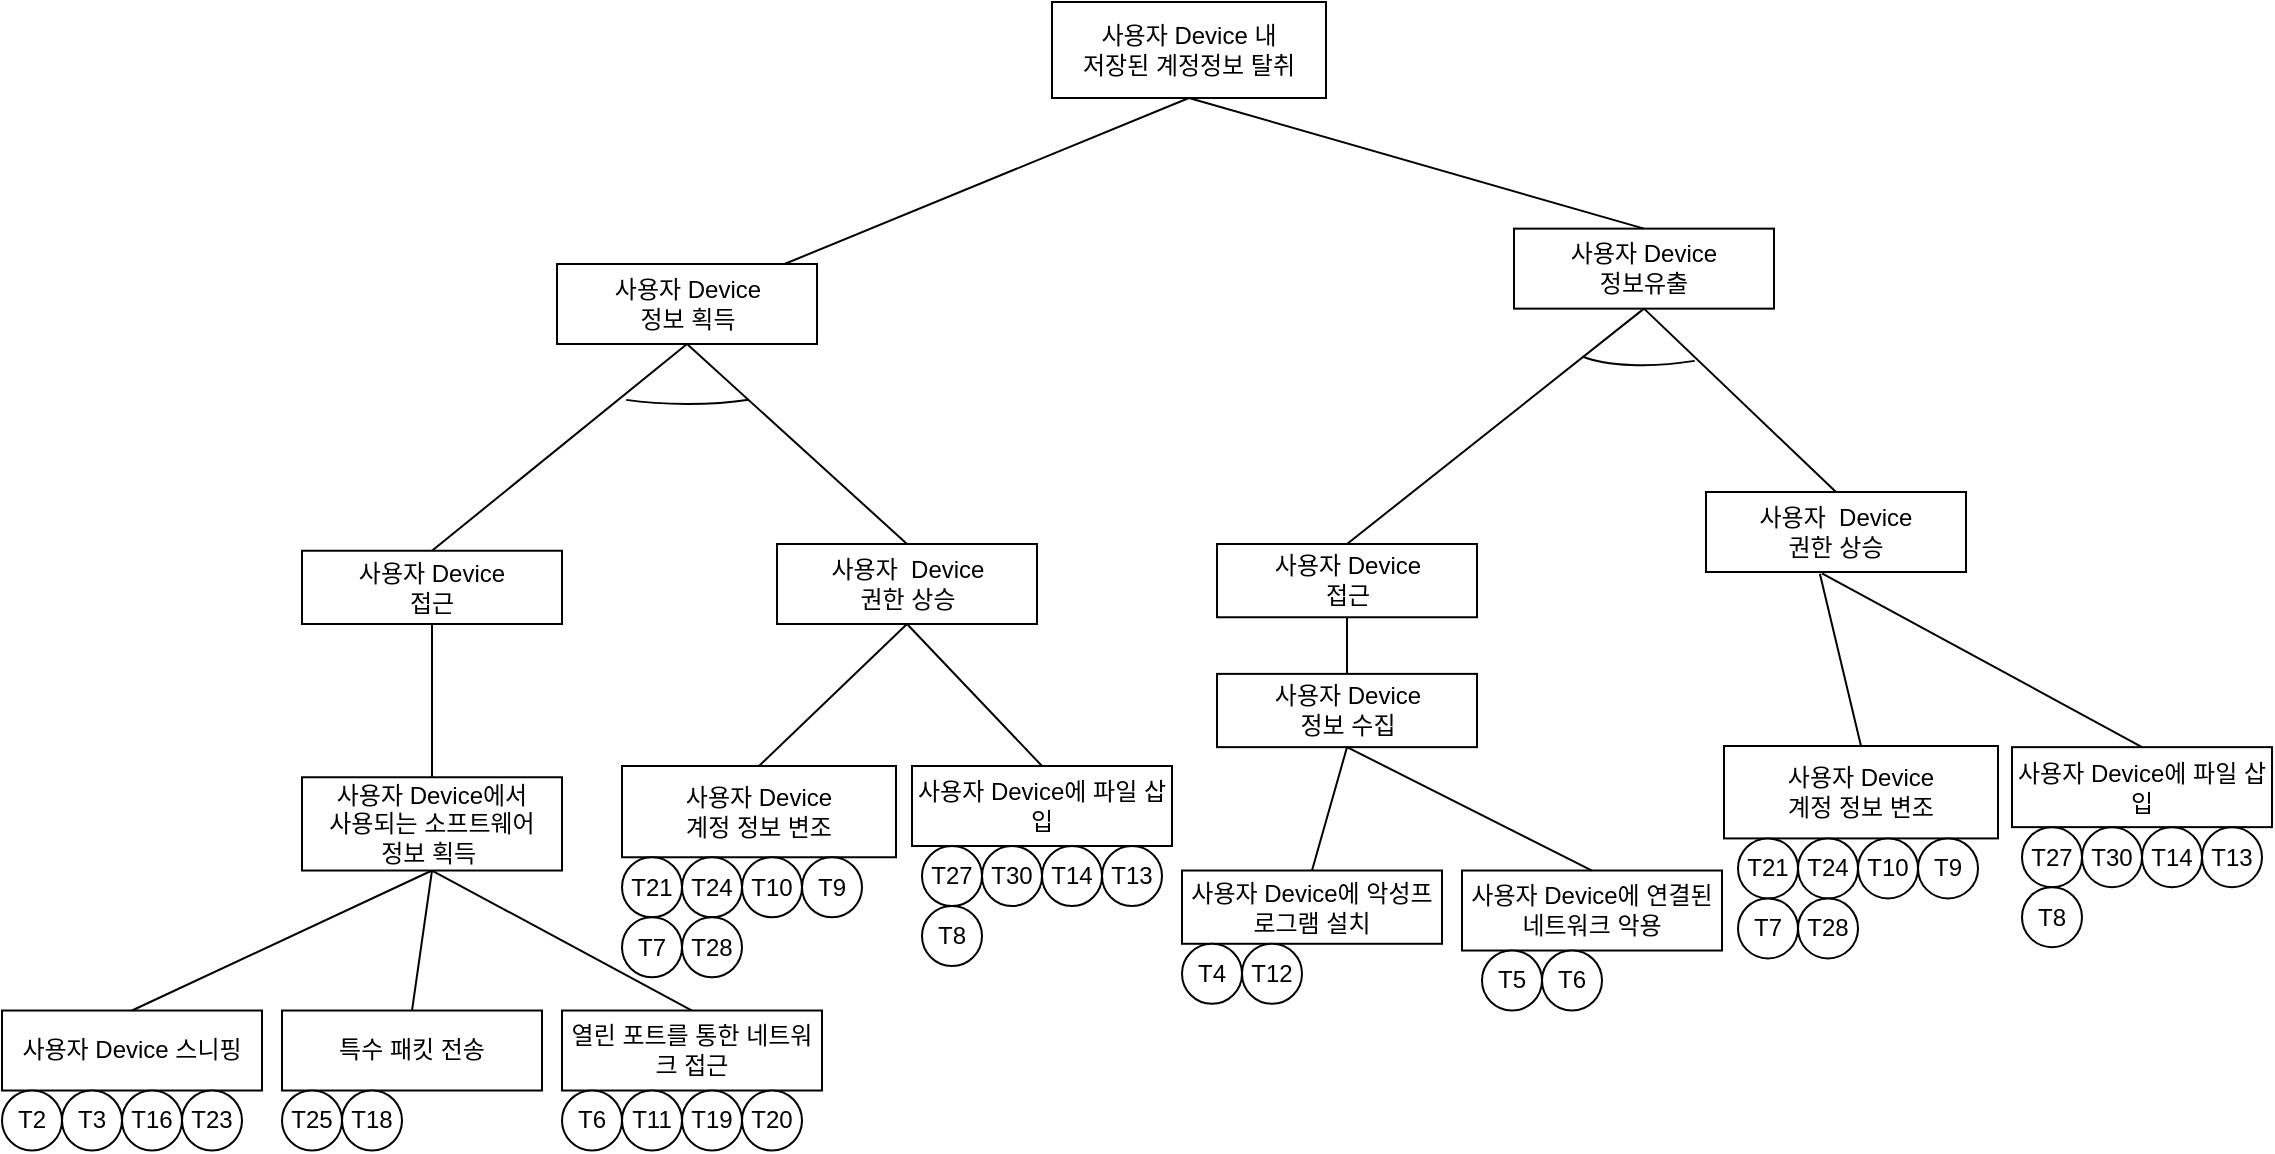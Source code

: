<mxfile version="20.8.16" type="device" pages="3"><diagram name="1. 사용자 Device 계정정보 탈취" id="GBgiUIBfGFWMRZhwt0cb"><mxGraphModel dx="1636" dy="1905" grid="0" gridSize="10" guides="1" tooltips="1" connect="0" arrows="1" fold="1" page="0" pageScale="1" pageWidth="1169" pageHeight="827" background="none" math="0" shadow="0"><root><mxCell id="r0RpoEbaSaKuj42oSfqD-0"/><mxCell id="r0RpoEbaSaKuj42oSfqD-1" parent="r0RpoEbaSaKuj42oSfqD-0"/><mxCell id="ZKG35JGBjDRlngEQA4zD-2" value="&lt;div style=&quot;&quot;&gt;&lt;div style=&quot;border-color: var(--border-color); text-align: left;&quot;&gt;&lt;font style=&quot;border-color: var(--border-color);&quot; face=&quot;arial&quot;&gt;사용자 Device&lt;/font&gt;&lt;/div&gt;&lt;div style=&quot;border-color: var(--border-color);&quot;&gt;&lt;font style=&quot;border-color: var(--border-color);&quot; face=&quot;arial&quot;&gt;계정 정보 변조&lt;/font&gt;&lt;/div&gt;&lt;/div&gt;" style="rounded=0;whiteSpace=wrap;html=1;" parent="r0RpoEbaSaKuj42oSfqD-1" vertex="1"><mxGeometry x="1320" y="261" width="137" height="45.63" as="geometry"/></mxCell><mxCell id="ZKG35JGBjDRlngEQA4zD-4" value="" style="edgeStyle=none;rounded=0;html=1;jettySize=auto;orthogonalLoop=1;strokeColor=#000000;strokeWidth=1;fontColor=#000000;jumpStyle=none;endArrow=none;endFill=0;startArrow=none;startFill=0;fontSize=10;exitX=0.5;exitY=0;exitDx=0;exitDy=0;endSize=0;entryX=0.5;entryY=1;entryDx=0;entryDy=0;" parent="r0RpoEbaSaKuj42oSfqD-1" source="ZKG35JGBjDRlngEQA4zD-2" target="5JuplGa3qklUpkxKKOJ_-4" edge="1"><mxGeometry width="100" relative="1" as="geometry"><mxPoint x="1158.51" y="418.5" as="sourcePoint"/><mxPoint x="1352.51" y="308.88" as="targetPoint"/></mxGeometry></mxCell><mxCell id="QIcxDwg7hmASML99nNWD-3" value="" style="edgeStyle=none;rounded=0;html=1;jettySize=auto;orthogonalLoop=1;strokeColor=#000000;strokeWidth=1;fontColor=#000000;jumpStyle=none;endArrow=none;endFill=0;startArrow=none;startFill=0;fontSize=10;endSize=0;exitX=0.5;exitY=0;exitDx=0;exitDy=0;entryX=0.5;entryY=1;entryDx=0;entryDy=0;" parent="r0RpoEbaSaKuj42oSfqD-1" source="5JuplGa3qklUpkxKKOJ_-4" target="XEGxB00iQG0zjTYLzSy2-1" edge="1"><mxGeometry width="100" relative="1" as="geometry"><mxPoint x="1497.51" y="200" as="sourcePoint"/><mxPoint x="1360" y="50" as="targetPoint"/></mxGeometry></mxCell><mxCell id="VVhrSg2UhBs66LmIjRTi-3" value="사용자 Device 스니핑" style="rounded=0;whiteSpace=wrap;html=1;" parent="r0RpoEbaSaKuj42oSfqD-1" vertex="1"><mxGeometry x="1010.0" y="383.26" width="130" height="40" as="geometry"/></mxCell><mxCell id="VVhrSg2UhBs66LmIjRTi-6" value="" style="edgeStyle=none;rounded=0;html=1;entryX=0.5;entryY=1;jettySize=auto;orthogonalLoop=1;strokeColor=#000000;strokeWidth=1;fontColor=#000000;jumpStyle=none;endArrow=none;endFill=0;startArrow=none;startFill=0;fontSize=10;entryDx=0;entryDy=0;exitX=0.5;exitY=0;exitDx=0;exitDy=0;endSize=0;" parent="r0RpoEbaSaKuj42oSfqD-1" source="VVhrSg2UhBs66LmIjRTi-3" target="OT30FojZUgKZAN2WuPtm-1" edge="1"><mxGeometry width="100" relative="1" as="geometry"><mxPoint x="1010.39" y="668.92" as="sourcePoint"/><mxPoint x="1225" y="433.26" as="targetPoint"/></mxGeometry></mxCell><mxCell id="5JuplGa3qklUpkxKKOJ_-1" value="사용자 Device에 파일 삽입" style="rounded=0;whiteSpace=wrap;html=1;" parent="r0RpoEbaSaKuj42oSfqD-1" vertex="1"><mxGeometry x="1465" y="261.0" width="130" height="40" as="geometry"/></mxCell><mxCell id="5JuplGa3qklUpkxKKOJ_-4" value="사용자&amp;nbsp; Device&lt;br style=&quot;border-color: var(--border-color);&quot;&gt;권한 상승" style="rounded=0;whiteSpace=wrap;html=1;" parent="r0RpoEbaSaKuj42oSfqD-1" vertex="1"><mxGeometry x="1397.51" y="150.0" width="130" height="40" as="geometry"/></mxCell><mxCell id="5JuplGa3qklUpkxKKOJ_-5" value="" style="edgeStyle=none;rounded=0;html=1;jettySize=auto;orthogonalLoop=1;strokeColor=#000000;strokeWidth=1;fontColor=#000000;jumpStyle=none;endArrow=none;endFill=0;startArrow=none;startFill=0;fontSize=10;endSize=0;exitX=0.5;exitY=1;exitDx=0;exitDy=0;entryX=0.5;entryY=0;entryDx=0;entryDy=0;" parent="r0RpoEbaSaKuj42oSfqD-1" source="5JuplGa3qklUpkxKKOJ_-4" target="5JuplGa3qklUpkxKKOJ_-1" edge="1"><mxGeometry width="100" relative="1" as="geometry"><mxPoint x="1352.51" y="308.88" as="sourcePoint"/><mxPoint x="1477.51" y="406.63" as="targetPoint"/><Array as="points"/></mxGeometry></mxCell><mxCell id="OT30FojZUgKZAN2WuPtm-2" style="rounded=0;orthogonalLoop=1;jettySize=auto;html=1;exitX=0.5;exitY=0;exitDx=0;exitDy=0;entryX=0.5;entryY=1;entryDx=0;entryDy=0;endArrow=none;endFill=0;" parent="r0RpoEbaSaKuj42oSfqD-1" source="1fM4ZLGRzlC_92UkoGSm-0" target="XEGxB00iQG0zjTYLzSy2-1" edge="1"><mxGeometry relative="1" as="geometry"><mxPoint x="1352.51" y="60.0" as="targetPoint"/></mxGeometry></mxCell><mxCell id="L2HUHxp9P5aw3CYb5emw-2" style="edgeStyle=none;rounded=0;orthogonalLoop=1;jettySize=auto;html=1;exitX=0.5;exitY=1;exitDx=0;exitDy=0;entryX=0.5;entryY=0;entryDx=0;entryDy=0;endArrow=none;endFill=0;" parent="r0RpoEbaSaKuj42oSfqD-1" source="OT30FojZUgKZAN2WuPtm-1" target="L_hnV3LmQ0Iyn-MIS0eS-1" edge="1"><mxGeometry relative="1" as="geometry"/></mxCell><mxCell id="OT30FojZUgKZAN2WuPtm-1" value="&lt;div style=&quot;&quot;&gt;사용자 Device에서&lt;br style=&quot;border-color: var(--border-color); font-family: arial;&quot;&gt;&lt;span style=&quot;border-color: var(--border-color); font-family: arial;&quot;&gt;사용되는 소프트웨어&lt;/span&gt;&lt;br style=&quot;border-color: var(--border-color); font-family: arial;&quot;&gt;&lt;span style=&quot;border-color: var(--border-color); font-family: arial;&quot;&gt;정보 획득&amp;nbsp;&lt;/span&gt;&lt;br&gt;&lt;/div&gt;" style="rounded=0;whiteSpace=wrap;html=1;align=center;" parent="r0RpoEbaSaKuj42oSfqD-1" vertex="1"><mxGeometry x="1160" y="266.63" width="130" height="46.63" as="geometry"/></mxCell><mxCell id="1fM4ZLGRzlC_92UkoGSm-1" style="edgeStyle=none;rounded=0;orthogonalLoop=1;jettySize=auto;html=1;exitX=0.5;exitY=1;exitDx=0;exitDy=0;entryX=0.5;entryY=0;entryDx=0;entryDy=0;endArrow=none;endFill=0;" parent="r0RpoEbaSaKuj42oSfqD-1" source="1fM4ZLGRzlC_92UkoGSm-0" target="OT30FojZUgKZAN2WuPtm-1" edge="1"><mxGeometry relative="1" as="geometry"/></mxCell><mxCell id="1fM4ZLGRzlC_92UkoGSm-0" value="&lt;div style=&quot;border-color: var(--border-color);&quot;&gt;사용자 Device&lt;br style=&quot;border-color: var(--border-color);&quot;&gt;&lt;/div&gt;&lt;div style=&quot;border-color: var(--border-color);&quot;&gt;&lt;span style=&quot;border-color: var(--border-color); font-family: arial;&quot;&gt;접근&lt;/span&gt;&lt;/div&gt;" style="rounded=0;whiteSpace=wrap;html=1;align=center;" parent="r0RpoEbaSaKuj42oSfqD-1" vertex="1"><mxGeometry x="1160" y="153.37" width="130" height="36.63" as="geometry"/></mxCell><mxCell id="drlpJ1RFFvj1hn0dYtK_-0" value="" style="verticalLabelPosition=bottom;verticalAlign=top;html=1;shape=mxgraph.basic.arc;startAngle=0.394;endAngle=0.604;" parent="r0RpoEbaSaKuj42oSfqD-1" vertex="1"><mxGeometry x="1302.51" y="60" width="100" height="20" as="geometry"/></mxCell><mxCell id="L2HUHxp9P5aw3CYb5emw-3" style="edgeStyle=none;rounded=0;orthogonalLoop=1;jettySize=auto;html=1;exitX=0.5;exitY=0;exitDx=0;exitDy=0;entryX=0.5;entryY=1;entryDx=0;entryDy=0;endArrow=none;endFill=0;" parent="r0RpoEbaSaKuj42oSfqD-1" source="L_hnV3LmQ0Iyn-MIS0eS-0" target="OT30FojZUgKZAN2WuPtm-1" edge="1"><mxGeometry relative="1" as="geometry"/></mxCell><mxCell id="L_hnV3LmQ0Iyn-MIS0eS-0" value="&lt;div style=&quot;text-align: left&quot;&gt;특수 패킷 전송&lt;br&gt;&lt;/div&gt;" style="rounded=0;whiteSpace=wrap;html=1;" parent="r0RpoEbaSaKuj42oSfqD-1" vertex="1"><mxGeometry x="1150.0" y="383.26" width="130" height="40" as="geometry"/></mxCell><mxCell id="L_hnV3LmQ0Iyn-MIS0eS-1" value="열린 포트를 통한 네트워크 접근" style="rounded=0;whiteSpace=wrap;html=1;align=center;" parent="r0RpoEbaSaKuj42oSfqD-1" vertex="1"><mxGeometry x="1290.0" y="383.26" width="130" height="40" as="geometry"/></mxCell><mxCell id="VE8SY-vmgQhe9lWKCgou-0" value="T25&lt;span style=&quot;font-family: arial; background-color: rgb(255, 255, 255); font-size: 12px;&quot;&gt;&lt;br style=&quot;font-size: 12px;&quot;&gt;&lt;/span&gt;" style="ellipse;whiteSpace=wrap;html=1;aspect=fixed;fontSize=12;" parent="r0RpoEbaSaKuj42oSfqD-1" vertex="1"><mxGeometry x="1150.0" y="423.26" width="30" height="30" as="geometry"/></mxCell><mxCell id="VE8SY-vmgQhe9lWKCgou-1" value="&lt;span style=&quot;font-family: arial; background-color: rgb(255, 255, 255); font-size: 12px;&quot;&gt;T2&lt;br style=&quot;font-size: 12px;&quot;&gt;&lt;/span&gt;" style="ellipse;whiteSpace=wrap;html=1;aspect=fixed;fontSize=12;" parent="r0RpoEbaSaKuj42oSfqD-1" vertex="1"><mxGeometry x="1010.0" y="423.26" width="30" height="30" as="geometry"/></mxCell><mxCell id="VE8SY-vmgQhe9lWKCgou-2" value="T6&lt;span style=&quot;font-family: arial; background-color: rgb(255, 255, 255); font-size: 12px;&quot;&gt;&lt;br style=&quot;font-size: 12px;&quot;&gt;&lt;/span&gt;" style="ellipse;whiteSpace=wrap;html=1;aspect=fixed;fontSize=12;" parent="r0RpoEbaSaKuj42oSfqD-1" vertex="1"><mxGeometry x="1290.0" y="423.26" width="30" height="30" as="geometry"/></mxCell><mxCell id="VE8SY-vmgQhe9lWKCgou-3" value="T3&lt;span style=&quot;font-family: arial; background-color: rgb(255, 255, 255); font-size: 12px;&quot;&gt;&lt;br style=&quot;font-size: 12px;&quot;&gt;&lt;/span&gt;" style="ellipse;whiteSpace=wrap;html=1;aspect=fixed;fontSize=12;" parent="r0RpoEbaSaKuj42oSfqD-1" vertex="1"><mxGeometry x="1040.0" y="423.26" width="30" height="30" as="geometry"/></mxCell><mxCell id="VE8SY-vmgQhe9lWKCgou-4" value="T11&lt;span style=&quot;font-family: arial; background-color: rgb(255, 255, 255); font-size: 12px;&quot;&gt;&lt;br style=&quot;font-size: 12px;&quot;&gt;&lt;/span&gt;" style="ellipse;whiteSpace=wrap;html=1;aspect=fixed;fontSize=12;" parent="r0RpoEbaSaKuj42oSfqD-1" vertex="1"><mxGeometry x="1320.0" y="423.26" width="30" height="30" as="geometry"/></mxCell><mxCell id="VE8SY-vmgQhe9lWKCgou-5" value="T16&lt;span style=&quot;font-family: arial; background-color: rgb(255, 255, 255); font-size: 12px;&quot;&gt;&lt;br style=&quot;font-size: 12px;&quot;&gt;&lt;/span&gt;" style="ellipse;whiteSpace=wrap;html=1;aspect=fixed;fontSize=12;" parent="r0RpoEbaSaKuj42oSfqD-1" vertex="1"><mxGeometry x="1070.0" y="423.26" width="30" height="30" as="geometry"/></mxCell><mxCell id="VE8SY-vmgQhe9lWKCgou-6" value="T18&lt;span style=&quot;font-family: arial; background-color: rgb(255, 255, 255); font-size: 12px;&quot;&gt;&lt;br style=&quot;font-size: 12px;&quot;&gt;&lt;/span&gt;" style="ellipse;whiteSpace=wrap;html=1;aspect=fixed;fontSize=12;" parent="r0RpoEbaSaKuj42oSfqD-1" vertex="1"><mxGeometry x="1180.0" y="423.26" width="30" height="30" as="geometry"/></mxCell><mxCell id="VE8SY-vmgQhe9lWKCgou-7" value="T23&lt;span style=&quot;font-family: arial; background-color: rgb(255, 255, 255); font-size: 12px;&quot;&gt;&lt;br style=&quot;font-size: 12px;&quot;&gt;&lt;/span&gt;" style="ellipse;whiteSpace=wrap;html=1;aspect=fixed;fontSize=12;" parent="r0RpoEbaSaKuj42oSfqD-1" vertex="1"><mxGeometry x="1100.0" y="423.26" width="30" height="30" as="geometry"/></mxCell><mxCell id="VE8SY-vmgQhe9lWKCgou-8" value="T30&lt;span style=&quot;font-family: arial; background-color: rgb(255, 255, 255); font-size: 12px;&quot;&gt;&lt;br style=&quot;font-size: 12px;&quot;&gt;&lt;/span&gt;" style="ellipse;whiteSpace=wrap;html=1;aspect=fixed;fontSize=12;" parent="r0RpoEbaSaKuj42oSfqD-1" vertex="1"><mxGeometry x="1500.0" y="301" width="30" height="30" as="geometry"/></mxCell><mxCell id="VE8SY-vmgQhe9lWKCgou-9" value="T27&lt;span style=&quot;font-family: arial; background-color: rgb(255, 255, 255); font-size: 12px;&quot;&gt;&lt;br style=&quot;font-size: 12px;&quot;&gt;&lt;/span&gt;" style="ellipse;whiteSpace=wrap;html=1;aspect=fixed;fontSize=12;" parent="r0RpoEbaSaKuj42oSfqD-1" vertex="1"><mxGeometry x="1470.0" y="301" width="30" height="30" as="geometry"/></mxCell><mxCell id="VE8SY-vmgQhe9lWKCgou-13" value="T10&lt;span style=&quot;font-family: arial; background-color: rgb(255, 255, 255); font-size: 12px;&quot;&gt;&lt;br style=&quot;font-size: 12px;&quot;&gt;&lt;/span&gt;" style="ellipse;whiteSpace=wrap;html=1;aspect=fixed;fontSize=12;" parent="r0RpoEbaSaKuj42oSfqD-1" vertex="1"><mxGeometry x="1380" y="306.63" width="30" height="30" as="geometry"/></mxCell><mxCell id="VE8SY-vmgQhe9lWKCgou-15" value="T21&lt;span style=&quot;font-family: arial; background-color: rgb(255, 255, 255); font-size: 12px;&quot;&gt;&lt;br style=&quot;font-size: 12px;&quot;&gt;&lt;/span&gt;" style="ellipse;whiteSpace=wrap;html=1;aspect=fixed;fontSize=12;" parent="r0RpoEbaSaKuj42oSfqD-1" vertex="1"><mxGeometry x="1320" y="306.63" width="30" height="30" as="geometry"/></mxCell><mxCell id="c9djYo8a84pEKQ5twtSF-0" value="&lt;span style=&quot;font-family: arial; background-color: rgb(255, 255, 255); font-size: 12px;&quot;&gt;T20&lt;br style=&quot;font-size: 12px;&quot;&gt;&lt;/span&gt;" style="ellipse;whiteSpace=wrap;html=1;aspect=fixed;fontSize=12;direction=south;" parent="r0RpoEbaSaKuj42oSfqD-1" vertex="1"><mxGeometry x="1380.0" y="423.26" width="30" height="30" as="geometry"/></mxCell><mxCell id="c9djYo8a84pEKQ5twtSF-1" value="T8&lt;span style=&quot;font-family: arial; background-color: rgb(255, 255, 255); font-size: 12px;&quot;&gt;&lt;br style=&quot;font-size: 12px;&quot;&gt;&lt;/span&gt;" style="ellipse;whiteSpace=wrap;html=1;aspect=fixed;fontSize=12;" parent="r0RpoEbaSaKuj42oSfqD-1" vertex="1"><mxGeometry x="1470.0" y="331" width="30" height="30" as="geometry"/></mxCell><mxCell id="y03n1EALRs73P0SKGqib-1" value="T24&lt;span style=&quot;font-family: arial; background-color: rgb(255, 255, 255); font-size: 12px;&quot;&gt;&lt;br style=&quot;font-size: 12px;&quot;&gt;&lt;/span&gt;" style="ellipse;whiteSpace=wrap;html=1;aspect=fixed;fontSize=12;" parent="r0RpoEbaSaKuj42oSfqD-1" vertex="1"><mxGeometry x="1350" y="306.63" width="30" height="30" as="geometry"/></mxCell><mxCell id="vuWjd12mQfUYemZK7_yQ-0" value="T19&lt;span style=&quot;font-family: arial; background-color: rgb(255, 255, 255); font-size: 12px;&quot;&gt;&lt;br style=&quot;font-size: 12px;&quot;&gt;&lt;/span&gt;" style="ellipse;whiteSpace=wrap;html=1;aspect=fixed;fontSize=12;" parent="r0RpoEbaSaKuj42oSfqD-1" vertex="1"><mxGeometry x="1350.0" y="423.26" width="30" height="30" as="geometry"/></mxCell><mxCell id="d4jAzV9ZPq92kzfZBiDB-6" value="T9&lt;span style=&quot;font-family: arial; background-color: rgb(255, 255, 255); font-size: 12px;&quot;&gt;&lt;br style=&quot;font-size: 12px;&quot;&gt;&lt;/span&gt;" style="ellipse;whiteSpace=wrap;html=1;aspect=fixed;fontSize=12;" parent="r0RpoEbaSaKuj42oSfqD-1" vertex="1"><mxGeometry x="1410.0" y="306.63" width="30" height="30" as="geometry"/></mxCell><mxCell id="d4jAzV9ZPq92kzfZBiDB-7" value="T28&lt;span style=&quot;font-family: arial; background-color: rgb(255, 255, 255); font-size: 12px;&quot;&gt;&lt;br style=&quot;font-size: 12px;&quot;&gt;&lt;/span&gt;" style="ellipse;whiteSpace=wrap;html=1;aspect=fixed;fontSize=12;" parent="r0RpoEbaSaKuj42oSfqD-1" vertex="1"><mxGeometry x="1350.0" y="336.63" width="30" height="30" as="geometry"/></mxCell><mxCell id="d4jAzV9ZPq92kzfZBiDB-8" value="&lt;span style=&quot;font-family: arial; background-color: rgb(255, 255, 255); font-size: 12px;&quot;&gt;T13&lt;br style=&quot;font-size: 12px;&quot;&gt;&lt;/span&gt;" style="ellipse;whiteSpace=wrap;html=1;aspect=fixed;fontSize=12;" parent="r0RpoEbaSaKuj42oSfqD-1" vertex="1"><mxGeometry x="1560" y="301" width="30" height="30" as="geometry"/></mxCell><mxCell id="d4jAzV9ZPq92kzfZBiDB-9" value="T14&lt;span style=&quot;font-family: arial; background-color: rgb(255, 255, 255); font-size: 12px;&quot;&gt;&lt;br style=&quot;font-size: 12px;&quot;&gt;&lt;/span&gt;" style="ellipse;whiteSpace=wrap;html=1;aspect=fixed;fontSize=12;" parent="r0RpoEbaSaKuj42oSfqD-1" vertex="1"><mxGeometry x="1530" y="301" width="30" height="30" as="geometry"/></mxCell><mxCell id="d4jAzV9ZPq92kzfZBiDB-10" value="T7&lt;span style=&quot;font-family: arial; background-color: rgb(255, 255, 255); font-size: 12px;&quot;&gt;&lt;br style=&quot;font-size: 12px;&quot;&gt;&lt;/span&gt;" style="ellipse;whiteSpace=wrap;html=1;aspect=fixed;fontSize=12;" parent="r0RpoEbaSaKuj42oSfqD-1" vertex="1"><mxGeometry x="1320" y="336.63" width="30" height="30" as="geometry"/></mxCell><mxCell id="XEGxB00iQG0zjTYLzSy2-0" value="사용자 Device 내&lt;br style=&quot;border-color: var(--border-color); font-family: arial; text-align: left;&quot;&gt;&lt;span style=&quot;font-family: arial; text-align: left;&quot;&gt;저장된 계정정보 탈취&lt;/span&gt;" style="rounded=0;whiteSpace=wrap;html=1;" parent="r0RpoEbaSaKuj42oSfqD-1" vertex="1"><mxGeometry x="1535" y="-121" width="137" height="48" as="geometry"/></mxCell><mxCell id="XEGxB00iQG0zjTYLzSy2-1" value="사용자 Device&lt;br style=&quot;border-color: var(--border-color); font-family: arial; text-align: left;&quot;&gt;&lt;span style=&quot;font-family: arial; text-align: left;&quot;&gt;정보 획득&lt;/span&gt;" style="rounded=0;whiteSpace=wrap;html=1;" parent="r0RpoEbaSaKuj42oSfqD-1" vertex="1"><mxGeometry x="1287.51" y="10" width="130" height="40" as="geometry"/></mxCell><mxCell id="XEGxB00iQG0zjTYLzSy2-2" value="" style="edgeStyle=none;rounded=0;html=1;jettySize=auto;orthogonalLoop=1;strokeColor=#000000;strokeWidth=1;fontColor=#000000;jumpStyle=none;endArrow=none;endFill=0;startArrow=none;startFill=0;fontSize=10;endSize=0;entryX=0.5;entryY=1;entryDx=0;entryDy=0;" parent="r0RpoEbaSaKuj42oSfqD-1" source="XEGxB00iQG0zjTYLzSy2-1" target="XEGxB00iQG0zjTYLzSy2-0" edge="1"><mxGeometry width="100" relative="1" as="geometry"><mxPoint x="1952.51" y="243.37" as="sourcePoint"/><mxPoint x="1752.51" y="90.0" as="targetPoint"/></mxGeometry></mxCell><mxCell id="XEGxB00iQG0zjTYLzSy2-3" value="" style="edgeStyle=none;rounded=0;html=1;jettySize=auto;orthogonalLoop=1;strokeColor=#000000;strokeWidth=1;fontColor=#000000;jumpStyle=none;endArrow=none;endFill=0;startArrow=none;startFill=0;fontSize=10;endSize=0;entryX=0.5;entryY=1;entryDx=0;entryDy=0;exitX=0.5;exitY=0;exitDx=0;exitDy=0;" parent="r0RpoEbaSaKuj42oSfqD-1" source="XEGxB00iQG0zjTYLzSy2-20" target="XEGxB00iQG0zjTYLzSy2-0" edge="1"><mxGeometry width="100" relative="1" as="geometry"><mxPoint x="2060" y="80" as="sourcePoint"/><mxPoint x="1740" y="-50" as="targetPoint"/></mxGeometry></mxCell><mxCell id="XEGxB00iQG0zjTYLzSy2-4" value="&lt;div style=&quot;&quot;&gt;&lt;div style=&quot;border-color: var(--border-color); text-align: left;&quot;&gt;&lt;font style=&quot;border-color: var(--border-color);&quot; face=&quot;arial&quot;&gt;사용자 Device&lt;/font&gt;&lt;/div&gt;&lt;div style=&quot;border-color: var(--border-color);&quot;&gt;&lt;font style=&quot;border-color: var(--border-color);&quot; face=&quot;arial&quot;&gt;계정 정보 변조&lt;/font&gt;&lt;/div&gt;&lt;/div&gt;" style="rounded=0;whiteSpace=wrap;html=1;" parent="r0RpoEbaSaKuj42oSfqD-1" vertex="1"><mxGeometry x="1871" y="251" width="137" height="46.21" as="geometry"/></mxCell><mxCell id="XEGxB00iQG0zjTYLzSy2-5" value="" style="edgeStyle=none;rounded=0;html=1;jettySize=auto;orthogonalLoop=1;strokeColor=#000000;strokeWidth=1;fontColor=#000000;jumpStyle=none;endArrow=none;endFill=0;startArrow=none;startFill=0;fontSize=10;exitX=0.5;exitY=0;exitDx=0;exitDy=0;endSize=0;entryX=0.438;entryY=1.022;entryDx=0;entryDy=0;entryPerimeter=0;" parent="r0RpoEbaSaKuj42oSfqD-1" source="XEGxB00iQG0zjTYLzSy2-4" target="XEGxB00iQG0zjTYLzSy2-7" edge="1"><mxGeometry width="100" relative="1" as="geometry"><mxPoint x="1716.51" y="409.08" as="sourcePoint"/><mxPoint x="1917" y="161.63" as="targetPoint"/></mxGeometry></mxCell><mxCell id="XEGxB00iQG0zjTYLzSy2-6" value="사용자 Device에 파일 삽입" style="rounded=0;whiteSpace=wrap;html=1;" parent="r0RpoEbaSaKuj42oSfqD-1" vertex="1"><mxGeometry x="2015" y="251.57" width="130" height="40" as="geometry"/></mxCell><mxCell id="XEGxB00iQG0zjTYLzSy2-7" value="사용자&amp;nbsp; Device&lt;br style=&quot;border-color: var(--border-color);&quot;&gt;권한 상승" style="rounded=0;whiteSpace=wrap;html=1;" parent="r0RpoEbaSaKuj42oSfqD-1" vertex="1"><mxGeometry x="1862.0" y="124.0" width="130" height="40" as="geometry"/></mxCell><mxCell id="XEGxB00iQG0zjTYLzSy2-8" value="" style="edgeStyle=none;rounded=0;html=1;jettySize=auto;orthogonalLoop=1;strokeColor=#000000;strokeWidth=1;fontColor=#000000;jumpStyle=none;endArrow=none;endFill=0;startArrow=none;startFill=0;fontSize=10;endSize=0;exitX=0.446;exitY=1.016;exitDx=0;exitDy=0;entryX=0.5;entryY=0;entryDx=0;entryDy=0;exitPerimeter=0;" parent="r0RpoEbaSaKuj42oSfqD-1" source="XEGxB00iQG0zjTYLzSy2-7" target="XEGxB00iQG0zjTYLzSy2-6" edge="1"><mxGeometry width="100" relative="1" as="geometry"><mxPoint x="1911" y="177.63" as="sourcePoint"/><mxPoint x="2035.51" y="397.21" as="targetPoint"/><Array as="points"/></mxGeometry></mxCell><mxCell id="XEGxB00iQG0zjTYLzSy2-9" value="T30&lt;span style=&quot;font-family: arial; background-color: rgb(255, 255, 255); font-size: 12px;&quot;&gt;&lt;br style=&quot;font-size: 12px;&quot;&gt;&lt;/span&gt;" style="ellipse;whiteSpace=wrap;html=1;aspect=fixed;fontSize=12;" parent="r0RpoEbaSaKuj42oSfqD-1" vertex="1"><mxGeometry x="2050" y="291.57" width="30" height="30" as="geometry"/></mxCell><mxCell id="XEGxB00iQG0zjTYLzSy2-10" value="T27&lt;span style=&quot;font-family: arial; background-color: rgb(255, 255, 255); font-size: 12px;&quot;&gt;&lt;br style=&quot;font-size: 12px;&quot;&gt;&lt;/span&gt;" style="ellipse;whiteSpace=wrap;html=1;aspect=fixed;fontSize=12;" parent="r0RpoEbaSaKuj42oSfqD-1" vertex="1"><mxGeometry x="2020" y="291.57" width="30" height="30" as="geometry"/></mxCell><mxCell id="XEGxB00iQG0zjTYLzSy2-11" value="T10&lt;span style=&quot;font-family: arial; background-color: rgb(255, 255, 255); font-size: 12px;&quot;&gt;&lt;br style=&quot;font-size: 12px;&quot;&gt;&lt;/span&gt;" style="ellipse;whiteSpace=wrap;html=1;aspect=fixed;fontSize=12;" parent="r0RpoEbaSaKuj42oSfqD-1" vertex="1"><mxGeometry x="1938" y="297.21" width="30" height="30" as="geometry"/></mxCell><mxCell id="XEGxB00iQG0zjTYLzSy2-12" value="T21&lt;span style=&quot;font-family: arial; background-color: rgb(255, 255, 255); font-size: 12px;&quot;&gt;&lt;br style=&quot;font-size: 12px;&quot;&gt;&lt;/span&gt;" style="ellipse;whiteSpace=wrap;html=1;aspect=fixed;fontSize=12;" parent="r0RpoEbaSaKuj42oSfqD-1" vertex="1"><mxGeometry x="1878" y="297.21" width="30" height="30" as="geometry"/></mxCell><mxCell id="XEGxB00iQG0zjTYLzSy2-13" value="T8&lt;span style=&quot;font-family: arial; background-color: rgb(255, 255, 255); font-size: 12px;&quot;&gt;&lt;br style=&quot;font-size: 12px;&quot;&gt;&lt;/span&gt;" style="ellipse;whiteSpace=wrap;html=1;aspect=fixed;fontSize=12;" parent="r0RpoEbaSaKuj42oSfqD-1" vertex="1"><mxGeometry x="2020" y="321.57" width="30" height="30" as="geometry"/></mxCell><mxCell id="XEGxB00iQG0zjTYLzSy2-14" value="T24&lt;span style=&quot;font-family: arial; background-color: rgb(255, 255, 255); font-size: 12px;&quot;&gt;&lt;br style=&quot;font-size: 12px;&quot;&gt;&lt;/span&gt;" style="ellipse;whiteSpace=wrap;html=1;aspect=fixed;fontSize=12;" parent="r0RpoEbaSaKuj42oSfqD-1" vertex="1"><mxGeometry x="1908" y="297.21" width="30" height="30" as="geometry"/></mxCell><mxCell id="XEGxB00iQG0zjTYLzSy2-15" value="T9&lt;span style=&quot;font-family: arial; background-color: rgb(255, 255, 255); font-size: 12px;&quot;&gt;&lt;br style=&quot;font-size: 12px;&quot;&gt;&lt;/span&gt;" style="ellipse;whiteSpace=wrap;html=1;aspect=fixed;fontSize=12;" parent="r0RpoEbaSaKuj42oSfqD-1" vertex="1"><mxGeometry x="1968" y="297.21" width="30" height="30" as="geometry"/></mxCell><mxCell id="XEGxB00iQG0zjTYLzSy2-16" value="T28&lt;span style=&quot;font-family: arial; background-color: rgb(255, 255, 255); font-size: 12px;&quot;&gt;&lt;br style=&quot;font-size: 12px;&quot;&gt;&lt;/span&gt;" style="ellipse;whiteSpace=wrap;html=1;aspect=fixed;fontSize=12;" parent="r0RpoEbaSaKuj42oSfqD-1" vertex="1"><mxGeometry x="1908" y="327.21" width="30" height="30" as="geometry"/></mxCell><mxCell id="XEGxB00iQG0zjTYLzSy2-17" value="&lt;span style=&quot;font-family: arial; background-color: rgb(255, 255, 255); font-size: 12px;&quot;&gt;T13&lt;br style=&quot;font-size: 12px;&quot;&gt;&lt;/span&gt;" style="ellipse;whiteSpace=wrap;html=1;aspect=fixed;fontSize=12;" parent="r0RpoEbaSaKuj42oSfqD-1" vertex="1"><mxGeometry x="2110" y="291.57" width="30" height="30" as="geometry"/></mxCell><mxCell id="XEGxB00iQG0zjTYLzSy2-18" value="T14&lt;span style=&quot;font-family: arial; background-color: rgb(255, 255, 255); font-size: 12px;&quot;&gt;&lt;br style=&quot;font-size: 12px;&quot;&gt;&lt;/span&gt;" style="ellipse;whiteSpace=wrap;html=1;aspect=fixed;fontSize=12;" parent="r0RpoEbaSaKuj42oSfqD-1" vertex="1"><mxGeometry x="2080" y="291.57" width="30" height="30" as="geometry"/></mxCell><mxCell id="XEGxB00iQG0zjTYLzSy2-19" value="T7&lt;span style=&quot;font-family: arial; background-color: rgb(255, 255, 255); font-size: 12px;&quot;&gt;&lt;br style=&quot;font-size: 12px;&quot;&gt;&lt;/span&gt;" style="ellipse;whiteSpace=wrap;html=1;aspect=fixed;fontSize=12;" parent="r0RpoEbaSaKuj42oSfqD-1" vertex="1"><mxGeometry x="1878" y="327.21" width="30" height="30" as="geometry"/></mxCell><mxCell id="XEGxB00iQG0zjTYLzSy2-20" value="사용자 Device&lt;br style=&quot;border-color: var(--border-color); font-family: arial; text-align: left;&quot;&gt;&lt;span style=&quot;font-family: arial; text-align: left;&quot;&gt;정보유출&lt;/span&gt;&lt;span style=&quot;font-family: &amp;quot;arial&amp;quot; ; text-align: left ; background-color: rgb(255 , 255 , 255)&quot;&gt;&lt;br&gt;&lt;/span&gt;" style="rounded=0;whiteSpace=wrap;html=1;" parent="r0RpoEbaSaKuj42oSfqD-1" vertex="1"><mxGeometry x="1766" y="-7.68" width="130" height="40" as="geometry"/></mxCell><mxCell id="XEGxB00iQG0zjTYLzSy2-21" value="" style="edgeStyle=none;rounded=0;html=1;jettySize=auto;orthogonalLoop=1;strokeColor=#000000;strokeWidth=1;fontColor=#000000;jumpStyle=none;endArrow=none;endFill=0;startArrow=none;startFill=0;fontSize=10;endSize=0;exitX=0.5;exitY=0;exitDx=0;exitDy=0;entryX=0.5;entryY=1;entryDx=0;entryDy=0;" parent="r0RpoEbaSaKuj42oSfqD-1" source="XEGxB00iQG0zjTYLzSy2-7" target="XEGxB00iQG0zjTYLzSy2-20" edge="1"><mxGeometry width="100" relative="1" as="geometry"><mxPoint x="1351.51" y="165.69" as="sourcePoint"/><mxPoint x="1151.51" y="12.32" as="targetPoint"/></mxGeometry></mxCell><mxCell id="XEGxB00iQG0zjTYLzSy2-22" value="&lt;div style=&quot;border-color: var(--border-color);&quot;&gt;사용자 Device&lt;br style=&quot;border-color: var(--border-color);&quot;&gt;&lt;/div&gt;&lt;div style=&quot;border-color: var(--border-color);&quot;&gt;&lt;span style=&quot;border-color: var(--border-color); font-family: arial;&quot;&gt;접근&lt;/span&gt;&lt;/div&gt;" style="rounded=0;whiteSpace=wrap;html=1;align=center;" parent="r0RpoEbaSaKuj42oSfqD-1" vertex="1"><mxGeometry x="1617.51" y="150" width="130" height="36.63" as="geometry"/></mxCell><mxCell id="XEGxB00iQG0zjTYLzSy2-23" style="rounded=0;orthogonalLoop=1;jettySize=auto;html=1;exitX=0.5;exitY=0;exitDx=0;exitDy=0;entryX=0.5;entryY=1;entryDx=0;entryDy=0;endArrow=none;endFill=0;" parent="r0RpoEbaSaKuj42oSfqD-1" source="XEGxB00iQG0zjTYLzSy2-22" target="XEGxB00iQG0zjTYLzSy2-20" edge="1"><mxGeometry relative="1" as="geometry"><mxPoint x="1135" y="216.74" as="sourcePoint"/><mxPoint x="1362.51" y="60" as="targetPoint"/></mxGeometry></mxCell><mxCell id="XEGxB00iQG0zjTYLzSy2-25" value="사용자 Device에 연결된 네트워크 악용" style="rounded=0;whiteSpace=wrap;html=1;" parent="r0RpoEbaSaKuj42oSfqD-1" vertex="1"><mxGeometry x="1740" y="313.26" width="130" height="40" as="geometry"/></mxCell><mxCell id="XEGxB00iQG0zjTYLzSy2-26" value="T5&lt;span style=&quot;font-family: arial; background-color: rgb(255, 255, 255); font-size: 12px;&quot;&gt;&lt;br style=&quot;font-size: 12px;&quot;&gt;&lt;/span&gt;" style="ellipse;whiteSpace=wrap;html=1;aspect=fixed;fontSize=12;" parent="r0RpoEbaSaKuj42oSfqD-1" vertex="1"><mxGeometry x="1750.0" y="353.26" width="30" height="30" as="geometry"/></mxCell><mxCell id="XEGxB00iQG0zjTYLzSy2-27" value="T6&lt;span style=&quot;font-family: arial; background-color: rgb(255, 255, 255); font-size: 12px;&quot;&gt;&lt;br style=&quot;font-size: 12px;&quot;&gt;&lt;/span&gt;" style="ellipse;whiteSpace=wrap;html=1;aspect=fixed;fontSize=12;" parent="r0RpoEbaSaKuj42oSfqD-1" vertex="1"><mxGeometry x="1780.0" y="353.26" width="30" height="30" as="geometry"/></mxCell><mxCell id="XEGxB00iQG0zjTYLzSy2-28" value="&lt;div style=&quot;border-color: var(--border-color);&quot;&gt;사용자 Device&lt;br style=&quot;border-color: var(--border-color);&quot;&gt;&lt;/div&gt;&lt;div style=&quot;border-color: var(--border-color);&quot;&gt;&lt;span style=&quot;border-color: var(--border-color); font-family: arial;&quot;&gt;정보 수집&lt;/span&gt;&lt;/div&gt;" style="rounded=0;whiteSpace=wrap;html=1;align=center;" parent="r0RpoEbaSaKuj42oSfqD-1" vertex="1"><mxGeometry x="1617.51" y="214.94" width="130" height="36.63" as="geometry"/></mxCell><mxCell id="XEGxB00iQG0zjTYLzSy2-29" value="사용자 Device에 악성프로그램 설치" style="rounded=0;whiteSpace=wrap;html=1;align=center;" parent="r0RpoEbaSaKuj42oSfqD-1" vertex="1"><mxGeometry x="1600" y="313.26" width="130" height="36.63" as="geometry"/></mxCell><mxCell id="XEGxB00iQG0zjTYLzSy2-30" value="" style="edgeStyle=none;rounded=0;html=1;jettySize=auto;orthogonalLoop=1;strokeColor=#000000;strokeWidth=1;fontColor=#000000;jumpStyle=none;endArrow=none;endFill=0;startArrow=none;startFill=0;fontSize=10;endSize=0;exitX=0.5;exitY=1;exitDx=0;exitDy=0;entryX=0.5;entryY=0;entryDx=0;entryDy=0;" parent="r0RpoEbaSaKuj42oSfqD-1" source="XEGxB00iQG0zjTYLzSy2-28" target="XEGxB00iQG0zjTYLzSy2-25" edge="1"><mxGeometry width="100" relative="1" as="geometry"><mxPoint x="1372.51" y="238.31" as="sourcePoint"/><mxPoint x="1480" y="314.94" as="targetPoint"/><Array as="points"/></mxGeometry></mxCell><mxCell id="XEGxB00iQG0zjTYLzSy2-31" value="" style="edgeStyle=none;rounded=0;html=1;jettySize=auto;orthogonalLoop=1;strokeColor=#000000;strokeWidth=1;fontColor=#000000;jumpStyle=none;endArrow=none;endFill=0;startArrow=none;startFill=0;fontSize=10;endSize=0;exitX=0.5;exitY=1;exitDx=0;exitDy=0;entryX=0.5;entryY=0;entryDx=0;entryDy=0;" parent="r0RpoEbaSaKuj42oSfqD-1" source="XEGxB00iQG0zjTYLzSy2-22" target="XEGxB00iQG0zjTYLzSy2-28" edge="1"><mxGeometry width="100" relative="1" as="geometry"><mxPoint x="1417.51" y="260.0" as="sourcePoint"/><mxPoint x="1525" y="336.63" as="targetPoint"/><Array as="points"/></mxGeometry></mxCell><mxCell id="XEGxB00iQG0zjTYLzSy2-33" value="" style="edgeStyle=none;rounded=0;html=1;jettySize=auto;orthogonalLoop=1;strokeColor=#000000;strokeWidth=1;fontColor=#000000;jumpStyle=none;endArrow=none;endFill=0;startArrow=none;startFill=0;fontSize=10;endSize=0;exitX=0.5;exitY=1;exitDx=0;exitDy=0;entryX=0.5;entryY=0;entryDx=0;entryDy=0;" parent="r0RpoEbaSaKuj42oSfqD-1" source="XEGxB00iQG0zjTYLzSy2-28" target="XEGxB00iQG0zjTYLzSy2-29" edge="1"><mxGeometry width="100" relative="1" as="geometry"><mxPoint x="1372.51" y="238.31" as="sourcePoint"/><mxPoint x="1480" y="314.94" as="targetPoint"/><Array as="points"/></mxGeometry></mxCell><mxCell id="XEGxB00iQG0zjTYLzSy2-34" value="T4&lt;span style=&quot;font-family: arial; background-color: rgb(255, 255, 255); font-size: 12px;&quot;&gt;&lt;br style=&quot;font-size: 12px;&quot;&gt;&lt;/span&gt;" style="ellipse;whiteSpace=wrap;html=1;aspect=fixed;fontSize=12;" parent="r0RpoEbaSaKuj42oSfqD-1" vertex="1"><mxGeometry x="1600.0" y="349.89" width="30" height="30" as="geometry"/></mxCell><mxCell id="XEGxB00iQG0zjTYLzSy2-35" value="T12&lt;span style=&quot;font-family: arial; background-color: rgb(255, 255, 255); font-size: 12px;&quot;&gt;&lt;br style=&quot;font-size: 12px;&quot;&gt;&lt;/span&gt;" style="ellipse;whiteSpace=wrap;html=1;aspect=fixed;fontSize=12;" parent="r0RpoEbaSaKuj42oSfqD-1" vertex="1"><mxGeometry x="1630.0" y="349.89" width="30" height="30" as="geometry"/></mxCell><mxCell id="c4teaZlhjz2_SfzhGMyQ-0" value="" style="verticalLabelPosition=bottom;verticalAlign=top;html=1;shape=mxgraph.basic.arc;startAngle=0.461;endAngle=0.668;rotation=-5;" parent="r0RpoEbaSaKuj42oSfqD-1" vertex="1"><mxGeometry x="1793" y="30.32" width="100" height="29.68" as="geometry"/></mxCell></root></mxGraphModel></diagram><diagram name="2. 서비스 이용 방해" id="v4g6v4RBDGn9Ltj1UrnV"><mxGraphModel dx="5033" dy="2280" grid="0" gridSize="10" guides="1" tooltips="1" connect="1" arrows="1" fold="1" page="0" pageScale="1" pageWidth="1169" pageHeight="827" math="0" shadow="0"><root><mxCell id="iOWoEIvNpO1-hEeSTt0E-0"/><mxCell id="iOWoEIvNpO1-hEeSTt0E-1" parent="iOWoEIvNpO1-hEeSTt0E-0"/><mxCell id="aabwh6w9S81-7TLrQglG-2" style="edgeStyle=none;rounded=0;orthogonalLoop=1;jettySize=auto;html=1;exitX=0;exitY=0.5;exitDx=0;exitDy=0;endArrow=none;endFill=0;entryX=0.5;entryY=0;entryDx=0;entryDy=0;" parent="iOWoEIvNpO1-hEeSTt0E-1" source="H5r9SCHszZKQVG9GL0I2-0" target="WmC-iiqAx-PlwA_GqnfS-52" edge="1"><mxGeometry relative="1" as="geometry"><mxPoint x="-1640" y="-660" as="targetPoint"/></mxGeometry></mxCell><mxCell id="H5r9SCHszZKQVG9GL0I2-0" value="사용자 서비스&lt;br style=&quot;border-color: var(--border-color);&quot;&gt;이용 방해" style="rounded=0;whiteSpace=wrap;html=1;fontFamily=Helvetica;align=center;" parent="iOWoEIvNpO1-hEeSTt0E-1" vertex="1"><mxGeometry x="-939.44" y="-831" width="130" height="40" as="geometry"/></mxCell><mxCell id="Gc1JGuA1iR_6PnpdQXF9-0" value="Nova Hypervisor&lt;br style=&quot;border-color: var(--border-color);&quot;&gt;접근" style="rounded=0;whiteSpace=wrap;html=1;" parent="iOWoEIvNpO1-hEeSTt0E-1" vertex="1"><mxGeometry x="-1382.35" y="-457.34" width="130" height="40" as="geometry"/></mxCell><mxCell id="0ImQJmU_Inky1DjFMH3C-3" style="edgeStyle=none;rounded=0;orthogonalLoop=1;jettySize=auto;html=1;exitX=0.5;exitY=1;exitDx=0;exitDy=0;entryX=0.5;entryY=0;entryDx=0;entryDy=0;endArrow=none;endFill=0;" parent="iOWoEIvNpO1-hEeSTt0E-1" source="Gc1JGuA1iR_6PnpdQXF9-1" target="eJy0qaexjAnhZC5DoLBE-1" edge="1"><mxGeometry relative="1" as="geometry"/></mxCell><mxCell id="0ImQJmU_Inky1DjFMH3C-5" style="edgeStyle=none;rounded=0;orthogonalLoop=1;jettySize=auto;html=1;endArrow=none;endFill=0;entryX=0.5;entryY=0;entryDx=0;entryDy=0;exitX=0.5;exitY=1;exitDx=0;exitDy=0;" parent="iOWoEIvNpO1-hEeSTt0E-1" source="lJJ8vpObO1e61nmFxbt6-11" target="Gc1JGuA1iR_6PnpdQXF9-1" edge="1"><mxGeometry relative="1" as="geometry"><mxPoint x="-990.68" y="-256.25" as="sourcePoint"/><mxPoint x="-761.68" y="-216.25" as="targetPoint"/></mxGeometry></mxCell><mxCell id="Gc1JGuA1iR_6PnpdQXF9-1" value="&lt;font style=&quot;border-color: var(--border-color);&quot; face=&quot;arial&quot;&gt;Horizon Backend&lt;/font&gt;&amp;nbsp;접근" style="rounded=0;whiteSpace=wrap;html=1;fontFamily=Helvetica;align=center;fontSize=12;" parent="iOWoEIvNpO1-hEeSTt0E-1" vertex="1"><mxGeometry x="-1055.61" y="-200.26" width="130" height="40" as="geometry"/></mxCell><mxCell id="Gc1JGuA1iR_6PnpdQXF9-2" value="" style="edgeStyle=none;rounded=0;html=1;jettySize=auto;orthogonalLoop=1;strokeWidth=1;fontColor=#000000;jumpStyle=none;endArrow=none;endFill=0;startArrow=none;startFill=0;fontSize=10;endSize=0;entryX=0.5;entryY=1;entryDx=0;entryDy=0;exitX=0.5;exitY=0;exitDx=0;exitDy=0;" parent="iOWoEIvNpO1-hEeSTt0E-1" source="lJJ8vpObO1e61nmFxbt6-13" target="lJJ8vpObO1e61nmFxbt6-29" edge="1"><mxGeometry width="100" relative="1" as="geometry"><mxPoint x="-1025.68" y="-526.25" as="sourcePoint"/><mxPoint x="-1121.68" y="-588.53" as="targetPoint"/></mxGeometry></mxCell><mxCell id="Gc1JGuA1iR_6PnpdQXF9-3" value="" style="edgeStyle=none;rounded=0;html=1;jettySize=auto;orthogonalLoop=1;strokeWidth=1;fontColor=#000000;jumpStyle=none;endArrow=none;endFill=0;startArrow=none;startFill=0;fontSize=10;endSize=0;entryX=0.5;entryY=1;entryDx=0;entryDy=0;exitX=0.5;exitY=0;exitDx=0;exitDy=0;" parent="iOWoEIvNpO1-hEeSTt0E-1" source="lJJ8vpObO1e61nmFxbt6-32" target="zbaOjRs8P6vV1sKf8dn8-25" edge="1"><mxGeometry width="100" relative="1" as="geometry"><mxPoint x="-1352.35" y="-542.21" as="sourcePoint"/><mxPoint x="-1355.6" y="-701.42" as="targetPoint"/></mxGeometry></mxCell><mxCell id="cE2rgVTkHFEVVw2mh1O7-4" style="edgeStyle=none;rounded=0;orthogonalLoop=1;jettySize=auto;html=1;exitX=0.5;exitY=1;exitDx=0;exitDy=0;entryX=0.5;entryY=0;entryDx=0;entryDy=0;endArrow=none;endFill=0;" parent="iOWoEIvNpO1-hEeSTt0E-1" source="zbaOjRs8P6vV1sKf8dn8-25" target="cE2rgVTkHFEVVw2mh1O7-3" edge="1"><mxGeometry relative="1" as="geometry"/></mxCell><mxCell id="zbaOjRs8P6vV1sKf8dn8-25" value="Nova Hypervisor&lt;br style=&quot;border-color: var(--border-color);&quot;&gt;&lt;font style=&quot;border-color: var(--border-color);&quot; face=&quot;arial&quot;&gt;연산 자원 고갈&lt;/font&gt;" style="rounded=0;whiteSpace=wrap;html=1;align=center;" parent="iOWoEIvNpO1-hEeSTt0E-1" vertex="1"><mxGeometry x="-1282.1" y="-641.42" width="130" height="40" as="geometry"/></mxCell><mxCell id="zbaOjRs8P6vV1sKf8dn8-29" value="Horizon&amp;nbsp;Server&lt;font style=&quot;border-color: var(--border-color);&quot; face=&quot;arial&quot;&gt;&lt;br style=&quot;border-color: var(--border-color);&quot;&gt;연산 자원고갈&lt;/font&gt;" style="rounded=0;whiteSpace=wrap;html=1;" parent="iOWoEIvNpO1-hEeSTt0E-1" vertex="1"><mxGeometry x="-1055.61" y="-658" width="130" height="40" as="geometry"/></mxCell><mxCell id="40gGt2pYJyhgzczLdj5G-1" value="" style="edgeStyle=none;rounded=0;html=1;jettySize=auto;orthogonalLoop=1;strokeWidth=1;fontColor=#000000;jumpStyle=none;endArrow=none;endFill=0;startArrow=none;startFill=0;fontSize=10;endSize=0;entryX=0.5;entryY=1;entryDx=0;entryDy=0;labelPosition=center;verticalLabelPosition=middle;align=center;verticalAlign=middle;" parent="iOWoEIvNpO1-hEeSTt0E-1" source="zbaOjRs8P6vV1sKf8dn8-25" target="jXj5exTkTiti0bdJ4rxJ-0" edge="1"><mxGeometry width="100" relative="1" as="geometry"><mxPoint x="-1440.26" y="-507.42" as="sourcePoint"/><mxPoint x="-1255.6" y="-651.42" as="targetPoint"/></mxGeometry></mxCell><mxCell id="cE2rgVTkHFEVVw2mh1O7-7" style="edgeStyle=none;rounded=0;orthogonalLoop=1;jettySize=auto;html=1;entryX=0.5;entryY=0;entryDx=0;entryDy=0;endArrow=none;endFill=0;exitX=0.5;exitY=1;exitDx=0;exitDy=0;" parent="iOWoEIvNpO1-hEeSTt0E-1" source="BsakaT3X1DiAw8XJ9d_j-1" target="cE2rgVTkHFEVVw2mh1O7-6" edge="1"><mxGeometry relative="1" as="geometry"><mxPoint x="-1901" y="-655" as="sourcePoint"/></mxGeometry></mxCell><mxCell id="jXj5exTkTiti0bdJ4rxJ-0" value="&lt;div style=&quot;&quot;&gt;Nova Service Manager&lt;br style=&quot;border-color: var(--border-color);&quot;&gt;이용 방해&lt;br&gt;&lt;/div&gt;" style="rounded=0;whiteSpace=wrap;html=1;align=center;" parent="iOWoEIvNpO1-hEeSTt0E-1" vertex="1"><mxGeometry x="-1272.35" y="-702.21" width="130" height="40" as="geometry"/></mxCell><mxCell id="0ImQJmU_Inky1DjFMH3C-12" style="edgeStyle=none;rounded=0;orthogonalLoop=1;jettySize=auto;html=1;endArrow=none;endFill=0;exitX=1;exitY=1;exitDx=0;exitDy=0;entryX=0.5;entryY=0;entryDx=0;entryDy=0;" parent="iOWoEIvNpO1-hEeSTt0E-1" source="H5r9SCHszZKQVG9GL0I2-0" target="vgU1EpgRrfZY5p5skNcI-13" edge="1"><mxGeometry relative="1" as="geometry"><mxPoint x="-1100" y="-740" as="sourcePoint"/><mxPoint x="-690" y="-700" as="targetPoint"/></mxGeometry></mxCell><mxCell id="jXj5exTkTiti0bdJ4rxJ-1" value="Horizon Server&lt;span style=&quot;border-color: var(--border-color); font-family: arial;&quot;&gt;&lt;br style=&quot;border-color: var(--border-color);&quot;&gt;이용 방해&lt;/span&gt;&lt;font face=&quot;arial&quot;&gt;&lt;br&gt;&lt;/font&gt;" style="rounded=0;whiteSpace=wrap;html=1;align=center;" parent="iOWoEIvNpO1-hEeSTt0E-1" vertex="1"><mxGeometry x="-1053.23" y="-729.21" width="130" height="40" as="geometry"/></mxCell><mxCell id="jXj5exTkTiti0bdJ4rxJ-2" value="" style="edgeStyle=none;rounded=0;html=1;jettySize=auto;orthogonalLoop=1;strokeWidth=1;fontColor=#000000;jumpStyle=none;endArrow=none;endFill=0;startArrow=none;startFill=0;fontSize=10;endSize=0;entryX=0;entryY=1;entryDx=0;entryDy=0;exitX=0.5;exitY=0;exitDx=0;exitDy=0;" parent="iOWoEIvNpO1-hEeSTt0E-1" source="jXj5exTkTiti0bdJ4rxJ-0" target="H5r9SCHszZKQVG9GL0I2-0" edge="1"><mxGeometry width="100" relative="1" as="geometry"><mxPoint x="-1350.06" y="-720" as="sourcePoint"/><mxPoint x="-1210.06" y="-600" as="targetPoint"/></mxGeometry></mxCell><mxCell id="jXj5exTkTiti0bdJ4rxJ-3" value="" style="edgeStyle=none;rounded=0;html=1;jettySize=auto;orthogonalLoop=1;strokeWidth=1;fontColor=#000000;jumpStyle=none;endArrow=none;endFill=0;startArrow=none;startFill=0;fontSize=10;exitX=0.5;exitY=0;exitDx=0;exitDy=0;endSize=0;entryX=0.5;entryY=1;entryDx=0;entryDy=0;" parent="iOWoEIvNpO1-hEeSTt0E-1" source="jXj5exTkTiti0bdJ4rxJ-1" target="H5r9SCHszZKQVG9GL0I2-0" edge="1"><mxGeometry width="100" relative="1" as="geometry"><mxPoint x="-1077.56" y="-630" as="sourcePoint"/><mxPoint x="-1152.56" y="-820" as="targetPoint"/></mxGeometry></mxCell><mxCell id="v4-D0PLy7ehDGqFfBglf-0" value="" style="edgeStyle=none;rounded=0;html=1;jettySize=auto;orthogonalLoop=1;strokeWidth=1;fontColor=#000000;jumpStyle=none;endArrow=none;endFill=0;startArrow=none;startFill=0;fontSize=10;exitX=0.5;exitY=0;exitDx=0;exitDy=0;endSize=0;entryX=0.5;entryY=1;entryDx=0;entryDy=0;" parent="iOWoEIvNpO1-hEeSTt0E-1" source="zbaOjRs8P6vV1sKf8dn8-29" target="jXj5exTkTiti0bdJ4rxJ-1" edge="1"><mxGeometry width="100" relative="1" as="geometry"><mxPoint x="-724.43" y="-668.07" as="sourcePoint"/><mxPoint x="-648.93" y="-710.46" as="targetPoint"/></mxGeometry></mxCell><mxCell id="eJy0qaexjAnhZC5DoLBE-1" value="사용자&lt;br style=&quot;border-color: var(--border-color); font-family: arial; text-align: left;&quot;&gt;&lt;span style=&quot;font-family: arial; text-align: left;&quot;&gt;Device 접근&lt;/span&gt;" style="rounded=0;whiteSpace=wrap;html=1;" parent="iOWoEIvNpO1-hEeSTt0E-1" vertex="1"><mxGeometry x="-1053.23" y="-49.77" width="130" height="40" as="geometry"/></mxCell><mxCell id="WyjeD4RR8PKhxgzV_fel-87" value="사용자 Device에서&lt;br style=&quot;border-color: var(--border-color); font-family: arial; text-align: left;&quot;&gt;&lt;span style=&quot;font-family: arial; text-align: left;&quot;&gt;사용되는 소프트웨어&lt;/span&gt;&lt;br style=&quot;border-color: var(--border-color); font-family: arial; text-align: left;&quot;&gt;&lt;span style=&quot;font-family: arial; text-align: left;&quot;&gt;정보 획득&amp;nbsp;&lt;/span&gt;" style="rounded=0;whiteSpace=wrap;html=1;" parent="iOWoEIvNpO1-hEeSTt0E-1" vertex="1"><mxGeometry x="-1131.73" y="48.2" width="130" height="45.17" as="geometry"/></mxCell><mxCell id="WyjeD4RR8PKhxgzV_fel-91" value="" style="edgeStyle=none;rounded=0;html=1;jettySize=auto;orthogonalLoop=1;strokeColor=#000000;strokeWidth=1;fontColor=#000000;jumpStyle=none;endArrow=none;endFill=0;startArrow=none;startFill=0;fontSize=10;exitX=0.5;exitY=0;exitDx=0;exitDy=0;endSize=0;entryX=0.5;entryY=1;entryDx=0;entryDy=0;" parent="iOWoEIvNpO1-hEeSTt0E-1" source="WyjeD4RR8PKhxgzV_fel-87" target="eJy0qaexjAnhZC5DoLBE-1" edge="1"><mxGeometry width="100" relative="1" as="geometry"><mxPoint x="-1035.54" y="443.59" as="sourcePoint"/><mxPoint x="-1150.73" y="84.72" as="targetPoint"/></mxGeometry></mxCell><mxCell id="WyjeD4RR8PKhxgzV_fel-92" value="사용자 Device 스니핑" style="rounded=0;whiteSpace=wrap;html=1;" parent="iOWoEIvNpO1-hEeSTt0E-1" vertex="1"><mxGeometry x="-1131.73" y="127.44" width="130" height="40" as="geometry"/></mxCell><mxCell id="WyjeD4RR8PKhxgzV_fel-95" value="" style="edgeStyle=none;rounded=0;html=1;entryX=0.5;entryY=1;jettySize=auto;orthogonalLoop=1;strokeColor=#000000;strokeWidth=1;fontColor=#000000;jumpStyle=none;endArrow=none;endFill=0;startArrow=none;startFill=0;fontSize=10;entryDx=0;entryDy=0;exitX=0.5;exitY=0;exitDx=0;exitDy=0;endSize=0;" parent="iOWoEIvNpO1-hEeSTt0E-1" source="WyjeD4RR8PKhxgzV_fel-92" target="WyjeD4RR8PKhxgzV_fel-87" edge="1"><mxGeometry width="100" relative="1" as="geometry"><mxPoint x="-1496.34" y="226.63" as="sourcePoint"/><mxPoint x="-1283.77" y="-9.03" as="targetPoint"/></mxGeometry></mxCell><mxCell id="cE2rgVTkHFEVVw2mh1O7-3" value="Nova Hypervisor&amp;nbsp;&lt;br style=&quot;border-color: var(--border-color);&quot;&gt;&lt;font style=&quot;border-color: var(--border-color);&quot; face=&quot;arial&quot;&gt;더미 프로세스 반복&lt;br style=&quot;border-color: var(--border-color);&quot;&gt;생성&lt;/font&gt;" style="rounded=0;whiteSpace=wrap;html=1;align=center;" parent="iOWoEIvNpO1-hEeSTt0E-1" vertex="1"><mxGeometry x="-1200.61" y="-562" width="132.61" height="42.69" as="geometry"/></mxCell><mxCell id="h3HlcywAwaFP4jzeST7H-1" style="edgeStyle=none;rounded=0;orthogonalLoop=1;jettySize=auto;html=1;exitX=0.5;exitY=1;exitDx=0;exitDy=0;endArrow=none;endFill=0;" parent="iOWoEIvNpO1-hEeSTt0E-1" source="cE2rgVTkHFEVVw2mh1O7-6" target="lJJ8vpObO1e61nmFxbt6-39" edge="1"><mxGeometry relative="1" as="geometry"><mxPoint x="-2166.04" y="-496.77" as="targetPoint"/></mxGeometry></mxCell><mxCell id="cE2rgVTkHFEVVw2mh1O7-6" value="Neutron server&lt;br style=&quot;border-color: var(--border-color); font-family: arial;&quot;&gt;&lt;span style=&quot;font-family: arial;&quot;&gt;네트워크 자원 고갈&lt;/span&gt;" style="rounded=0;whiteSpace=wrap;html=1;align=center;" parent="iOWoEIvNpO1-hEeSTt0E-1" vertex="1"><mxGeometry x="-2000.04" y="-597.28" width="130" height="40" as="geometry"/></mxCell><mxCell id="cE2rgVTkHFEVVw2mh1O7-27" style="edgeStyle=none;rounded=0;orthogonalLoop=1;jettySize=auto;html=1;exitX=0.5;exitY=0;exitDx=0;exitDy=0;endArrow=none;endFill=0;" parent="iOWoEIvNpO1-hEeSTt0E-1" source="cE2rgVTkHFEVVw2mh1O7-9" target="JVXQK1usI5aBR8RLCnka-13" edge="1"><mxGeometry relative="1" as="geometry"><mxPoint x="-2033.72" y="-168.67" as="targetPoint"/><mxPoint x="-2153.66" y="-109.96" as="sourcePoint"/></mxGeometry></mxCell><mxCell id="cE2rgVTkHFEVVw2mh1O7-9" value="Neutron server&lt;br style=&quot;border-color: var(--border-color); font-family: arial; text-align: left;&quot;&gt;&lt;span style=&quot;font-family: arial; text-align: left;&quot;&gt;접근&lt;/span&gt;&lt;span style=&quot;font-family: &amp;quot;arial&amp;quot; ; text-align: left ; background-color: rgb(255 , 255 , 255)&quot;&gt;&lt;br&gt;&lt;/span&gt;" style="rounded=0;whiteSpace=wrap;html=1;" parent="iOWoEIvNpO1-hEeSTt0E-1" vertex="1"><mxGeometry x="-2156.0" y="-81.8" width="130" height="40" as="geometry"/></mxCell><mxCell id="cE2rgVTkHFEVVw2mh1O7-10" value="" style="edgeStyle=none;rounded=0;html=1;entryX=0.5;entryY=1;jettySize=auto;orthogonalLoop=1;strokeWidth=1;fontColor=#000000;jumpStyle=none;endArrow=none;endFill=0;startArrow=none;startFill=0;fontSize=10;entryDx=0;entryDy=0;endSize=0;exitX=0.5;exitY=0;exitDx=0;exitDy=0;" parent="iOWoEIvNpO1-hEeSTt0E-1" source="vgU1EpgRrfZY5p5skNcI-224" target="cE2rgVTkHFEVVw2mh1O7-9" edge="1"><mxGeometry width="100" relative="1" as="geometry"><mxPoint x="-2137.94" y="53.46" as="sourcePoint"/><mxPoint x="-2121.51" y="85.92" as="targetPoint"/></mxGeometry></mxCell><mxCell id="cE2rgVTkHFEVVw2mh1O7-23" value="사용자&amp;nbsp; Device&lt;div style=&quot;border-color: var(--border-color); text-align: left;&quot;&gt;&lt;font style=&quot;border-color: var(--border-color);&quot; face=&quot;arial&quot;&gt;관리자 권한 획득&lt;/font&gt;&lt;/div&gt;" style="rounded=0;whiteSpace=wrap;html=1;" parent="iOWoEIvNpO1-hEeSTt0E-1" vertex="1"><mxGeometry x="-2309.77" y="207.03" width="130" height="40" as="geometry"/></mxCell><mxCell id="cE2rgVTkHFEVVw2mh1O7-24" style="edgeStyle=none;rounded=0;orthogonalLoop=1;jettySize=auto;html=1;exitX=0.5;exitY=0;exitDx=0;exitDy=0;endArrow=none;endFill=0;entryX=0.5;entryY=1;entryDx=0;entryDy=0;" parent="iOWoEIvNpO1-hEeSTt0E-1" source="rr0Elr6E6F3a--WaQqCn-3" target="cE2rgVTkHFEVVw2mh1O7-23" edge="1"><mxGeometry relative="1" as="geometry"><mxPoint x="-2231.68" y="296.77" as="sourcePoint"/></mxGeometry></mxCell><mxCell id="cE2rgVTkHFEVVw2mh1O7-28" style="edgeStyle=none;rounded=0;orthogonalLoop=1;jettySize=auto;html=1;exitX=0.5;exitY=0;exitDx=0;exitDy=0;endArrow=none;endFill=0;entryX=0.5;entryY=1;entryDx=0;entryDy=0;" parent="iOWoEIvNpO1-hEeSTt0E-1" source="cE2rgVTkHFEVVw2mh1O7-26" target="cE2rgVTkHFEVVw2mh1O7-6" edge="1"><mxGeometry relative="1" as="geometry"><mxPoint x="-2006.04" y="-506.77" as="targetPoint"/></mxGeometry></mxCell><mxCell id="cE2rgVTkHFEVVw2mh1O7-26" value="Neutron Server에 대한&lt;br style=&quot;border-color: var(--border-color); font-family: arial;&quot;&gt;&lt;span style=&quot;font-family: arial;&quot;&gt;반복적인 더미 트래픽&lt;/span&gt;&lt;br style=&quot;border-color: var(--border-color); font-family: arial;&quot;&gt;&lt;span style=&quot;font-family: arial;&quot;&gt;발생&lt;/span&gt;" style="rounded=0;whiteSpace=wrap;html=1;" parent="iOWoEIvNpO1-hEeSTt0E-1" vertex="1"><mxGeometry x="-1842.04" y="-487.17" width="130" height="50" as="geometry"/></mxCell><mxCell id="0ImQJmU_Inky1DjFMH3C-1" style="edgeStyle=none;rounded=0;orthogonalLoop=1;jettySize=auto;html=1;exitX=0.5;exitY=0;exitDx=0;exitDy=0;entryX=0.5;entryY=1;entryDx=0;entryDy=0;endArrow=none;endFill=0;" parent="iOWoEIvNpO1-hEeSTt0E-1" source="0ImQJmU_Inky1DjFMH3C-0" target="zbaOjRs8P6vV1sKf8dn8-29" edge="1"><mxGeometry relative="1" as="geometry"/></mxCell><mxCell id="0ImQJmU_Inky1DjFMH3C-0" value="Horizon Server&amp;nbsp;&lt;font style=&quot;border-color: var(--border-color);&quot; face=&quot;arial&quot;&gt;내 더미&lt;br style=&quot;border-color: var(--border-color);&quot;&gt;프로세스 반복 생성&lt;/font&gt;" style="rounded=0;whiteSpace=wrap;html=1;align=center;" parent="iOWoEIvNpO1-hEeSTt0E-1" vertex="1"><mxGeometry x="-913.18" y="-579.37" width="130" height="44.39" as="geometry"/></mxCell><mxCell id="0ImQJmU_Inky1DjFMH3C-29" style="edgeStyle=none;rounded=0;orthogonalLoop=1;jettySize=auto;html=1;entryX=0.5;entryY=0;entryDx=0;entryDy=0;endArrow=none;endFill=0;exitX=0.5;exitY=1;exitDx=0;exitDy=0;" parent="iOWoEIvNpO1-hEeSTt0E-1" source="eJy0qaexjAnhZC5DoLBE-1" target="0ImQJmU_Inky1DjFMH3C-6" edge="1"><mxGeometry relative="1" as="geometry"><mxPoint x="-991.68" y="-6.25" as="sourcePoint"/></mxGeometry></mxCell><mxCell id="0ImQJmU_Inky1DjFMH3C-4" value="Horizon Server&amp;nbsp;&lt;br style=&quot;border-color: var(--border-color);&quot;&gt;&lt;font style=&quot;border-color: var(--border-color);&quot; face=&quot;arial&quot;&gt;backend 접근 정보 획득&lt;/font&gt;" style="rounded=0;whiteSpace=wrap;html=1;" parent="iOWoEIvNpO1-hEeSTt0E-1" vertex="1"><mxGeometry x="-923.23" y="-119" width="135.23" height="45" as="geometry"/></mxCell><mxCell id="0ImQJmU_Inky1DjFMH3C-9" style="edgeStyle=none;rounded=0;orthogonalLoop=1;jettySize=auto;html=1;exitX=0.5;exitY=1;exitDx=0;exitDy=0;endArrow=none;endFill=0;" parent="iOWoEIvNpO1-hEeSTt0E-1" source="0ImQJmU_Inky1DjFMH3C-6" edge="1"><mxGeometry relative="1" as="geometry"><mxPoint x="-921.67" y="136.93" as="targetPoint"/></mxGeometry></mxCell><mxCell id="0ImQJmU_Inky1DjFMH3C-10" style="edgeStyle=none;rounded=0;orthogonalLoop=1;jettySize=auto;html=1;exitX=0.5;exitY=1;exitDx=0;exitDy=0;entryX=0.5;entryY=0;entryDx=0;entryDy=0;endArrow=none;endFill=0;" parent="iOWoEIvNpO1-hEeSTt0E-1" source="0ImQJmU_Inky1DjFMH3C-6" target="vgU1EpgRrfZY5p5skNcI-1" edge="1"><mxGeometry relative="1" as="geometry"><mxPoint x="-761.67" y="127.44" as="targetPoint"/></mxGeometry></mxCell><mxCell id="0ImQJmU_Inky1DjFMH3C-6" value="사용자 Device 관리자 권한 획득" style="rounded=0;whiteSpace=wrap;html=1;" parent="iOWoEIvNpO1-hEeSTt0E-1" vertex="1"><mxGeometry x="-963.23" y="50.54" width="130" height="40" as="geometry"/></mxCell><mxCell id="h3HlcywAwaFP4jzeST7H-4" style="edgeStyle=none;rounded=0;orthogonalLoop=1;jettySize=auto;html=1;exitX=0.5;exitY=1;exitDx=0;exitDy=0;entryX=0.5;entryY=0;entryDx=0;entryDy=0;endArrow=none;endFill=0;" parent="iOWoEIvNpO1-hEeSTt0E-1" source="0ImQJmU_Inky1DjFMH3C-11" target="h3HlcywAwaFP4jzeST7H-3" edge="1"><mxGeometry relative="1" as="geometry"/></mxCell><mxCell id="0ImQJmU_Inky1DjFMH3C-11" value="Keystone Server&lt;font style=&quot;border-color: var(--border-color);&quot; face=&quot;arial&quot;&gt;&lt;br style=&quot;border-color: var(--border-color);&quot;&gt;네트워크 자원 고갈&lt;/font&gt;" style="rounded=0;whiteSpace=wrap;html=1;align=center;" parent="iOWoEIvNpO1-hEeSTt0E-1" vertex="1"><mxGeometry x="-731.12" y="-588" width="138.12" height="46.25" as="geometry"/></mxCell><mxCell id="0ImQJmU_Inky1DjFMH3C-26" style="edgeStyle=none;rounded=0;orthogonalLoop=1;jettySize=auto;html=1;exitX=0.5;exitY=0;exitDx=0;exitDy=0;endArrow=none;endFill=0;entryX=0.5;entryY=1;entryDx=0;entryDy=0;" parent="iOWoEIvNpO1-hEeSTt0E-1" source="0ImQJmU_Inky1DjFMH3C-13" target="lJJ8vpObO1e61nmFxbt6-25" edge="1"><mxGeometry relative="1" as="geometry"><mxPoint x="-790" y="-460" as="targetPoint"/></mxGeometry></mxCell><mxCell id="0ImQJmU_Inky1DjFMH3C-28" style="edgeStyle=none;rounded=0;orthogonalLoop=1;jettySize=auto;html=1;exitX=0.5;exitY=1;exitDx=0;exitDy=0;entryX=0.5;entryY=0;entryDx=0;entryDy=0;endArrow=none;endFill=0;" parent="iOWoEIvNpO1-hEeSTt0E-1" source="0ImQJmU_Inky1DjFMH3C-13" target="0ImQJmU_Inky1DjFMH3C-23" edge="1"><mxGeometry relative="1" as="geometry"/></mxCell><mxCell id="0ImQJmU_Inky1DjFMH3C-13" value="Keystone 토큰획득" style="rounded=0;whiteSpace=wrap;html=1;" parent="iOWoEIvNpO1-hEeSTt0E-1" vertex="1"><mxGeometry x="-707.0" y="-378.86" width="130" height="50" as="geometry"/></mxCell><mxCell id="0ImQJmU_Inky1DjFMH3C-14" value="사용자&lt;br style=&quot;border-color: var(--border-color); font-family: arial; text-align: left;&quot;&gt;&lt;span style=&quot;border-color: var(--border-color); font-family: arial; text-align: left;&quot;&gt;Device 접근&lt;/span&gt;" style="rounded=0;whiteSpace=wrap;html=1;" parent="iOWoEIvNpO1-hEeSTt0E-1" vertex="1"><mxGeometry x="-713.0" y="-149.22" width="130" height="40" as="geometry"/></mxCell><mxCell id="0ImQJmU_Inky1DjFMH3C-27" style="edgeStyle=none;rounded=0;orthogonalLoop=1;jettySize=auto;html=1;exitX=0.5;exitY=0;exitDx=0;exitDy=0;entryX=0.5;entryY=1;entryDx=0;entryDy=0;endArrow=none;endFill=0;" parent="iOWoEIvNpO1-hEeSTt0E-1" source="0ImQJmU_Inky1DjFMH3C-15" target="0ImQJmU_Inky1DjFMH3C-13" edge="1"><mxGeometry relative="1" as="geometry"/></mxCell><mxCell id="0ImQJmU_Inky1DjFMH3C-15" value="Keystone Backend&amp;nbsp;&lt;font style=&quot;border-color: var(--border-color);&quot; face=&quot;arial&quot;&gt;접근 정보 획득&lt;/font&gt;" style="rounded=0;whiteSpace=wrap;html=1;" parent="iOWoEIvNpO1-hEeSTt0E-1" vertex="1"><mxGeometry x="-713.0" y="-287.0" width="130" height="40" as="geometry"/></mxCell><mxCell id="0ImQJmU_Inky1DjFMH3C-16" value="" style="edgeStyle=none;rounded=0;html=1;entryX=0.5;entryY=1;jettySize=auto;orthogonalLoop=1;strokeWidth=1;fontColor=#000000;jumpStyle=none;endArrow=none;endFill=0;startArrow=none;startFill=0;fontSize=10;entryDx=0;entryDy=0;endSize=0;exitX=0.5;exitY=0;exitDx=0;exitDy=0;" parent="iOWoEIvNpO1-hEeSTt0E-1" source="itgdMMP1iu4Ctv-xa9Lj-6" target="0ImQJmU_Inky1DjFMH3C-15" edge="1"><mxGeometry width="100" relative="1" as="geometry"><mxPoint x="-757.62" y="-219.71" as="sourcePoint"/><mxPoint x="-661.45" y="-192.5" as="targetPoint"/></mxGeometry></mxCell><mxCell id="TxO74utDraXVhIJCH6r7-19" style="edgeStyle=none;rounded=0;orthogonalLoop=1;jettySize=auto;html=1;exitX=0.5;exitY=1;exitDx=0;exitDy=0;entryX=0.5;entryY=0;entryDx=0;entryDy=0;endArrow=none;endFill=0;" parent="iOWoEIvNpO1-hEeSTt0E-1" source="0ImQJmU_Inky1DjFMH3C-17" target="vgU1EpgRrfZY5p5skNcI-16" edge="1"><mxGeometry relative="1" as="geometry"><mxPoint x="-786.12" y="-15.03" as="targetPoint"/></mxGeometry></mxCell><mxCell id="TxO74utDraXVhIJCH6r7-20" style="edgeStyle=none;rounded=0;orthogonalLoop=1;jettySize=auto;html=1;exitX=0.5;exitY=1;exitDx=0;exitDy=0;entryX=0.5;entryY=0;entryDx=0;entryDy=0;endArrow=none;endFill=0;" parent="iOWoEIvNpO1-hEeSTt0E-1" source="0ImQJmU_Inky1DjFMH3C-17" target="vgU1EpgRrfZY5p5skNcI-18" edge="1"><mxGeometry relative="1" as="geometry"><mxPoint x="-512.12" y="-19.52" as="targetPoint"/></mxGeometry></mxCell><mxCell id="0ImQJmU_Inky1DjFMH3C-17" value="사용자 Device&lt;br style=&quot;border-color: var(--border-color); font-family: arial; text-align: left;&quot;&gt;&lt;span style=&quot;font-family: arial; text-align: left;&quot;&gt;정보 획득&amp;nbsp;&lt;/span&gt;" style="rounded=0;whiteSpace=wrap;html=1;" parent="iOWoEIvNpO1-hEeSTt0E-1" vertex="1"><mxGeometry x="-711.12" y="-85.97" width="130" height="40" as="geometry"/></mxCell><mxCell id="0ImQJmU_Inky1DjFMH3C-20" value="" style="edgeStyle=none;rounded=0;html=1;entryX=0.5;entryY=1;jettySize=auto;orthogonalLoop=1;strokeColor=#000000;strokeWidth=1;fontColor=#000000;jumpStyle=none;endArrow=none;endFill=0;startArrow=none;startFill=0;fontSize=10;entryDx=0;entryDy=0;endSize=0;exitX=0.5;exitY=0;exitDx=0;exitDy=0;" parent="iOWoEIvNpO1-hEeSTt0E-1" source="vgU1EpgRrfZY5p5skNcI-17" target="0ImQJmU_Inky1DjFMH3C-17" edge="1"><mxGeometry width="100" relative="1" as="geometry"><mxPoint x="-647.0" y="-9.52" as="sourcePoint"/><mxPoint x="-760.68" y="-36.68" as="targetPoint"/></mxGeometry></mxCell><mxCell id="0ImQJmU_Inky1DjFMH3C-21" value="Keystone에 정상적인 사용자로 위장&lt;font face=&quot;arial&quot;&gt;&lt;span style=&quot;background-color: rgb(255 , 255 , 255)&quot;&gt;&lt;br&gt;&lt;/span&gt;&lt;/font&gt;" style="rounded=0;whiteSpace=wrap;html=1;" parent="iOWoEIvNpO1-hEeSTt0E-1" vertex="1"><mxGeometry x="-422.88" y="-205.84" width="130" height="40" as="geometry"/></mxCell><mxCell id="0ImQJmU_Inky1DjFMH3C-22" value="" style="edgeStyle=none;rounded=0;html=1;entryX=0.5;entryY=1;jettySize=auto;orthogonalLoop=1;strokeWidth=1;fontColor=#000000;jumpStyle=none;endArrow=none;endFill=0;startArrow=none;startFill=0;fontSize=10;entryDx=0;entryDy=0;endSize=0;exitX=0.5;exitY=0;exitDx=0;exitDy=0;" parent="iOWoEIvNpO1-hEeSTt0E-1" source="0ImQJmU_Inky1DjFMH3C-21" target="0ImQJmU_Inky1DjFMH3C-23" edge="1"><mxGeometry width="100" relative="1" as="geometry"><mxPoint x="-525.73" y="-143.5" as="sourcePoint"/><mxPoint x="-505.73" y="-153.5" as="targetPoint"/></mxGeometry></mxCell><mxCell id="0ImQJmU_Inky1DjFMH3C-23" value="&lt;div style=&quot;&quot;&gt;Keystone 관리자 권한 획득&lt;br&gt;&lt;/div&gt;" style="rounded=0;whiteSpace=wrap;html=1;align=center;" parent="iOWoEIvNpO1-hEeSTt0E-1" vertex="1"><mxGeometry x="-557.82" y="-287" width="130" height="40" as="geometry"/></mxCell><mxCell id="0ImQJmU_Inky1DjFMH3C-24" style="edgeStyle=none;rounded=0;orthogonalLoop=1;jettySize=auto;html=1;exitX=0.5;exitY=0;exitDx=0;exitDy=0;entryX=0.5;entryY=1;entryDx=0;entryDy=0;endArrow=none;endFill=0;" parent="iOWoEIvNpO1-hEeSTt0E-1" source="0ImQJmU_Inky1DjFMH3C-25" target="0ImQJmU_Inky1DjFMH3C-23" edge="1"><mxGeometry relative="1" as="geometry"/></mxCell><mxCell id="0ImQJmU_Inky1DjFMH3C-25" value="Keystone&amp;nbsp;&lt;font style=&quot;border-color: var(--border-color);&quot; face=&quot;arial&quot;&gt;접근 권한 악용&lt;/font&gt;" style="rounded=0;whiteSpace=wrap;html=1;" parent="iOWoEIvNpO1-hEeSTt0E-1" vertex="1"><mxGeometry x="-577" y="-208" width="135" height="42.16" as="geometry"/></mxCell><mxCell id="h3HlcywAwaFP4jzeST7H-0" value="Neutron agent 에 대한 정보 획득" style="rounded=0;whiteSpace=wrap;html=1;align=center;" parent="iOWoEIvNpO1-hEeSTt0E-1" vertex="1"><mxGeometry x="-2012.76" y="-394.56" width="137.32" height="41.17" as="geometry"/></mxCell><mxCell id="h3HlcywAwaFP4jzeST7H-3" value="Keystone에 대한 더미 네트워크 트래픽 반복 발생" style="rounded=0;whiteSpace=wrap;html=1;" parent="iOWoEIvNpO1-hEeSTt0E-1" vertex="1"><mxGeometry x="-548.88" y="-482.78" width="130" height="50" as="geometry"/></mxCell><mxCell id="1kXyji6Rq2SJvkgfEztj-6" value="" style="verticalLabelPosition=bottom;verticalAlign=top;html=1;shape=mxgraph.basic.arc;startAngle=0.292;endAngle=0.468;rotation=30;" parent="iOWoEIvNpO1-hEeSTt0E-1" vertex="1"><mxGeometry x="-691.5" y="-610" width="100" height="100" as="geometry"/></mxCell><mxCell id="1kXyji6Rq2SJvkgfEztj-7" value="" style="verticalLabelPosition=bottom;verticalAlign=top;html=1;shape=mxgraph.basic.arc;startAngle=0.376;endAngle=0.5;" parent="iOWoEIvNpO1-hEeSTt0E-1" vertex="1"><mxGeometry x="-696.12" y="-405.13" width="100" height="100" as="geometry"/></mxCell><mxCell id="rkXvsXdWO26-VBAg1yxO-1" value="" style="verticalLabelPosition=bottom;verticalAlign=top;html=1;shape=mxgraph.basic.arc;startAngle=0.409;endAngle=0.566;" parent="iOWoEIvNpO1-hEeSTt0E-1" vertex="1"><mxGeometry x="-1040.61" y="-88.81" width="100" height="100" as="geometry"/></mxCell><mxCell id="rkXvsXdWO26-VBAg1yxO-4" value="" style="verticalLabelPosition=bottom;verticalAlign=top;html=1;shape=mxgraph.basic.arc;startAngle=0.395;endAngle=0.623;" parent="iOWoEIvNpO1-hEeSTt0E-1" vertex="1"><mxGeometry x="-1259.1" y="-671.42" width="100" height="100" as="geometry"/></mxCell><mxCell id="rkXvsXdWO26-VBAg1yxO-6" value="" style="verticalLabelPosition=bottom;verticalAlign=top;html=1;shape=mxgraph.basic.arc;startAngle=0.341;endAngle=0.552;rotation=15;" parent="iOWoEIvNpO1-hEeSTt0E-1" vertex="1"><mxGeometry x="-1960" y="-616.49" width="100" height="100" as="geometry"/></mxCell><mxCell id="O2BL30sndMQNkCKI1GT8-0" value="&lt;span style=&quot;font-family: arial; background-color: rgb(255, 255, 255); font-size: 12px;&quot;&gt;&lt;font style=&quot;font-size: 12px;&quot;&gt;T176&lt;/font&gt;&lt;br style=&quot;font-size: 12px;&quot;&gt;&lt;/span&gt;" style="ellipse;whiteSpace=wrap;html=1;aspect=fixed;fontSize=12;" parent="iOWoEIvNpO1-hEeSTt0E-1" vertex="1"><mxGeometry x="-1782.04" y="-437.17" width="30" height="30" as="geometry"/></mxCell><mxCell id="O2BL30sndMQNkCKI1GT8-1" value="&lt;span style=&quot;font-family: arial; background-color: rgb(255, 255, 255); font-size: 12px;&quot;&gt;T174&lt;br style=&quot;font-size: 12px;&quot;&gt;&lt;/span&gt;" style="ellipse;whiteSpace=wrap;html=1;aspect=fixed;fontSize=12;" parent="iOWoEIvNpO1-hEeSTt0E-1" vertex="1"><mxGeometry x="-1842.04" y="-437.17" width="30" height="30" as="geometry"/></mxCell><mxCell id="O2BL30sndMQNkCKI1GT8-2" value="&lt;span style=&quot;font-family: arial; background-color: rgb(255, 255, 255); font-size: 12px;&quot;&gt;&lt;font style=&quot;font-size: 12px;&quot;&gt;T175&lt;/font&gt;&lt;br style=&quot;font-size: 12px;&quot;&gt;&lt;/span&gt;" style="ellipse;whiteSpace=wrap;html=1;aspect=fixed;fontSize=12;" parent="iOWoEIvNpO1-hEeSTt0E-1" vertex="1"><mxGeometry x="-1812.04" y="-437.17" width="30" height="30" as="geometry"/></mxCell><mxCell id="O2BL30sndMQNkCKI1GT8-6" value="&lt;span style=&quot;font-family: &amp;quot;arial&amp;quot; ; background-color: rgb(255 , 255 , 255)&quot;&gt;&lt;font style=&quot;font-size: 12px&quot;&gt;T40&lt;/font&gt;&lt;br style=&quot;font-size: 10px&quot;&gt;&lt;/span&gt;" style="ellipse;whiteSpace=wrap;html=1;aspect=fixed;fontSize=10;" parent="iOWoEIvNpO1-hEeSTt0E-1" vertex="1"><mxGeometry x="-912.07" y="-534.98" width="30" height="30" as="geometry"/></mxCell><mxCell id="O2BL30sndMQNkCKI1GT8-7" value="&lt;span style=&quot;font-family: &amp;quot;arial&amp;quot; ; background-color: rgb(255 , 255 , 255)&quot;&gt;&lt;font style=&quot;font-size: 12px&quot;&gt;T58&lt;/font&gt;&lt;br style=&quot;font-size: 10px&quot;&gt;&lt;/span&gt;" style="ellipse;whiteSpace=wrap;html=1;aspect=fixed;fontSize=10;" parent="iOWoEIvNpO1-hEeSTt0E-1" vertex="1"><mxGeometry x="-513.06" y="-432.17" width="30" height="30" as="geometry"/></mxCell><mxCell id="O2BL30sndMQNkCKI1GT8-8" value="&lt;span style=&quot;font-family: &amp;quot;arial&amp;quot; ; background-color: rgb(255 , 255 , 255)&quot;&gt;&lt;font style=&quot;font-size: 12px&quot;&gt;T54&lt;/font&gt;&lt;br style=&quot;font-size: 10px&quot;&gt;&lt;/span&gt;" style="ellipse;whiteSpace=wrap;html=1;aspect=fixed;fontSize=10;" parent="iOWoEIvNpO1-hEeSTt0E-1" vertex="1"><mxGeometry x="-543.06" y="-432.17" width="30" height="30" as="geometry"/></mxCell><mxCell id="JVXQK1usI5aBR8RLCnka-1" style="edgeStyle=none;rounded=0;orthogonalLoop=1;jettySize=auto;html=1;exitX=0.5;exitY=1;exitDx=0;exitDy=0;endArrow=none;endFill=0;entryX=0.5;entryY=0;entryDx=0;entryDy=0;" parent="iOWoEIvNpO1-hEeSTt0E-1" source="h3HlcywAwaFP4jzeST7H-0" target="JVXQK1usI5aBR8RLCnka-10" edge="1"><mxGeometry relative="1" as="geometry"><mxPoint x="-2090.78" y="-128.74" as="targetPoint"/><mxPoint x="-2091.12" y="-183.77" as="sourcePoint"/></mxGeometry></mxCell><mxCell id="JVXQK1usI5aBR8RLCnka-3" style="edgeStyle=none;rounded=0;orthogonalLoop=1;jettySize=auto;html=1;exitX=0.5;exitY=1;exitDx=0;exitDy=0;entryX=0.5;entryY=0;entryDx=0;entryDy=0;endArrow=none;endFill=0;" parent="iOWoEIvNpO1-hEeSTt0E-1" source="JVXQK1usI5aBR8RLCnka-4" target="JVXQK1usI5aBR8RLCnka-13" edge="1"><mxGeometry relative="1" as="geometry"><mxPoint x="-1991.12" y="-248.43" as="sourcePoint"/></mxGeometry></mxCell><mxCell id="JVXQK1usI5aBR8RLCnka-4" value="&lt;div style=&quot;&quot;&gt;&lt;div style=&quot;border-color: var(--border-color);&quot;&gt;Neutron scheduler&lt;br style=&quot;border-color: var(--border-color);&quot;&gt;&lt;/div&gt;&lt;div style=&quot;border-color: var(--border-color);&quot;&gt;접근&lt;/div&gt;&lt;/div&gt;" style="rounded=0;whiteSpace=wrap;html=1;align=center;" parent="iOWoEIvNpO1-hEeSTt0E-1" vertex="1"><mxGeometry x="-2132.62" y="-198.43" width="131" height="40" as="geometry"/></mxCell><mxCell id="JVXQK1usI5aBR8RLCnka-5" value="" style="edgeStyle=none;rounded=0;html=1;jettySize=auto;orthogonalLoop=1;strokeColor=#000000;strokeWidth=1;fontColor=#000000;jumpStyle=none;endArrow=none;endFill=0;startArrow=none;startFill=0;fontSize=10;exitX=0.5;exitY=0;exitDx=0;exitDy=0;endSize=0;entryX=0.5;entryY=1;entryDx=0;entryDy=0;" parent="iOWoEIvNpO1-hEeSTt0E-1" source="JVXQK1usI5aBR8RLCnka-4" target="JVXQK1usI5aBR8RLCnka-10" edge="1"><mxGeometry width="100" relative="1" as="geometry"><mxPoint x="-752.05" y="-17.87" as="sourcePoint"/><mxPoint x="-2383.62" y="-355.12" as="targetPoint"/></mxGeometry></mxCell><mxCell id="JVXQK1usI5aBR8RLCnka-6" style="edgeStyle=none;rounded=0;orthogonalLoop=1;jettySize=auto;html=1;exitX=0.5;exitY=1;exitDx=0;exitDy=0;entryX=0.5;entryY=0;entryDx=0;entryDy=0;endArrow=none;endFill=0;" parent="iOWoEIvNpO1-hEeSTt0E-1" source="JVXQK1usI5aBR8RLCnka-10" target="JVXQK1usI5aBR8RLCnka-9" edge="1"><mxGeometry relative="1" as="geometry"/></mxCell><mxCell id="JVXQK1usI5aBR8RLCnka-7" style="edgeStyle=none;rounded=0;orthogonalLoop=1;jettySize=auto;html=1;exitX=0.5;exitY=1;exitDx=0;exitDy=0;entryX=0.5;entryY=0;entryDx=0;entryDy=0;endArrow=none;endFill=0;" parent="iOWoEIvNpO1-hEeSTt0E-1" source="JVXQK1usI5aBR8RLCnka-9" target="JVXQK1usI5aBR8RLCnka-12" edge="1"><mxGeometry relative="1" as="geometry"/></mxCell><mxCell id="JVXQK1usI5aBR8RLCnka-9" value="Neutron scheduler에 대한&amp;nbsp;&lt;span style=&quot;border-color: var(--border-color); font-family: arial;&quot;&gt;권한 상승&lt;/span&gt;&lt;span style=&quot;background-color: rgb(255 , 255 , 255) ; font-family: &amp;quot;arial&amp;quot;&quot;&gt;&lt;br&gt;&lt;/span&gt;" style="rounded=0;whiteSpace=wrap;html=1;align=center;" parent="iOWoEIvNpO1-hEeSTt0E-1" vertex="1"><mxGeometry x="-1972.62" y="-198.43" width="131" height="40" as="geometry"/></mxCell><mxCell id="JVXQK1usI5aBR8RLCnka-10" value="Neutron scheduler&amp;nbsp;&lt;font style=&quot;border-color: var(--border-color);&quot; face=&quot;arial&quot;&gt;에 대한&amp;nbsp;&lt;/font&gt;관리자 권한&amp;nbsp;&lt;span style=&quot;border-color: var(--border-color); font-family: arial;&quot;&gt;획득&lt;/span&gt;" style="rounded=0;whiteSpace=wrap;html=1;align=center;" parent="iOWoEIvNpO1-hEeSTt0E-1" vertex="1"><mxGeometry x="-2070" y="-295" width="138.38" height="46.57" as="geometry"/></mxCell><mxCell id="JVXQK1usI5aBR8RLCnka-12" value="악의적인 작업스케쥴링 수행" style="rounded=0;whiteSpace=wrap;html=1;" parent="iOWoEIvNpO1-hEeSTt0E-1" vertex="1"><mxGeometry x="-1985.94" y="-136.0" width="131" height="40" as="geometry"/></mxCell><mxCell id="JVXQK1usI5aBR8RLCnka-13" value="Neutron server&lt;br style=&quot;border-color: var(--border-color); font-family: arial;&quot;&gt;&lt;div style=&quot;border-color: var(--border-color);&quot;&gt;&lt;font style=&quot;border-color: var(--border-color);&quot; face=&quot;arial&quot;&gt;&amp;nbsp;접근 정보 획득&lt;/font&gt;&lt;/div&gt;" style="rounded=0;whiteSpace=wrap;html=1;align=center;" parent="iOWoEIvNpO1-hEeSTt0E-1" vertex="1"><mxGeometry x="-2153.66" y="-135.99" width="131" height="40" as="geometry"/></mxCell><mxCell id="P93evlLyB08oTEHxUj9y-0" value="&lt;div style=&quot;&quot;&gt;&lt;div style=&quot;border-color: var(--border-color);&quot;&gt;Nova Compute&lt;br style=&quot;border-color: var(--border-color);&quot;&gt;&lt;/div&gt;&lt;div style=&quot;border-color: var(--border-color);&quot;&gt;접근&lt;/div&gt;&lt;/div&gt;" style="rounded=0;whiteSpace=wrap;html=1;align=center;" parent="iOWoEIvNpO1-hEeSTt0E-1" vertex="1"><mxGeometry x="-1378.11" y="-289.05" width="131" height="40" as="geometry"/></mxCell><mxCell id="P93evlLyB08oTEHxUj9y-1" style="edgeStyle=none;rounded=0;orthogonalLoop=1;jettySize=auto;html=1;exitX=0.5;exitY=1;exitDx=0;exitDy=0;entryX=0.5;entryY=0;entryDx=0;entryDy=0;endArrow=none;endFill=0;" parent="iOWoEIvNpO1-hEeSTt0E-1" target="P93evlLyB08oTEHxUj9y-5" edge="1"><mxGeometry relative="1" as="geometry"><mxPoint x="-1132.8" y="-269.39" as="sourcePoint"/></mxGeometry></mxCell><mxCell id="P93evlLyB08oTEHxUj9y-3" value="Nova Compute&amp;nbsp;에 대한&amp;nbsp;&lt;span style=&quot;border-color: var(--border-color); font-family: arial;&quot;&gt;권한 상승&lt;/span&gt;" style="rounded=0;whiteSpace=wrap;html=1;align=center;" parent="iOWoEIvNpO1-hEeSTt0E-1" vertex="1"><mxGeometry x="-1198.24" y="-289.05" width="131" height="40" as="geometry"/></mxCell><mxCell id="P93evlLyB08oTEHxUj9y-5" value="Nova Compute 공격탐지 회피" style="rounded=0;whiteSpace=wrap;html=1;" parent="iOWoEIvNpO1-hEeSTt0E-1" vertex="1"><mxGeometry x="-1198.24" y="-240.32" width="131" height="40" as="geometry"/></mxCell><mxCell id="P93evlLyB08oTEHxUj9y-6" value="Nova Compute&amp;nbsp;&lt;font style=&quot;border-color: var(--border-color);&quot; face=&quot;arial&quot;&gt;인스턴스 생성 요청&lt;/font&gt;&lt;span style=&quot;background-color: rgb(255 , 255 , 255) ; font-family: &amp;quot;arial&amp;quot;&quot;&gt;&lt;br&gt;&lt;/span&gt;" style="rounded=0;whiteSpace=wrap;html=1;align=center;" parent="iOWoEIvNpO1-hEeSTt0E-1" vertex="1"><mxGeometry x="-1301.61" y="-380" width="131" height="40" as="geometry"/></mxCell><mxCell id="P93evlLyB08oTEHxUj9y-7" value="" style="edgeStyle=none;rounded=0;html=1;jettySize=auto;orthogonalLoop=1;strokeColor=#000000;strokeWidth=1;fontColor=#000000;jumpStyle=none;endArrow=none;endFill=0;startArrow=none;startFill=0;fontSize=10;exitX=0.5;exitY=0;exitDx=0;exitDy=0;endSize=0;entryX=0.5;entryY=1;entryDx=0;entryDy=0;" parent="iOWoEIvNpO1-hEeSTt0E-1" source="P93evlLyB08oTEHxUj9y-0" target="P93evlLyB08oTEHxUj9y-6" edge="1"><mxGeometry width="100" relative="1" as="geometry"><mxPoint x="-1308.24" y="-252.63" as="sourcePoint"/><mxPoint x="-1238.24" y="-302.63" as="targetPoint"/></mxGeometry></mxCell><mxCell id="P93evlLyB08oTEHxUj9y-8" style="edgeStyle=none;rounded=0;orthogonalLoop=1;jettySize=auto;html=1;exitX=0.5;exitY=1;exitDx=0;exitDy=0;endArrow=none;endFill=0;entryX=0.5;entryY=0;entryDx=0;entryDy=0;" parent="iOWoEIvNpO1-hEeSTt0E-1" source="P93evlLyB08oTEHxUj9y-6" target="P93evlLyB08oTEHxUj9y-3" edge="1"><mxGeometry relative="1" as="geometry"><mxPoint x="-1238.24" y="-302.63" as="sourcePoint"/><mxPoint x="-1148.24" y="-252.49" as="targetPoint"/></mxGeometry></mxCell><mxCell id="P93evlLyB08oTEHxUj9y-9" style="edgeStyle=none;rounded=0;orthogonalLoop=1;jettySize=auto;html=1;exitX=0.5;exitY=1;exitDx=0;exitDy=0;endArrow=none;endFill=0;entryX=0.5;entryY=0;entryDx=0;entryDy=0;" parent="iOWoEIvNpO1-hEeSTt0E-1" source="Gc1JGuA1iR_6PnpdQXF9-0" target="P93evlLyB08oTEHxUj9y-6" edge="1"><mxGeometry relative="1" as="geometry"><mxPoint x="-1317.72" y="-379.35" as="targetPoint"/><mxPoint x="-1317.58" y="-432.21" as="sourcePoint"/></mxGeometry></mxCell><mxCell id="P93evlLyB08oTEHxUj9y-13" value="사용자&lt;br style=&quot;border-color: var(--border-color); font-family: arial; text-align: left;&quot;&gt;&lt;span style=&quot;border-color: var(--border-color); font-family: arial; text-align: left;&quot;&gt;Device 접근&lt;/span&gt;" style="rounded=0;whiteSpace=wrap;html=1;" parent="iOWoEIvNpO1-hEeSTt0E-1" vertex="1"><mxGeometry x="-1553.3" y="185.63" width="130" height="40" as="geometry"/></mxCell><mxCell id="P93evlLyB08oTEHxUj9y-14" style="edgeStyle=none;rounded=0;orthogonalLoop=1;jettySize=auto;html=1;exitX=0.5;exitY=0;exitDx=0;exitDy=0;entryX=0.5;entryY=1;entryDx=0;entryDy=0;endArrow=none;endFill=0;" parent="iOWoEIvNpO1-hEeSTt0E-1" source="P93evlLyB08oTEHxUj9y-15" target="P93evlLyB08oTEHxUj9y-33" edge="1"><mxGeometry relative="1" as="geometry"><mxPoint x="-1553.7" y="-72.56" as="targetPoint"/></mxGeometry></mxCell><mxCell id="P93evlLyB08oTEHxUj9y-15" value="Nova Service Manager&lt;br style=&quot;border-color: var(--border-color);&quot;&gt;접근" style="rounded=0;whiteSpace=wrap;html=1;" parent="iOWoEIvNpO1-hEeSTt0E-1" vertex="1"><mxGeometry x="-1437.6" y="-113.51" width="130" height="40" as="geometry"/></mxCell><mxCell id="P93evlLyB08oTEHxUj9y-16" value="" style="edgeStyle=none;rounded=0;html=1;entryX=0.5;entryY=1;jettySize=auto;orthogonalLoop=1;strokeWidth=1;fontColor=#000000;jumpStyle=none;endArrow=none;endFill=0;startArrow=none;startFill=0;fontSize=10;entryDx=0;entryDy=0;endSize=0;exitX=0.5;exitY=0;exitDx=0;exitDy=0;" parent="iOWoEIvNpO1-hEeSTt0E-1" source="qrm38gIKBAKHrzd3hlk7-12" target="P93evlLyB08oTEHxUj9y-15" edge="1"><mxGeometry width="100" relative="1" as="geometry"><mxPoint x="-1880.85" y="0.16" as="sourcePoint"/><mxPoint x="-1613.54" y="15.1" as="targetPoint"/></mxGeometry></mxCell><mxCell id="P93evlLyB08oTEHxUj9y-17" style="edgeStyle=none;rounded=0;orthogonalLoop=1;jettySize=auto;html=1;exitX=0.5;exitY=1;exitDx=0;exitDy=0;endArrow=none;endFill=0;entryX=0.5;entryY=0;entryDx=0;entryDy=0;" parent="iOWoEIvNpO1-hEeSTt0E-1" source="P93evlLyB08oTEHxUj9y-19" target="rr0Elr6E6F3a--WaQqCn-33" edge="1"><mxGeometry relative="1" as="geometry"><mxPoint x="-1485" y="333.7" as="targetPoint"/></mxGeometry></mxCell><mxCell id="P93evlLyB08oTEHxUj9y-18" style="edgeStyle=none;rounded=0;orthogonalLoop=1;jettySize=auto;html=1;exitX=0.5;exitY=1;exitDx=0;exitDy=0;entryX=0.5;entryY=0;entryDx=0;entryDy=0;endArrow=none;endFill=0;" parent="iOWoEIvNpO1-hEeSTt0E-1" source="P93evlLyB08oTEHxUj9y-19" target="rr0Elr6E6F3a--WaQqCn-34" edge="1"><mxGeometry relative="1" as="geometry"><mxPoint x="-1345" y="333.7" as="targetPoint"/></mxGeometry></mxCell><mxCell id="P93evlLyB08oTEHxUj9y-19" value="사용자 Device&lt;br style=&quot;border-color: var(--border-color); font-family: arial; text-align: left;&quot;&gt;정보 획득&amp;nbsp;" style="rounded=0;whiteSpace=wrap;html=1;" parent="iOWoEIvNpO1-hEeSTt0E-1" vertex="1"><mxGeometry x="-1553.3" y="237.0" width="130" height="40" as="geometry"/></mxCell><mxCell id="P93evlLyB08oTEHxUj9y-20" value="" style="edgeStyle=none;rounded=0;html=1;entryX=0.5;entryY=1;jettySize=auto;orthogonalLoop=1;strokeColor=#000000;strokeWidth=1;fontColor=#000000;jumpStyle=none;endArrow=none;endFill=0;startArrow=none;startFill=0;fontSize=10;entryDx=0;entryDy=0;exitX=0.5;exitY=0;exitDx=0;exitDy=0;endSize=0;" parent="iOWoEIvNpO1-hEeSTt0E-1" source="P93evlLyB08oTEHxUj9y-19" target="P93evlLyB08oTEHxUj9y-13" edge="1"><mxGeometry width="100" relative="1" as="geometry"><mxPoint x="-1352.09" y="625.26" as="sourcePoint"/><mxPoint x="-1251.09" y="382.26" as="targetPoint"/></mxGeometry></mxCell><mxCell id="P93evlLyB08oTEHxUj9y-22" value="" style="edgeStyle=none;rounded=0;html=1;entryX=0.5;entryY=1;jettySize=auto;orthogonalLoop=1;strokeColor=#000000;strokeWidth=1;fontColor=#000000;jumpStyle=none;endArrow=none;endFill=0;startArrow=none;startFill=0;fontSize=10;entryDx=0;entryDy=0;exitX=0.5;exitY=0;exitDx=0;exitDy=0;endSize=0;" parent="iOWoEIvNpO1-hEeSTt0E-1" source="rr0Elr6E6F3a--WaQqCn-32" target="P93evlLyB08oTEHxUj9y-19" edge="1"><mxGeometry width="100" relative="1" as="geometry"><mxPoint x="-1625" y="333.7" as="sourcePoint"/><mxPoint x="-1596.92" y="390.57" as="targetPoint"/></mxGeometry></mxCell><mxCell id="P93evlLyB08oTEHxUj9y-23" value="Nova-cert/object Store의 민감한 데이터 수집" style="rounded=0;whiteSpace=wrap;html=1;" parent="iOWoEIvNpO1-hEeSTt0E-1" vertex="1"><mxGeometry x="-1200.61" y="-58.81" width="130" height="40" as="geometry"/></mxCell><mxCell id="P93evlLyB08oTEHxUj9y-24" value="" style="edgeStyle=none;rounded=0;html=1;entryX=0.5;entryY=1;jettySize=auto;orthogonalLoop=1;strokeWidth=1;fontColor=#000000;jumpStyle=none;endArrow=none;endFill=0;startArrow=none;startFill=0;fontSize=10;entryDx=0;entryDy=0;endSize=0;exitX=0.5;exitY=0;exitDx=0;exitDy=0;" parent="iOWoEIvNpO1-hEeSTt0E-1" source="P93evlLyB08oTEHxUj9y-23" target="P93evlLyB08oTEHxUj9y-26" edge="1"><mxGeometry width="100" relative="1" as="geometry"><mxPoint x="-1300.45" y="59.1" as="sourcePoint"/><mxPoint x="-1280.45" y="49.1" as="targetPoint"/></mxGeometry></mxCell><mxCell id="P93evlLyB08oTEHxUj9y-25" style="edgeStyle=none;rounded=0;orthogonalLoop=1;jettySize=auto;html=1;exitX=0.5;exitY=0;exitDx=0;exitDy=0;entryX=0.5;entryY=1;entryDx=0;entryDy=0;endArrow=none;endFill=0;" parent="iOWoEIvNpO1-hEeSTt0E-1" source="P93evlLyB08oTEHxUj9y-26" target="P93evlLyB08oTEHxUj9y-33" edge="1"><mxGeometry relative="1" as="geometry"><mxPoint x="-1553.7" y="-72.56" as="targetPoint"/></mxGeometry></mxCell><mxCell id="P93evlLyB08oTEHxUj9y-26" value="&lt;div style=&quot;&quot;&gt;Nova-cert/object Store 인증 우회&lt;br&gt;&lt;/div&gt;" style="rounded=0;whiteSpace=wrap;html=1;" parent="iOWoEIvNpO1-hEeSTt0E-1" vertex="1"><mxGeometry x="-1294.99" y="-118.71" width="130" height="40" as="geometry"/></mxCell><mxCell id="P93evlLyB08oTEHxUj9y-27" style="edgeStyle=none;rounded=0;orthogonalLoop=1;jettySize=auto;html=1;exitX=0.5;exitY=0;exitDx=0;exitDy=0;entryX=0.5;entryY=1;entryDx=0;entryDy=0;endArrow=none;endFill=0;" parent="iOWoEIvNpO1-hEeSTt0E-1" source="hGrfCTqNrrJ_BrvYRzjv-7" target="P93evlLyB08oTEHxUj9y-26" edge="1"><mxGeometry relative="1" as="geometry"><mxPoint x="-1272.97" y="-6.39" as="sourcePoint"/></mxGeometry></mxCell><mxCell id="P93evlLyB08oTEHxUj9y-29" value="" style="verticalLabelPosition=bottom;verticalAlign=top;html=1;shape=mxgraph.basic.arc;startAngle=0.335;endAngle=0.62;rotation=5;" parent="iOWoEIvNpO1-hEeSTt0E-1" vertex="1"><mxGeometry x="-1345.73" y="-200.0" width="72" height="46.84" as="geometry"/></mxCell><mxCell id="P93evlLyB08oTEHxUj9y-32" style="edgeStyle=none;rounded=0;orthogonalLoop=1;jettySize=auto;html=1;entryX=0.5;entryY=0;entryDx=0;entryDy=0;endArrow=none;endFill=0;exitX=0.5;exitY=1;exitDx=0;exitDy=0;" parent="iOWoEIvNpO1-hEeSTt0E-1" source="P93evlLyB08oTEHxUj9y-0" target="P93evlLyB08oTEHxUj9y-33" edge="1"><mxGeometry relative="1" as="geometry"><mxPoint x="-1358.24" y="-215.49" as="sourcePoint"/></mxGeometry></mxCell><mxCell id="P93evlLyB08oTEHxUj9y-33" value="Nova Service Manager&lt;br style=&quot;border-color: var(--border-color); font-family: arial;&quot;&gt;&lt;div style=&quot;border-color: var(--border-color);&quot;&gt;&lt;font style=&quot;border-color: var(--border-color);&quot; face=&quot;arial&quot;&gt;&amp;nbsp;접근 정보 획득&lt;/font&gt;&lt;/div&gt;" style="rounded=0;whiteSpace=wrap;html=1;align=center;" parent="iOWoEIvNpO1-hEeSTt0E-1" vertex="1"><mxGeometry x="-1378.11" y="-230" width="131" height="40" as="geometry"/></mxCell><mxCell id="8uluydPjQ0J_V-XHBNtK-9" value="T189&lt;span style=&quot;font-family: arial; background-color: rgb(255, 255, 255); font-size: 12px;&quot;&gt;&lt;br style=&quot;font-size: 12px;&quot;&gt;&lt;/span&gt;" style="ellipse;whiteSpace=wrap;html=1;aspect=fixed;fontSize=12;" parent="iOWoEIvNpO1-hEeSTt0E-1" vertex="1"><mxGeometry x="-1955.36" y="-96.0" width="30" height="30" as="geometry"/></mxCell><mxCell id="8uluydPjQ0J_V-XHBNtK-21" value="T111&lt;span style=&quot;font-family: arial; background-color: rgb(255, 255, 255); font-size: 12px;&quot;&gt;&lt;br style=&quot;font-size: 12px;&quot;&gt;&lt;/span&gt;" style="ellipse;whiteSpace=wrap;html=1;aspect=fixed;fontSize=12;" parent="iOWoEIvNpO1-hEeSTt0E-1" vertex="1"><mxGeometry x="-1200.61" y="-18.81" width="30" height="30" as="geometry"/></mxCell><mxCell id="8uluydPjQ0J_V-XHBNtK-41" value="&lt;span style=&quot;font-family: &amp;quot;arial&amp;quot; ; background-color: rgb(255 , 255 , 255)&quot;&gt;&lt;font style=&quot;font-size: 12px&quot;&gt;T59&lt;/font&gt;&lt;br style=&quot;font-size: 10px&quot;&gt;&lt;/span&gt;" style="ellipse;whiteSpace=wrap;html=1;aspect=fixed;fontSize=10;" parent="iOWoEIvNpO1-hEeSTt0E-1" vertex="1"><mxGeometry x="-568.7" y="-165.84" width="30" height="30" as="geometry"/></mxCell><mxCell id="8uluydPjQ0J_V-XHBNtK-42" value="&lt;span style=&quot;font-family: &amp;quot;arial&amp;quot; ; background-color: rgb(255 , 255 , 255)&quot;&gt;&lt;font style=&quot;font-size: 12px&quot;&gt;T48&lt;/font&gt;&lt;br style=&quot;font-size: 10px&quot;&gt;&lt;/span&gt;" style="ellipse;whiteSpace=wrap;html=1;aspect=fixed;fontSize=10;" parent="iOWoEIvNpO1-hEeSTt0E-1" vertex="1"><mxGeometry x="-422.86" y="-165.84" width="30" height="30" as="geometry"/></mxCell><mxCell id="8uluydPjQ0J_V-XHBNtK-82" value="T141&lt;span style=&quot;font-family: arial; background-color: rgb(255, 255, 255); font-size: 12px;&quot;&gt;&lt;br style=&quot;font-size: 12px;&quot;&gt;&lt;/span&gt;" style="ellipse;whiteSpace=wrap;html=1;aspect=fixed;fontSize=12;" parent="iOWoEIvNpO1-hEeSTt0E-1" vertex="1"><mxGeometry x="-1200.61" y="-519.31" width="30" height="30" as="geometry"/></mxCell><mxCell id="F5AiEtFW5By5vk-DFluM-13" value="&lt;span style=&quot;font-family: &amp;quot;arial&amp;quot; ; background-color: rgb(255 , 255 , 255)&quot;&gt;&lt;font style=&quot;font-size: 12px&quot;&gt;T130&lt;/font&gt;&lt;br style=&quot;font-size: 10px&quot;&gt;&lt;/span&gt;" style="ellipse;whiteSpace=wrap;html=1;aspect=fixed;fontSize=10;" parent="iOWoEIvNpO1-hEeSTt0E-1" vertex="1"><mxGeometry x="-1198.24" y="-199.05" width="30" height="30" as="geometry"/></mxCell><mxCell id="F5AiEtFW5By5vk-DFluM-14" value="&lt;span style=&quot;font-family: &amp;quot;arial&amp;quot; ; background-color: rgb(255 , 255 , 255)&quot;&gt;&lt;font style=&quot;font-size: 12px&quot;&gt;T133&lt;/font&gt;&lt;br style=&quot;font-size: 10px&quot;&gt;&lt;/span&gt;" style="ellipse;whiteSpace=wrap;html=1;aspect=fixed;fontSize=10;" parent="iOWoEIvNpO1-hEeSTt0E-1" vertex="1"><mxGeometry x="-1105.05" y="-199.32" width="30" height="30" as="geometry"/></mxCell><mxCell id="F5AiEtFW5By5vk-DFluM-15" value="&lt;span style=&quot;font-family: &amp;quot;arial&amp;quot; ; background-color: rgb(255 , 255 , 255)&quot;&gt;&lt;font style=&quot;font-size: 12px&quot;&gt;T134&lt;/font&gt;&lt;br style=&quot;font-size: 10px&quot;&gt;&lt;/span&gt;" style="ellipse;whiteSpace=wrap;html=1;aspect=fixed;fontSize=10;" parent="iOWoEIvNpO1-hEeSTt0E-1" vertex="1"><mxGeometry x="-1188.3" y="-169.32" width="30" height="30" as="geometry"/></mxCell><mxCell id="-Jk0nTbDIb0VqZjUMJvN-6" style="edgeStyle=none;rounded=0;orthogonalLoop=1;jettySize=auto;html=1;exitX=0.5;exitY=1;exitDx=0;exitDy=0;endArrow=none;endFill=0;" parent="iOWoEIvNpO1-hEeSTt0E-1" source="0ImQJmU_Inky1DjFMH3C-14" target="0ImQJmU_Inky1DjFMH3C-17" edge="1"><mxGeometry relative="1" as="geometry"><mxPoint x="-667.06" y="-170.89" as="sourcePoint"/><mxPoint x="-553.74" y="-85.68" as="targetPoint"/></mxGeometry></mxCell><mxCell id="rr0Elr6E6F3a--WaQqCn-0" value="&lt;div style=&quot;&quot;&gt;&lt;div style=&quot;border-color: var(--border-color); text-align: left;&quot;&gt;&lt;font style=&quot;border-color: var(--border-color);&quot; face=&quot;arial&quot;&gt;사용자 Device&lt;/font&gt;&lt;/div&gt;&lt;div style=&quot;border-color: var(--border-color);&quot;&gt;&lt;font style=&quot;border-color: var(--border-color);&quot; face=&quot;arial&quot;&gt;계정 정보 변조&lt;/font&gt;&lt;/div&gt;&lt;/div&gt;" style="rounded=0;whiteSpace=wrap;html=1;" parent="iOWoEIvNpO1-hEeSTt0E-1" vertex="1"><mxGeometry x="-2223" y="322" width="133.21" height="45" as="geometry"/></mxCell><mxCell id="rr0Elr6E6F3a--WaQqCn-1" value="" style="edgeStyle=none;rounded=0;html=1;jettySize=auto;orthogonalLoop=1;strokeColor=#000000;strokeWidth=1;fontColor=#000000;jumpStyle=none;endArrow=none;endFill=0;startArrow=none;startFill=0;fontSize=10;exitX=0.5;exitY=0;exitDx=0;exitDy=0;endSize=0;entryX=0.5;entryY=1;entryDx=0;entryDy=0;" parent="iOWoEIvNpO1-hEeSTt0E-1" source="rr0Elr6E6F3a--WaQqCn-0" target="rr0Elr6E6F3a--WaQqCn-3" edge="1"><mxGeometry width="100" relative="1" as="geometry"><mxPoint x="-2489.77" y="563.96" as="sourcePoint"/><mxPoint x="-2185.77" y="335.46" as="targetPoint"/></mxGeometry></mxCell><mxCell id="rr0Elr6E6F3a--WaQqCn-2" value="사용자 Device에 파일 삽입" style="rounded=0;whiteSpace=wrap;html=1;" parent="iOWoEIvNpO1-hEeSTt0E-1" vertex="1"><mxGeometry x="-2077.68" y="327.0" width="130" height="40" as="geometry"/></mxCell><mxCell id="rr0Elr6E6F3a--WaQqCn-3" value="사용자&amp;nbsp; Device&lt;br style=&quot;border-color: var(--border-color);&quot;&gt;권한 상승" style="rounded=0;whiteSpace=wrap;html=1;" parent="iOWoEIvNpO1-hEeSTt0E-1" vertex="1"><mxGeometry x="-2204.28" y="259.71" width="130" height="40" as="geometry"/></mxCell><mxCell id="rr0Elr6E6F3a--WaQqCn-4" value="" style="edgeStyle=none;rounded=0;html=1;jettySize=auto;orthogonalLoop=1;strokeColor=#000000;strokeWidth=1;fontColor=#000000;jumpStyle=none;endArrow=none;endFill=0;startArrow=none;startFill=0;fontSize=10;endSize=0;exitX=0.5;exitY=1;exitDx=0;exitDy=0;entryX=0.5;entryY=0;entryDx=0;entryDy=0;" parent="iOWoEIvNpO1-hEeSTt0E-1" source="rr0Elr6E6F3a--WaQqCn-3" target="rr0Elr6E6F3a--WaQqCn-2" edge="1"><mxGeometry width="100" relative="1" as="geometry"><mxPoint x="-2185.77" y="335.46" as="sourcePoint"/><mxPoint x="-2170.77" y="552.09" as="targetPoint"/><Array as="points"/></mxGeometry></mxCell><mxCell id="rr0Elr6E6F3a--WaQqCn-5" value="T30&lt;span style=&quot;font-family: arial; background-color: rgb(255, 255, 255); font-size: 12px;&quot;&gt;&lt;br style=&quot;font-size: 12px;&quot;&gt;&lt;/span&gt;" style="ellipse;whiteSpace=wrap;html=1;aspect=fixed;fontSize=12;" parent="iOWoEIvNpO1-hEeSTt0E-1" vertex="1"><mxGeometry x="-2048.68" y="367.0" width="30" height="30" as="geometry"/></mxCell><mxCell id="rr0Elr6E6F3a--WaQqCn-6" value="T27&lt;span style=&quot;font-family: arial; background-color: rgb(255, 255, 255); font-size: 12px;&quot;&gt;&lt;br style=&quot;font-size: 12px;&quot;&gt;&lt;/span&gt;" style="ellipse;whiteSpace=wrap;html=1;aspect=fixed;fontSize=12;" parent="iOWoEIvNpO1-hEeSTt0E-1" vertex="1"><mxGeometry x="-2078.68" y="367.0" width="30" height="30" as="geometry"/></mxCell><mxCell id="rr0Elr6E6F3a--WaQqCn-7" value="T10&lt;span style=&quot;font-family: arial; background-color: rgb(255, 255, 255); font-size: 12px;&quot;&gt;&lt;br style=&quot;font-size: 12px;&quot;&gt;&lt;/span&gt;" style="ellipse;whiteSpace=wrap;html=1;aspect=fixed;fontSize=12;" parent="iOWoEIvNpO1-hEeSTt0E-1" vertex="1"><mxGeometry x="-2159.79" y="367.0" width="30" height="30" as="geometry"/></mxCell><mxCell id="rr0Elr6E6F3a--WaQqCn-8" value="T21&lt;span style=&quot;font-family: arial; background-color: rgb(255, 255, 255); font-size: 12px;&quot;&gt;&lt;br style=&quot;font-size: 12px;&quot;&gt;&lt;/span&gt;" style="ellipse;whiteSpace=wrap;html=1;aspect=fixed;fontSize=12;" parent="iOWoEIvNpO1-hEeSTt0E-1" vertex="1"><mxGeometry x="-2219.79" y="367.0" width="30" height="30" as="geometry"/></mxCell><mxCell id="rr0Elr6E6F3a--WaQqCn-10" value="T24&lt;span style=&quot;font-family: arial; background-color: rgb(255, 255, 255); font-size: 12px;&quot;&gt;&lt;br style=&quot;font-size: 12px;&quot;&gt;&lt;/span&gt;" style="ellipse;whiteSpace=wrap;html=1;aspect=fixed;fontSize=12;" parent="iOWoEIvNpO1-hEeSTt0E-1" vertex="1"><mxGeometry x="-2189.79" y="367.0" width="30" height="30" as="geometry"/></mxCell><mxCell id="rr0Elr6E6F3a--WaQqCn-11" value="T9&lt;span style=&quot;font-family: arial; background-color: rgb(255, 255, 255); font-size: 12px;&quot;&gt;&lt;br style=&quot;font-size: 12px;&quot;&gt;&lt;/span&gt;" style="ellipse;whiteSpace=wrap;html=1;aspect=fixed;fontSize=12;" parent="iOWoEIvNpO1-hEeSTt0E-1" vertex="1"><mxGeometry x="-2129.79" y="367.0" width="30" height="30" as="geometry"/></mxCell><mxCell id="rr0Elr6E6F3a--WaQqCn-12" value="T28&lt;span style=&quot;font-family: arial; background-color: rgb(255, 255, 255); font-size: 12px;&quot;&gt;&lt;br style=&quot;font-size: 12px;&quot;&gt;&lt;/span&gt;" style="ellipse;whiteSpace=wrap;html=1;aspect=fixed;fontSize=12;" parent="iOWoEIvNpO1-hEeSTt0E-1" vertex="1"><mxGeometry x="-2189.79" y="397.0" width="30" height="30" as="geometry"/></mxCell><mxCell id="rr0Elr6E6F3a--WaQqCn-13" value="&lt;span style=&quot;font-family: arial; background-color: rgb(255, 255, 255); font-size: 12px;&quot;&gt;T13&lt;br style=&quot;font-size: 12px;&quot;&gt;&lt;/span&gt;" style="ellipse;whiteSpace=wrap;html=1;aspect=fixed;fontSize=12;" parent="iOWoEIvNpO1-hEeSTt0E-1" vertex="1"><mxGeometry x="-1988.68" y="367.0" width="30" height="30" as="geometry"/></mxCell><mxCell id="rr0Elr6E6F3a--WaQqCn-14" value="T14&lt;span style=&quot;font-family: arial; background-color: rgb(255, 255, 255); font-size: 12px;&quot;&gt;&lt;br style=&quot;font-size: 12px;&quot;&gt;&lt;/span&gt;" style="ellipse;whiteSpace=wrap;html=1;aspect=fixed;fontSize=12;" parent="iOWoEIvNpO1-hEeSTt0E-1" vertex="1"><mxGeometry x="-2018.68" y="367.0" width="30" height="30" as="geometry"/></mxCell><mxCell id="rr0Elr6E6F3a--WaQqCn-15" value="T7&lt;span style=&quot;font-family: arial; background-color: rgb(255, 255, 255); font-size: 12px;&quot;&gt;&lt;br style=&quot;font-size: 12px;&quot;&gt;&lt;/span&gt;" style="ellipse;whiteSpace=wrap;html=1;aspect=fixed;fontSize=12;" parent="iOWoEIvNpO1-hEeSTt0E-1" vertex="1"><mxGeometry x="-2219.79" y="397.0" width="30" height="30" as="geometry"/></mxCell><mxCell id="rr0Elr6E6F3a--WaQqCn-24" value="T178&lt;span style=&quot;font-family: arial; background-color: rgb(255, 255, 255); font-size: 12px;&quot;&gt;&lt;br style=&quot;font-size: 12px;&quot;&gt;&lt;/span&gt;" style="ellipse;whiteSpace=wrap;html=1;aspect=fixed;fontSize=12;" parent="iOWoEIvNpO1-hEeSTt0E-1" vertex="1"><mxGeometry x="-1752.04" y="-437.17" width="30" height="30" as="geometry"/></mxCell><mxCell id="rr0Elr6E6F3a--WaQqCn-25" value="T184&lt;span style=&quot;font-family: arial; background-color: rgb(255, 255, 255); font-size: 12px;&quot;&gt;&lt;br style=&quot;font-size: 12px;&quot;&gt;&lt;/span&gt;" style="ellipse;whiteSpace=wrap;html=1;aspect=fixed;fontSize=12;" parent="iOWoEIvNpO1-hEeSTt0E-1" vertex="1"><mxGeometry x="-1985.36" y="-96.0" width="30" height="30" as="geometry"/></mxCell><mxCell id="rr0Elr6E6F3a--WaQqCn-26" value="T179&lt;span style=&quot;font-family: arial; background-color: rgb(255, 255, 255); font-size: 12px;&quot;&gt;&lt;br style=&quot;font-size: 12px;&quot;&gt;&lt;/span&gt;" style="ellipse;whiteSpace=wrap;html=1;aspect=fixed;fontSize=12;" parent="iOWoEIvNpO1-hEeSTt0E-1" vertex="1"><mxGeometry x="-1842.04" y="-407.17" width="30" height="30" as="geometry"/></mxCell><mxCell id="rr0Elr6E6F3a--WaQqCn-32" value="사용자 Device 스니핑" style="rounded=0;whiteSpace=wrap;html=1;" parent="iOWoEIvNpO1-hEeSTt0E-1" vertex="1"><mxGeometry x="-1700.0" y="298.51" width="130" height="40" as="geometry"/></mxCell><mxCell id="rr0Elr6E6F3a--WaQqCn-33" value="&lt;div style=&quot;text-align: left&quot;&gt;특수 패킷 전송&lt;br&gt;&lt;/div&gt;" style="rounded=0;whiteSpace=wrap;html=1;" parent="iOWoEIvNpO1-hEeSTt0E-1" vertex="1"><mxGeometry x="-1560.0" y="298.51" width="130" height="40" as="geometry"/></mxCell><mxCell id="rr0Elr6E6F3a--WaQqCn-34" value="열린 포트를 통한 네트워크 접근" style="rounded=0;whiteSpace=wrap;html=1;align=center;" parent="iOWoEIvNpO1-hEeSTt0E-1" vertex="1"><mxGeometry x="-1420.0" y="298.51" width="130" height="40" as="geometry"/></mxCell><mxCell id="rr0Elr6E6F3a--WaQqCn-35" value="T25&lt;span style=&quot;font-family: arial; background-color: rgb(255, 255, 255); font-size: 12px;&quot;&gt;&lt;br style=&quot;font-size: 12px;&quot;&gt;&lt;/span&gt;" style="ellipse;whiteSpace=wrap;html=1;aspect=fixed;fontSize=12;" parent="iOWoEIvNpO1-hEeSTt0E-1" vertex="1"><mxGeometry x="-1560.0" y="338.51" width="30" height="30" as="geometry"/></mxCell><mxCell id="rr0Elr6E6F3a--WaQqCn-36" value="&lt;span style=&quot;font-family: arial; background-color: rgb(255, 255, 255); font-size: 12px;&quot;&gt;T2&lt;br style=&quot;font-size: 12px;&quot;&gt;&lt;/span&gt;" style="ellipse;whiteSpace=wrap;html=1;aspect=fixed;fontSize=12;" parent="iOWoEIvNpO1-hEeSTt0E-1" vertex="1"><mxGeometry x="-1700.0" y="338.51" width="30" height="30" as="geometry"/></mxCell><mxCell id="rr0Elr6E6F3a--WaQqCn-37" value="T6&lt;span style=&quot;font-family: arial; background-color: rgb(255, 255, 255); font-size: 12px;&quot;&gt;&lt;br style=&quot;font-size: 12px;&quot;&gt;&lt;/span&gt;" style="ellipse;whiteSpace=wrap;html=1;aspect=fixed;fontSize=12;" parent="iOWoEIvNpO1-hEeSTt0E-1" vertex="1"><mxGeometry x="-1420.0" y="338.51" width="30" height="30" as="geometry"/></mxCell><mxCell id="rr0Elr6E6F3a--WaQqCn-38" value="T3&lt;span style=&quot;font-family: arial; background-color: rgb(255, 255, 255); font-size: 12px;&quot;&gt;&lt;br style=&quot;font-size: 12px;&quot;&gt;&lt;/span&gt;" style="ellipse;whiteSpace=wrap;html=1;aspect=fixed;fontSize=12;" parent="iOWoEIvNpO1-hEeSTt0E-1" vertex="1"><mxGeometry x="-1670.0" y="338.91" width="30" height="30" as="geometry"/></mxCell><mxCell id="rr0Elr6E6F3a--WaQqCn-39" value="T11&lt;span style=&quot;font-family: arial; background-color: rgb(255, 255, 255); font-size: 12px;&quot;&gt;&lt;br style=&quot;font-size: 12px;&quot;&gt;&lt;/span&gt;" style="ellipse;whiteSpace=wrap;html=1;aspect=fixed;fontSize=12;" parent="iOWoEIvNpO1-hEeSTt0E-1" vertex="1"><mxGeometry x="-1390.0" y="338.51" width="30" height="30" as="geometry"/></mxCell><mxCell id="rr0Elr6E6F3a--WaQqCn-40" value="T16&lt;span style=&quot;font-family: arial; background-color: rgb(255, 255, 255); font-size: 12px;&quot;&gt;&lt;br style=&quot;font-size: 12px;&quot;&gt;&lt;/span&gt;" style="ellipse;whiteSpace=wrap;html=1;aspect=fixed;fontSize=12;" parent="iOWoEIvNpO1-hEeSTt0E-1" vertex="1"><mxGeometry x="-1640.0" y="338.51" width="30" height="30" as="geometry"/></mxCell><mxCell id="rr0Elr6E6F3a--WaQqCn-41" value="T18&lt;span style=&quot;font-family: arial; background-color: rgb(255, 255, 255); font-size: 12px;&quot;&gt;&lt;br style=&quot;font-size: 12px;&quot;&gt;&lt;/span&gt;" style="ellipse;whiteSpace=wrap;html=1;aspect=fixed;fontSize=12;" parent="iOWoEIvNpO1-hEeSTt0E-1" vertex="1"><mxGeometry x="-1530.0" y="338.51" width="30" height="30" as="geometry"/></mxCell><mxCell id="rr0Elr6E6F3a--WaQqCn-42" value="T23&lt;span style=&quot;font-family: arial; background-color: rgb(255, 255, 255); font-size: 12px;&quot;&gt;&lt;br style=&quot;font-size: 12px;&quot;&gt;&lt;/span&gt;" style="ellipse;whiteSpace=wrap;html=1;aspect=fixed;fontSize=12;" parent="iOWoEIvNpO1-hEeSTt0E-1" vertex="1"><mxGeometry x="-1610.0" y="338.51" width="30" height="30" as="geometry"/></mxCell><mxCell id="rr0Elr6E6F3a--WaQqCn-43" value="&lt;span style=&quot;font-family: arial; background-color: rgb(255, 255, 255); font-size: 12px;&quot;&gt;T20&lt;br style=&quot;font-size: 12px;&quot;&gt;&lt;/span&gt;" style="ellipse;whiteSpace=wrap;html=1;aspect=fixed;fontSize=12;direction=south;" parent="iOWoEIvNpO1-hEeSTt0E-1" vertex="1"><mxGeometry x="-1330.0" y="338.51" width="30" height="30" as="geometry"/></mxCell><mxCell id="rr0Elr6E6F3a--WaQqCn-44" value="T19&lt;span style=&quot;font-family: arial; background-color: rgb(255, 255, 255); font-size: 12px;&quot;&gt;&lt;br style=&quot;font-size: 12px;&quot;&gt;&lt;/span&gt;" style="ellipse;whiteSpace=wrap;html=1;aspect=fixed;fontSize=12;" parent="iOWoEIvNpO1-hEeSTt0E-1" vertex="1"><mxGeometry x="-1360.0" y="338.51" width="30" height="30" as="geometry"/></mxCell><mxCell id="rr0Elr6E6F3a--WaQqCn-46" value="T112&lt;span style=&quot;font-family: arial; background-color: rgb(255, 255, 255); font-size: 12px;&quot;&gt;&lt;br style=&quot;font-size: 12px;&quot;&gt;&lt;/span&gt;" style="ellipse;whiteSpace=wrap;html=1;aspect=fixed;fontSize=12;" parent="iOWoEIvNpO1-hEeSTt0E-1" vertex="1"><mxGeometry x="-1170.61" y="-18.81" width="30" height="30" as="geometry"/></mxCell><mxCell id="BsakaT3X1DiAw8XJ9d_j-1" value="Neutron server&lt;br style=&quot;border-color: var(--border-color);&quot;&gt;이용 방해" style="rounded=0;whiteSpace=wrap;html=1;align=center;" parent="iOWoEIvNpO1-hEeSTt0E-1" vertex="1"><mxGeometry x="-1963.0" y="-694.1" width="130" height="40" as="geometry"/></mxCell><mxCell id="BsakaT3X1DiAw8XJ9d_j-2" style="edgeStyle=none;rounded=0;orthogonalLoop=1;jettySize=auto;html=1;entryX=0.5;entryY=0;entryDx=0;entryDy=0;endArrow=none;endFill=0;exitX=0;exitY=0;exitDx=0;exitDy=0;" parent="iOWoEIvNpO1-hEeSTt0E-1" source="H5r9SCHszZKQVG9GL0I2-0" target="BsakaT3X1DiAw8XJ9d_j-1" edge="1"><mxGeometry relative="1" as="geometry"><mxPoint x="-1682.88" y="-810.0" as="sourcePoint"/><mxPoint x="-1753" y="-749.21" as="targetPoint"/></mxGeometry></mxCell><mxCell id="BsakaT3X1DiAw8XJ9d_j-3" value="&lt;span style=&quot;font-family: &amp;quot;arial&amp;quot; ; background-color: rgb(255 , 255 , 255)&quot;&gt;&lt;font style=&quot;font-size: 12px&quot;&gt;T131&lt;/font&gt;&lt;br style=&quot;font-size: 10px&quot;&gt;&lt;/span&gt;" style="ellipse;whiteSpace=wrap;html=1;aspect=fixed;fontSize=10;" parent="iOWoEIvNpO1-hEeSTt0E-1" vertex="1"><mxGeometry x="-1165.05" y="-199.32" width="30" height="30" as="geometry"/></mxCell><mxCell id="BsakaT3X1DiAw8XJ9d_j-4" value="&lt;span style=&quot;font-family: &amp;quot;arial&amp;quot; ; background-color: rgb(255 , 255 , 255)&quot;&gt;&lt;font style=&quot;font-size: 12px&quot;&gt;T132&lt;/font&gt;&lt;br style=&quot;font-size: 10px&quot;&gt;&lt;/span&gt;" style="ellipse;whiteSpace=wrap;html=1;aspect=fixed;fontSize=10;" parent="iOWoEIvNpO1-hEeSTt0E-1" vertex="1"><mxGeometry x="-1135.05" y="-199.05" width="30" height="30" as="geometry"/></mxCell><mxCell id="BsakaT3X1DiAw8XJ9d_j-6" value="&lt;span style=&quot;font-family: &amp;quot;arial&amp;quot; ; background-color: rgb(255 , 255 , 255)&quot;&gt;&lt;font style=&quot;font-size: 12px&quot;&gt;T135&lt;/font&gt;&lt;br style=&quot;font-size: 10px&quot;&gt;&lt;/span&gt;" style="ellipse;whiteSpace=wrap;html=1;aspect=fixed;fontSize=10;" parent="iOWoEIvNpO1-hEeSTt0E-1" vertex="1"><mxGeometry x="-1158.3" y="-169.05" width="30" height="30" as="geometry"/></mxCell><mxCell id="BsakaT3X1DiAw8XJ9d_j-7" value="&lt;span style=&quot;font-family: arial; background-color: rgb(255, 255, 255); font-size: 12px;&quot;&gt;T2&lt;br style=&quot;font-size: 12px;&quot;&gt;&lt;/span&gt;" style="ellipse;whiteSpace=wrap;html=1;aspect=fixed;fontSize=12;" parent="iOWoEIvNpO1-hEeSTt0E-1" vertex="1"><mxGeometry x="-1130.61" y="168.59" width="30" height="30" as="geometry"/></mxCell><mxCell id="BsakaT3X1DiAw8XJ9d_j-8" value="T3&lt;span style=&quot;font-family: arial; background-color: rgb(255, 255, 255); font-size: 12px;&quot;&gt;&lt;br style=&quot;font-size: 12px;&quot;&gt;&lt;/span&gt;" style="ellipse;whiteSpace=wrap;html=1;aspect=fixed;fontSize=12;" parent="iOWoEIvNpO1-hEeSTt0E-1" vertex="1"><mxGeometry x="-1100.61" y="168.59" width="30" height="30" as="geometry"/></mxCell><mxCell id="BsakaT3X1DiAw8XJ9d_j-9" value="T16&lt;span style=&quot;font-family: arial; background-color: rgb(255, 255, 255); font-size: 12px;&quot;&gt;&lt;br style=&quot;font-size: 12px;&quot;&gt;&lt;/span&gt;" style="ellipse;whiteSpace=wrap;html=1;aspect=fixed;fontSize=12;" parent="iOWoEIvNpO1-hEeSTt0E-1" vertex="1"><mxGeometry x="-1070.61" y="168.59" width="30" height="30" as="geometry"/></mxCell><mxCell id="BsakaT3X1DiAw8XJ9d_j-10" value="T23&lt;span style=&quot;font-family: arial; background-color: rgb(255, 255, 255); font-size: 12px;&quot;&gt;&lt;br style=&quot;font-size: 12px;&quot;&gt;&lt;/span&gt;" style="ellipse;whiteSpace=wrap;html=1;aspect=fixed;fontSize=12;" parent="iOWoEIvNpO1-hEeSTt0E-1" vertex="1"><mxGeometry x="-1040.61" y="168.59" width="30" height="30" as="geometry"/></mxCell><mxCell id="vgU1EpgRrfZY5p5skNcI-0" value="&lt;div style=&quot;&quot;&gt;&lt;div style=&quot;border-color: var(--border-color); text-align: left;&quot;&gt;&lt;font style=&quot;border-color: var(--border-color);&quot; face=&quot;arial&quot;&gt;사용자 Device&lt;/font&gt;&lt;/div&gt;&lt;div style=&quot;border-color: var(--border-color);&quot;&gt;&lt;font style=&quot;border-color: var(--border-color);&quot; face=&quot;arial&quot;&gt;계정 정보 변조&lt;/font&gt;&lt;/div&gt;&lt;/div&gt;" style="rounded=0;whiteSpace=wrap;html=1;" parent="iOWoEIvNpO1-hEeSTt0E-1" vertex="1"><mxGeometry x="-983.23" y="124" width="136.23" height="43.44" as="geometry"/></mxCell><mxCell id="vgU1EpgRrfZY5p5skNcI-1" value="사용자 Device에 파일 삽입" style="rounded=0;whiteSpace=wrap;html=1;" parent="iOWoEIvNpO1-hEeSTt0E-1" vertex="1"><mxGeometry x="-841.12" y="124.48" width="130" height="40" as="geometry"/></mxCell><mxCell id="vgU1EpgRrfZY5p5skNcI-2" value="T30&lt;span style=&quot;font-family: arial; background-color: rgb(255, 255, 255); font-size: 12px;&quot;&gt;&lt;br style=&quot;font-size: 12px;&quot;&gt;&lt;/span&gt;" style="ellipse;whiteSpace=wrap;html=1;aspect=fixed;fontSize=12;" parent="iOWoEIvNpO1-hEeSTt0E-1" vertex="1"><mxGeometry x="-812.12" y="164.48" width="30" height="30" as="geometry"/></mxCell><mxCell id="vgU1EpgRrfZY5p5skNcI-3" value="T27&lt;span style=&quot;font-family: arial; background-color: rgb(255, 255, 255); font-size: 12px;&quot;&gt;&lt;br style=&quot;font-size: 12px;&quot;&gt;&lt;/span&gt;" style="ellipse;whiteSpace=wrap;html=1;aspect=fixed;fontSize=12;" parent="iOWoEIvNpO1-hEeSTt0E-1" vertex="1"><mxGeometry x="-843.23" y="164.48" width="30" height="30" as="geometry"/></mxCell><mxCell id="vgU1EpgRrfZY5p5skNcI-4" value="T10&lt;span style=&quot;font-family: arial; background-color: rgb(255, 255, 255); font-size: 12px;&quot;&gt;&lt;br style=&quot;font-size: 12px;&quot;&gt;&lt;/span&gt;" style="ellipse;whiteSpace=wrap;html=1;aspect=fixed;fontSize=12;" parent="iOWoEIvNpO1-hEeSTt0E-1" vertex="1"><mxGeometry x="-923.23" y="167.44" width="30" height="30" as="geometry"/></mxCell><mxCell id="vgU1EpgRrfZY5p5skNcI-5" value="T21&lt;span style=&quot;font-family: arial; background-color: rgb(255, 255, 255); font-size: 12px;&quot;&gt;&lt;br style=&quot;font-size: 12px;&quot;&gt;&lt;/span&gt;" style="ellipse;whiteSpace=wrap;html=1;aspect=fixed;fontSize=12;" parent="iOWoEIvNpO1-hEeSTt0E-1" vertex="1"><mxGeometry x="-983.23" y="167.44" width="30" height="30" as="geometry"/></mxCell><mxCell id="vgU1EpgRrfZY5p5skNcI-6" value="T24&lt;span style=&quot;font-family: arial; background-color: rgb(255, 255, 255); font-size: 12px;&quot;&gt;&lt;br style=&quot;font-size: 12px;&quot;&gt;&lt;/span&gt;" style="ellipse;whiteSpace=wrap;html=1;aspect=fixed;fontSize=12;" parent="iOWoEIvNpO1-hEeSTt0E-1" vertex="1"><mxGeometry x="-953.23" y="167.44" width="30" height="30" as="geometry"/></mxCell><mxCell id="vgU1EpgRrfZY5p5skNcI-7" value="T9&lt;span style=&quot;font-family: arial; background-color: rgb(255, 255, 255); font-size: 12px;&quot;&gt;&lt;br style=&quot;font-size: 12px;&quot;&gt;&lt;/span&gt;" style="ellipse;whiteSpace=wrap;html=1;aspect=fixed;fontSize=12;" parent="iOWoEIvNpO1-hEeSTt0E-1" vertex="1"><mxGeometry x="-893.23" y="167.44" width="30" height="30" as="geometry"/></mxCell><mxCell id="vgU1EpgRrfZY5p5skNcI-8" value="T28&lt;span style=&quot;font-family: arial; background-color: rgb(255, 255, 255); font-size: 12px;&quot;&gt;&lt;br style=&quot;font-size: 12px;&quot;&gt;&lt;/span&gt;" style="ellipse;whiteSpace=wrap;html=1;aspect=fixed;fontSize=12;" parent="iOWoEIvNpO1-hEeSTt0E-1" vertex="1"><mxGeometry x="-953.23" y="197.44" width="30" height="30" as="geometry"/></mxCell><mxCell id="vgU1EpgRrfZY5p5skNcI-9" value="&lt;span style=&quot;font-family: arial; background-color: rgb(255, 255, 255); font-size: 12px;&quot;&gt;T13&lt;br style=&quot;font-size: 12px;&quot;&gt;&lt;/span&gt;" style="ellipse;whiteSpace=wrap;html=1;aspect=fixed;fontSize=12;" parent="iOWoEIvNpO1-hEeSTt0E-1" vertex="1"><mxGeometry x="-752.07" y="165.63" width="30" height="30" as="geometry"/></mxCell><mxCell id="vgU1EpgRrfZY5p5skNcI-10" value="T14&lt;span style=&quot;font-family: arial; background-color: rgb(255, 255, 255); font-size: 12px;&quot;&gt;&lt;br style=&quot;font-size: 12px;&quot;&gt;&lt;/span&gt;" style="ellipse;whiteSpace=wrap;html=1;aspect=fixed;fontSize=12;" parent="iOWoEIvNpO1-hEeSTt0E-1" vertex="1"><mxGeometry x="-782.12" y="164.48" width="30" height="30" as="geometry"/></mxCell><mxCell id="vgU1EpgRrfZY5p5skNcI-11" value="T7&lt;span style=&quot;font-family: arial; background-color: rgb(255, 255, 255); font-size: 12px;&quot;&gt;&lt;br style=&quot;font-size: 12px;&quot;&gt;&lt;/span&gt;" style="ellipse;whiteSpace=wrap;html=1;aspect=fixed;fontSize=12;" parent="iOWoEIvNpO1-hEeSTt0E-1" vertex="1"><mxGeometry x="-983.23" y="198.59" width="30" height="30" as="geometry"/></mxCell><mxCell id="vgU1EpgRrfZY5p5skNcI-13" value="Keystone Server&lt;span style=&quot;border-color: var(--border-color); font-family: arial;&quot;&gt;&lt;br style=&quot;border-color: var(--border-color);&quot;&gt;이용 방해&lt;/span&gt;&lt;font face=&quot;arial&quot;&gt;&lt;br&gt;&lt;/font&gt;" style="rounded=0;whiteSpace=wrap;html=1;align=center;" parent="iOWoEIvNpO1-hEeSTt0E-1" vertex="1"><mxGeometry x="-731.12" y="-650" width="130" height="40" as="geometry"/></mxCell><mxCell id="vgU1EpgRrfZY5p5skNcI-14" value="" style="edgeStyle=none;rounded=0;html=1;jettySize=auto;orthogonalLoop=1;strokeWidth=1;fontColor=#000000;jumpStyle=none;endArrow=none;endFill=0;startArrow=none;startFill=0;fontSize=10;exitX=0.5;exitY=0;exitDx=0;exitDy=0;endSize=0;entryX=0.5;entryY=1;entryDx=0;entryDy=0;" parent="iOWoEIvNpO1-hEeSTt0E-1" source="0ImQJmU_Inky1DjFMH3C-11" target="vgU1EpgRrfZY5p5skNcI-13" edge="1"><mxGeometry width="100" relative="1" as="geometry"><mxPoint x="-1046" y="-488.73" as="sourcePoint"/><mxPoint x="-1046.0" y="-531.12" as="targetPoint"/></mxGeometry></mxCell><mxCell id="vgU1EpgRrfZY5p5skNcI-16" value="사용자 Device 스니핑" style="rounded=0;whiteSpace=wrap;html=1;" parent="iOWoEIvNpO1-hEeSTt0E-1" vertex="1"><mxGeometry x="-806.0" y="-13.0" width="130" height="40" as="geometry"/></mxCell><mxCell id="vgU1EpgRrfZY5p5skNcI-17" value="&lt;div style=&quot;text-align: left&quot;&gt;특수 패킷 전송&lt;br&gt;&lt;/div&gt;" style="rounded=0;whiteSpace=wrap;html=1;" parent="iOWoEIvNpO1-hEeSTt0E-1" vertex="1"><mxGeometry x="-665.05" y="-10.51" width="130" height="40" as="geometry"/></mxCell><mxCell id="vgU1EpgRrfZY5p5skNcI-18" value="열린 포트를 통한 네트워크 접근" style="rounded=0;whiteSpace=wrap;html=1;align=center;" parent="iOWoEIvNpO1-hEeSTt0E-1" vertex="1"><mxGeometry x="-525.05" y="-10.51" width="130" height="40" as="geometry"/></mxCell><mxCell id="vgU1EpgRrfZY5p5skNcI-19" value="T25&lt;span style=&quot;font-family: arial; background-color: rgb(255, 255, 255); font-size: 12px;&quot;&gt;&lt;br style=&quot;font-size: 12px;&quot;&gt;&lt;/span&gt;" style="ellipse;whiteSpace=wrap;html=1;aspect=fixed;fontSize=12;" parent="iOWoEIvNpO1-hEeSTt0E-1" vertex="1"><mxGeometry x="-665.05" y="29.49" width="30" height="30" as="geometry"/></mxCell><mxCell id="vgU1EpgRrfZY5p5skNcI-20" value="&lt;span style=&quot;font-family: arial; background-color: rgb(255, 255, 255); font-size: 12px;&quot;&gt;T2&lt;br style=&quot;font-size: 12px;&quot;&gt;&lt;/span&gt;" style="ellipse;whiteSpace=wrap;html=1;aspect=fixed;fontSize=12;" parent="iOWoEIvNpO1-hEeSTt0E-1" vertex="1"><mxGeometry x="-806.0" y="25.97" width="30" height="30" as="geometry"/></mxCell><mxCell id="vgU1EpgRrfZY5p5skNcI-21" value="T6&lt;span style=&quot;font-family: arial; background-color: rgb(255, 255, 255); font-size: 12px;&quot;&gt;&lt;br style=&quot;font-size: 12px;&quot;&gt;&lt;/span&gt;" style="ellipse;whiteSpace=wrap;html=1;aspect=fixed;fontSize=12;" parent="iOWoEIvNpO1-hEeSTt0E-1" vertex="1"><mxGeometry x="-525.05" y="29.49" width="30" height="30" as="geometry"/></mxCell><mxCell id="vgU1EpgRrfZY5p5skNcI-22" value="T3&lt;span style=&quot;font-family: arial; background-color: rgb(255, 255, 255); font-size: 12px;&quot;&gt;&lt;br style=&quot;font-size: 12px;&quot;&gt;&lt;/span&gt;" style="ellipse;whiteSpace=wrap;html=1;aspect=fixed;fontSize=12;" parent="iOWoEIvNpO1-hEeSTt0E-1" vertex="1"><mxGeometry x="-775.05" y="25.97" width="30" height="30" as="geometry"/></mxCell><mxCell id="vgU1EpgRrfZY5p5skNcI-23" value="T11&lt;span style=&quot;font-family: arial; background-color: rgb(255, 255, 255); font-size: 12px;&quot;&gt;&lt;br style=&quot;font-size: 12px;&quot;&gt;&lt;/span&gt;" style="ellipse;whiteSpace=wrap;html=1;aspect=fixed;fontSize=12;" parent="iOWoEIvNpO1-hEeSTt0E-1" vertex="1"><mxGeometry x="-495.05" y="29.49" width="30" height="30" as="geometry"/></mxCell><mxCell id="vgU1EpgRrfZY5p5skNcI-24" value="T16&lt;span style=&quot;font-family: arial; background-color: rgb(255, 255, 255); font-size: 12px;&quot;&gt;&lt;br style=&quot;font-size: 12px;&quot;&gt;&lt;/span&gt;" style="ellipse;whiteSpace=wrap;html=1;aspect=fixed;fontSize=12;" parent="iOWoEIvNpO1-hEeSTt0E-1" vertex="1"><mxGeometry x="-745.05" y="27.0" width="30" height="30" as="geometry"/></mxCell><mxCell id="vgU1EpgRrfZY5p5skNcI-25" value="T18&lt;span style=&quot;font-family: arial; background-color: rgb(255, 255, 255); font-size: 12px;&quot;&gt;&lt;br style=&quot;font-size: 12px;&quot;&gt;&lt;/span&gt;" style="ellipse;whiteSpace=wrap;html=1;aspect=fixed;fontSize=12;" parent="iOWoEIvNpO1-hEeSTt0E-1" vertex="1"><mxGeometry x="-635.05" y="29.49" width="30" height="30" as="geometry"/></mxCell><mxCell id="vgU1EpgRrfZY5p5skNcI-26" value="T23&lt;span style=&quot;font-family: arial; background-color: rgb(255, 255, 255); font-size: 12px;&quot;&gt;&lt;br style=&quot;font-size: 12px;&quot;&gt;&lt;/span&gt;" style="ellipse;whiteSpace=wrap;html=1;aspect=fixed;fontSize=12;" parent="iOWoEIvNpO1-hEeSTt0E-1" vertex="1"><mxGeometry x="-715.05" y="27.96" width="30" height="30" as="geometry"/></mxCell><mxCell id="vgU1EpgRrfZY5p5skNcI-27" value="&lt;span style=&quot;font-family: arial; background-color: rgb(255, 255, 255); font-size: 12px;&quot;&gt;T20&lt;br style=&quot;font-size: 12px;&quot;&gt;&lt;/span&gt;" style="ellipse;whiteSpace=wrap;html=1;aspect=fixed;fontSize=12;direction=south;" parent="iOWoEIvNpO1-hEeSTt0E-1" vertex="1"><mxGeometry x="-435.05" y="29.49" width="30" height="30" as="geometry"/></mxCell><mxCell id="vgU1EpgRrfZY5p5skNcI-28" value="T19&lt;span style=&quot;font-family: arial; background-color: rgb(255, 255, 255); font-size: 12px;&quot;&gt;&lt;br style=&quot;font-size: 12px;&quot;&gt;&lt;/span&gt;" style="ellipse;whiteSpace=wrap;html=1;aspect=fixed;fontSize=12;" parent="iOWoEIvNpO1-hEeSTt0E-1" vertex="1"><mxGeometry x="-465.05" y="29.49" width="30" height="30" as="geometry"/></mxCell><mxCell id="vgU1EpgRrfZY5p5skNcI-29" value="&lt;span style=&quot;font-family: &amp;quot;arial&amp;quot; ; background-color: rgb(255 , 255 , 255)&quot;&gt;&lt;font style=&quot;font-size: 12px&quot;&gt;T49&lt;/font&gt;&lt;br style=&quot;font-size: 10px&quot;&gt;&lt;/span&gt;" style="ellipse;whiteSpace=wrap;html=1;aspect=fixed;fontSize=10;" parent="iOWoEIvNpO1-hEeSTt0E-1" vertex="1"><mxGeometry x="-392.86" y="-165.84" width="30" height="30" as="geometry"/></mxCell><mxCell id="vgU1EpgRrfZY5p5skNcI-30" value="&lt;span style=&quot;font-family: &amp;quot;arial&amp;quot; ; background-color: rgb(255 , 255 , 255)&quot;&gt;&lt;font style=&quot;font-size: 12px&quot;&gt;T50&lt;/font&gt;&lt;br style=&quot;font-size: 10px&quot;&gt;&lt;/span&gt;" style="ellipse;whiteSpace=wrap;html=1;aspect=fixed;fontSize=10;" parent="iOWoEIvNpO1-hEeSTt0E-1" vertex="1"><mxGeometry x="-362.86" y="-165.84" width="30" height="30" as="geometry"/></mxCell><mxCell id="vgU1EpgRrfZY5p5skNcI-31" value="&lt;span style=&quot;font-family: &amp;quot;arial&amp;quot; ; background-color: rgb(255 , 255 , 255)&quot;&gt;&lt;font style=&quot;font-size: 12px&quot;&gt;T60&lt;/font&gt;&lt;br style=&quot;font-size: 10px&quot;&gt;&lt;/span&gt;" style="ellipse;whiteSpace=wrap;html=1;aspect=fixed;fontSize=10;" parent="iOWoEIvNpO1-hEeSTt0E-1" vertex="1"><mxGeometry x="-537.82" y="-165.84" width="30" height="30" as="geometry"/></mxCell><mxCell id="vgU1EpgRrfZY5p5skNcI-32" value="&lt;span style=&quot;font-family: &amp;quot;arial&amp;quot; ; background-color: rgb(255 , 255 , 255)&quot;&gt;&lt;font style=&quot;font-size: 12px&quot;&gt;T61&lt;/font&gt;&lt;br style=&quot;font-size: 10px&quot;&gt;&lt;/span&gt;" style="ellipse;whiteSpace=wrap;html=1;aspect=fixed;fontSize=10;" parent="iOWoEIvNpO1-hEeSTt0E-1" vertex="1"><mxGeometry x="-507.82" y="-165.84" width="30" height="30" as="geometry"/></mxCell><mxCell id="vgU1EpgRrfZY5p5skNcI-33" value="&lt;span style=&quot;font-family: &amp;quot;arial&amp;quot; ; background-color: rgb(255 , 255 , 255)&quot;&gt;&lt;font style=&quot;font-size: 12px&quot;&gt;T62&lt;/font&gt;&lt;br style=&quot;font-size: 10px&quot;&gt;&lt;/span&gt;" style="ellipse;whiteSpace=wrap;html=1;aspect=fixed;fontSize=10;" parent="iOWoEIvNpO1-hEeSTt0E-1" vertex="1"><mxGeometry x="-476.62" y="-165.84" width="30" height="30" as="geometry"/></mxCell><mxCell id="vgU1EpgRrfZY5p5skNcI-34" value="&lt;span style=&quot;font-family: &amp;quot;arial&amp;quot; ; background-color: rgb(255 , 255 , 255)&quot;&gt;&lt;font style=&quot;font-size: 12px&quot;&gt;T63&lt;/font&gt;&lt;br style=&quot;font-size: 10px&quot;&gt;&lt;/span&gt;" style="ellipse;whiteSpace=wrap;html=1;aspect=fixed;fontSize=10;" parent="iOWoEIvNpO1-hEeSTt0E-1" vertex="1"><mxGeometry x="-568.7" y="-134.6" width="30" height="30" as="geometry"/></mxCell><mxCell id="vgU1EpgRrfZY5p5skNcI-118" style="edgeStyle=none;rounded=0;orthogonalLoop=1;jettySize=auto;html=1;exitX=0.5;exitY=1;exitDx=0;exitDy=0;entryX=0.5;entryY=0;entryDx=0;entryDy=0;endArrow=none;endFill=0;" parent="iOWoEIvNpO1-hEeSTt0E-1" source="vgU1EpgRrfZY5p5skNcI-119" target="vgU1EpgRrfZY5p5skNcI-121" edge="1"><mxGeometry relative="1" as="geometry"/></mxCell><mxCell id="vgU1EpgRrfZY5p5skNcI-119" value="Glance Service Manager이용 방해" style="rounded=0;whiteSpace=wrap;html=1;align=center;" parent="iOWoEIvNpO1-hEeSTt0E-1" vertex="1"><mxGeometry x="-407.32" y="-701" width="133.32" height="51.79" as="geometry"/></mxCell><mxCell id="vgU1EpgRrfZY5p5skNcI-120" style="edgeStyle=none;rounded=0;orthogonalLoop=1;jettySize=auto;html=1;exitX=0.5;exitY=1;exitDx=0;exitDy=0;entryX=0.45;entryY=0.031;entryDx=0;entryDy=0;endArrow=none;endFill=0;entryPerimeter=0;" parent="iOWoEIvNpO1-hEeSTt0E-1" source="vgU1EpgRrfZY5p5skNcI-121" target="vgU1EpgRrfZY5p5skNcI-124" edge="1"><mxGeometry relative="1" as="geometry"><mxPoint x="-340.205" y="-462.62" as="targetPoint"/></mxGeometry></mxCell><mxCell id="vgU1EpgRrfZY5p5skNcI-121" value="Glance Service Manager&lt;font style=&quot;border-color: var(--border-color);&quot; face=&quot;arial&quot;&gt;&lt;br style=&quot;border-color: var(--border-color);&quot;&gt;네트워크 자원 고갈&lt;/font&gt;" style="rounded=0;whiteSpace=wrap;html=1;align=center;" parent="iOWoEIvNpO1-hEeSTt0E-1" vertex="1"><mxGeometry x="-310.05" y="-620" width="139.05" height="44" as="geometry"/></mxCell><mxCell id="vgU1EpgRrfZY5p5skNcI-122" style="edgeStyle=none;rounded=0;orthogonalLoop=1;jettySize=auto;html=1;exitX=0.5;exitY=0;exitDx=0;exitDy=0;endArrow=none;endFill=0;" parent="iOWoEIvNpO1-hEeSTt0E-1" source="vgU1EpgRrfZY5p5skNcI-123" edge="1"><mxGeometry relative="1" as="geometry"><mxPoint x="-245.05" y="-580.79" as="targetPoint"/></mxGeometry></mxCell><mxCell id="vgU1EpgRrfZY5p5skNcI-123" value="Glance Service Manager&amp;nbsp;&lt;font style=&quot;border-color: var(--border-color);&quot; face=&quot;arial&quot;&gt;에 대한&lt;br style=&quot;border-color: var(--border-color);&quot;&gt;반복적인 더미 트래픽&lt;br style=&quot;border-color: var(--border-color);&quot;&gt;발생&lt;/font&gt;" style="rounded=0;whiteSpace=wrap;html=1;" parent="iOWoEIvNpO1-hEeSTt0E-1" vertex="1"><mxGeometry x="-230.61" y="-507" width="144.61" height="56" as="geometry"/></mxCell><mxCell id="vgU1EpgRrfZY5p5skNcI-124" value="Glance Service Manager의 악의적인 이미지 생성 및 삭제" style="rounded=0;whiteSpace=wrap;html=1;align=center;" parent="iOWoEIvNpO1-hEeSTt0E-1" vertex="1"><mxGeometry x="-389.07" y="-501" width="150.15" height="61.28" as="geometry"/></mxCell><mxCell id="vgU1EpgRrfZY5p5skNcI-125" value="" style="verticalLabelPosition=bottom;verticalAlign=top;html=1;shape=mxgraph.basic.arc;startAngle=0.437;endAngle=0.552;" parent="iOWoEIvNpO1-hEeSTt0E-1" vertex="1"><mxGeometry x="-295.05" y="-659.21" width="100" height="100" as="geometry"/></mxCell><mxCell id="vgU1EpgRrfZY5p5skNcI-126" value="&lt;span style=&quot;font-family: &amp;quot;arial&amp;quot; ; background-color: rgb(255 , 255 , 255)&quot;&gt;&lt;font style=&quot;font-size: 12px&quot;&gt;T335&lt;/font&gt;&lt;br style=&quot;font-size: 10px&quot;&gt;&lt;/span&gt;" style="ellipse;whiteSpace=wrap;html=1;aspect=fixed;fontSize=10;" parent="iOWoEIvNpO1-hEeSTt0E-1" vertex="1"><mxGeometry x="-230.61" y="-451.0" width="30" height="30" as="geometry"/></mxCell><mxCell id="vgU1EpgRrfZY5p5skNcI-127" style="edgeStyle=none;rounded=0;orthogonalLoop=1;jettySize=auto;html=1;exitX=0.5;exitY=1;exitDx=0;exitDy=0;endArrow=none;endFill=0;entryX=0.5;entryY=0;entryDx=0;entryDy=0;" parent="iOWoEIvNpO1-hEeSTt0E-1" source="vgU1EpgRrfZY5p5skNcI-124" target="vgU1EpgRrfZY5p5skNcI-129" edge="1"><mxGeometry relative="1" as="geometry"><mxPoint x="-230.03" y="-307.28" as="targetPoint"/><mxPoint x="-230.23" y="-244.28" as="sourcePoint"/></mxGeometry></mxCell><mxCell id="vgU1EpgRrfZY5p5skNcI-128" value="Glance Service Manager&amp;nbsp;&lt;font style=&quot;border-color: var(--border-color);&quot; face=&quot;arial&quot;&gt;에 대한&amp;nbsp;&lt;/font&gt;관리자 권한&amp;nbsp;&lt;span style=&quot;border-color: var(--border-color); font-family: arial;&quot;&gt;획득&lt;/span&gt;&lt;span style=&quot;background-color: rgb(255 , 255 , 255) ; font-family: &amp;quot;arial&amp;quot;&quot;&gt;&lt;br&gt;&lt;/span&gt;" style="rounded=0;whiteSpace=wrap;html=1;align=center;" parent="iOWoEIvNpO1-hEeSTt0E-1" vertex="1"><mxGeometry x="-286.97" y="-231" width="136.97" height="46.78" as="geometry"/></mxCell><mxCell id="vgU1EpgRrfZY5p5skNcI-129" value="Glance Registry&lt;font style=&quot;border-color: var(--border-color);&quot; face=&quot;arial&quot;&gt;&amp;nbsp;접근&lt;/font&gt;" style="rounded=0;whiteSpace=wrap;html=1;" parent="iOWoEIvNpO1-hEeSTt0E-1" vertex="1"><mxGeometry x="-357.85" y="-409.98" width="130" height="40" as="geometry"/></mxCell><mxCell id="vgU1EpgRrfZY5p5skNcI-130" value="" style="edgeStyle=none;rounded=0;html=1;jettySize=auto;orthogonalLoop=1;strokeColor=#000000;strokeWidth=1;fontColor=#000000;jumpStyle=none;endArrow=none;endFill=0;startArrow=none;startFill=0;fontSize=10;exitX=0.5;exitY=0;exitDx=0;exitDy=0;endSize=0;entryX=0.5;entryY=1;entryDx=0;entryDy=0;" parent="iOWoEIvNpO1-hEeSTt0E-1" source="vgU1EpgRrfZY5p5skNcI-128" target="vgU1EpgRrfZY5p5skNcI-129" edge="1"><mxGeometry width="100" relative="1" as="geometry"><mxPoint x="-217.83" y="-217.14" as="sourcePoint"/><mxPoint x="-320" y="-374" as="targetPoint"/></mxGeometry></mxCell><mxCell id="vgU1EpgRrfZY5p5skNcI-131" style="edgeStyle=none;rounded=0;orthogonalLoop=1;jettySize=auto;html=1;endArrow=none;endFill=0;entryX=0.5;entryY=0;entryDx=0;entryDy=0;exitX=0.5;exitY=1;exitDx=0;exitDy=0;" parent="iOWoEIvNpO1-hEeSTt0E-1" source="vgU1EpgRrfZY5p5skNcI-129" target="vgU1EpgRrfZY5p5skNcI-132" edge="1"><mxGeometry relative="1" as="geometry"><mxPoint x="-75.51" y="-312.58" as="targetPoint"/><mxPoint x="-310.36" y="-369.98" as="sourcePoint"/></mxGeometry></mxCell><mxCell id="vgU1EpgRrfZY5p5skNcI-132" value="openstack의 메타데이터 API에 대한 기본 정책 규칙 악용" style="rounded=0;whiteSpace=wrap;html=1;" parent="iOWoEIvNpO1-hEeSTt0E-1" vertex="1"><mxGeometry x="-215.21" y="-327" width="130" height="50" as="geometry"/></mxCell><mxCell id="vgU1EpgRrfZY5p5skNcI-133" value="&lt;span style=&quot;font-family: &amp;quot;arial&amp;quot; ; background-color: rgb(255 , 255 , 255)&quot;&gt;&lt;font style=&quot;font-size: 12px&quot;&gt;T348&lt;/font&gt;&lt;br style=&quot;font-size: 10px&quot;&gt;&lt;/span&gt;" style="ellipse;whiteSpace=wrap;html=1;aspect=fixed;fontSize=10;" parent="iOWoEIvNpO1-hEeSTt0E-1" vertex="1"><mxGeometry x="-209.73" y="-277" width="30" height="30" as="geometry"/></mxCell><mxCell id="vgU1EpgRrfZY5p5skNcI-134" value="사용자&lt;br style=&quot;border-color: var(--border-color); font-family: arial; text-align: left;&quot;&gt;&lt;span style=&quot;border-color: var(--border-color); font-family: arial; text-align: left;&quot;&gt;Device 접근&lt;/span&gt;" style="rounded=0;whiteSpace=wrap;html=1;" parent="iOWoEIvNpO1-hEeSTt0E-1" vertex="1"><mxGeometry x="-357.85" y="251.43" width="130" height="40" as="geometry"/></mxCell><mxCell id="vgU1EpgRrfZY5p5skNcI-135" style="edgeStyle=none;rounded=0;orthogonalLoop=1;jettySize=auto;html=1;exitX=0.5;exitY=0;exitDx=0;exitDy=0;entryX=0.5;entryY=1;entryDx=0;entryDy=0;endArrow=none;endFill=0;" parent="iOWoEIvNpO1-hEeSTt0E-1" source="vgU1EpgRrfZY5p5skNcI-136" target="vgU1EpgRrfZY5p5skNcI-158" edge="1"><mxGeometry relative="1" as="geometry"><mxPoint x="-111.73" y="39.75" as="targetPoint"/></mxGeometry></mxCell><mxCell id="vgU1EpgRrfZY5p5skNcI-136" value="Keystone Server&lt;br style=&quot;border-color: var(--border-color); font-family: arial; text-align: left;&quot;&gt;&lt;span style=&quot;font-family: arial; text-align: left;&quot;&gt;접근 정보 획득&lt;/span&gt;" style="rounded=0;whiteSpace=wrap;html=1;" parent="iOWoEIvNpO1-hEeSTt0E-1" vertex="1"><mxGeometry x="-343" y="102" width="132.79" height="44.01" as="geometry"/></mxCell><mxCell id="vgU1EpgRrfZY5p5skNcI-137" value="" style="edgeStyle=none;rounded=0;html=1;jettySize=auto;orthogonalLoop=1;strokeWidth=1;fontColor=#000000;jumpStyle=none;endArrow=none;endFill=0;startArrow=none;startFill=0;fontSize=10;endSize=0;exitX=0.5;exitY=0;exitDx=0;exitDy=0;entryX=0.5;entryY=1;entryDx=0;entryDy=0;" parent="iOWoEIvNpO1-hEeSTt0E-1" source="itgdMMP1iu4Ctv-xa9Lj-13" target="vgU1EpgRrfZY5p5skNcI-136" edge="1"><mxGeometry width="100" relative="1" as="geometry"><mxPoint x="-358.32" y="184.47" as="sourcePoint"/><mxPoint x="-275.32" y="144.47" as="targetPoint"/></mxGeometry></mxCell><mxCell id="vgU1EpgRrfZY5p5skNcI-138" style="edgeStyle=none;rounded=0;orthogonalLoop=1;jettySize=auto;html=1;exitX=0.5;exitY=1;exitDx=0;exitDy=0;entryX=0.5;entryY=0;entryDx=0;entryDy=0;endArrow=none;endFill=0;" parent="iOWoEIvNpO1-hEeSTt0E-1" source="vgU1EpgRrfZY5p5skNcI-140" target="vgU1EpgRrfZY5p5skNcI-147" edge="1"><mxGeometry relative="1" as="geometry"><mxPoint x="-292.67" y="377.8" as="sourcePoint"/></mxGeometry></mxCell><mxCell id="vgU1EpgRrfZY5p5skNcI-139" style="edgeStyle=none;rounded=0;orthogonalLoop=1;jettySize=auto;html=1;entryX=0.5;entryY=0;entryDx=0;entryDy=0;endArrow=none;endFill=0;exitX=0.5;exitY=1;exitDx=0;exitDy=0;" parent="iOWoEIvNpO1-hEeSTt0E-1" source="vgU1EpgRrfZY5p5skNcI-140" target="vgU1EpgRrfZY5p5skNcI-148" edge="1"><mxGeometry relative="1" as="geometry"><mxPoint x="-298.32" y="304.61" as="sourcePoint"/></mxGeometry></mxCell><mxCell id="vgU1EpgRrfZY5p5skNcI-140" value="사용자 Device&lt;br style=&quot;border-color: var(--border-color); font-family: arial; text-align: left;&quot;&gt;&lt;span style=&quot;font-family: arial; text-align: left;&quot;&gt;정보 획득&amp;nbsp;&lt;/span&gt;" style="rounded=0;whiteSpace=wrap;html=1;" parent="iOWoEIvNpO1-hEeSTt0E-1" vertex="1"><mxGeometry x="-357.85" y="305.64" width="130" height="40" as="geometry"/></mxCell><mxCell id="vgU1EpgRrfZY5p5skNcI-141" value="" style="edgeStyle=none;rounded=0;html=1;entryX=0.5;entryY=1;jettySize=auto;orthogonalLoop=1;strokeColor=#000000;strokeWidth=1;fontColor=#000000;jumpStyle=none;endArrow=none;endFill=0;startArrow=none;startFill=0;fontSize=10;entryDx=0;entryDy=0;exitX=0.5;exitY=0;exitDx=0;exitDy=0;endSize=0;" parent="iOWoEIvNpO1-hEeSTt0E-1" source="vgU1EpgRrfZY5p5skNcI-140" target="vgU1EpgRrfZY5p5skNcI-134" edge="1"><mxGeometry width="100" relative="1" as="geometry"><mxPoint x="-101.06" y="518.05" as="sourcePoint"/><mxPoint x="-0.06" y="275.05" as="targetPoint"/></mxGeometry></mxCell><mxCell id="vgU1EpgRrfZY5p5skNcI-142" value="" style="edgeStyle=none;rounded=0;html=1;jettySize=auto;orthogonalLoop=1;strokeWidth=1;fontColor=#000000;jumpStyle=none;endArrow=none;endFill=0;startArrow=none;startFill=0;fontSize=10;endSize=0;exitX=0.5;exitY=0;exitDx=0;exitDy=0;" parent="iOWoEIvNpO1-hEeSTt0E-1" source="vgU1EpgRrfZY5p5skNcI-161" edge="1"><mxGeometry width="100" relative="1" as="geometry"><mxPoint x="-3.27" y="204.84" as="sourcePoint"/><mxPoint x="-138.44" y="143.29" as="targetPoint"/></mxGeometry></mxCell><mxCell id="vgU1EpgRrfZY5p5skNcI-143" style="edgeStyle=none;rounded=0;orthogonalLoop=1;jettySize=auto;html=1;exitX=0.5;exitY=0;exitDx=0;exitDy=0;entryX=0.5;entryY=1;entryDx=0;entryDy=0;endArrow=none;endFill=0;" parent="iOWoEIvNpO1-hEeSTt0E-1" source="vgU1EpgRrfZY5p5skNcI-144" target="vgU1EpgRrfZY5p5skNcI-158" edge="1"><mxGeometry relative="1" as="geometry"><mxPoint x="-111.73" y="141.26" as="targetPoint"/></mxGeometry></mxCell><mxCell id="vgU1EpgRrfZY5p5skNcI-144" value="Keystone Server&lt;div style=&quot;border-color: var(--border-color); text-align: left;&quot;&gt;&lt;font style=&quot;border-color: var(--border-color);&quot; face=&quot;arial&quot;&gt;&amp;nbsp;관리자 권한 획득&lt;/font&gt;&lt;/div&gt;" style="rounded=0;whiteSpace=wrap;html=1;" parent="iOWoEIvNpO1-hEeSTt0E-1" vertex="1"><mxGeometry x="-197.44" y="103.18" width="130" height="40" as="geometry"/></mxCell><mxCell id="vgU1EpgRrfZY5p5skNcI-145" style="edgeStyle=none;rounded=0;orthogonalLoop=1;jettySize=auto;html=1;exitX=0.5;exitY=0;exitDx=0;exitDy=0;endArrow=none;endFill=0;" parent="iOWoEIvNpO1-hEeSTt0E-1" source="vgU1EpgRrfZY5p5skNcI-162" edge="1"><mxGeometry relative="1" as="geometry"><mxPoint x="-157.39" y="204.84" as="sourcePoint"/><mxPoint x="-138.44" y="143.29" as="targetPoint"/></mxGeometry></mxCell><mxCell id="vgU1EpgRrfZY5p5skNcI-146" value="" style="verticalLabelPosition=bottom;verticalAlign=top;html=1;shape=mxgraph.basic.arc;startAngle=0.344;endAngle=0.644;" parent="iOWoEIvNpO1-hEeSTt0E-1" vertex="1"><mxGeometry x="-257" y="65.34" width="89.36" height="29.79" as="geometry"/></mxCell><mxCell id="vgU1EpgRrfZY5p5skNcI-147" value="&lt;div style=&quot;text-align: left&quot;&gt;특수 패킷 전송&lt;br&gt;&lt;/div&gt;" style="rounded=0;whiteSpace=wrap;html=1;fillColor=#ffffff;strokeColor=#000000;" parent="iOWoEIvNpO1-hEeSTt0E-1" vertex="1"><mxGeometry x="-360.61" y="371.34" width="130" height="40" as="geometry"/></mxCell><mxCell id="vgU1EpgRrfZY5p5skNcI-148" value="열린 포트를 통한 네트워크 접근" style="rounded=0;whiteSpace=wrap;html=1;align=center;fillColor=#ffffff;strokeColor=#000000;" parent="iOWoEIvNpO1-hEeSTt0E-1" vertex="1"><mxGeometry x="-212.97" y="371.38" width="130" height="40" as="geometry"/></mxCell><mxCell id="vgU1EpgRrfZY5p5skNcI-149" style="edgeStyle=none;rounded=0;orthogonalLoop=1;jettySize=auto;html=1;entryX=0.5;entryY=0;entryDx=0;entryDy=0;endArrow=none;endFill=0;exitX=0.5;exitY=1;exitDx=0;exitDy=0;" parent="iOWoEIvNpO1-hEeSTt0E-1" source="qrm38gIKBAKHrzd3hlk7-17" target="vgU1EpgRrfZY5p5skNcI-158" edge="1"><mxGeometry relative="1" as="geometry"><mxPoint x="-368.32" y="24.47" as="sourcePoint"/></mxGeometry></mxCell><mxCell id="vgU1EpgRrfZY5p5skNcI-150" value="&lt;div style=&quot;&quot;&gt;&lt;div style=&quot;border-color: var(--border-color);&quot;&gt;Glance Service Manager&lt;br style=&quot;border-color: var(--border-color);&quot;&gt;&lt;/div&gt;&lt;div style=&quot;border-color: var(--border-color);&quot;&gt;접근&lt;/div&gt;&lt;/div&gt;" style="rounded=0;whiteSpace=wrap;html=1;align=center;" parent="iOWoEIvNpO1-hEeSTt0E-1" vertex="1"><mxGeometry x="-277.82" y="-106.0" width="131" height="40" as="geometry"/></mxCell><mxCell id="vgU1EpgRrfZY5p5skNcI-151" value="" style="edgeStyle=none;rounded=0;html=1;jettySize=auto;orthogonalLoop=1;strokeColor=#000000;strokeWidth=1;fontColor=#000000;jumpStyle=none;endArrow=none;endFill=0;startArrow=none;startFill=0;fontSize=10;exitX=0.5;exitY=0;exitDx=0;exitDy=0;endSize=0;entryX=0.5;entryY=1;entryDx=0;entryDy=0;" parent="iOWoEIvNpO1-hEeSTt0E-1" source="vgU1EpgRrfZY5p5skNcI-150" target="vgU1EpgRrfZY5p5skNcI-128" edge="1"><mxGeometry width="100" relative="1" as="geometry"><mxPoint x="1200.78" y="105.19" as="sourcePoint"/><mxPoint x="-34.41" y="-128.96" as="targetPoint"/></mxGeometry></mxCell><mxCell id="vgU1EpgRrfZY5p5skNcI-152" style="edgeStyle=none;rounded=0;orthogonalLoop=1;jettySize=auto;html=1;exitX=0.5;exitY=1;exitDx=0;exitDy=0;entryX=0.5;entryY=0;entryDx=0;entryDy=0;endArrow=none;endFill=0;" parent="iOWoEIvNpO1-hEeSTt0E-1" source="vgU1EpgRrfZY5p5skNcI-128" target="vgU1EpgRrfZY5p5skNcI-155" edge="1"><mxGeometry relative="1" as="geometry"><mxPoint x="-34.41" y="-128.96" as="sourcePoint"/></mxGeometry></mxCell><mxCell id="vgU1EpgRrfZY5p5skNcI-153" style="edgeStyle=none;rounded=0;orthogonalLoop=1;jettySize=auto;html=1;exitX=0.5;exitY=1;exitDx=0;exitDy=0;entryX=0.5;entryY=0;entryDx=0;entryDy=0;endArrow=none;endFill=0;" parent="iOWoEIvNpO1-hEeSTt0E-1" source="vgU1EpgRrfZY5p5skNcI-155" target="vgU1EpgRrfZY5p5skNcI-157" edge="1"><mxGeometry relative="1" as="geometry"/></mxCell><mxCell id="vgU1EpgRrfZY5p5skNcI-154" style="edgeStyle=none;rounded=0;orthogonalLoop=1;jettySize=auto;html=1;exitX=0.5;exitY=1;exitDx=0;exitDy=0;entryX=0.5;entryY=0;entryDx=0;entryDy=0;endArrow=none;endFill=0;" parent="iOWoEIvNpO1-hEeSTt0E-1" source="vgU1EpgRrfZY5p5skNcI-155" target="vgU1EpgRrfZY5p5skNcI-156" edge="1"><mxGeometry relative="1" as="geometry"><mxPoint x="-66.52" y="-82.19" as="sourcePoint"/></mxGeometry></mxCell><mxCell id="vgU1EpgRrfZY5p5skNcI-155" value="Glance Service Manager에 대한&amp;nbsp;권한 상승&lt;span style=&quot;background-color: rgb(255 , 255 , 255) ; font-family: &amp;quot;arial&amp;quot;&quot;&gt;&lt;br&gt;&lt;/span&gt;" style="rounded=0;whiteSpace=wrap;html=1;align=center;" parent="iOWoEIvNpO1-hEeSTt0E-1" vertex="1"><mxGeometry x="-89" y="-76" width="134.79" height="42.85" as="geometry"/></mxCell><mxCell id="vgU1EpgRrfZY5p5skNcI-156" value="자격증명이 드러나는 API악용" style="rounded=0;whiteSpace=wrap;html=1;" parent="iOWoEIvNpO1-hEeSTt0E-1" vertex="1"><mxGeometry x="17.34" y="-5.82" width="131" height="40" as="geometry"/></mxCell><mxCell id="vgU1EpgRrfZY5p5skNcI-157" value="openstack의 메타데이터 API에 대한 기본 정책 규칙 악용" style="rounded=0;whiteSpace=wrap;html=1;" parent="iOWoEIvNpO1-hEeSTt0E-1" vertex="1"><mxGeometry x="-138" y="-8.83" width="137" height="43.83" as="geometry"/></mxCell><mxCell id="vgU1EpgRrfZY5p5skNcI-158" value="Keystone Server&lt;br style=&quot;border-color: var(--border-color); font-family: arial; text-align: left;&quot;&gt;&lt;span style=&quot;font-family: arial; text-align: left;&quot;&gt;접근 정보 획득&lt;/span&gt;" style="rounded=0;whiteSpace=wrap;html=1;align=center;" parent="iOWoEIvNpO1-hEeSTt0E-1" vertex="1"><mxGeometry x="-278.32" y="35.83" width="131" height="40" as="geometry"/></mxCell><mxCell id="vgU1EpgRrfZY5p5skNcI-159" value="T337&lt;span style=&quot;font-family: arial; background-color: rgb(255, 255, 255); font-size: 12px;&quot;&gt;&lt;br style=&quot;font-size: 12px;&quot;&gt;&lt;/span&gt;" style="ellipse;whiteSpace=wrap;html=1;aspect=fixed;fontSize=12;" parent="iOWoEIvNpO1-hEeSTt0E-1" vertex="1"><mxGeometry x="-136.0" y="35.0" width="30" height="30" as="geometry"/></mxCell><mxCell id="vgU1EpgRrfZY5p5skNcI-160" value="&lt;span style=&quot;font-family: &amp;quot;arial&amp;quot; ; background-color: rgb(255 , 255 , 255)&quot;&gt;&lt;font style=&quot;font-size: 12px&quot;&gt;T338&lt;/font&gt;&lt;br style=&quot;font-size: 10px&quot;&gt;&lt;/span&gt;" style="ellipse;whiteSpace=wrap;html=1;aspect=fixed;fontSize=10;" parent="iOWoEIvNpO1-hEeSTt0E-1" vertex="1"><mxGeometry x="23.78" y="33.45" width="30" height="30" as="geometry"/></mxCell><mxCell id="vgU1EpgRrfZY5p5skNcI-161" value="Keystone에 정상적인 사용자로 위장&lt;font face=&quot;arial&quot;&gt;&lt;span style=&quot;background-color: rgb(255 , 255 , 255)&quot;&gt;&lt;br&gt;&lt;/span&gt;&lt;/font&gt;" style="rounded=0;whiteSpace=wrap;html=1;" parent="iOWoEIvNpO1-hEeSTt0E-1" vertex="1"><mxGeometry x="-64.21" y="213.08" width="130" height="40" as="geometry"/></mxCell><mxCell id="vgU1EpgRrfZY5p5skNcI-162" value="Keystone&amp;nbsp;&lt;font style=&quot;border-color: var(--border-color);&quot; face=&quot;arial&quot;&gt;접근 권한 악용&lt;/font&gt;" style="rounded=0;whiteSpace=wrap;html=1;" parent="iOWoEIvNpO1-hEeSTt0E-1" vertex="1"><mxGeometry x="-218.33" y="213.08" width="130" height="40" as="geometry"/></mxCell><mxCell id="vgU1EpgRrfZY5p5skNcI-163" value="&lt;span style=&quot;font-family: &amp;quot;arial&amp;quot; ; background-color: rgb(255 , 255 , 255)&quot;&gt;&lt;font style=&quot;font-size: 12px&quot;&gt;T59&lt;/font&gt;&lt;br style=&quot;font-size: 10px&quot;&gt;&lt;/span&gt;" style="ellipse;whiteSpace=wrap;html=1;aspect=fixed;fontSize=10;" parent="iOWoEIvNpO1-hEeSTt0E-1" vertex="1"><mxGeometry x="-218.33" y="253.08" width="30" height="30" as="geometry"/></mxCell><mxCell id="vgU1EpgRrfZY5p5skNcI-164" value="&lt;span style=&quot;font-family: &amp;quot;arial&amp;quot; ; background-color: rgb(255 , 255 , 255)&quot;&gt;&lt;font style=&quot;font-size: 12px&quot;&gt;T48&lt;/font&gt;&lt;br style=&quot;font-size: 10px&quot;&gt;&lt;/span&gt;" style="ellipse;whiteSpace=wrap;html=1;aspect=fixed;fontSize=10;" parent="iOWoEIvNpO1-hEeSTt0E-1" vertex="1"><mxGeometry x="-64.21" y="253.08" width="30" height="30" as="geometry"/></mxCell><mxCell id="vgU1EpgRrfZY5p5skNcI-165" value="&lt;span style=&quot;font-family: &amp;quot;arial&amp;quot; ; background-color: rgb(255 , 255 , 255)&quot;&gt;&lt;font style=&quot;font-size: 12px&quot;&gt;T49&lt;/font&gt;&lt;br style=&quot;font-size: 10px&quot;&gt;&lt;/span&gt;" style="ellipse;whiteSpace=wrap;html=1;aspect=fixed;fontSize=10;" parent="iOWoEIvNpO1-hEeSTt0E-1" vertex="1"><mxGeometry x="-34.21" y="253.08" width="30" height="30" as="geometry"/></mxCell><mxCell id="vgU1EpgRrfZY5p5skNcI-166" value="&lt;span style=&quot;font-family: &amp;quot;arial&amp;quot; ; background-color: rgb(255 , 255 , 255)&quot;&gt;&lt;font style=&quot;font-size: 12px&quot;&gt;T50&lt;/font&gt;&lt;br style=&quot;font-size: 10px&quot;&gt;&lt;/span&gt;" style="ellipse;whiteSpace=wrap;html=1;aspect=fixed;fontSize=10;" parent="iOWoEIvNpO1-hEeSTt0E-1" vertex="1"><mxGeometry x="-4.21" y="253.08" width="30" height="30" as="geometry"/></mxCell><mxCell id="vgU1EpgRrfZY5p5skNcI-167" value="&lt;span style=&quot;font-family: &amp;quot;arial&amp;quot; ; background-color: rgb(255 , 255 , 255)&quot;&gt;&lt;font style=&quot;font-size: 12px&quot;&gt;T60&lt;/font&gt;&lt;br style=&quot;font-size: 10px&quot;&gt;&lt;/span&gt;" style="ellipse;whiteSpace=wrap;html=1;aspect=fixed;fontSize=10;" parent="iOWoEIvNpO1-hEeSTt0E-1" vertex="1"><mxGeometry x="-188.33" y="253.53" width="30" height="30" as="geometry"/></mxCell><mxCell id="vgU1EpgRrfZY5p5skNcI-168" value="&lt;span style=&quot;font-family: &amp;quot;arial&amp;quot; ; background-color: rgb(255 , 255 , 255)&quot;&gt;&lt;font style=&quot;font-size: 12px&quot;&gt;T61&lt;/font&gt;&lt;br style=&quot;font-size: 10px&quot;&gt;&lt;/span&gt;" style="ellipse;whiteSpace=wrap;html=1;aspect=fixed;fontSize=10;" parent="iOWoEIvNpO1-hEeSTt0E-1" vertex="1"><mxGeometry x="-155.97" y="253.53" width="30" height="30" as="geometry"/></mxCell><mxCell id="vgU1EpgRrfZY5p5skNcI-169" value="&lt;span style=&quot;font-family: &amp;quot;arial&amp;quot; ; background-color: rgb(255 , 255 , 255)&quot;&gt;&lt;font style=&quot;font-size: 12px&quot;&gt;T62&lt;/font&gt;&lt;br style=&quot;font-size: 10px&quot;&gt;&lt;/span&gt;" style="ellipse;whiteSpace=wrap;html=1;aspect=fixed;fontSize=10;" parent="iOWoEIvNpO1-hEeSTt0E-1" vertex="1"><mxGeometry x="-124.85" y="254.32" width="30" height="30" as="geometry"/></mxCell><mxCell id="vgU1EpgRrfZY5p5skNcI-170" value="&lt;span style=&quot;font-family: &amp;quot;arial&amp;quot; ; background-color: rgb(255 , 255 , 255)&quot;&gt;&lt;font style=&quot;font-size: 12px&quot;&gt;T63&lt;/font&gt;&lt;br style=&quot;font-size: 10px&quot;&gt;&lt;/span&gt;" style="ellipse;whiteSpace=wrap;html=1;aspect=fixed;fontSize=10;" parent="iOWoEIvNpO1-hEeSTt0E-1" vertex="1"><mxGeometry x="-207.95" y="284.32" width="30" height="30" as="geometry"/></mxCell><mxCell id="vgU1EpgRrfZY5p5skNcI-171" value="T25&lt;span style=&quot;font-family: arial; background-color: rgb(255, 255, 255); font-size: 12px;&quot;&gt;&lt;br style=&quot;font-size: 12px;&quot;&gt;&lt;/span&gt;" style="ellipse;whiteSpace=wrap;html=1;aspect=fixed;fontSize=12;" parent="iOWoEIvNpO1-hEeSTt0E-1" vertex="1"><mxGeometry x="-366.49" y="412.22" width="30" height="30" as="geometry"/></mxCell><mxCell id="vgU1EpgRrfZY5p5skNcI-172" value="T6&lt;span style=&quot;font-family: arial; background-color: rgb(255, 255, 255); font-size: 12px;&quot;&gt;&lt;br style=&quot;font-size: 12px;&quot;&gt;&lt;/span&gt;" style="ellipse;whiteSpace=wrap;html=1;aspect=fixed;fontSize=12;" parent="iOWoEIvNpO1-hEeSTt0E-1" vertex="1"><mxGeometry x="-218.85" y="412.26" width="30" height="30" as="geometry"/></mxCell><mxCell id="vgU1EpgRrfZY5p5skNcI-173" value="T11&lt;span style=&quot;font-family: arial; background-color: rgb(255, 255, 255); font-size: 12px;&quot;&gt;&lt;br style=&quot;font-size: 12px;&quot;&gt;&lt;/span&gt;" style="ellipse;whiteSpace=wrap;html=1;aspect=fixed;fontSize=12;" parent="iOWoEIvNpO1-hEeSTt0E-1" vertex="1"><mxGeometry x="-188.85" y="412.26" width="30" height="30" as="geometry"/></mxCell><mxCell id="vgU1EpgRrfZY5p5skNcI-174" value="T18&lt;span style=&quot;font-family: arial; background-color: rgb(255, 255, 255); font-size: 12px;&quot;&gt;&lt;br style=&quot;font-size: 12px;&quot;&gt;&lt;/span&gt;" style="ellipse;whiteSpace=wrap;html=1;aspect=fixed;fontSize=12;" parent="iOWoEIvNpO1-hEeSTt0E-1" vertex="1"><mxGeometry x="-336.49" y="412.22" width="30" height="30" as="geometry"/></mxCell><mxCell id="vgU1EpgRrfZY5p5skNcI-175" value="&lt;span style=&quot;font-family: arial; background-color: rgb(255, 255, 255); font-size: 12px;&quot;&gt;T20&lt;br style=&quot;font-size: 12px;&quot;&gt;&lt;/span&gt;" style="ellipse;whiteSpace=wrap;html=1;aspect=fixed;fontSize=12;direction=south;" parent="iOWoEIvNpO1-hEeSTt0E-1" vertex="1"><mxGeometry x="-128.85" y="412.26" width="30" height="30" as="geometry"/></mxCell><mxCell id="vgU1EpgRrfZY5p5skNcI-176" value="T19&lt;span style=&quot;font-family: arial; background-color: rgb(255, 255, 255); font-size: 12px;&quot;&gt;&lt;br style=&quot;font-size: 12px;&quot;&gt;&lt;/span&gt;" style="ellipse;whiteSpace=wrap;html=1;aspect=fixed;fontSize=12;" parent="iOWoEIvNpO1-hEeSTt0E-1" vertex="1"><mxGeometry x="-158.85" y="412.26" width="30" height="30" as="geometry"/></mxCell><mxCell id="vgU1EpgRrfZY5p5skNcI-184" value="사용자 Device 스니핑" style="rounded=0;whiteSpace=wrap;html=1;" parent="iOWoEIvNpO1-hEeSTt0E-1" vertex="1"><mxGeometry x="-511.32" y="371.34" width="126.48" height="45.84" as="geometry"/></mxCell><mxCell id="vgU1EpgRrfZY5p5skNcI-185" value="&lt;span style=&quot;font-family: arial; background-color: rgb(255, 255, 255); font-size: 12px;&quot;&gt;T2&lt;br style=&quot;font-size: 12px;&quot;&gt;&lt;/span&gt;" style="ellipse;whiteSpace=wrap;html=1;aspect=fixed;fontSize=12;" parent="iOWoEIvNpO1-hEeSTt0E-1" vertex="1"><mxGeometry x="-512.76" y="417.18" width="30" height="30" as="geometry"/></mxCell><mxCell id="vgU1EpgRrfZY5p5skNcI-186" value="T3&lt;span style=&quot;font-family: arial; background-color: rgb(255, 255, 255); font-size: 12px;&quot;&gt;&lt;br style=&quot;font-size: 12px;&quot;&gt;&lt;/span&gt;" style="ellipse;whiteSpace=wrap;html=1;aspect=fixed;fontSize=12;" parent="iOWoEIvNpO1-hEeSTt0E-1" vertex="1"><mxGeometry x="-482.76" y="417.18" width="30" height="30" as="geometry"/></mxCell><mxCell id="vgU1EpgRrfZY5p5skNcI-187" value="T16&lt;span style=&quot;font-family: arial; background-color: rgb(255, 255, 255); font-size: 12px;&quot;&gt;&lt;br style=&quot;font-size: 12px;&quot;&gt;&lt;/span&gt;" style="ellipse;whiteSpace=wrap;html=1;aspect=fixed;fontSize=12;" parent="iOWoEIvNpO1-hEeSTt0E-1" vertex="1"><mxGeometry x="-452.76" y="417.18" width="30" height="30" as="geometry"/></mxCell><mxCell id="vgU1EpgRrfZY5p5skNcI-188" value="T23&lt;span style=&quot;font-family: arial; background-color: rgb(255, 255, 255); font-size: 12px;&quot;&gt;&lt;br style=&quot;font-size: 12px;&quot;&gt;&lt;/span&gt;" style="ellipse;whiteSpace=wrap;html=1;aspect=fixed;fontSize=12;" parent="iOWoEIvNpO1-hEeSTt0E-1" vertex="1"><mxGeometry x="-422.76" y="417.18" width="30" height="30" as="geometry"/></mxCell><mxCell id="vgU1EpgRrfZY5p5skNcI-189" value="" style="edgeStyle=none;rounded=0;html=1;entryX=0.5;entryY=1;jettySize=auto;orthogonalLoop=1;strokeColor=#000000;strokeWidth=1;fontColor=#000000;jumpStyle=none;endArrow=none;endFill=0;startArrow=none;startFill=0;fontSize=10;entryDx=0;entryDy=0;exitX=0.5;exitY=0;exitDx=0;exitDy=0;endSize=0;" parent="iOWoEIvNpO1-hEeSTt0E-1" source="vgU1EpgRrfZY5p5skNcI-184" target="vgU1EpgRrfZY5p5skNcI-140" edge="1"><mxGeometry width="100" relative="1" as="geometry"><mxPoint x="-922.96" y="320.93" as="sourcePoint"/><mxPoint x="-292.67" y="377.8" as="targetPoint"/></mxGeometry></mxCell><mxCell id="vgU1EpgRrfZY5p5skNcI-190" value="&lt;span style=&quot;font-family: &amp;quot;arial&amp;quot; ; background-color: rgb(255 , 255 , 255)&quot;&gt;&lt;font style=&quot;font-size: 12px&quot;&gt;T336&lt;/font&gt;&lt;br style=&quot;font-size: 10px&quot;&gt;&lt;/span&gt;" style="ellipse;whiteSpace=wrap;html=1;aspect=fixed;fontSize=10;" parent="iOWoEIvNpO1-hEeSTt0E-1" vertex="1"><mxGeometry x="-199.49" y="-451.0" width="30" height="30" as="geometry"/></mxCell><mxCell id="vgU1EpgRrfZY5p5skNcI-192" value="사용자&lt;br style=&quot;border-color: var(--border-color); font-family: arial; text-align: left;&quot;&gt;&lt;span style=&quot;border-color: var(--border-color); font-family: arial; text-align: left;&quot;&gt;Device 접근&lt;/span&gt;" style="rounded=0;whiteSpace=wrap;html=1;" parent="iOWoEIvNpO1-hEeSTt0E-1" vertex="1"><mxGeometry x="-2367.83" y="127.44" width="130" height="40" as="geometry"/></mxCell><mxCell id="vgU1EpgRrfZY5p5skNcI-193" style="edgeStyle=none;rounded=0;orthogonalLoop=1;jettySize=auto;html=1;exitX=0.5;exitY=1;exitDx=0;exitDy=0;entryX=0.5;entryY=0;entryDx=0;entryDy=0;endArrow=none;endFill=0;" parent="iOWoEIvNpO1-hEeSTt0E-1" source="vgU1EpgRrfZY5p5skNcI-195" target="vgU1EpgRrfZY5p5skNcI-197" edge="1"><mxGeometry relative="1" as="geometry"/></mxCell><mxCell id="vgU1EpgRrfZY5p5skNcI-194" style="edgeStyle=none;rounded=0;orthogonalLoop=1;jettySize=auto;html=1;exitX=0.5;exitY=1;exitDx=0;exitDy=0;entryX=0.5;entryY=0;entryDx=0;entryDy=0;endArrow=none;endFill=0;" parent="iOWoEIvNpO1-hEeSTt0E-1" source="vgU1EpgRrfZY5p5skNcI-195" target="vgU1EpgRrfZY5p5skNcI-198" edge="1"><mxGeometry relative="1" as="geometry"/></mxCell><mxCell id="vgU1EpgRrfZY5p5skNcI-195" value="사용자 Device&lt;br style=&quot;border-color: var(--border-color); font-family: arial; text-align: left;&quot;&gt;&lt;span style=&quot;font-family: arial; text-align: left;&quot;&gt;정보 획득&amp;nbsp;&lt;/span&gt;" style="rounded=0;whiteSpace=wrap;html=1;" parent="iOWoEIvNpO1-hEeSTt0E-1" vertex="1"><mxGeometry x="-2450.0" y="185.87" width="130" height="40" as="geometry"/></mxCell><mxCell id="vgU1EpgRrfZY5p5skNcI-196" value="" style="edgeStyle=none;rounded=0;html=1;entryX=0.5;entryY=1;jettySize=auto;orthogonalLoop=1;strokeColor=#000000;strokeWidth=1;fontColor=#000000;jumpStyle=none;endArrow=none;endFill=0;startArrow=none;startFill=0;fontSize=10;entryDx=0;entryDy=0;exitX=0.5;exitY=0;exitDx=0;exitDy=0;endSize=0;" parent="iOWoEIvNpO1-hEeSTt0E-1" source="vgU1EpgRrfZY5p5skNcI-195" target="vgU1EpgRrfZY5p5skNcI-192" edge="1"><mxGeometry width="100" relative="1" as="geometry"><mxPoint x="-2414.21" y="528.46" as="sourcePoint"/><mxPoint x="-2313.21" y="285.46" as="targetPoint"/></mxGeometry></mxCell><mxCell id="vgU1EpgRrfZY5p5skNcI-197" value="&lt;div style=&quot;text-align: left&quot;&gt;특수 패킷 전송&lt;br&gt;&lt;/div&gt;" style="rounded=0;whiteSpace=wrap;html=1;fillColor=#ffffff;strokeColor=#000000;" parent="iOWoEIvNpO1-hEeSTt0E-1" vertex="1"><mxGeometry x="-2497.83" y="263.88" width="130" height="40" as="geometry"/></mxCell><mxCell id="vgU1EpgRrfZY5p5skNcI-198" value="&lt;span style=&quot;font-family: arial;&quot;&gt;열린 포트를 통한 네트워크 접근&lt;/span&gt;" style="rounded=0;whiteSpace=wrap;html=1;align=center;fillColor=#ffffff;strokeColor=#000000;" parent="iOWoEIvNpO1-hEeSTt0E-1" vertex="1"><mxGeometry x="-2354.89" y="263.88" width="130" height="40" as="geometry"/></mxCell><mxCell id="vgU1EpgRrfZY5p5skNcI-199" value="Keystone에 정상적인 사용자로 위장&lt;font face=&quot;arial&quot;&gt;&lt;span style=&quot;background-color: rgb(255 , 255 , 255)&quot;&gt;&lt;br&gt;&lt;/span&gt;&lt;/font&gt;" style="rounded=0;whiteSpace=wrap;html=1;" parent="iOWoEIvNpO1-hEeSTt0E-1" vertex="1"><mxGeometry x="-2071.2" y="103.58" width="130" height="40" as="geometry"/></mxCell><mxCell id="vgU1EpgRrfZY5p5skNcI-200" value="Keystone&amp;nbsp;&lt;font style=&quot;border-color: var(--border-color);&quot; face=&quot;arial&quot;&gt;접근 권한 악용&lt;/font&gt;" style="rounded=0;whiteSpace=wrap;html=1;" parent="iOWoEIvNpO1-hEeSTt0E-1" vertex="1"><mxGeometry x="-2224.89" y="103.18" width="130" height="41.87" as="geometry"/></mxCell><mxCell id="vgU1EpgRrfZY5p5skNcI-201" value="&lt;span style=&quot;font-family: &amp;quot;arial&amp;quot; ; background-color: rgb(255 , 255 , 255)&quot;&gt;&lt;font style=&quot;font-size: 12px&quot;&gt;T59&lt;/font&gt;&lt;br style=&quot;font-size: 10px&quot;&gt;&lt;/span&gt;" style="ellipse;whiteSpace=wrap;html=1;aspect=fixed;fontSize=10;" parent="iOWoEIvNpO1-hEeSTt0E-1" vertex="1"><mxGeometry x="-2224.89" y="145.05" width="30" height="30" as="geometry"/></mxCell><mxCell id="vgU1EpgRrfZY5p5skNcI-202" value="&lt;span style=&quot;font-family: &amp;quot;arial&amp;quot; ; background-color: rgb(255 , 255 , 255)&quot;&gt;&lt;font style=&quot;font-size: 12px&quot;&gt;T48&lt;/font&gt;&lt;br style=&quot;font-size: 10px&quot;&gt;&lt;/span&gt;" style="ellipse;whiteSpace=wrap;html=1;aspect=fixed;fontSize=10;" parent="iOWoEIvNpO1-hEeSTt0E-1" vertex="1"><mxGeometry x="-2055.79" y="142.34" width="30" height="30" as="geometry"/></mxCell><mxCell id="vgU1EpgRrfZY5p5skNcI-203" value="&lt;span style=&quot;font-family: &amp;quot;arial&amp;quot; ; background-color: rgb(255 , 255 , 255)&quot;&gt;&lt;font style=&quot;font-size: 12px&quot;&gt;T49&lt;/font&gt;&lt;br style=&quot;font-size: 10px&quot;&gt;&lt;/span&gt;" style="ellipse;whiteSpace=wrap;html=1;aspect=fixed;fontSize=10;" parent="iOWoEIvNpO1-hEeSTt0E-1" vertex="1"><mxGeometry x="-2025.79" y="143.58" width="30" height="30" as="geometry"/></mxCell><mxCell id="vgU1EpgRrfZY5p5skNcI-204" value="&lt;span style=&quot;font-family: &amp;quot;arial&amp;quot; ; background-color: rgb(255 , 255 , 255)&quot;&gt;&lt;font style=&quot;font-size: 12px&quot;&gt;T50&lt;/font&gt;&lt;br style=&quot;font-size: 10px&quot;&gt;&lt;/span&gt;" style="ellipse;whiteSpace=wrap;html=1;aspect=fixed;fontSize=10;" parent="iOWoEIvNpO1-hEeSTt0E-1" vertex="1"><mxGeometry x="-1995.79" y="142.86" width="30" height="30" as="geometry"/></mxCell><mxCell id="vgU1EpgRrfZY5p5skNcI-205" value="&lt;span style=&quot;font-family: &amp;quot;arial&amp;quot; ; background-color: rgb(255 , 255 , 255)&quot;&gt;&lt;font style=&quot;font-size: 12px&quot;&gt;T60&lt;/font&gt;&lt;br style=&quot;font-size: 10px&quot;&gt;&lt;/span&gt;" style="ellipse;whiteSpace=wrap;html=1;aspect=fixed;fontSize=10;" parent="iOWoEIvNpO1-hEeSTt0E-1" vertex="1"><mxGeometry x="-2194.89" y="145.05" width="30" height="30" as="geometry"/></mxCell><mxCell id="vgU1EpgRrfZY5p5skNcI-206" value="&lt;span style=&quot;font-family: &amp;quot;arial&amp;quot; ; background-color: rgb(255 , 255 , 255)&quot;&gt;&lt;font style=&quot;font-size: 12px&quot;&gt;T61&lt;/font&gt;&lt;br style=&quot;font-size: 10px&quot;&gt;&lt;/span&gt;" style="ellipse;whiteSpace=wrap;html=1;aspect=fixed;fontSize=10;" parent="iOWoEIvNpO1-hEeSTt0E-1" vertex="1"><mxGeometry x="-2164.89" y="145.05" width="30" height="30" as="geometry"/></mxCell><mxCell id="vgU1EpgRrfZY5p5skNcI-207" value="&lt;span style=&quot;font-family: &amp;quot;arial&amp;quot; ; background-color: rgb(255 , 255 , 255)&quot;&gt;&lt;font style=&quot;font-size: 12px&quot;&gt;T62&lt;/font&gt;&lt;br style=&quot;font-size: 10px&quot;&gt;&lt;/span&gt;" style="ellipse;whiteSpace=wrap;html=1;aspect=fixed;fontSize=10;" parent="iOWoEIvNpO1-hEeSTt0E-1" vertex="1"><mxGeometry x="-2134.89" y="145.05" width="30" height="30" as="geometry"/></mxCell><mxCell id="vgU1EpgRrfZY5p5skNcI-208" value="&lt;span style=&quot;font-family: &amp;quot;arial&amp;quot; ; background-color: rgb(255 , 255 , 255)&quot;&gt;&lt;font style=&quot;font-size: 12px&quot;&gt;T63&lt;/font&gt;&lt;br style=&quot;font-size: 10px&quot;&gt;&lt;/span&gt;" style="ellipse;whiteSpace=wrap;html=1;aspect=fixed;fontSize=10;" parent="iOWoEIvNpO1-hEeSTt0E-1" vertex="1"><mxGeometry x="-2212.78" y="173.58" width="30" height="30" as="geometry"/></mxCell><mxCell id="vgU1EpgRrfZY5p5skNcI-209" value="T25&lt;span style=&quot;font-family: arial; background-color: rgb(255, 255, 255); font-size: 12px;&quot;&gt;&lt;br style=&quot;font-size: 12px;&quot;&gt;&lt;/span&gt;" style="ellipse;whiteSpace=wrap;html=1;aspect=fixed;fontSize=12;" parent="iOWoEIvNpO1-hEeSTt0E-1" vertex="1"><mxGeometry x="-2503.71" y="304.76" width="30" height="30" as="geometry"/></mxCell><mxCell id="vgU1EpgRrfZY5p5skNcI-210" value="T6&lt;span style=&quot;font-family: arial; background-color: rgb(255, 255, 255); font-size: 12px;&quot;&gt;&lt;br style=&quot;font-size: 12px;&quot;&gt;&lt;/span&gt;" style="ellipse;whiteSpace=wrap;html=1;aspect=fixed;fontSize=12;" parent="iOWoEIvNpO1-hEeSTt0E-1" vertex="1"><mxGeometry x="-2360.77" y="304.76" width="30" height="30" as="geometry"/></mxCell><mxCell id="vgU1EpgRrfZY5p5skNcI-211" value="T11&lt;span style=&quot;font-family: arial; background-color: rgb(255, 255, 255); font-size: 12px;&quot;&gt;&lt;br style=&quot;font-size: 12px;&quot;&gt;&lt;/span&gt;" style="ellipse;whiteSpace=wrap;html=1;aspect=fixed;fontSize=12;" parent="iOWoEIvNpO1-hEeSTt0E-1" vertex="1"><mxGeometry x="-2330.77" y="304.76" width="30" height="30" as="geometry"/></mxCell><mxCell id="vgU1EpgRrfZY5p5skNcI-212" value="T18&lt;span style=&quot;font-family: arial; background-color: rgb(255, 255, 255); font-size: 12px;&quot;&gt;&lt;br style=&quot;font-size: 12px;&quot;&gt;&lt;/span&gt;" style="ellipse;whiteSpace=wrap;html=1;aspect=fixed;fontSize=12;" parent="iOWoEIvNpO1-hEeSTt0E-1" vertex="1"><mxGeometry x="-2473.71" y="304.76" width="30" height="30" as="geometry"/></mxCell><mxCell id="vgU1EpgRrfZY5p5skNcI-213" value="&lt;span style=&quot;font-family: arial; background-color: rgb(255, 255, 255); font-size: 12px;&quot;&gt;T20&lt;br style=&quot;font-size: 12px;&quot;&gt;&lt;/span&gt;" style="ellipse;whiteSpace=wrap;html=1;aspect=fixed;fontSize=12;direction=south;" parent="iOWoEIvNpO1-hEeSTt0E-1" vertex="1"><mxGeometry x="-2270.77" y="304.76" width="30" height="30" as="geometry"/></mxCell><mxCell id="vgU1EpgRrfZY5p5skNcI-214" value="T19&lt;span style=&quot;font-family: arial; background-color: rgb(255, 255, 255); font-size: 12px;&quot;&gt;&lt;br style=&quot;font-size: 12px;&quot;&gt;&lt;/span&gt;" style="ellipse;whiteSpace=wrap;html=1;aspect=fixed;fontSize=12;" parent="iOWoEIvNpO1-hEeSTt0E-1" vertex="1"><mxGeometry x="-2300.77" y="304.76" width="30" height="30" as="geometry"/></mxCell><mxCell id="vgU1EpgRrfZY5p5skNcI-217" value="" style="edgeStyle=none;rounded=0;html=1;entryX=0.5;entryY=1;jettySize=auto;orthogonalLoop=1;strokeColor=#000000;strokeWidth=1;fontColor=#000000;jumpStyle=none;endArrow=none;endFill=0;startArrow=none;startFill=0;fontSize=10;entryDx=0;entryDy=0;exitX=0.5;exitY=0;exitDx=0;exitDy=0;endSize=0;" parent="iOWoEIvNpO1-hEeSTt0E-1" source="vgU1EpgRrfZY5p5skNcI-225" target="vgU1EpgRrfZY5p5skNcI-195" edge="1"><mxGeometry width="100" relative="1" as="geometry"><mxPoint x="-2705.8" y="294.77" as="sourcePoint"/><mxPoint x="-3043.38" y="177.14" as="targetPoint"/></mxGeometry></mxCell><mxCell id="vgU1EpgRrfZY5p5skNcI-218" style="edgeStyle=none;rounded=0;orthogonalLoop=1;jettySize=auto;html=1;entryX=0.5;entryY=1;entryDx=0;entryDy=0;endArrow=none;endFill=0;exitX=0.5;exitY=0;exitDx=0;exitDy=0;" parent="iOWoEIvNpO1-hEeSTt0E-1" source="itgdMMP1iu4Ctv-xa9Lj-1" target="vgU1EpgRrfZY5p5skNcI-224" edge="1"><mxGeometry relative="1" as="geometry"><mxPoint x="-2435.3" y="123.81" as="targetPoint"/><mxPoint x="-2586" y="178.93" as="sourcePoint"/></mxGeometry></mxCell><mxCell id="vgU1EpgRrfZY5p5skNcI-219" value="" style="edgeStyle=none;rounded=0;html=1;entryX=0.5;entryY=1;jettySize=auto;orthogonalLoop=1;strokeWidth=1;fontColor=#000000;jumpStyle=none;endArrow=none;endFill=0;startArrow=none;startFill=0;fontSize=10;entryDx=0;entryDy=0;endSize=0;exitX=0.5;exitY=0;exitDx=0;exitDy=0;" parent="iOWoEIvNpO1-hEeSTt0E-1" source="vgU1EpgRrfZY5p5skNcI-199" target="vgU1EpgRrfZY5p5skNcI-221" edge="1"><mxGeometry width="100" relative="1" as="geometry"><mxPoint x="-1936.63" y="190.18" as="sourcePoint"/><mxPoint x="-2097.02" y="228.31" as="targetPoint"/></mxGeometry></mxCell><mxCell id="vgU1EpgRrfZY5p5skNcI-220" style="edgeStyle=none;rounded=0;orthogonalLoop=1;jettySize=auto;html=1;exitX=0.5;exitY=0;exitDx=0;exitDy=0;entryX=0.5;entryY=1;entryDx=0;entryDy=0;endArrow=none;endFill=0;" parent="iOWoEIvNpO1-hEeSTt0E-1" source="vgU1EpgRrfZY5p5skNcI-221" target="vgU1EpgRrfZY5p5skNcI-224" edge="1"><mxGeometry relative="1" as="geometry"><mxPoint x="-2435.3" y="225.32" as="targetPoint"/></mxGeometry></mxCell><mxCell id="vgU1EpgRrfZY5p5skNcI-221" value="Keystone Server&lt;div style=&quot;border-color: var(--border-color); text-align: left;&quot;&gt;&lt;font style=&quot;border-color: var(--border-color);&quot; face=&quot;arial&quot;&gt;&amp;nbsp;관리자 권한 획득&lt;/font&gt;&lt;/div&gt;" style="rounded=0;whiteSpace=wrap;html=1;" parent="iOWoEIvNpO1-hEeSTt0E-1" vertex="1"><mxGeometry x="-2082.27" y="35.83" width="130" height="40" as="geometry"/></mxCell><mxCell id="vgU1EpgRrfZY5p5skNcI-222" style="edgeStyle=none;rounded=0;orthogonalLoop=1;jettySize=auto;html=1;exitX=0.5;exitY=0;exitDx=0;exitDy=0;entryX=0.5;entryY=1;entryDx=0;entryDy=0;endArrow=none;endFill=0;" parent="iOWoEIvNpO1-hEeSTt0E-1" source="vgU1EpgRrfZY5p5skNcI-200" target="vgU1EpgRrfZY5p5skNcI-221" edge="1"><mxGeometry relative="1" as="geometry"><mxPoint x="-2099.23" y="184.21" as="sourcePoint"/></mxGeometry></mxCell><mxCell id="vgU1EpgRrfZY5p5skNcI-224" value="Keystone Server&lt;br style=&quot;border-color: var(--border-color); font-family: arial;&quot;&gt;&lt;div style=&quot;border-color: var(--border-color);&quot;&gt;&lt;font style=&quot;border-color: var(--border-color);&quot; face=&quot;arial&quot;&gt;&amp;nbsp;접근&lt;/font&gt;&lt;/div&gt;" style="rounded=0;whiteSpace=wrap;html=1;align=center;" parent="iOWoEIvNpO1-hEeSTt0E-1" vertex="1"><mxGeometry x="-2170.0" y="-26.82" width="131" height="40" as="geometry"/></mxCell><mxCell id="vgU1EpgRrfZY5p5skNcI-225" value="사용자 Device 스니핑" style="rounded=0;whiteSpace=wrap;html=1;" parent="iOWoEIvNpO1-hEeSTt0E-1" vertex="1"><mxGeometry x="-2638.0" y="261.43" width="130" height="40" as="geometry"/></mxCell><mxCell id="vgU1EpgRrfZY5p5skNcI-226" value="&lt;span style=&quot;font-family: arial; background-color: rgb(255, 255, 255); font-size: 12px;&quot;&gt;T2&lt;br style=&quot;font-size: 12px;&quot;&gt;&lt;/span&gt;" style="ellipse;whiteSpace=wrap;html=1;aspect=fixed;fontSize=12;" parent="iOWoEIvNpO1-hEeSTt0E-1" vertex="1"><mxGeometry x="-2635.41" y="301.89" width="30" height="30" as="geometry"/></mxCell><mxCell id="vgU1EpgRrfZY5p5skNcI-227" value="T3&lt;span style=&quot;font-family: arial; background-color: rgb(255, 255, 255); font-size: 12px;&quot;&gt;&lt;br style=&quot;font-size: 12px;&quot;&gt;&lt;/span&gt;" style="ellipse;whiteSpace=wrap;html=1;aspect=fixed;fontSize=12;" parent="iOWoEIvNpO1-hEeSTt0E-1" vertex="1"><mxGeometry x="-2605.41" y="301.89" width="30" height="30" as="geometry"/></mxCell><mxCell id="vgU1EpgRrfZY5p5skNcI-228" value="T16&lt;span style=&quot;font-family: arial; background-color: rgb(255, 255, 255); font-size: 12px;&quot;&gt;&lt;br style=&quot;font-size: 12px;&quot;&gt;&lt;/span&gt;" style="ellipse;whiteSpace=wrap;html=1;aspect=fixed;fontSize=12;" parent="iOWoEIvNpO1-hEeSTt0E-1" vertex="1"><mxGeometry x="-2575.41" y="301.89" width="30" height="30" as="geometry"/></mxCell><mxCell id="vgU1EpgRrfZY5p5skNcI-229" value="T23&lt;span style=&quot;font-family: arial; background-color: rgb(255, 255, 255); font-size: 12px;&quot;&gt;&lt;br style=&quot;font-size: 12px;&quot;&gt;&lt;/span&gt;" style="ellipse;whiteSpace=wrap;html=1;aspect=fixed;fontSize=12;" parent="iOWoEIvNpO1-hEeSTt0E-1" vertex="1"><mxGeometry x="-2545.41" y="301.89" width="30" height="30" as="geometry"/></mxCell><mxCell id="vgU1EpgRrfZY5p5skNcI-232" style="edgeStyle=none;rounded=0;orthogonalLoop=1;jettySize=auto;html=1;entryX=0.5;entryY=1;entryDx=0;entryDy=0;endArrow=none;endFill=0;exitX=0.5;exitY=0;exitDx=0;exitDy=0;" parent="iOWoEIvNpO1-hEeSTt0E-1" source="cE2rgVTkHFEVVw2mh1O7-23" target="vgU1EpgRrfZY5p5skNcI-192" edge="1"><mxGeometry relative="1" as="geometry"><mxPoint x="-2551.18" y="233.29" as="targetPoint"/><mxPoint x="-2383.06" y="392.51" as="sourcePoint"/></mxGeometry></mxCell><mxCell id="vgU1EpgRrfZY5p5skNcI-233" value="Keystone에 정상적인 사용자로 위장&lt;font face=&quot;arial&quot;&gt;&lt;span style=&quot;background-color: rgb(255 , 255 , 255)&quot;&gt;&lt;br&gt;&lt;/span&gt;&lt;/font&gt;" style="rounded=0;whiteSpace=wrap;html=1;" parent="iOWoEIvNpO1-hEeSTt0E-1" vertex="1"><mxGeometry x="-1260.61" y="205.79" width="130" height="40" as="geometry"/></mxCell><mxCell id="vgU1EpgRrfZY5p5skNcI-234" value="Keystone&amp;nbsp;&lt;font style=&quot;border-color: var(--border-color);&quot; face=&quot;arial&quot;&gt;접근 권한 악용&lt;/font&gt;" style="rounded=0;whiteSpace=wrap;html=1;" parent="iOWoEIvNpO1-hEeSTt0E-1" vertex="1"><mxGeometry x="-1414.73" y="203.92" width="130" height="41.87" as="geometry"/></mxCell><mxCell id="vgU1EpgRrfZY5p5skNcI-235" value="&lt;span style=&quot;font-family: &amp;quot;arial&amp;quot; ; background-color: rgb(255 , 255 , 255)&quot;&gt;&lt;font style=&quot;font-size: 12px&quot;&gt;T59&lt;/font&gt;&lt;br style=&quot;font-size: 10px&quot;&gt;&lt;/span&gt;" style="ellipse;whiteSpace=wrap;html=1;aspect=fixed;fontSize=10;" parent="iOWoEIvNpO1-hEeSTt0E-1" vertex="1"><mxGeometry x="-1414.73" y="245.69" width="30" height="30" as="geometry"/></mxCell><mxCell id="vgU1EpgRrfZY5p5skNcI-236" value="&lt;span style=&quot;font-family: &amp;quot;arial&amp;quot; ; background-color: rgb(255 , 255 , 255)&quot;&gt;&lt;font style=&quot;font-size: 12px&quot;&gt;T48&lt;/font&gt;&lt;br style=&quot;font-size: 10px&quot;&gt;&lt;/span&gt;" style="ellipse;whiteSpace=wrap;html=1;aspect=fixed;fontSize=10;" parent="iOWoEIvNpO1-hEeSTt0E-1" vertex="1"><mxGeometry x="-1260.61" y="245.69" width="30" height="30" as="geometry"/></mxCell><mxCell id="vgU1EpgRrfZY5p5skNcI-237" value="&lt;span style=&quot;font-family: &amp;quot;arial&amp;quot; ; background-color: rgb(255 , 255 , 255)&quot;&gt;&lt;font style=&quot;font-size: 12px&quot;&gt;T49&lt;/font&gt;&lt;br style=&quot;font-size: 10px&quot;&gt;&lt;/span&gt;" style="ellipse;whiteSpace=wrap;html=1;aspect=fixed;fontSize=10;" parent="iOWoEIvNpO1-hEeSTt0E-1" vertex="1"><mxGeometry x="-1230.61" y="245.69" width="30" height="30" as="geometry"/></mxCell><mxCell id="vgU1EpgRrfZY5p5skNcI-238" value="&lt;span style=&quot;font-family: &amp;quot;arial&amp;quot; ; background-color: rgb(255 , 255 , 255)&quot;&gt;&lt;font style=&quot;font-size: 12px&quot;&gt;T50&lt;/font&gt;&lt;br style=&quot;font-size: 10px&quot;&gt;&lt;/span&gt;" style="ellipse;whiteSpace=wrap;html=1;aspect=fixed;fontSize=10;" parent="iOWoEIvNpO1-hEeSTt0E-1" vertex="1"><mxGeometry x="-1200.61" y="245.69" width="30" height="30" as="geometry"/></mxCell><mxCell id="vgU1EpgRrfZY5p5skNcI-239" value="&lt;span style=&quot;font-family: &amp;quot;arial&amp;quot; ; background-color: rgb(255 , 255 , 255)&quot;&gt;&lt;font style=&quot;font-size: 12px&quot;&gt;T60&lt;/font&gt;&lt;br style=&quot;font-size: 10px&quot;&gt;&lt;/span&gt;" style="ellipse;whiteSpace=wrap;html=1;aspect=fixed;fontSize=10;" parent="iOWoEIvNpO1-hEeSTt0E-1" vertex="1"><mxGeometry x="-1384.73" y="247.03" width="30" height="30" as="geometry"/></mxCell><mxCell id="vgU1EpgRrfZY5p5skNcI-240" value="&lt;span style=&quot;font-family: &amp;quot;arial&amp;quot; ; background-color: rgb(255 , 255 , 255)&quot;&gt;&lt;font style=&quot;font-size: 12px&quot;&gt;T61&lt;/font&gt;&lt;br style=&quot;font-size: 10px&quot;&gt;&lt;/span&gt;" style="ellipse;whiteSpace=wrap;html=1;aspect=fixed;fontSize=10;" parent="iOWoEIvNpO1-hEeSTt0E-1" vertex="1"><mxGeometry x="-1354.73" y="247.03" width="30" height="30" as="geometry"/></mxCell><mxCell id="vgU1EpgRrfZY5p5skNcI-241" value="&lt;span style=&quot;font-family: &amp;quot;arial&amp;quot; ; background-color: rgb(255 , 255 , 255)&quot;&gt;&lt;font style=&quot;font-size: 12px&quot;&gt;T62&lt;/font&gt;&lt;br style=&quot;font-size: 10px&quot;&gt;&lt;/span&gt;" style="ellipse;whiteSpace=wrap;html=1;aspect=fixed;fontSize=10;" parent="iOWoEIvNpO1-hEeSTt0E-1" vertex="1"><mxGeometry x="-1324.73" y="245.69" width="30" height="30" as="geometry"/></mxCell><mxCell id="vgU1EpgRrfZY5p5skNcI-242" value="" style="edgeStyle=none;rounded=0;html=1;entryX=0.5;entryY=1;jettySize=auto;orthogonalLoop=1;strokeWidth=1;fontColor=#000000;jumpStyle=none;endArrow=none;endFill=0;startArrow=none;startFill=0;fontSize=10;entryDx=0;entryDy=0;endSize=0;exitX=0.5;exitY=0;exitDx=0;exitDy=0;" parent="iOWoEIvNpO1-hEeSTt0E-1" source="vgU1EpgRrfZY5p5skNcI-233" target="vgU1EpgRrfZY5p5skNcI-243" edge="1"><mxGeometry width="100" relative="1" as="geometry"><mxPoint x="-1204.09" y="199.82" as="sourcePoint"/><mxPoint x="-1356.0" y="243.92" as="targetPoint"/></mxGeometry></mxCell><mxCell id="vgU1EpgRrfZY5p5skNcI-243" value="Keystone Server&lt;div style=&quot;border-color: var(--border-color); text-align: left;&quot;&gt;&lt;font style=&quot;border-color: var(--border-color);&quot; face=&quot;arial&quot;&gt;&amp;nbsp;관리자 권한 획득&lt;/font&gt;&lt;/div&gt;" style="rounded=0;whiteSpace=wrap;html=1;" parent="iOWoEIvNpO1-hEeSTt0E-1" vertex="1"><mxGeometry x="-1357.39" y="115.58" width="130" height="40" as="geometry"/></mxCell><mxCell id="vgU1EpgRrfZY5p5skNcI-244" style="edgeStyle=none;rounded=0;orthogonalLoop=1;jettySize=auto;html=1;exitX=0.5;exitY=0;exitDx=0;exitDy=0;entryX=0.5;entryY=1;entryDx=0;entryDy=0;endArrow=none;endFill=0;" parent="iOWoEIvNpO1-hEeSTt0E-1" source="vgU1EpgRrfZY5p5skNcI-234" target="vgU1EpgRrfZY5p5skNcI-243" edge="1"><mxGeometry relative="1" as="geometry"><mxPoint x="-1358.21" y="199.82" as="sourcePoint"/></mxGeometry></mxCell><mxCell id="vgU1EpgRrfZY5p5skNcI-245" value="Keystone Server&lt;br style=&quot;border-color: var(--border-color); font-family: arial;&quot;&gt;&lt;div style=&quot;border-color: var(--border-color);&quot;&gt;&lt;font style=&quot;border-color: var(--border-color);&quot; face=&quot;arial&quot;&gt;&amp;nbsp;접근&lt;/font&gt;&lt;/div&gt;" style="rounded=0;whiteSpace=wrap;html=1;align=center;" parent="iOWoEIvNpO1-hEeSTt0E-1" vertex="1"><mxGeometry x="-1479.22" y="46.65" width="131" height="40" as="geometry"/></mxCell><mxCell id="vgU1EpgRrfZY5p5skNcI-247" value="" style="edgeStyle=none;rounded=0;html=1;jettySize=auto;orthogonalLoop=1;strokeWidth=1;fontColor=#000000;jumpStyle=none;endArrow=none;endFill=0;startArrow=none;startFill=0;fontSize=10;endSize=0;exitX=0.5;exitY=0;exitDx=0;exitDy=0;entryX=0.5;entryY=1;entryDx=0;entryDy=0;" parent="iOWoEIvNpO1-hEeSTt0E-1" source="itgdMMP1iu4Ctv-xa9Lj-3" target="vgU1EpgRrfZY5p5skNcI-245" edge="1"><mxGeometry width="100" relative="1" as="geometry"><mxPoint x="-1480.06" y="239.84" as="sourcePoint"/><mxPoint x="-1490.0" y="96.23" as="targetPoint"/></mxGeometry></mxCell><mxCell id="vgU1EpgRrfZY5p5skNcI-248" value="" style="edgeStyle=none;rounded=0;html=1;jettySize=auto;orthogonalLoop=1;strokeWidth=1;fontColor=#000000;jumpStyle=none;endArrow=none;endFill=0;startArrow=none;startFill=0;fontSize=10;endSize=0;exitX=0.5;exitY=0;exitDx=0;exitDy=0;entryX=0.5;entryY=1;entryDx=0;entryDy=0;" parent="iOWoEIvNpO1-hEeSTt0E-1" source="vgU1EpgRrfZY5p5skNcI-243" target="vgU1EpgRrfZY5p5skNcI-245" edge="1"><mxGeometry width="100" relative="1" as="geometry"><mxPoint x="-1470.06" y="249.84" as="sourcePoint"/><mxPoint x="-1490.06" y="89.84" as="targetPoint"/></mxGeometry></mxCell><mxCell id="vgU1EpgRrfZY5p5skNcI-249" value="" style="verticalLabelPosition=bottom;verticalAlign=top;html=1;shape=mxgraph.basic.arc;startAngle=0.225;endAngle=0.746;rotation=0;" parent="iOWoEIvNpO1-hEeSTt0E-1" vertex="1"><mxGeometry x="-1433.82" y="90.54" width="49.09" height="10.08" as="geometry"/></mxCell><mxCell id="vgU1EpgRrfZY5p5skNcI-252" style="edgeStyle=none;rounded=0;orthogonalLoop=1;jettySize=auto;html=1;exitX=0.5;exitY=1;exitDx=0;exitDy=0;entryX=0.5;entryY=0;entryDx=0;entryDy=0;endArrow=none;endFill=0;" parent="iOWoEIvNpO1-hEeSTt0E-1" source="vgU1EpgRrfZY5p5skNcI-253" target="vgU1EpgRrfZY5p5skNcI-255" edge="1"><mxGeometry relative="1" as="geometry"/></mxCell><mxCell id="vgU1EpgRrfZY5p5skNcI-253" value="Cinder Service Manager이용 방해" style="rounded=0;whiteSpace=wrap;html=1;align=center;" parent="iOWoEIvNpO1-hEeSTt0E-1" vertex="1"><mxGeometry x="65.79" y="-699" width="134.21" height="49.79" as="geometry"/></mxCell><mxCell id="vgU1EpgRrfZY5p5skNcI-254" style="edgeStyle=none;rounded=0;orthogonalLoop=1;jettySize=auto;html=1;exitX=0.5;exitY=1;exitDx=0;exitDy=0;entryX=0.5;entryY=0;entryDx=0;entryDy=0;endArrow=none;endFill=0;" parent="iOWoEIvNpO1-hEeSTt0E-1" source="vgU1EpgRrfZY5p5skNcI-255" target="vgU1EpgRrfZY5p5skNcI-258" edge="1"><mxGeometry relative="1" as="geometry"/></mxCell><mxCell id="vgU1EpgRrfZY5p5skNcI-255" value="Cinder Service Manager&lt;font style=&quot;border-color: var(--border-color);&quot; face=&quot;arial&quot;&gt;&lt;br style=&quot;border-color: var(--border-color);&quot;&gt;네트워크 자원 고갈&lt;/font&gt;" style="rounded=0;whiteSpace=wrap;html=1;align=center;" parent="iOWoEIvNpO1-hEeSTt0E-1" vertex="1"><mxGeometry x="65.79" y="-616.49" width="130" height="40" as="geometry"/></mxCell><mxCell id="vgU1EpgRrfZY5p5skNcI-256" style="edgeStyle=none;rounded=0;orthogonalLoop=1;jettySize=auto;html=1;exitX=0.5;exitY=0;exitDx=0;exitDy=0;endArrow=none;endFill=0;entryX=0.5;entryY=1;entryDx=0;entryDy=0;" parent="iOWoEIvNpO1-hEeSTt0E-1" source="vgU1EpgRrfZY5p5skNcI-257" target="vgU1EpgRrfZY5p5skNcI-255" edge="1"><mxGeometry relative="1" as="geometry"><mxPoint x="-89.48" y="-733.99" as="targetPoint"/></mxGeometry></mxCell><mxCell id="vgU1EpgRrfZY5p5skNcI-257" value="Cinder Service Manager&amp;nbsp;&lt;font style=&quot;border-color: var(--border-color);&quot; face=&quot;arial&quot;&gt;에 대한&lt;br style=&quot;border-color: var(--border-color);&quot;&gt;반복적인 더미 트래픽&lt;br style=&quot;border-color: var(--border-color);&quot;&gt;발생&lt;/font&gt;" style="rounded=0;whiteSpace=wrap;html=1;" parent="iOWoEIvNpO1-hEeSTt0E-1" vertex="1"><mxGeometry x="113.78" y="-538.29" width="130" height="50" as="geometry"/></mxCell><mxCell id="vgU1EpgRrfZY5p5skNcI-258" value="Cinder Service Manager의 Voulme 생성 방해" style="rounded=0;whiteSpace=wrap;html=1;align=center;" parent="iOWoEIvNpO1-hEeSTt0E-1" vertex="1"><mxGeometry x="-26.22" y="-538.29" width="130" height="40" as="geometry"/></mxCell><mxCell id="vgU1EpgRrfZY5p5skNcI-259" value="" style="verticalLabelPosition=bottom;verticalAlign=top;html=1;shape=mxgraph.basic.arc;startAngle=0.42;endAngle=0.573;" parent="iOWoEIvNpO1-hEeSTt0E-1" vertex="1"><mxGeometry x="73.78" y="-657.28" width="100" height="100" as="geometry"/></mxCell><mxCell id="vgU1EpgRrfZY5p5skNcI-260" value="&lt;span style=&quot;font-family: &amp;quot;arial&amp;quot; ; background-color: rgb(255 , 255 , 255)&quot;&gt;&lt;font style=&quot;font-size: 12px&quot;&gt;T374&lt;/font&gt;&lt;br style=&quot;font-size: 10px&quot;&gt;&lt;/span&gt;" style="ellipse;whiteSpace=wrap;html=1;aspect=fixed;fontSize=10;" parent="iOWoEIvNpO1-hEeSTt0E-1" vertex="1"><mxGeometry x="113.78" y="-488.29" width="30" height="30" as="geometry"/></mxCell><mxCell id="vgU1EpgRrfZY5p5skNcI-261" style="edgeStyle=none;rounded=0;orthogonalLoop=1;jettySize=auto;html=1;exitX=0.5;exitY=1;exitDx=0;exitDy=0;endArrow=none;endFill=0;entryX=0.5;entryY=0;entryDx=0;entryDy=0;" parent="iOWoEIvNpO1-hEeSTt0E-1" source="vgU1EpgRrfZY5p5skNcI-258" target="vgU1EpgRrfZY5p5skNcI-263" edge="1"><mxGeometry relative="1" as="geometry"><mxPoint x="369.1" y="-336.93" as="targetPoint"/><mxPoint x="368.9" y="-273.93" as="sourcePoint"/></mxGeometry></mxCell><mxCell id="vgU1EpgRrfZY5p5skNcI-262" value="Cinder Service Manager&amp;nbsp;&lt;font style=&quot;border-color: var(--border-color);&quot; face=&quot;arial&quot;&gt;에 대한&amp;nbsp;&lt;/font&gt;관리자 권한&amp;nbsp;&lt;span style=&quot;border-color: var(--border-color); font-family: arial;&quot;&gt;획득&lt;/span&gt;&lt;span style=&quot;background-color: rgb(255 , 255 , 255) ; font-family: &amp;quot;arial&amp;quot;&quot;&gt;&lt;br&gt;&lt;/span&gt;" style="rounded=0;whiteSpace=wrap;html=1;align=center;" parent="iOWoEIvNpO1-hEeSTt0E-1" vertex="1"><mxGeometry x="-1" y="-323" width="134.8" height="44.57" as="geometry"/></mxCell><mxCell id="vgU1EpgRrfZY5p5skNcI-263" value="Cinder Volume&lt;font style=&quot;border-color: var(--border-color);&quot; face=&quot;arial&quot;&gt;&amp;nbsp;접근&lt;/font&gt;" style="rounded=0;whiteSpace=wrap;html=1;" parent="iOWoEIvNpO1-hEeSTt0E-1" vertex="1"><mxGeometry x="-4.21" y="-427.02" width="130" height="40" as="geometry"/></mxCell><mxCell id="vgU1EpgRrfZY5p5skNcI-264" value="" style="edgeStyle=none;rounded=0;html=1;jettySize=auto;orthogonalLoop=1;strokeColor=#000000;strokeWidth=1;fontColor=#000000;jumpStyle=none;endArrow=none;endFill=0;startArrow=none;startFill=0;fontSize=10;exitX=0.5;exitY=0;exitDx=0;exitDy=0;endSize=0;entryX=0.5;entryY=1;entryDx=0;entryDy=0;" parent="iOWoEIvNpO1-hEeSTt0E-1" source="vgU1EpgRrfZY5p5skNcI-262" target="vgU1EpgRrfZY5p5skNcI-263" edge="1"><mxGeometry width="100" relative="1" as="geometry"><mxPoint x="171.92" y="-83.22" as="sourcePoint"/><mxPoint x="107" y="-354" as="targetPoint"/></mxGeometry></mxCell><mxCell id="vgU1EpgRrfZY5p5skNcI-265" style="edgeStyle=none;rounded=0;orthogonalLoop=1;jettySize=auto;html=1;exitX=0.5;exitY=1;exitDx=0;exitDy=0;endArrow=none;endFill=0;entryX=0.5;entryY=0;entryDx=0;entryDy=0;" parent="iOWoEIvNpO1-hEeSTt0E-1" source="vgU1EpgRrfZY5p5skNcI-263" target="vgU1EpgRrfZY5p5skNcI-266" edge="1"><mxGeometry relative="1" as="geometry"><mxPoint x="460.48" y="-247.59" as="targetPoint"/><mxPoint x="62.39" y="-340.0" as="sourcePoint"/></mxGeometry></mxCell><mxCell id="vgU1EpgRrfZY5p5skNcI-266" value="모니터링을 우회를 통한 액세스" style="rounded=0;whiteSpace=wrap;html=1;" parent="iOWoEIvNpO1-hEeSTt0E-1" vertex="1"><mxGeometry x="160.18" y="-327" width="130" height="50" as="geometry"/></mxCell><mxCell id="vgU1EpgRrfZY5p5skNcI-267" value="&lt;span style=&quot;font-family: &amp;quot;arial&amp;quot; ; background-color: rgb(255 , 255 , 255)&quot;&gt;&lt;font style=&quot;font-size: 12px&quot;&gt;T375&lt;/font&gt;&lt;br style=&quot;font-size: 10px&quot;&gt;&lt;/span&gt;" style="ellipse;whiteSpace=wrap;html=1;aspect=fixed;fontSize=10;" parent="iOWoEIvNpO1-hEeSTt0E-1" vertex="1"><mxGeometry x="144.9" y="-488.29" width="30" height="30" as="geometry"/></mxCell><mxCell id="vgU1EpgRrfZY5p5skNcI-268" value="사용자&lt;br style=&quot;border-color: var(--border-color); font-family: arial; text-align: left;&quot;&gt;&lt;span style=&quot;border-color: var(--border-color); font-family: arial; text-align: left;&quot;&gt;Device 접근&lt;/span&gt;" style="rounded=0;whiteSpace=wrap;html=1;" parent="iOWoEIvNpO1-hEeSTt0E-1" vertex="1"><mxGeometry x="73.78" y="309.25" width="130" height="40" as="geometry"/></mxCell><mxCell id="vgU1EpgRrfZY5p5skNcI-269" style="edgeStyle=none;rounded=0;orthogonalLoop=1;jettySize=auto;html=1;exitX=0.5;exitY=0;exitDx=0;exitDy=0;entryX=0.5;entryY=1;entryDx=0;entryDy=0;endArrow=none;endFill=0;" parent="iOWoEIvNpO1-hEeSTt0E-1" source="vgU1EpgRrfZY5p5skNcI-270" target="vgU1EpgRrfZY5p5skNcI-314" edge="1"><mxGeometry relative="1" as="geometry"><mxPoint x="349.16" y="69.86" as="targetPoint"/></mxGeometry></mxCell><mxCell id="vgU1EpgRrfZY5p5skNcI-270" value="Keystone Server&lt;br style=&quot;border-color: var(--border-color); font-family: arial; text-align: left;&quot;&gt;&lt;span style=&quot;font-family: arial; text-align: left;&quot;&gt;접근 정보 획득&lt;/span&gt;" style="rounded=0;whiteSpace=wrap;html=1;" parent="iOWoEIvNpO1-hEeSTt0E-1" vertex="1"><mxGeometry x="73.78" y="180.71" width="130" height="40" as="geometry"/></mxCell><mxCell id="vgU1EpgRrfZY5p5skNcI-271" value="" style="edgeStyle=none;rounded=0;html=1;entryX=0.5;entryY=1;jettySize=auto;orthogonalLoop=1;strokeWidth=1;fontColor=#000000;jumpStyle=none;endArrow=none;endFill=0;startArrow=none;startFill=0;fontSize=10;entryDx=0;entryDy=0;endSize=0;exitX=0.5;exitY=0;exitDx=0;exitDy=0;" parent="iOWoEIvNpO1-hEeSTt0E-1" source="itgdMMP1iu4Ctv-xa9Lj-16" target="vgU1EpgRrfZY5p5skNcI-270" edge="1"><mxGeometry width="100" relative="1" as="geometry"><mxPoint x="-22.4" y="256.16" as="sourcePoint"/><mxPoint x="238.91" y="233.81" as="targetPoint"/></mxGeometry></mxCell><mxCell id="vgU1EpgRrfZY5p5skNcI-272" style="edgeStyle=none;rounded=0;orthogonalLoop=1;jettySize=auto;html=1;exitX=0.5;exitY=1;exitDx=0;exitDy=0;entryX=0.5;entryY=0;entryDx=0;entryDy=0;endArrow=none;endFill=0;" parent="iOWoEIvNpO1-hEeSTt0E-1" source="vgU1EpgRrfZY5p5skNcI-274" target="vgU1EpgRrfZY5p5skNcI-280" edge="1"><mxGeometry relative="1" as="geometry"/></mxCell><mxCell id="vgU1EpgRrfZY5p5skNcI-273" style="edgeStyle=none;rounded=0;orthogonalLoop=1;jettySize=auto;html=1;exitX=0.5;exitY=1;exitDx=0;exitDy=0;entryX=0.5;entryY=0;entryDx=0;entryDy=0;endArrow=none;endFill=0;" parent="iOWoEIvNpO1-hEeSTt0E-1" source="vgU1EpgRrfZY5p5skNcI-274" target="vgU1EpgRrfZY5p5skNcI-281" edge="1"><mxGeometry relative="1" as="geometry"/></mxCell><mxCell id="vgU1EpgRrfZY5p5skNcI-274" value="사용자 Device&lt;br style=&quot;border-color: var(--border-color); font-family: arial; text-align: left;&quot;&gt;&lt;span style=&quot;font-family: arial; text-align: left;&quot;&gt;정보 획득&amp;nbsp;&lt;/span&gt;" style="rounded=0;whiteSpace=wrap;html=1;" parent="iOWoEIvNpO1-hEeSTt0E-1" vertex="1"><mxGeometry x="73.78" y="369.19" width="130" height="40" as="geometry"/></mxCell><mxCell id="vgU1EpgRrfZY5p5skNcI-275" value="" style="edgeStyle=none;rounded=0;html=1;entryX=0.5;entryY=1;jettySize=auto;orthogonalLoop=1;strokeColor=#000000;strokeWidth=1;fontColor=#000000;jumpStyle=none;endArrow=none;endFill=0;startArrow=none;startFill=0;fontSize=10;entryDx=0;entryDy=0;exitX=0.5;exitY=0;exitDx=0;exitDy=0;endSize=0;" parent="iOWoEIvNpO1-hEeSTt0E-1" source="vgU1EpgRrfZY5p5skNcI-274" target="vgU1EpgRrfZY5p5skNcI-268" edge="1"><mxGeometry width="100" relative="1" as="geometry"><mxPoint x="358.57" y="624.61" as="sourcePoint"/><mxPoint x="459.57" y="381.61" as="targetPoint"/></mxGeometry></mxCell><mxCell id="vgU1EpgRrfZY5p5skNcI-276" value="" style="edgeStyle=none;rounded=0;html=1;entryX=0.5;entryY=1;jettySize=auto;orthogonalLoop=1;strokeWidth=1;fontColor=#000000;jumpStyle=none;endArrow=none;endFill=0;startArrow=none;startFill=0;fontSize=10;entryDx=0;entryDy=0;endSize=0;exitX=0.5;exitY=0;exitDx=0;exitDy=0;" parent="iOWoEIvNpO1-hEeSTt0E-1" source="vgU1EpgRrfZY5p5skNcI-284" target="vgU1EpgRrfZY5p5skNcI-278" edge="1"><mxGeometry width="100" relative="1" as="geometry"><mxPoint x="427.06" y="288.5" as="sourcePoint"/><mxPoint x="279.21" y="340.84" as="targetPoint"/></mxGeometry></mxCell><mxCell id="vgU1EpgRrfZY5p5skNcI-277" style="edgeStyle=none;rounded=0;orthogonalLoop=1;jettySize=auto;html=1;exitX=0.5;exitY=0;exitDx=0;exitDy=0;entryX=0.5;entryY=1;entryDx=0;entryDy=0;endArrow=none;endFill=0;" parent="iOWoEIvNpO1-hEeSTt0E-1" source="vgU1EpgRrfZY5p5skNcI-278" target="vgU1EpgRrfZY5p5skNcI-314" edge="1"><mxGeometry relative="1" as="geometry"><mxPoint x="432.17" y="74.93" as="targetPoint"/></mxGeometry></mxCell><mxCell id="vgU1EpgRrfZY5p5skNcI-278" value="Keystone Server&lt;div style=&quot;border-color: var(--border-color); text-align: left;&quot;&gt;&lt;font style=&quot;border-color: var(--border-color);&quot; face=&quot;arial&quot;&gt;&amp;nbsp;관리자 권한 획득&lt;/font&gt;&lt;/div&gt;" style="rounded=0;whiteSpace=wrap;html=1;" parent="iOWoEIvNpO1-hEeSTt0E-1" vertex="1"><mxGeometry x="277.82" y="212.5" width="130" height="40" as="geometry"/></mxCell><mxCell id="vgU1EpgRrfZY5p5skNcI-279" style="edgeStyle=none;rounded=0;orthogonalLoop=1;jettySize=auto;html=1;exitX=0.5;exitY=0;exitDx=0;exitDy=0;entryX=0.5;entryY=1;entryDx=0;entryDy=0;endArrow=none;endFill=0;" parent="iOWoEIvNpO1-hEeSTt0E-1" source="vgU1EpgRrfZY5p5skNcI-285" target="vgU1EpgRrfZY5p5skNcI-278" edge="1"><mxGeometry relative="1" as="geometry"><mxPoint x="272.94" y="288.5" as="sourcePoint"/></mxGeometry></mxCell><mxCell id="vgU1EpgRrfZY5p5skNcI-280" value="&lt;div style=&quot;text-align: left&quot;&gt;특수 패킷 전송&lt;br&gt;&lt;/div&gt;" style="rounded=0;whiteSpace=wrap;html=1;fillColor=#ffffff;strokeColor=#000000;" parent="iOWoEIvNpO1-hEeSTt0E-1" vertex="1"><mxGeometry x="78.68" y="430.98" width="130" height="40" as="geometry"/></mxCell><mxCell id="vgU1EpgRrfZY5p5skNcI-281" value="열린 포트를 통한 네트워크 접근" style="rounded=0;whiteSpace=wrap;html=1;align=center;fillColor=#ffffff;strokeColor=#000000;" parent="iOWoEIvNpO1-hEeSTt0E-1" vertex="1"><mxGeometry x="226.32" y="431.02" width="130" height="40" as="geometry"/></mxCell><mxCell id="vgU1EpgRrfZY5p5skNcI-282" value="T383&lt;span style=&quot;font-family: arial; background-color: rgb(255, 255, 255); font-size: 12px;&quot;&gt;&lt;br style=&quot;font-size: 12px;&quot;&gt;&lt;/span&gt;" style="ellipse;whiteSpace=wrap;html=1;aspect=fixed;fontSize=12;" parent="iOWoEIvNpO1-hEeSTt0E-1" vertex="1"><mxGeometry x="157.0" y="-277.0" width="30" height="30" as="geometry"/></mxCell><mxCell id="vgU1EpgRrfZY5p5skNcI-283" value="&lt;span style=&quot;font-family: &amp;quot;arial&amp;quot; ; background-color: rgb(255 , 255 , 255)&quot;&gt;&lt;font style=&quot;font-size: 12px&quot;&gt;T379&lt;/font&gt;&lt;br style=&quot;font-size: 10px&quot;&gt;&lt;/span&gt;" style="ellipse;whiteSpace=wrap;html=1;aspect=fixed;fontSize=10;" parent="iOWoEIvNpO1-hEeSTt0E-1" vertex="1"><mxGeometry x="202.96" y="-93.56" width="30" height="30" as="geometry"/></mxCell><mxCell id="vgU1EpgRrfZY5p5skNcI-284" value="Keystone에 정상적인 사용자로 위장&lt;font face=&quot;arial&quot;&gt;&lt;span style=&quot;background-color: rgb(255 , 255 , 255)&quot;&gt;&lt;br&gt;&lt;/span&gt;&lt;/font&gt;" style="rounded=0;whiteSpace=wrap;html=1;" parent="iOWoEIvNpO1-hEeSTt0E-1" vertex="1"><mxGeometry x="366.12" y="296.74" width="130" height="40" as="geometry"/></mxCell><mxCell id="vgU1EpgRrfZY5p5skNcI-285" value="Keystone&amp;nbsp;&lt;font style=&quot;border-color: var(--border-color);&quot; face=&quot;arial&quot;&gt;접근 권한 악용&lt;/font&gt;" style="rounded=0;whiteSpace=wrap;html=1;" parent="iOWoEIvNpO1-hEeSTt0E-1" vertex="1"><mxGeometry x="212.0" y="296.74" width="130" height="40" as="geometry"/></mxCell><mxCell id="vgU1EpgRrfZY5p5skNcI-286" value="&lt;span style=&quot;font-family: &amp;quot;arial&amp;quot; ; background-color: rgb(255 , 255 , 255)&quot;&gt;&lt;font style=&quot;font-size: 12px&quot;&gt;T59&lt;/font&gt;&lt;br style=&quot;font-size: 10px&quot;&gt;&lt;/span&gt;" style="ellipse;whiteSpace=wrap;html=1;aspect=fixed;fontSize=10;" parent="iOWoEIvNpO1-hEeSTt0E-1" vertex="1"><mxGeometry x="220.3" y="336.74" width="30" height="30" as="geometry"/></mxCell><mxCell id="vgU1EpgRrfZY5p5skNcI-287" value="&lt;span style=&quot;font-family: &amp;quot;arial&amp;quot; ; background-color: rgb(255 , 255 , 255)&quot;&gt;&lt;font style=&quot;font-size: 12px&quot;&gt;T48&lt;/font&gt;&lt;br style=&quot;font-size: 10px&quot;&gt;&lt;/span&gt;" style="ellipse;whiteSpace=wrap;html=1;aspect=fixed;fontSize=10;" parent="iOWoEIvNpO1-hEeSTt0E-1" vertex="1"><mxGeometry x="380.8" y="336.74" width="30" height="30" as="geometry"/></mxCell><mxCell id="vgU1EpgRrfZY5p5skNcI-288" value="&lt;span style=&quot;font-family: &amp;quot;arial&amp;quot; ; background-color: rgb(255 , 255 , 255)&quot;&gt;&lt;font style=&quot;font-size: 12px&quot;&gt;T49&lt;/font&gt;&lt;br style=&quot;font-size: 10px&quot;&gt;&lt;/span&gt;" style="ellipse;whiteSpace=wrap;html=1;aspect=fixed;fontSize=10;" parent="iOWoEIvNpO1-hEeSTt0E-1" vertex="1"><mxGeometry x="410.8" y="338.91" width="30" height="30" as="geometry"/></mxCell><mxCell id="vgU1EpgRrfZY5p5skNcI-289" value="&lt;span style=&quot;font-family: &amp;quot;arial&amp;quot; ; background-color: rgb(255 , 255 , 255)&quot;&gt;&lt;font style=&quot;font-size: 12px&quot;&gt;T50&lt;/font&gt;&lt;br style=&quot;font-size: 10px&quot;&gt;&lt;/span&gt;" style="ellipse;whiteSpace=wrap;html=1;aspect=fixed;fontSize=10;" parent="iOWoEIvNpO1-hEeSTt0E-1" vertex="1"><mxGeometry x="440.8" y="338.91" width="30" height="30" as="geometry"/></mxCell><mxCell id="vgU1EpgRrfZY5p5skNcI-290" value="&lt;span style=&quot;font-family: &amp;quot;arial&amp;quot; ; background-color: rgb(255 , 255 , 255)&quot;&gt;&lt;font style=&quot;font-size: 12px&quot;&gt;T60&lt;/font&gt;&lt;br style=&quot;font-size: 10px&quot;&gt;&lt;/span&gt;" style="ellipse;whiteSpace=wrap;html=1;aspect=fixed;fontSize=10;" parent="iOWoEIvNpO1-hEeSTt0E-1" vertex="1"><mxGeometry x="252.38" y="338.91" width="30" height="30" as="geometry"/></mxCell><mxCell id="vgU1EpgRrfZY5p5skNcI-291" value="&lt;span style=&quot;font-family: &amp;quot;arial&amp;quot; ; background-color: rgb(255 , 255 , 255)&quot;&gt;&lt;font style=&quot;font-size: 12px&quot;&gt;T61&lt;/font&gt;&lt;br style=&quot;font-size: 10px&quot;&gt;&lt;/span&gt;" style="ellipse;whiteSpace=wrap;html=1;aspect=fixed;fontSize=10;" parent="iOWoEIvNpO1-hEeSTt0E-1" vertex="1"><mxGeometry x="281.18" y="338.91" width="30" height="30" as="geometry"/></mxCell><mxCell id="vgU1EpgRrfZY5p5skNcI-292" value="&lt;span style=&quot;font-family: &amp;quot;arial&amp;quot; ; background-color: rgb(255 , 255 , 255)&quot;&gt;&lt;font style=&quot;font-size: 12px&quot;&gt;T62&lt;/font&gt;&lt;br style=&quot;font-size: 10px&quot;&gt;&lt;/span&gt;" style="ellipse;whiteSpace=wrap;html=1;aspect=fixed;fontSize=10;" parent="iOWoEIvNpO1-hEeSTt0E-1" vertex="1"><mxGeometry x="311.18" y="338.91" width="30" height="30" as="geometry"/></mxCell><mxCell id="vgU1EpgRrfZY5p5skNcI-293" value="&lt;span style=&quot;font-family: &amp;quot;arial&amp;quot; ; background-color: rgb(255 , 255 , 255)&quot;&gt;&lt;font style=&quot;font-size: 12px&quot;&gt;T63&lt;/font&gt;&lt;br style=&quot;font-size: 10px&quot;&gt;&lt;/span&gt;" style="ellipse;whiteSpace=wrap;html=1;aspect=fixed;fontSize=10;" parent="iOWoEIvNpO1-hEeSTt0E-1" vertex="1"><mxGeometry x="222.38" y="367.98" width="30" height="30" as="geometry"/></mxCell><mxCell id="vgU1EpgRrfZY5p5skNcI-294" value="T25&lt;span style=&quot;font-family: arial; background-color: rgb(255, 255, 255); font-size: 12px;&quot;&gt;&lt;br style=&quot;font-size: 12px;&quot;&gt;&lt;/span&gt;" style="ellipse;whiteSpace=wrap;html=1;aspect=fixed;fontSize=12;" parent="iOWoEIvNpO1-hEeSTt0E-1" vertex="1"><mxGeometry x="72.8" y="471.86" width="30" height="30" as="geometry"/></mxCell><mxCell id="vgU1EpgRrfZY5p5skNcI-295" value="T6&lt;span style=&quot;font-family: arial; background-color: rgb(255, 255, 255); font-size: 12px;&quot;&gt;&lt;br style=&quot;font-size: 12px;&quot;&gt;&lt;/span&gt;" style="ellipse;whiteSpace=wrap;html=1;aspect=fixed;fontSize=12;" parent="iOWoEIvNpO1-hEeSTt0E-1" vertex="1"><mxGeometry x="220.44" y="471.9" width="30" height="30" as="geometry"/></mxCell><mxCell id="vgU1EpgRrfZY5p5skNcI-296" value="T11&lt;span style=&quot;font-family: arial; background-color: rgb(255, 255, 255); font-size: 12px;&quot;&gt;&lt;br style=&quot;font-size: 12px;&quot;&gt;&lt;/span&gt;" style="ellipse;whiteSpace=wrap;html=1;aspect=fixed;fontSize=12;" parent="iOWoEIvNpO1-hEeSTt0E-1" vertex="1"><mxGeometry x="250.44" y="471.9" width="30" height="30" as="geometry"/></mxCell><mxCell id="vgU1EpgRrfZY5p5skNcI-297" value="T18&lt;span style=&quot;font-family: arial; background-color: rgb(255, 255, 255); font-size: 12px;&quot;&gt;&lt;br style=&quot;font-size: 12px;&quot;&gt;&lt;/span&gt;" style="ellipse;whiteSpace=wrap;html=1;aspect=fixed;fontSize=12;" parent="iOWoEIvNpO1-hEeSTt0E-1" vertex="1"><mxGeometry x="102.8" y="471.86" width="30" height="30" as="geometry"/></mxCell><mxCell id="vgU1EpgRrfZY5p5skNcI-298" value="&lt;span style=&quot;font-family: arial; background-color: rgb(255, 255, 255); font-size: 12px;&quot;&gt;T20&lt;br style=&quot;font-size: 12px;&quot;&gt;&lt;/span&gt;" style="ellipse;whiteSpace=wrap;html=1;aspect=fixed;fontSize=12;direction=south;" parent="iOWoEIvNpO1-hEeSTt0E-1" vertex="1"><mxGeometry x="310.44" y="471.9" width="30" height="30" as="geometry"/></mxCell><mxCell id="vgU1EpgRrfZY5p5skNcI-299" value="T19&lt;span style=&quot;font-family: arial; background-color: rgb(255, 255, 255); font-size: 12px;&quot;&gt;&lt;br style=&quot;font-size: 12px;&quot;&gt;&lt;/span&gt;" style="ellipse;whiteSpace=wrap;html=1;aspect=fixed;fontSize=12;" parent="iOWoEIvNpO1-hEeSTt0E-1" vertex="1"><mxGeometry x="280.44" y="471.9" width="30" height="30" as="geometry"/></mxCell><mxCell id="vgU1EpgRrfZY5p5skNcI-300" value="사용자 Device 스니핑" style="rounded=0;whiteSpace=wrap;html=1;" parent="iOWoEIvNpO1-hEeSTt0E-1" vertex="1"><mxGeometry x="-80.21" y="430.98" width="126.48" height="45.84" as="geometry"/></mxCell><mxCell id="vgU1EpgRrfZY5p5skNcI-301" value="&lt;span style=&quot;font-family: arial; background-color: rgb(255, 255, 255); font-size: 12px;&quot;&gt;T2&lt;br style=&quot;font-size: 12px;&quot;&gt;&lt;/span&gt;" style="ellipse;whiteSpace=wrap;html=1;aspect=fixed;fontSize=12;" parent="iOWoEIvNpO1-hEeSTt0E-1" vertex="1"><mxGeometry x="-80.21" y="476.87" width="30" height="30" as="geometry"/></mxCell><mxCell id="vgU1EpgRrfZY5p5skNcI-302" value="T3&lt;span style=&quot;font-family: arial; background-color: rgb(255, 255, 255); font-size: 12px;&quot;&gt;&lt;br style=&quot;font-size: 12px;&quot;&gt;&lt;/span&gt;" style="ellipse;whiteSpace=wrap;html=1;aspect=fixed;fontSize=12;" parent="iOWoEIvNpO1-hEeSTt0E-1" vertex="1"><mxGeometry x="-50.21" y="476.87" width="30" height="30" as="geometry"/></mxCell><mxCell id="vgU1EpgRrfZY5p5skNcI-303" value="T16&lt;span style=&quot;font-family: arial; background-color: rgb(255, 255, 255); font-size: 12px;&quot;&gt;&lt;br style=&quot;font-size: 12px;&quot;&gt;&lt;/span&gt;" style="ellipse;whiteSpace=wrap;html=1;aspect=fixed;fontSize=12;" parent="iOWoEIvNpO1-hEeSTt0E-1" vertex="1"><mxGeometry x="-20.21" y="476.87" width="30" height="30" as="geometry"/></mxCell><mxCell id="vgU1EpgRrfZY5p5skNcI-304" value="T23&lt;span style=&quot;font-family: arial; background-color: rgb(255, 255, 255); font-size: 12px;&quot;&gt;&lt;br style=&quot;font-size: 12px;&quot;&gt;&lt;/span&gt;" style="ellipse;whiteSpace=wrap;html=1;aspect=fixed;fontSize=12;" parent="iOWoEIvNpO1-hEeSTt0E-1" vertex="1"><mxGeometry x="9.79" y="476.87" width="30" height="30" as="geometry"/></mxCell><mxCell id="vgU1EpgRrfZY5p5skNcI-305" value="" style="edgeStyle=none;rounded=0;html=1;entryX=0.5;entryY=1;jettySize=auto;orthogonalLoop=1;strokeColor=#000000;strokeWidth=1;fontColor=#000000;jumpStyle=none;endArrow=none;endFill=0;startArrow=none;startFill=0;fontSize=10;entryDx=0;entryDy=0;endSize=0;exitX=0.5;exitY=0;exitDx=0;exitDy=0;" parent="iOWoEIvNpO1-hEeSTt0E-1" source="vgU1EpgRrfZY5p5skNcI-300" target="vgU1EpgRrfZY5p5skNcI-274" edge="1"><mxGeometry width="100" relative="1" as="geometry"><mxPoint x="130.61" y="468.23" as="sourcePoint"/><mxPoint x="297.43" y="429.22" as="targetPoint"/></mxGeometry></mxCell><mxCell id="vgU1EpgRrfZY5p5skNcI-306" style="edgeStyle=none;rounded=0;orthogonalLoop=1;jettySize=auto;html=1;entryX=0.5;entryY=0;entryDx=0;entryDy=0;endArrow=none;endFill=0;exitX=0.5;exitY=1;exitDx=0;exitDy=0;" parent="iOWoEIvNpO1-hEeSTt0E-1" source="lJJ8vpObO1e61nmFxbt6-18" target="vgU1EpgRrfZY5p5skNcI-314" edge="1"><mxGeometry relative="1" as="geometry"><mxPoint x="247.06" y="-16.77" as="sourcePoint"/></mxGeometry></mxCell><mxCell id="vgU1EpgRrfZY5p5skNcI-307" value="&lt;div style=&quot;&quot;&gt;&lt;div style=&quot;border-color: var(--border-color);&quot;&gt;Cinder Service Manager&lt;br style=&quot;border-color: var(--border-color);&quot;&gt;&lt;/div&gt;&lt;div style=&quot;border-color: var(--border-color);&quot;&gt;접근&lt;/div&gt;&lt;/div&gt;" style="rounded=0;whiteSpace=wrap;html=1;align=center;" parent="iOWoEIvNpO1-hEeSTt0E-1" vertex="1"><mxGeometry x="43.9" y="-200" width="131" height="40" as="geometry"/></mxCell><mxCell id="vgU1EpgRrfZY5p5skNcI-308" value="" style="edgeStyle=none;rounded=0;html=1;jettySize=auto;orthogonalLoop=1;strokeColor=#000000;strokeWidth=1;fontColor=#000000;jumpStyle=none;endArrow=none;endFill=0;startArrow=none;startFill=0;fontSize=10;exitX=0.5;exitY=0;exitDx=0;exitDy=0;endSize=0;entryX=0.5;entryY=1;entryDx=0;entryDy=0;" parent="iOWoEIvNpO1-hEeSTt0E-1" source="vgU1EpgRrfZY5p5skNcI-307" target="vgU1EpgRrfZY5p5skNcI-262" edge="1"><mxGeometry width="100" relative="1" as="geometry"><mxPoint x="1537.63" y="46.27" as="sourcePoint"/><mxPoint x="302.44" y="-187.88" as="targetPoint"/></mxGeometry></mxCell><mxCell id="vgU1EpgRrfZY5p5skNcI-309" style="edgeStyle=none;rounded=0;orthogonalLoop=1;jettySize=auto;html=1;exitX=0.5;exitY=1;exitDx=0;exitDy=0;entryX=0.5;entryY=0;entryDx=0;entryDy=0;endArrow=none;endFill=0;" parent="iOWoEIvNpO1-hEeSTt0E-1" source="vgU1EpgRrfZY5p5skNcI-262" target="vgU1EpgRrfZY5p5skNcI-311" edge="1"><mxGeometry relative="1" as="geometry"><mxPoint x="302.44" y="-187.88" as="sourcePoint"/></mxGeometry></mxCell><mxCell id="vgU1EpgRrfZY5p5skNcI-310" style="edgeStyle=none;rounded=0;orthogonalLoop=1;jettySize=auto;html=1;exitX=0.5;exitY=1;exitDx=0;exitDy=0;entryX=0.5;entryY=0;entryDx=0;entryDy=0;endArrow=none;endFill=0;" parent="iOWoEIvNpO1-hEeSTt0E-1" source="vgU1EpgRrfZY5p5skNcI-311" target="vgU1EpgRrfZY5p5skNcI-312" edge="1"><mxGeometry relative="1" as="geometry"/></mxCell><mxCell id="vgU1EpgRrfZY5p5skNcI-311" value="Cinder Service Manager에 대한&amp;nbsp;권한 상승&lt;span style=&quot;background-color: rgb(255 , 255 , 255) ; font-family: &amp;quot;arial&amp;quot;&quot;&gt;&lt;br&gt;&lt;/span&gt;" style="rounded=0;whiteSpace=wrap;html=1;align=center;" parent="iOWoEIvNpO1-hEeSTt0E-1" vertex="1"><mxGeometry x="201.88" y="-201" width="133.12" height="42.57" as="geometry"/></mxCell><mxCell id="vgU1EpgRrfZY5p5skNcI-312" value="자격증명이 드러나는 API악용" style="rounded=0;whiteSpace=wrap;html=1;" parent="iOWoEIvNpO1-hEeSTt0E-1" vertex="1"><mxGeometry x="357.32" y="-132.56" width="131" height="40" as="geometry"/></mxCell><mxCell id="vgU1EpgRrfZY5p5skNcI-313" value="openstack의 메타데이터 API에 대한 기본 정책 규칙 악용" style="rounded=0;whiteSpace=wrap;html=1;" parent="iOWoEIvNpO1-hEeSTt0E-1" vertex="1"><mxGeometry x="197.32" y="-135" width="134.68" height="42.44" as="geometry"/></mxCell><mxCell id="vgU1EpgRrfZY5p5skNcI-314" value="Keystone Server&lt;br style=&quot;border-color: var(--border-color); font-family: arial;&quot;&gt;&lt;div style=&quot;border-color: var(--border-color);&quot;&gt;&lt;font style=&quot;border-color: var(--border-color);&quot; face=&quot;arial&quot;&gt;&amp;nbsp;접근&lt;/font&gt;&lt;/div&gt;" style="rounded=0;whiteSpace=wrap;html=1;align=center;" parent="iOWoEIvNpO1-hEeSTt0E-1" vertex="1"><mxGeometry x="87.24" y="78.0" width="131" height="40" as="geometry"/></mxCell><mxCell id="vgU1EpgRrfZY5p5skNcI-315" value="" style="verticalLabelPosition=bottom;verticalAlign=top;html=1;shape=mxgraph.basic.arc;startAngle=0.402;endAngle=0.603;" parent="iOWoEIvNpO1-hEeSTt0E-1" vertex="1"><mxGeometry x="128.78" y="111.36" width="100" height="38.55" as="geometry"/></mxCell><mxCell id="vgU1EpgRrfZY5p5skNcI-316" style="edgeStyle=none;rounded=0;orthogonalLoop=1;jettySize=auto;html=1;exitX=0.5;exitY=1;exitDx=0;exitDy=0;entryX=0.5;entryY=0;entryDx=0;entryDy=0;endArrow=none;endFill=0;" parent="iOWoEIvNpO1-hEeSTt0E-1" source="vgU1EpgRrfZY5p5skNcI-311" target="vgU1EpgRrfZY5p5skNcI-313" edge="1"><mxGeometry relative="1" as="geometry"><mxPoint x="-137.97" y="-62.07" as="sourcePoint"/><mxPoint x="-148.67" y="-29.68" as="targetPoint"/></mxGeometry></mxCell><mxCell id="vgU1EpgRrfZY5p5skNcI-319" value="&lt;span style=&quot;font-family: &amp;quot;arial&amp;quot; ; background-color: rgb(255 , 255 , 255)&quot;&gt;&lt;font style=&quot;font-size: 12px&quot;&gt;T378&lt;/font&gt;&lt;br style=&quot;font-size: 10px&quot;&gt;&lt;/span&gt;" style="ellipse;whiteSpace=wrap;html=1;aspect=fixed;fontSize=10;" parent="iOWoEIvNpO1-hEeSTt0E-1" vertex="1"><mxGeometry x="357.32" y="-93.56" width="30" height="30" as="geometry"/></mxCell><mxCell id="vgU1EpgRrfZY5p5skNcI-324" style="edgeStyle=none;rounded=0;orthogonalLoop=1;jettySize=auto;html=1;endArrow=none;endFill=0;exitX=1;exitY=0.5;exitDx=0;exitDy=0;entryX=0.5;entryY=0;entryDx=0;entryDy=0;" parent="iOWoEIvNpO1-hEeSTt0E-1" source="H5r9SCHszZKQVG9GL0I2-0" target="vgU1EpgRrfZY5p5skNcI-119" edge="1"><mxGeometry relative="1" as="geometry"><mxPoint x="-1160" y="-800" as="sourcePoint"/><mxPoint x="-40" y="-720" as="targetPoint"/><Array as="points"/></mxGeometry></mxCell><mxCell id="vgU1EpgRrfZY5p5skNcI-327" style="edgeStyle=none;rounded=0;orthogonalLoop=1;jettySize=auto;html=1;endArrow=none;endFill=0;exitX=1;exitY=0;exitDx=0;exitDy=0;entryX=0.5;entryY=0;entryDx=0;entryDy=0;" parent="iOWoEIvNpO1-hEeSTt0E-1" source="H5r9SCHszZKQVG9GL0I2-0" target="vgU1EpgRrfZY5p5skNcI-253" edge="1"><mxGeometry relative="1" as="geometry"><mxPoint x="-1210.06" y="-780" as="sourcePoint"/><mxPoint x="610" y="-640" as="targetPoint"/><Array as="points"/></mxGeometry></mxCell><mxCell id="lJJ8vpObO1e61nmFxbt6-1" value="Horizon 관리자 권한 획득" style="rounded=0;whiteSpace=wrap;html=1;fontFamily=Helvetica;align=center;fontSize=12;" parent="iOWoEIvNpO1-hEeSTt0E-1" vertex="1"><mxGeometry x="-1053.23" y="-415.11" width="130" height="40" as="geometry"/></mxCell><mxCell id="lJJ8vpObO1e61nmFxbt6-4" value="" style="edgeStyle=none;rounded=0;html=1;jettySize=auto;orthogonalLoop=1;strokeWidth=1;fontColor=#000000;jumpStyle=none;endArrow=none;endFill=0;startArrow=none;startFill=0;fontSize=10;endSize=0;exitX=0.5;exitY=1;exitDx=0;exitDy=0;entryX=0.5;entryY=0;entryDx=0;entryDy=0;" parent="iOWoEIvNpO1-hEeSTt0E-1" source="lJJ8vpObO1e61nmFxbt6-1" target="lJJ8vpObO1e61nmFxbt6-11" edge="1"><mxGeometry width="100" relative="1" as="geometry"><mxPoint x="-1051.68" y="-476.25" as="sourcePoint"/><mxPoint x="-1041.68" y="-346.25" as="targetPoint"/></mxGeometry></mxCell><mxCell id="lJJ8vpObO1e61nmFxbt6-5" value="" style="edgeStyle=none;rounded=0;html=1;jettySize=auto;orthogonalLoop=1;strokeWidth=1;fontColor=#000000;jumpStyle=none;endArrow=none;endFill=0;startArrow=none;startFill=0;fontSize=10;endSize=0;exitX=0.5;exitY=1;exitDx=0;exitDy=0;entryX=0.5;entryY=0;entryDx=0;entryDy=0;" parent="iOWoEIvNpO1-hEeSTt0E-1" source="lJJ8vpObO1e61nmFxbt6-1" target="lJJ8vpObO1e61nmFxbt6-6" edge="1"><mxGeometry width="100" relative="1" as="geometry"><mxPoint x="-1041.68" y="-466.25" as="sourcePoint"/><mxPoint x="-841.68" y="-426.25" as="targetPoint"/></mxGeometry></mxCell><mxCell id="lJJ8vpObO1e61nmFxbt6-6" value="Horizon 권한상승" style="rounded=0;whiteSpace=wrap;html=1;align=center;" parent="iOWoEIvNpO1-hEeSTt0E-1" vertex="1"><mxGeometry x="-893.23" y="-337.5" width="130" height="44.39" as="geometry"/></mxCell><mxCell id="lJJ8vpObO1e61nmFxbt6-7" value="Horizon 정상적인 사용자로 위장" style="rounded=0;whiteSpace=wrap;html=1;align=center;" parent="iOWoEIvNpO1-hEeSTt0E-1" vertex="1"><mxGeometry x="-871.12" y="-224.86" width="130" height="44.39" as="geometry"/></mxCell><mxCell id="lJJ8vpObO1e61nmFxbt6-8" value="Horizon 세션 설정 악용" style="rounded=0;whiteSpace=wrap;html=1;align=center;" parent="iOWoEIvNpO1-hEeSTt0E-1" vertex="1"><mxGeometry x="-863.23" y="-427.02" width="130" height="44.39" as="geometry"/></mxCell><mxCell id="lJJ8vpObO1e61nmFxbt6-9" value="" style="edgeStyle=none;rounded=0;html=1;jettySize=auto;orthogonalLoop=1;strokeWidth=1;fontColor=#000000;jumpStyle=none;endArrow=none;endFill=0;startArrow=none;startFill=0;fontSize=10;endSize=0;entryX=0.5;entryY=1;entryDx=0;entryDy=0;exitX=0.5;exitY=0;exitDx=0;exitDy=0;" parent="iOWoEIvNpO1-hEeSTt0E-1" source="0ImQJmU_Inky1DjFMH3C-4" target="Gc1JGuA1iR_6PnpdQXF9-1" edge="1"><mxGeometry width="100" relative="1" as="geometry"><mxPoint x="-871.68" y="-126.25" as="sourcePoint"/><mxPoint x="-1031.68" y="-336.25" as="targetPoint"/></mxGeometry></mxCell><mxCell id="lJJ8vpObO1e61nmFxbt6-11" value="Horizon 접근" style="rounded=0;whiteSpace=wrap;html=1;align=center;" parent="iOWoEIvNpO1-hEeSTt0E-1" vertex="1"><mxGeometry x="-1055.61" y="-309.86" width="130" height="44.39" as="geometry"/></mxCell><mxCell id="lJJ8vpObO1e61nmFxbt6-12" value="" style="edgeStyle=none;rounded=0;html=1;jettySize=auto;orthogonalLoop=1;strokeWidth=1;fontColor=#000000;jumpStyle=none;endArrow=none;endFill=0;startArrow=none;startFill=0;fontSize=10;endSize=0;entryX=0.5;entryY=1;entryDx=0;entryDy=0;exitX=0.5;exitY=0;exitDx=0;exitDy=0;" parent="iOWoEIvNpO1-hEeSTt0E-1" source="lJJ8vpObO1e61nmFxbt6-7" target="lJJ8vpObO1e61nmFxbt6-11" edge="1"><mxGeometry width="100" relative="1" as="geometry"><mxPoint x="-831.68" y="-236.25" as="sourcePoint"/><mxPoint x="-981.68" y="-256.25" as="targetPoint"/></mxGeometry></mxCell><mxCell id="lJJ8vpObO1e61nmFxbt6-13" value="Horizon 권한 악용" style="rounded=0;whiteSpace=wrap;html=1;align=center;" parent="iOWoEIvNpO1-hEeSTt0E-1" vertex="1"><mxGeometry x="-1053.23" y="-503.45" width="130" height="44.39" as="geometry"/></mxCell><mxCell id="lJJ8vpObO1e61nmFxbt6-14" value="" style="edgeStyle=none;rounded=0;html=1;jettySize=auto;orthogonalLoop=1;strokeWidth=1;fontColor=#000000;jumpStyle=none;endArrow=none;endFill=0;startArrow=none;startFill=0;fontSize=10;endSize=0;exitX=0.5;exitY=0;exitDx=0;exitDy=0;entryX=0.5;entryY=1;entryDx=0;entryDy=0;" parent="iOWoEIvNpO1-hEeSTt0E-1" source="lJJ8vpObO1e61nmFxbt6-1" target="lJJ8vpObO1e61nmFxbt6-13" edge="1"><mxGeometry width="100" relative="1" as="geometry"><mxPoint x="-1015.68" y="-516.25" as="sourcePoint"/><mxPoint x="-988.68" y="-466.25" as="targetPoint"/></mxGeometry></mxCell><mxCell id="lJJ8vpObO1e61nmFxbt6-15" value="" style="edgeStyle=none;rounded=0;html=1;jettySize=auto;orthogonalLoop=1;strokeWidth=1;fontColor=#000000;jumpStyle=none;endArrow=none;endFill=0;startArrow=none;startFill=0;fontSize=10;endSize=0;entryX=0.5;entryY=0;entryDx=0;entryDy=0;exitX=0.5;exitY=1;exitDx=0;exitDy=0;" parent="iOWoEIvNpO1-hEeSTt0E-1" source="lJJ8vpObO1e61nmFxbt6-13" target="lJJ8vpObO1e61nmFxbt6-8" edge="1"><mxGeometry width="100" relative="1" as="geometry"><mxPoint x="-978.23" y="-493.45" as="sourcePoint"/><mxPoint x="-980.61" y="-608.0" as="targetPoint"/></mxGeometry></mxCell><mxCell id="lJJ8vpObO1e61nmFxbt6-16" value="Nova Service Manager 권한 상승" style="rounded=0;whiteSpace=wrap;html=1;" parent="iOWoEIvNpO1-hEeSTt0E-1" vertex="1"><mxGeometry x="257.0" y="67.0" width="130" height="40" as="geometry"/></mxCell><mxCell id="lJJ8vpObO1e61nmFxbt6-17" value="Nova instance 정보 획득" style="rounded=0;whiteSpace=wrap;html=1;" parent="iOWoEIvNpO1-hEeSTt0E-1" vertex="1"><mxGeometry x="43.78" y="-132.56" width="130" height="40" as="geometry"/></mxCell><mxCell id="lJJ8vpObO1e61nmFxbt6-18" value="Nova&lt;span style=&quot;border-color: var(--border-color); font-family: arial;&quot;&gt;&amp;nbsp;접근&lt;/span&gt;" style="rounded=0;whiteSpace=wrap;html=1;" parent="iOWoEIvNpO1-hEeSTt0E-1" vertex="1"><mxGeometry x="157" y="-8.83" width="130" height="40" as="geometry"/></mxCell><mxCell id="lJJ8vpObO1e61nmFxbt6-21" style="edgeStyle=none;rounded=0;orthogonalLoop=1;jettySize=auto;html=1;entryX=0.5;entryY=0;entryDx=0;entryDy=0;endArrow=none;endFill=0;exitX=0.5;exitY=1;exitDx=0;exitDy=0;" parent="iOWoEIvNpO1-hEeSTt0E-1" source="lJJ8vpObO1e61nmFxbt6-17" target="lJJ8vpObO1e61nmFxbt6-18" edge="1"><mxGeometry relative="1" as="geometry"><mxPoint x="252.7" y="189.71" as="sourcePoint"/><mxPoint x="252.2" y="231.07" as="targetPoint"/></mxGeometry></mxCell><mxCell id="lJJ8vpObO1e61nmFxbt6-23" style="edgeStyle=none;rounded=0;orthogonalLoop=1;jettySize=auto;html=1;entryX=0.5;entryY=0;entryDx=0;entryDy=0;endArrow=none;endFill=0;exitX=0.5;exitY=1;exitDx=0;exitDy=0;" parent="iOWoEIvNpO1-hEeSTt0E-1" source="lJJ8vpObO1e61nmFxbt6-18" target="lJJ8vpObO1e61nmFxbt6-16" edge="1"><mxGeometry relative="1" as="geometry"><mxPoint x="252.2" y="38.02" as="sourcePoint"/><mxPoint x="252.7" y="93.71" as="targetPoint"/></mxGeometry></mxCell><mxCell id="lJJ8vpObO1e61nmFxbt6-24" style="edgeStyle=none;rounded=0;orthogonalLoop=1;jettySize=auto;html=1;entryX=0.5;entryY=0;entryDx=0;entryDy=0;endArrow=none;endFill=0;exitX=0.5;exitY=1;exitDx=0;exitDy=0;" parent="iOWoEIvNpO1-hEeSTt0E-1" source="vgU1EpgRrfZY5p5skNcI-307" target="lJJ8vpObO1e61nmFxbt6-17" edge="1"><mxGeometry relative="1" as="geometry"><mxPoint x="252.2" y="94.02" as="sourcePoint"/><mxPoint x="252.7" y="149.71" as="targetPoint"/></mxGeometry></mxCell><mxCell id="lJJ8vpObO1e61nmFxbt6-25" value="사용자 서비스 요청" style="rounded=0;whiteSpace=wrap;html=1;" parent="iOWoEIvNpO1-hEeSTt0E-1" vertex="1"><mxGeometry x="-706.38" y="-447.17" width="130" height="50" as="geometry"/></mxCell><mxCell id="lJJ8vpObO1e61nmFxbt6-26" style="edgeStyle=none;rounded=0;orthogonalLoop=1;jettySize=auto;html=1;endArrow=none;endFill=0;entryX=0.5;entryY=1;entryDx=0;entryDy=0;exitX=0.5;exitY=0;exitDx=0;exitDy=0;" parent="iOWoEIvNpO1-hEeSTt0E-1" source="lJJ8vpObO1e61nmFxbt6-25" target="0ImQJmU_Inky1DjFMH3C-11" edge="1"><mxGeometry relative="1" as="geometry"><mxPoint x="-651.12" y="-450" as="sourcePoint"/><mxPoint x="-631.56" y="-381.79" as="targetPoint"/></mxGeometry></mxCell><mxCell id="lJJ8vpObO1e61nmFxbt6-29" value="Horizon 인증 수행" style="rounded=0;whiteSpace=wrap;html=1;align=center;" parent="iOWoEIvNpO1-hEeSTt0E-1" vertex="1"><mxGeometry x="-1053.23" y="-567.81" width="130" height="44.39" as="geometry"/></mxCell><mxCell id="lJJ8vpObO1e61nmFxbt6-31" value="" style="edgeStyle=none;rounded=0;html=1;jettySize=auto;orthogonalLoop=1;strokeWidth=1;fontColor=#000000;jumpStyle=none;endArrow=none;endFill=0;startArrow=none;startFill=0;fontSize=10;endSize=0;entryX=0.5;entryY=1;entryDx=0;entryDy=0;" parent="iOWoEIvNpO1-hEeSTt0E-1" target="zbaOjRs8P6vV1sKf8dn8-29" edge="1"><mxGeometry width="100" relative="1" as="geometry"><mxPoint x="-990.68" y="-566.25" as="sourcePoint"/><mxPoint x="-978.23" y="-513.42" as="targetPoint"/></mxGeometry></mxCell><mxCell id="lJJ8vpObO1e61nmFxbt6-32" value="Nova Hypervisior 인스턴스 생성&lt;span style=&quot;background-color: rgb(255 , 255 , 255) ; font-family: &amp;quot;arial&amp;quot;&quot;&gt;&lt;br&gt;&lt;/span&gt;" style="rounded=0;whiteSpace=wrap;html=1;align=center;" parent="iOWoEIvNpO1-hEeSTt0E-1" vertex="1"><mxGeometry x="-1382.22" y="-544.31" width="131" height="40" as="geometry"/></mxCell><mxCell id="lJJ8vpObO1e61nmFxbt6-33" style="edgeStyle=none;rounded=0;orthogonalLoop=1;jettySize=auto;html=1;exitX=0.5;exitY=1;exitDx=0;exitDy=0;endArrow=none;endFill=0;entryX=0.5;entryY=0;entryDx=0;entryDy=0;" parent="iOWoEIvNpO1-hEeSTt0E-1" source="lJJ8vpObO1e61nmFxbt6-32" target="Gc1JGuA1iR_6PnpdQXF9-0" edge="1"><mxGeometry relative="1" as="geometry"><mxPoint x="-1315.35" y="-482.21" as="targetPoint"/><mxPoint x="-1305.22" y="-421.07" as="sourcePoint"/></mxGeometry></mxCell><mxCell id="lJJ8vpObO1e61nmFxbt6-34" style="edgeStyle=none;rounded=0;orthogonalLoop=1;jettySize=auto;html=1;exitX=0.5;exitY=1;exitDx=0;exitDy=0;endArrow=none;endFill=0;entryX=0.5;entryY=0;entryDx=0;entryDy=0;" parent="iOWoEIvNpO1-hEeSTt0E-1" source="lJJ8vpObO1e61nmFxbt6-32" target="lJJ8vpObO1e61nmFxbt6-35" edge="1"><mxGeometry relative="1" as="geometry"><mxPoint x="-1192.35" y="-442.21" as="targetPoint"/><mxPoint x="-1306.72" y="-494.31" as="sourcePoint"/></mxGeometry></mxCell><mxCell id="lJJ8vpObO1e61nmFxbt6-35" value="Nova Hypervisior&amp;nbsp;&lt;font style=&quot;border-color: var(--border-color);&quot; face=&quot;arial&quot;&gt;사용자 위장 및 권한 악용&lt;/font&gt;&lt;font face=&quot;arial&quot;&gt;&lt;span style=&quot;background-color: rgb(255 , 255 , 255)&quot;&gt;&lt;br&gt;&lt;/span&gt;&lt;/font&gt;" style="rounded=0;whiteSpace=wrap;html=1;" parent="iOWoEIvNpO1-hEeSTt0E-1" vertex="1"><mxGeometry x="-1220.61" y="-457.34" width="130" height="40" as="geometry"/></mxCell><mxCell id="lJJ8vpObO1e61nmFxbt6-37" value="&lt;span style=&quot;font-family: &amp;quot;arial&amp;quot; ; background-color: rgb(255 , 255 , 255)&quot;&gt;&lt;font style=&quot;font-size: 12px&quot;&gt;T136&lt;/font&gt;&lt;br style=&quot;font-size: 10px&quot;&gt;&lt;/span&gt;" style="ellipse;whiteSpace=wrap;html=1;aspect=fixed;fontSize=10;" parent="iOWoEIvNpO1-hEeSTt0E-1" vertex="1"><mxGeometry x="-1220.61" y="-417.34" width="30" height="30" as="geometry"/></mxCell><mxCell id="lJJ8vpObO1e61nmFxbt6-38" value="&lt;span style=&quot;font-family: &amp;quot;arial&amp;quot; ; background-color: rgb(255 , 255 , 255)&quot;&gt;&lt;font style=&quot;font-size: 12px&quot;&gt;T137&lt;/font&gt;&lt;br style=&quot;font-size: 10px&quot;&gt;&lt;/span&gt;" style="ellipse;whiteSpace=wrap;html=1;aspect=fixed;fontSize=10;" parent="iOWoEIvNpO1-hEeSTt0E-1" vertex="1"><mxGeometry x="-1189.1" y="-417.34" width="30" height="30" as="geometry"/></mxCell><mxCell id="lJJ8vpObO1e61nmFxbt6-39" value="Network Provider에 작업 지시" style="rounded=0;whiteSpace=wrap;html=1;align=center;" parent="iOWoEIvNpO1-hEeSTt0E-1" vertex="1"><mxGeometry x="-2007.68" y="-457.17" width="130" height="40" as="geometry"/></mxCell><mxCell id="lJJ8vpObO1e61nmFxbt6-40" style="edgeStyle=none;rounded=0;orthogonalLoop=1;jettySize=auto;html=1;endArrow=none;endFill=0;exitX=0.527;exitY=0.993;exitDx=0;exitDy=0;exitPerimeter=0;" parent="iOWoEIvNpO1-hEeSTt0E-1" source="lJJ8vpObO1e61nmFxbt6-39" target="h3HlcywAwaFP4jzeST7H-0" edge="1"><mxGeometry relative="1" as="geometry"><mxPoint x="-2037.1" y="-327.17" as="sourcePoint"/><mxPoint x="-1927.1" y="-337.17" as="targetPoint"/></mxGeometry></mxCell><mxCell id="lJJ8vpObO1e61nmFxbt6-41" value="Neutron agent 사용자로 위장" style="rounded=0;whiteSpace=wrap;html=1;align=center;" parent="iOWoEIvNpO1-hEeSTt0E-1" vertex="1"><mxGeometry x="-1912.04" y="-331.29" width="130" height="40" as="geometry"/></mxCell><mxCell id="lJJ8vpObO1e61nmFxbt6-42" value="T191&lt;span style=&quot;font-family: arial; background-color: rgb(255, 255, 255); font-size: 12px;&quot;&gt;&lt;br style=&quot;font-size: 12px;&quot;&gt;&lt;/span&gt;" style="ellipse;whiteSpace=wrap;html=1;aspect=fixed;fontSize=12;" parent="iOWoEIvNpO1-hEeSTt0E-1" vertex="1"><mxGeometry x="-1906.04" y="-291.29" width="30" height="30" as="geometry"/></mxCell><mxCell id="lJJ8vpObO1e61nmFxbt6-43" value="T192&lt;span style=&quot;font-family: arial; background-color: rgb(255, 255, 255); font-size: 12px;&quot;&gt;&lt;br style=&quot;font-size: 12px;&quot;&gt;&lt;/span&gt;" style="ellipse;whiteSpace=wrap;html=1;aspect=fixed;fontSize=12;" parent="iOWoEIvNpO1-hEeSTt0E-1" vertex="1"><mxGeometry x="-1876.04" y="-291.29" width="30" height="30" as="geometry"/></mxCell><mxCell id="lJJ8vpObO1e61nmFxbt6-44" value="T193&lt;span style=&quot;font-family: arial; background-color: rgb(255, 255, 255); font-size: 12px;&quot;&gt;&lt;br style=&quot;font-size: 12px;&quot;&gt;&lt;/span&gt;" style="ellipse;whiteSpace=wrap;html=1;aspect=fixed;fontSize=12;" parent="iOWoEIvNpO1-hEeSTt0E-1" vertex="1"><mxGeometry x="-1846.04" y="-291.29" width="30" height="30" as="geometry"/></mxCell><mxCell id="lJJ8vpObO1e61nmFxbt6-45" value="T194&lt;span style=&quot;font-family: arial; background-color: rgb(255, 255, 255); font-size: 12px;&quot;&gt;&lt;br style=&quot;font-size: 12px;&quot;&gt;&lt;/span&gt;" style="ellipse;whiteSpace=wrap;html=1;aspect=fixed;fontSize=12;" parent="iOWoEIvNpO1-hEeSTt0E-1" vertex="1"><mxGeometry x="-1812.04" y="-291.29" width="30" height="30" as="geometry"/></mxCell><mxCell id="lJJ8vpObO1e61nmFxbt6-46" style="edgeStyle=none;rounded=0;orthogonalLoop=1;jettySize=auto;html=1;endArrow=none;endFill=0;exitX=0.5;exitY=1;exitDx=0;exitDy=0;entryX=0.5;entryY=0;entryDx=0;entryDy=0;" parent="iOWoEIvNpO1-hEeSTt0E-1" source="h3HlcywAwaFP4jzeST7H-0" target="lJJ8vpObO1e61nmFxbt6-41" edge="1"><mxGeometry relative="1" as="geometry"><mxPoint x="-2078.11" y="-377.05" as="sourcePoint"/><mxPoint x="-2079.622" y="-346.77" as="targetPoint"/></mxGeometry></mxCell><mxCell id="lJJ8vpObO1e61nmFxbt6-47" value="&lt;span style=&quot;font-family: &amp;quot;arial&amp;quot; ; background-color: rgb(255 , 255 , 255)&quot;&gt;&lt;font style=&quot;font-size: 12px&quot;&gt;T104&lt;/font&gt;&lt;br style=&quot;font-size: 10px&quot;&gt;&lt;/span&gt;" style="ellipse;whiteSpace=wrap;html=1;aspect=fixed;fontSize=10;" parent="iOWoEIvNpO1-hEeSTt0E-1" vertex="1"><mxGeometry x="257.0" y="107.0" width="30" height="30" as="geometry"/></mxCell><mxCell id="lJJ8vpObO1e61nmFxbt6-48" value="&lt;span style=&quot;font-family: &amp;quot;arial&amp;quot; ; background-color: rgb(255 , 255 , 255)&quot;&gt;&lt;font style=&quot;font-size: 12px&quot;&gt;T105&lt;/font&gt;&lt;br style=&quot;font-size: 10px&quot;&gt;&lt;/span&gt;" style="ellipse;whiteSpace=wrap;html=1;aspect=fixed;fontSize=10;" parent="iOWoEIvNpO1-hEeSTt0E-1" vertex="1"><mxGeometry x="287.0" y="107.0" width="30" height="30" as="geometry"/></mxCell><mxCell id="lJJ8vpObO1e61nmFxbt6-49" value="&lt;span style=&quot;font-family: &amp;quot;arial&amp;quot; ; background-color: rgb(255 , 255 , 255)&quot;&gt;&lt;font style=&quot;font-size: 12px&quot;&gt;T106&lt;/font&gt;&lt;br style=&quot;font-size: 10px&quot;&gt;&lt;/span&gt;" style="ellipse;whiteSpace=wrap;html=1;aspect=fixed;fontSize=10;" parent="iOWoEIvNpO1-hEeSTt0E-1" vertex="1"><mxGeometry x="317.0" y="107.0" width="30" height="30" as="geometry"/></mxCell><mxCell id="lJJ8vpObO1e61nmFxbt6-50" value="&lt;span style=&quot;font-family: &amp;quot;arial&amp;quot; ; background-color: rgb(255 , 255 , 255)&quot;&gt;&lt;font style=&quot;font-size: 12px&quot;&gt;T107&lt;/font&gt;&lt;br style=&quot;font-size: 10px&quot;&gt;&lt;/span&gt;" style="ellipse;whiteSpace=wrap;html=1;aspect=fixed;fontSize=10;" parent="iOWoEIvNpO1-hEeSTt0E-1" vertex="1"><mxGeometry x="347.0" y="107.0" width="30" height="30" as="geometry"/></mxCell><mxCell id="lJJ8vpObO1e61nmFxbt6-51" value="&lt;span style=&quot;font-family: &amp;quot;arial&amp;quot; ; background-color: rgb(255 , 255 , 255)&quot;&gt;&lt;font style=&quot;font-size: 12px&quot;&gt;T108&lt;/font&gt;&lt;br style=&quot;font-size: 10px&quot;&gt;&lt;/span&gt;" style="ellipse;whiteSpace=wrap;html=1;aspect=fixed;fontSize=10;" parent="iOWoEIvNpO1-hEeSTt0E-1" vertex="1"><mxGeometry x="257.0" y="137" width="30" height="30" as="geometry"/></mxCell><mxCell id="itgdMMP1iu4Ctv-xa9Lj-1" value="Horizon Dashboard 접근" style="rounded=0;whiteSpace=wrap;html=1;" parent="iOWoEIvNpO1-hEeSTt0E-1" vertex="1"><mxGeometry x="-2357.83" y="63.45" width="130" height="40" as="geometry"/></mxCell><mxCell id="itgdMMP1iu4Ctv-xa9Lj-2" style="edgeStyle=none;rounded=0;orthogonalLoop=1;jettySize=auto;html=1;endArrow=none;endFill=0;exitX=0.5;exitY=0;exitDx=0;exitDy=0;entryX=0.5;entryY=1;entryDx=0;entryDy=0;" parent="iOWoEIvNpO1-hEeSTt0E-1" source="vgU1EpgRrfZY5p5skNcI-192" target="itgdMMP1iu4Ctv-xa9Lj-1" edge="1"><mxGeometry relative="1" as="geometry"><mxPoint x="-2247.12" y="138.65" as="targetPoint"/><mxPoint x="-2574.06" y="109.31" as="sourcePoint"/></mxGeometry></mxCell><mxCell id="itgdMMP1iu4Ctv-xa9Lj-3" value="Horizon Dashboard 접근" style="rounded=0;whiteSpace=wrap;html=1;" parent="iOWoEIvNpO1-hEeSTt0E-1" vertex="1"><mxGeometry x="-1553.3" y="131.13" width="130" height="40" as="geometry"/></mxCell><mxCell id="itgdMMP1iu4Ctv-xa9Lj-4" value="" style="edgeStyle=none;rounded=0;html=1;entryX=0.5;entryY=1;jettySize=auto;orthogonalLoop=1;strokeColor=#000000;strokeWidth=1;fontColor=#000000;jumpStyle=none;endArrow=none;endFill=0;startArrow=none;startFill=0;fontSize=10;entryDx=0;entryDy=0;exitX=0.5;exitY=0;exitDx=0;exitDy=0;endSize=0;" parent="iOWoEIvNpO1-hEeSTt0E-1" source="P93evlLyB08oTEHxUj9y-13" target="itgdMMP1iu4Ctv-xa9Lj-3" edge="1"><mxGeometry width="100" relative="1" as="geometry"><mxPoint x="-1478.18" y="291.24" as="sourcePoint"/><mxPoint x="-1478.18" y="252.0" as="targetPoint"/></mxGeometry></mxCell><mxCell id="itgdMMP1iu4Ctv-xa9Lj-6" value="Horizon Dashboard 접근" style="rounded=0;whiteSpace=wrap;html=1;" parent="iOWoEIvNpO1-hEeSTt0E-1" vertex="1"><mxGeometry x="-713.0" y="-213.22" width="130" height="40" as="geometry"/></mxCell><mxCell id="itgdMMP1iu4Ctv-xa9Lj-8" style="edgeStyle=none;rounded=0;orthogonalLoop=1;jettySize=auto;html=1;exitX=0.5;exitY=1;exitDx=0;exitDy=0;endArrow=none;endFill=0;entryX=0.5;entryY=0;entryDx=0;entryDy=0;" parent="iOWoEIvNpO1-hEeSTt0E-1" source="itgdMMP1iu4Ctv-xa9Lj-6" target="0ImQJmU_Inky1DjFMH3C-14" edge="1"><mxGeometry relative="1" as="geometry"><mxPoint x="-662.06" y="-115.68" as="sourcePoint"/><mxPoint x="-767.62" y="-159.71" as="targetPoint"/></mxGeometry></mxCell><mxCell id="itgdMMP1iu4Ctv-xa9Lj-13" value="Horizon Dashboard 접근" style="rounded=0;whiteSpace=wrap;html=1;" parent="iOWoEIvNpO1-hEeSTt0E-1" vertex="1"><mxGeometry x="-357.85" y="179.71" width="130" height="40" as="geometry"/></mxCell><mxCell id="itgdMMP1iu4Ctv-xa9Lj-14" value="" style="edgeStyle=none;rounded=0;html=1;jettySize=auto;orthogonalLoop=1;strokeWidth=1;fontColor=#000000;jumpStyle=none;endArrow=none;endFill=0;startArrow=none;startFill=0;fontSize=10;endSize=0;exitX=0.5;exitY=1;exitDx=0;exitDy=0;entryX=0.5;entryY=0;entryDx=0;entryDy=0;" parent="iOWoEIvNpO1-hEeSTt0E-1" source="itgdMMP1iu4Ctv-xa9Lj-13" target="vgU1EpgRrfZY5p5skNcI-134" edge="1"><mxGeometry width="100" relative="1" as="geometry"><mxPoint x="-288.73" y="198.16" as="sourcePoint"/><mxPoint x="-265.21" y="156.01" as="targetPoint"/></mxGeometry></mxCell><mxCell id="itgdMMP1iu4Ctv-xa9Lj-16" value="Horizon Dashboard 접근" style="rounded=0;whiteSpace=wrap;html=1;" parent="iOWoEIvNpO1-hEeSTt0E-1" vertex="1"><mxGeometry x="73.78" y="246.16" width="130" height="40" as="geometry"/></mxCell><mxCell id="itgdMMP1iu4Ctv-xa9Lj-21" value="" style="edgeStyle=none;rounded=0;html=1;entryX=0.5;entryY=1;jettySize=auto;orthogonalLoop=1;strokeWidth=1;fontColor=#000000;jumpStyle=none;endArrow=none;endFill=0;startArrow=none;startFill=0;fontSize=10;entryDx=0;entryDy=0;endSize=0;" parent="iOWoEIvNpO1-hEeSTt0E-1" source="vgU1EpgRrfZY5p5skNcI-268" target="itgdMMP1iu4Ctv-xa9Lj-16" edge="1"><mxGeometry width="100" relative="1" as="geometry"><mxPoint x="148.78" y="256.16" as="sourcePoint"/><mxPoint x="148.78" y="206.16" as="targetPoint"/></mxGeometry></mxCell><mxCell id="qrm38gIKBAKHrzd3hlk7-1" value="&lt;span style=&quot;font-family: &amp;quot;arial&amp;quot; ; background-color: rgb(255 , 255 , 255)&quot;&gt;&lt;font style=&quot;font-size: 12px&quot;&gt;T42&lt;/font&gt;&lt;br style=&quot;font-size: 10px&quot;&gt;&lt;/span&gt;" style="ellipse;whiteSpace=wrap;html=1;aspect=fixed;fontSize=10;" parent="iOWoEIvNpO1-hEeSTt0E-1" vertex="1"><mxGeometry x="-892.07" y="-293.11" width="30" height="30" as="geometry"/></mxCell><mxCell id="qrm38gIKBAKHrzd3hlk7-2" value="&lt;span style=&quot;font-family: &amp;quot;arial&amp;quot; ; background-color: rgb(255 , 255 , 255)&quot;&gt;&lt;font style=&quot;font-size: 12px&quot;&gt;T43&lt;/font&gt;&lt;br style=&quot;font-size: 10px&quot;&gt;&lt;/span&gt;" style="ellipse;whiteSpace=wrap;html=1;aspect=fixed;fontSize=10;" parent="iOWoEIvNpO1-hEeSTt0E-1" vertex="1"><mxGeometry x="-862.07" y="-293.11" width="30" height="30" as="geometry"/></mxCell><mxCell id="qrm38gIKBAKHrzd3hlk7-4" value="&lt;span style=&quot;font-family: &amp;quot;arial&amp;quot; ; background-color: rgb(255 , 255 , 255)&quot;&gt;&lt;font style=&quot;font-size: 12px&quot;&gt;T32&lt;/font&gt;&lt;br style=&quot;font-size: 10px&quot;&gt;&lt;/span&gt;" style="ellipse;whiteSpace=wrap;html=1;aspect=fixed;fontSize=10;" parent="iOWoEIvNpO1-hEeSTt0E-1" vertex="1"><mxGeometry x="-871.12" y="-179.42" width="30" height="30" as="geometry"/></mxCell><mxCell id="qrm38gIKBAKHrzd3hlk7-5" value="&lt;span style=&quot;font-family: &amp;quot;arial&amp;quot; ; background-color: rgb(255 , 255 , 255)&quot;&gt;&lt;font style=&quot;font-size: 12px&quot;&gt;T33&lt;/font&gt;&lt;br style=&quot;font-size: 10px&quot;&gt;&lt;/span&gt;" style="ellipse;whiteSpace=wrap;html=1;aspect=fixed;fontSize=10;" parent="iOWoEIvNpO1-hEeSTt0E-1" vertex="1"><mxGeometry x="-841.12" y="-180.47" width="30" height="30" as="geometry"/></mxCell><mxCell id="qrm38gIKBAKHrzd3hlk7-6" value="&lt;span style=&quot;font-family: &amp;quot;arial&amp;quot; ; background-color: rgb(255 , 255 , 255)&quot;&gt;&lt;font style=&quot;font-size: 12px&quot;&gt;T34&lt;/font&gt;&lt;br style=&quot;font-size: 10px&quot;&gt;&lt;/span&gt;" style="ellipse;whiteSpace=wrap;html=1;aspect=fixed;fontSize=10;" parent="iOWoEIvNpO1-hEeSTt0E-1" vertex="1"><mxGeometry x="-811.12" y="-179.74" width="30" height="30" as="geometry"/></mxCell><mxCell id="qrm38gIKBAKHrzd3hlk7-8" value="&lt;span style=&quot;font-family: &amp;quot;arial&amp;quot; ; background-color: rgb(255 , 255 , 255)&quot;&gt;&lt;font style=&quot;font-size: 12px&quot;&gt;T36&lt;/font&gt;&lt;br style=&quot;font-size: 10px&quot;&gt;&lt;/span&gt;" style="ellipse;whiteSpace=wrap;html=1;aspect=fixed;fontSize=10;" parent="iOWoEIvNpO1-hEeSTt0E-1" vertex="1"><mxGeometry x="-862.07" y="-383.39" width="30" height="30" as="geometry"/></mxCell><mxCell id="qrm38gIKBAKHrzd3hlk7-9" value="&lt;span style=&quot;font-family: &amp;quot;arial&amp;quot; ; background-color: rgb(255 , 255 , 255)&quot;&gt;&lt;font style=&quot;font-size: 12px&quot;&gt;T38&lt;/font&gt;&lt;br style=&quot;font-size: 10px&quot;&gt;&lt;/span&gt;" style="ellipse;whiteSpace=wrap;html=1;aspect=fixed;fontSize=10;" parent="iOWoEIvNpO1-hEeSTt0E-1" vertex="1"><mxGeometry x="-832.07" y="-382.63" width="30" height="30" as="geometry"/></mxCell><mxCell id="qrm38gIKBAKHrzd3hlk7-10" value="&lt;span style=&quot;font-family: &amp;quot;arial&amp;quot; ; background-color: rgb(255 , 255 , 255)&quot;&gt;&lt;font style=&quot;font-size: 12px&quot;&gt;T44&lt;/font&gt;&lt;br style=&quot;font-size: 10px&quot;&gt;&lt;/span&gt;" style="ellipse;whiteSpace=wrap;html=1;aspect=fixed;fontSize=10;" parent="iOWoEIvNpO1-hEeSTt0E-1" vertex="1"><mxGeometry x="-913.23" y="-73.51" width="30" height="30" as="geometry"/></mxCell><mxCell id="qrm38gIKBAKHrzd3hlk7-11" value="&lt;span style=&quot;font-family: &amp;quot;arial&amp;quot; ; background-color: rgb(255 , 255 , 255)&quot;&gt;&lt;font style=&quot;font-size: 12px&quot;&gt;T45&lt;/font&gt;&lt;br style=&quot;font-size: 10px&quot;&gt;&lt;/span&gt;" style="ellipse;whiteSpace=wrap;html=1;aspect=fixed;fontSize=10;" parent="iOWoEIvNpO1-hEeSTt0E-1" vertex="1"><mxGeometry x="-883.23" y="-72.78" width="30" height="30" as="geometry"/></mxCell><mxCell id="qrm38gIKBAKHrzd3hlk7-12" value="Neutron server 연결&lt;span style=&quot;font-family: &amp;quot;arial&amp;quot; ; text-align: left ; background-color: rgb(255 , 255 , 255)&quot;&gt;&lt;br&gt;&lt;/span&gt;" style="rounded=0;whiteSpace=wrap;html=1;" parent="iOWoEIvNpO1-hEeSTt0E-1" vertex="1"><mxGeometry x="-1479.22" y="-37.33" width="130" height="40" as="geometry"/></mxCell><mxCell id="qrm38gIKBAKHrzd3hlk7-13" value="" style="edgeStyle=none;rounded=0;html=1;entryX=0.5;entryY=0;jettySize=auto;orthogonalLoop=1;strokeWidth=1;fontColor=#000000;jumpStyle=none;endArrow=none;endFill=0;startArrow=none;startFill=0;fontSize=10;entryDx=0;entryDy=0;endSize=0;exitX=0.5;exitY=1;exitDx=0;exitDy=0;" parent="iOWoEIvNpO1-hEeSTt0E-1" source="qrm38gIKBAKHrzd3hlk7-12" target="vgU1EpgRrfZY5p5skNcI-245" edge="1"><mxGeometry width="100" relative="1" as="geometry"><mxPoint x="-1860.91" y="-164.84" as="sourcePoint"/><mxPoint x="-1610.15" y="-217.4" as="targetPoint"/></mxGeometry></mxCell><mxCell id="qrm38gIKBAKHrzd3hlk7-17" value="Swift proxy 를 통한&amp;nbsp;&lt;font style=&quot;border-color: var(--border-color);&quot; face=&quot;arial&quot;&gt;스토리지 정보 획득&lt;/font&gt;" style="rounded=0;whiteSpace=wrap;html=1;" parent="iOWoEIvNpO1-hEeSTt0E-1" vertex="1"><mxGeometry x="-277.32" y="-35.53" width="130" height="40" as="geometry"/></mxCell><mxCell id="qrm38gIKBAKHrzd3hlk7-19" style="edgeStyle=none;rounded=0;orthogonalLoop=1;jettySize=auto;html=1;entryX=0.5;entryY=0;entryDx=0;entryDy=0;endArrow=none;endFill=0;exitX=0.5;exitY=1;exitDx=0;exitDy=0;" parent="iOWoEIvNpO1-hEeSTt0E-1" source="vgU1EpgRrfZY5p5skNcI-150" target="qrm38gIKBAKHrzd3hlk7-17" edge="1"><mxGeometry relative="1" as="geometry"><mxPoint x="-202.32" y="14.47" as="sourcePoint"/><mxPoint x="-202.82" y="45.83" as="targetPoint"/></mxGeometry></mxCell><mxCell id="WmC-iiqAx-PlwA_GqnfS-0" value="" style="verticalLabelPosition=bottom;verticalAlign=top;html=1;shape=mxgraph.basic.arc;startAngle=0.307;endAngle=0.746;rotation=-5;" parent="iOWoEIvNpO1-hEeSTt0E-1" vertex="1"><mxGeometry x="-2126" y="1.62" width="51.72" height="29.55" as="geometry"/></mxCell><mxCell id="WmC-iiqAx-PlwA_GqnfS-51" style="edgeStyle=none;rounded=0;orthogonalLoop=1;jettySize=auto;html=1;exitX=0.5;exitY=1;exitDx=0;exitDy=0;entryX=0.5;entryY=0;entryDx=0;entryDy=0;endArrow=none;endFill=0;" parent="iOWoEIvNpO1-hEeSTt0E-1" source="WmC-iiqAx-PlwA_GqnfS-52" target="WmC-iiqAx-PlwA_GqnfS-54" edge="1"><mxGeometry relative="1" as="geometry"/></mxCell><mxCell id="WmC-iiqAx-PlwA_GqnfS-52" value="Swift Proxy&lt;br style=&quot;border-color: var(--border-color);&quot;&gt;이용 방해" style="rounded=0;whiteSpace=wrap;html=1;align=center;" parent="iOWoEIvNpO1-hEeSTt0E-1" vertex="1"><mxGeometry x="-1595.64" y="-694.2" width="130" height="40" as="geometry"/></mxCell><mxCell id="WmC-iiqAx-PlwA_GqnfS-53" style="edgeStyle=none;rounded=0;orthogonalLoop=1;jettySize=auto;html=1;exitX=0.5;exitY=1;exitDx=0;exitDy=0;entryX=0.5;entryY=0;entryDx=0;entryDy=0;endArrow=none;endFill=0;" parent="iOWoEIvNpO1-hEeSTt0E-1" source="WmC-iiqAx-PlwA_GqnfS-54" target="WmC-iiqAx-PlwA_GqnfS-57" edge="1"><mxGeometry relative="1" as="geometry"/></mxCell><mxCell id="WmC-iiqAx-PlwA_GqnfS-54" value="Swift Proxy&lt;font style=&quot;border-color: var(--border-color);&quot; face=&quot;arial&quot;&gt;&lt;br style=&quot;border-color: var(--border-color);&quot;&gt;네트워크 자원 고갈&lt;/font&gt;" style="rounded=0;whiteSpace=wrap;html=1;align=center;" parent="iOWoEIvNpO1-hEeSTt0E-1" vertex="1"><mxGeometry x="-1604.74" y="-632.27" width="130" height="40" as="geometry"/></mxCell><mxCell id="WmC-iiqAx-PlwA_GqnfS-55" style="edgeStyle=none;rounded=0;orthogonalLoop=1;jettySize=auto;html=1;exitX=0.5;exitY=0;exitDx=0;exitDy=0;endArrow=none;endFill=0;" parent="iOWoEIvNpO1-hEeSTt0E-1" source="WmC-iiqAx-PlwA_GqnfS-56" edge="1"><mxGeometry relative="1" as="geometry"><mxPoint x="-1539.74" y="-593.06" as="targetPoint"/></mxGeometry></mxCell><mxCell id="WmC-iiqAx-PlwA_GqnfS-56" value="Swift Proxy&lt;font style=&quot;border-color: var(--border-color);&quot; face=&quot;arial&quot;&gt;에 대한&lt;br style=&quot;border-color: var(--border-color);&quot;&gt;반복적인 더미 트래픽&lt;br style=&quot;border-color: var(--border-color);&quot;&gt;발생&lt;/font&gt;" style="rounded=0;whiteSpace=wrap;html=1;" parent="iOWoEIvNpO1-hEeSTt0E-1" vertex="1"><mxGeometry x="-1524.62" y="-473.06" width="130" height="50" as="geometry"/></mxCell><mxCell id="WmC-iiqAx-PlwA_GqnfS-57" value="모듈로 연산 방해" style="rounded=0;whiteSpace=wrap;html=1;align=center;" parent="iOWoEIvNpO1-hEeSTt0E-1" vertex="1"><mxGeometry x="-1667.24" y="-472.17" width="130" height="40" as="geometry"/></mxCell><mxCell id="WmC-iiqAx-PlwA_GqnfS-58" value="" style="verticalLabelPosition=bottom;verticalAlign=top;html=1;shape=mxgraph.basic.arc;startAngle=0.437;endAngle=0.545;" parent="iOWoEIvNpO1-hEeSTt0E-1" vertex="1"><mxGeometry x="-1589.74" y="-662.27" width="100" height="100" as="geometry"/></mxCell><mxCell id="WmC-iiqAx-PlwA_GqnfS-59" value="&lt;span style=&quot;font-family: &amp;quot;arial&amp;quot; ; background-color: rgb(255 , 255 , 255)&quot;&gt;&lt;font style=&quot;font-size: 12px&quot;&gt;T226&lt;/font&gt;&lt;br style=&quot;font-size: 10px&quot;&gt;&lt;/span&gt;" style="ellipse;whiteSpace=wrap;html=1;aspect=fixed;fontSize=10;" parent="iOWoEIvNpO1-hEeSTt0E-1" vertex="1"><mxGeometry x="-1524.62" y="-423.06" width="30" height="30" as="geometry"/></mxCell><mxCell id="WmC-iiqAx-PlwA_GqnfS-60" style="edgeStyle=none;rounded=0;orthogonalLoop=1;jettySize=auto;html=1;exitX=0.5;exitY=1;exitDx=0;exitDy=0;endArrow=none;endFill=0;entryX=0.5;entryY=0;entryDx=0;entryDy=0;" parent="iOWoEIvNpO1-hEeSTt0E-1" source="WmC-iiqAx-PlwA_GqnfS-57" target="WmC-iiqAx-PlwA_GqnfS-61" edge="1"><mxGeometry relative="1" as="geometry"><mxPoint x="-1457.62" y="-352.63" as="targetPoint"/><mxPoint x="-1639.76" y="-330.06" as="sourcePoint"/></mxGeometry></mxCell><mxCell id="WmC-iiqAx-PlwA_GqnfS-61" value="Ring 접근" style="rounded=0;whiteSpace=wrap;html=1;" parent="iOWoEIvNpO1-hEeSTt0E-1" vertex="1"><mxGeometry x="-1668.04" y="-409.98" width="130" height="40" as="geometry"/></mxCell><mxCell id="WmC-iiqAx-PlwA_GqnfS-62" value="" style="edgeStyle=none;rounded=0;html=1;jettySize=auto;orthogonalLoop=1;strokeColor=#000000;strokeWidth=1;fontColor=#000000;jumpStyle=none;endArrow=none;endFill=0;startArrow=none;startFill=0;fontSize=10;exitX=0.5;exitY=0;exitDx=0;exitDy=0;endSize=0;entryX=0.5;entryY=1;entryDx=0;entryDy=0;" parent="iOWoEIvNpO1-hEeSTt0E-1" source="WmC-iiqAx-PlwA_GqnfS-66" target="WmC-iiqAx-PlwA_GqnfS-61" edge="1"><mxGeometry width="100" relative="1" as="geometry"><mxPoint x="-1603.74" y="-231.08" as="sourcePoint"/><mxPoint x="-1602.42" y="-335.93" as="targetPoint"/></mxGeometry></mxCell><mxCell id="WmC-iiqAx-PlwA_GqnfS-63" style="edgeStyle=none;rounded=0;orthogonalLoop=1;jettySize=auto;html=1;exitX=0.5;exitY=1;exitDx=0;exitDy=0;endArrow=none;endFill=0;entryX=0.5;entryY=0;entryDx=0;entryDy=0;" parent="iOWoEIvNpO1-hEeSTt0E-1" source="WmC-iiqAx-PlwA_GqnfS-61" target="WmC-iiqAx-PlwA_GqnfS-64" edge="1"><mxGeometry relative="1" as="geometry"><mxPoint x="-1376.42" y="-315.93" as="targetPoint"/><mxPoint x="-1602.48" y="-435.93" as="sourcePoint"/></mxGeometry></mxCell><mxCell id="WmC-iiqAx-PlwA_GqnfS-64" value="Ring에 대한 악성코드 삽입 주입" style="rounded=0;whiteSpace=wrap;html=1;" parent="iOWoEIvNpO1-hEeSTt0E-1" vertex="1"><mxGeometry x="-1535.17" y="-337.14" width="130" height="50" as="geometry"/></mxCell><mxCell id="WmC-iiqAx-PlwA_GqnfS-65" value="&lt;span style=&quot;font-family: &amp;quot;arial&amp;quot; ; background-color: rgb(255 , 255 , 255)&quot;&gt;&lt;font style=&quot;font-size: 12px&quot;&gt;T234&lt;/font&gt;&lt;br style=&quot;font-size: 10px&quot;&gt;&lt;/span&gt;" style="ellipse;whiteSpace=wrap;html=1;aspect=fixed;fontSize=10;" parent="iOWoEIvNpO1-hEeSTt0E-1" vertex="1"><mxGeometry x="-1529.69" y="-287.14" width="30" height="30" as="geometry"/></mxCell><mxCell id="WmC-iiqAx-PlwA_GqnfS-66" value="Swift Proxy&lt;font style=&quot;border-color: var(--border-color);&quot; face=&quot;arial&quot;&gt;에 대한&amp;nbsp;&lt;/font&gt;관리자 권한&amp;nbsp;&lt;span style=&quot;border-color: var(--border-color); font-family: arial;&quot;&gt;획득&lt;/span&gt;&lt;span style=&quot;background-color: rgb(255 , 255 , 255) ; font-family: &amp;quot;arial&amp;quot;&quot;&gt;&lt;br&gt;&lt;/span&gt;" style="rounded=0;whiteSpace=wrap;html=1;align=center;" parent="iOWoEIvNpO1-hEeSTt0E-1" vertex="1"><mxGeometry x="-1684.83" y="-333.96" width="131" height="40" as="geometry"/></mxCell><mxCell id="WmC-iiqAx-PlwA_GqnfS-67" value="&lt;span style=&quot;font-family: arial; background-color: rgb(255, 255, 255); font-size: 12px;&quot;&gt;T20&lt;br style=&quot;font-size: 12px;&quot;&gt;&lt;/span&gt;" style="ellipse;whiteSpace=wrap;html=1;aspect=fixed;fontSize=12;direction=south;" parent="iOWoEIvNpO1-hEeSTt0E-1" vertex="1"><mxGeometry x="-435.05" y="29.49" width="30" height="30" as="geometry"/></mxCell><mxCell id="WmC-iiqAx-PlwA_GqnfS-149" value="" style="edgeStyle=none;rounded=0;html=1;entryX=0.5;entryY=1;jettySize=auto;orthogonalLoop=1;strokeWidth=1;fontColor=#000000;jumpStyle=none;endArrow=none;endFill=0;startArrow=none;startFill=0;fontSize=10;entryDx=0;entryDy=0;endSize=0;exitX=0.5;exitY=0;exitDx=0;exitDy=0;" parent="iOWoEIvNpO1-hEeSTt0E-1" source="WmC-iiqAx-PlwA_GqnfS-234" target="WmC-iiqAx-PlwA_GqnfS-233" edge="1"><mxGeometry width="100" relative="1" as="geometry"><mxPoint x="-1562.26" y="46.21" as="sourcePoint"/><mxPoint x="-1674.74" y="31.63" as="targetPoint"/></mxGeometry></mxCell><mxCell id="WmC-iiqAx-PlwA_GqnfS-150" value="&lt;span style=&quot;font-family: &amp;quot;arial&amp;quot; ; background-color: rgb(255 , 255 , 255)&quot;&gt;&lt;font style=&quot;font-size: 12px&quot;&gt;T49&lt;/font&gt;&lt;br style=&quot;font-size: 10px&quot;&gt;&lt;/span&gt;" style="ellipse;whiteSpace=wrap;html=1;aspect=fixed;fontSize=10;" parent="iOWoEIvNpO1-hEeSTt0E-1" vertex="1"><mxGeometry x="-1605.6" y="88.38" width="30" height="30" as="geometry"/></mxCell><mxCell id="WmC-iiqAx-PlwA_GqnfS-151" value="&lt;span style=&quot;font-family: &amp;quot;arial&amp;quot; ; background-color: rgb(255 , 255 , 255)&quot;&gt;&lt;font style=&quot;font-size: 12px&quot;&gt;T50&lt;/font&gt;&lt;br style=&quot;font-size: 10px&quot;&gt;&lt;/span&gt;" style="ellipse;whiteSpace=wrap;html=1;aspect=fixed;fontSize=10;" parent="iOWoEIvNpO1-hEeSTt0E-1" vertex="1"><mxGeometry x="-1575.6" y="87.93" width="30" height="30" as="geometry"/></mxCell><mxCell id="WmC-iiqAx-PlwA_GqnfS-152" value="&lt;span style=&quot;font-family: &amp;quot;arial&amp;quot; ; background-color: rgb(255 , 255 , 255)&quot;&gt;&lt;font style=&quot;font-size: 12px&quot;&gt;T48&lt;/font&gt;&lt;br style=&quot;font-size: 10px&quot;&gt;&lt;/span&gt;" style="ellipse;whiteSpace=wrap;html=1;aspect=fixed;fontSize=10;" parent="iOWoEIvNpO1-hEeSTt0E-1" vertex="1"><mxGeometry x="-1635.6" y="88.38" width="30" height="30" as="geometry"/></mxCell><mxCell id="WmC-iiqAx-PlwA_GqnfS-155" style="edgeStyle=none;rounded=0;orthogonalLoop=1;jettySize=auto;html=1;exitX=0.5;exitY=0;exitDx=0;exitDy=0;entryX=0.5;entryY=1;entryDx=0;entryDy=0;endArrow=none;endFill=0;" parent="iOWoEIvNpO1-hEeSTt0E-1" source="WmC-iiqAx-PlwA_GqnfS-195" target="WmC-iiqAx-PlwA_GqnfS-209" edge="1"><mxGeometry relative="1" as="geometry"><mxPoint x="-1893" y="7.56" as="targetPoint"/><mxPoint x="-1893.0" y="39.95" as="sourcePoint"/></mxGeometry></mxCell><mxCell id="WmC-iiqAx-PlwA_GqnfS-164" style="edgeStyle=none;rounded=0;orthogonalLoop=1;jettySize=auto;html=1;exitX=0.5;exitY=0;exitDx=0;exitDy=0;entryX=0.5;entryY=1;entryDx=0;entryDy=0;endArrow=none;endFill=0;" parent="iOWoEIvNpO1-hEeSTt0E-1" source="WmC-iiqAx-PlwA_GqnfS-233" target="WmC-iiqAx-PlwA_GqnfS-209" edge="1"><mxGeometry relative="1" as="geometry"><mxPoint x="-1893" y="7.56" as="targetPoint"/></mxGeometry></mxCell><mxCell id="WmC-iiqAx-PlwA_GqnfS-165" style="edgeStyle=none;rounded=0;orthogonalLoop=1;jettySize=auto;html=1;exitX=0.5;exitY=0;exitDx=0;exitDy=0;entryX=0.5;entryY=1;entryDx=0;entryDy=0;endArrow=none;endFill=0;" parent="iOWoEIvNpO1-hEeSTt0E-1" source="WmC-iiqAx-PlwA_GqnfS-173" target="WmC-iiqAx-PlwA_GqnfS-233" edge="1"><mxGeometry relative="1" as="geometry"><mxPoint x="-1720.44" y="37.97" as="sourcePoint"/></mxGeometry></mxCell><mxCell id="WmC-iiqAx-PlwA_GqnfS-172" value="&lt;span style=&quot;font-family: &amp;quot;arial&amp;quot; ; background-color: rgb(255 , 255 , 255)&quot;&gt;&lt;font style=&quot;font-size: 12px&quot;&gt;T228&lt;/font&gt;&lt;br style=&quot;font-size: 10px&quot;&gt;&lt;/span&gt;" style="ellipse;whiteSpace=wrap;html=1;aspect=fixed;fontSize=10;" parent="iOWoEIvNpO1-hEeSTt0E-1" vertex="1"><mxGeometry x="-1686.15" y="-120.91" width="30" height="30" as="geometry"/></mxCell><mxCell id="WmC-iiqAx-PlwA_GqnfS-173" value="Keystone &lt;font face=&quot;arial&quot;&gt;&lt;span style=&quot;background-color: rgb(255, 255, 255);&quot;&gt;접근 권한 악용&lt;/span&gt;&lt;/font&gt;" style="rounded=0;whiteSpace=wrap;html=1;" parent="iOWoEIvNpO1-hEeSTt0E-1" vertex="1"><mxGeometry x="-1771.0" y="48.38" width="130" height="40" as="geometry"/></mxCell><mxCell id="WmC-iiqAx-PlwA_GqnfS-174" value="&lt;span style=&quot;font-family: &amp;quot;arial&amp;quot; ; background-color: rgb(255 , 255 , 255)&quot;&gt;&lt;font style=&quot;font-size: 12px&quot;&gt;T59&lt;/font&gt;&lt;br style=&quot;font-size: 10px&quot;&gt;&lt;/span&gt;" style="ellipse;whiteSpace=wrap;html=1;aspect=fixed;fontSize=10;" parent="iOWoEIvNpO1-hEeSTt0E-1" vertex="1"><mxGeometry x="-1771.0" y="88.38" width="30" height="30" as="geometry"/></mxCell><mxCell id="WmC-iiqAx-PlwA_GqnfS-175" value="&lt;span style=&quot;font-family: &amp;quot;arial&amp;quot; ; background-color: rgb(255 , 255 , 255)&quot;&gt;&lt;font style=&quot;font-size: 12px&quot;&gt;T60&lt;/font&gt;&lt;br style=&quot;font-size: 10px&quot;&gt;&lt;/span&gt;" style="ellipse;whiteSpace=wrap;html=1;aspect=fixed;fontSize=10;" parent="iOWoEIvNpO1-hEeSTt0E-1" vertex="1"><mxGeometry x="-1741.0" y="88.38" width="30" height="30" as="geometry"/></mxCell><mxCell id="WmC-iiqAx-PlwA_GqnfS-176" value="&lt;span style=&quot;font-family: &amp;quot;arial&amp;quot; ; background-color: rgb(255 , 255 , 255)&quot;&gt;&lt;font style=&quot;font-size: 12px&quot;&gt;T61&lt;/font&gt;&lt;br style=&quot;font-size: 10px&quot;&gt;&lt;/span&gt;" style="ellipse;whiteSpace=wrap;html=1;aspect=fixed;fontSize=10;" parent="iOWoEIvNpO1-hEeSTt0E-1" vertex="1"><mxGeometry x="-1712.2" y="88.38" width="30" height="30" as="geometry"/></mxCell><mxCell id="WmC-iiqAx-PlwA_GqnfS-177" value="&lt;span style=&quot;font-family: &amp;quot;arial&amp;quot; ; background-color: rgb(255 , 255 , 255)&quot;&gt;&lt;font style=&quot;font-size: 12px&quot;&gt;T62&lt;/font&gt;&lt;br style=&quot;font-size: 10px&quot;&gt;&lt;/span&gt;" style="ellipse;whiteSpace=wrap;html=1;aspect=fixed;fontSize=10;" parent="iOWoEIvNpO1-hEeSTt0E-1" vertex="1"><mxGeometry x="-1682.2" y="88.38" width="30" height="30" as="geometry"/></mxCell><mxCell id="WmC-iiqAx-PlwA_GqnfS-178" value="&lt;span style=&quot;font-family: &amp;quot;arial&amp;quot; ; background-color: rgb(255 , 255 , 255)&quot;&gt;&lt;font style=&quot;font-size: 12px&quot;&gt;T63&lt;/font&gt;&lt;br style=&quot;font-size: 10px&quot;&gt;&lt;/span&gt;" style="ellipse;whiteSpace=wrap;html=1;aspect=fixed;fontSize=10;" parent="iOWoEIvNpO1-hEeSTt0E-1" vertex="1"><mxGeometry x="-1771.0" y="118.38" width="30" height="30" as="geometry"/></mxCell><mxCell id="WmC-iiqAx-PlwA_GqnfS-179" value="T25&lt;span style=&quot;font-family: arial; background-color: rgb(255, 255, 255); font-size: 12px;&quot;&gt;&lt;br style=&quot;font-size: 12px;&quot;&gt;&lt;/span&gt;" style="ellipse;whiteSpace=wrap;html=1;aspect=fixed;fontSize=12;" parent="iOWoEIvNpO1-hEeSTt0E-1" vertex="1"><mxGeometry x="-1935.44" y="256.43" width="30" height="30" as="geometry"/></mxCell><mxCell id="WmC-iiqAx-PlwA_GqnfS-180" value="&lt;span style=&quot;font-family: arial; background-color: rgb(255, 255, 255); font-size: 12px;&quot;&gt;T2&lt;br style=&quot;font-size: 12px;&quot;&gt;&lt;/span&gt;" style="ellipse;whiteSpace=wrap;html=1;aspect=fixed;fontSize=12;" parent="iOWoEIvNpO1-hEeSTt0E-1" vertex="1"><mxGeometry x="-2067.68" y="261.43" width="30" height="30" as="geometry"/></mxCell><mxCell id="WmC-iiqAx-PlwA_GqnfS-181" value="T6&lt;span style=&quot;font-family: arial; background-color: rgb(255, 255, 255); font-size: 12px;&quot;&gt;&lt;br style=&quot;font-size: 12px;&quot;&gt;&lt;/span&gt;" style="ellipse;whiteSpace=wrap;html=1;aspect=fixed;fontSize=12;" parent="iOWoEIvNpO1-hEeSTt0E-1" vertex="1"><mxGeometry x="-1795.6" y="259.85" width="30" height="30" as="geometry"/></mxCell><mxCell id="WmC-iiqAx-PlwA_GqnfS-182" value="T3&lt;span style=&quot;font-family: arial; background-color: rgb(255, 255, 255); font-size: 12px;&quot;&gt;&lt;br style=&quot;font-size: 12px;&quot;&gt;&lt;/span&gt;" style="ellipse;whiteSpace=wrap;html=1;aspect=fixed;fontSize=12;" parent="iOWoEIvNpO1-hEeSTt0E-1" vertex="1"><mxGeometry x="-2037.68" y="261.43" width="30" height="30" as="geometry"/></mxCell><mxCell id="WmC-iiqAx-PlwA_GqnfS-183" value="T11&lt;span style=&quot;font-family: arial; background-color: rgb(255, 255, 255); font-size: 12px;&quot;&gt;&lt;br style=&quot;font-size: 12px;&quot;&gt;&lt;/span&gt;" style="ellipse;whiteSpace=wrap;html=1;aspect=fixed;fontSize=12;" parent="iOWoEIvNpO1-hEeSTt0E-1" vertex="1"><mxGeometry x="-1765.6" y="259.85" width="30" height="30" as="geometry"/></mxCell><mxCell id="WmC-iiqAx-PlwA_GqnfS-184" value="T16&lt;span style=&quot;font-family: arial; background-color: rgb(255, 255, 255); font-size: 12px;&quot;&gt;&lt;br style=&quot;font-size: 12px;&quot;&gt;&lt;/span&gt;" style="ellipse;whiteSpace=wrap;html=1;aspect=fixed;fontSize=12;" parent="iOWoEIvNpO1-hEeSTt0E-1" vertex="1"><mxGeometry x="-2007.68" y="261.43" width="30" height="30" as="geometry"/></mxCell><mxCell id="WmC-iiqAx-PlwA_GqnfS-185" value="T18&lt;span style=&quot;font-family: arial; background-color: rgb(255, 255, 255); font-size: 12px;&quot;&gt;&lt;br style=&quot;font-size: 12px;&quot;&gt;&lt;/span&gt;" style="ellipse;whiteSpace=wrap;html=1;aspect=fixed;fontSize=12;" parent="iOWoEIvNpO1-hEeSTt0E-1" vertex="1"><mxGeometry x="-1905.44" y="256.43" width="30" height="30" as="geometry"/></mxCell><mxCell id="WmC-iiqAx-PlwA_GqnfS-186" value="T23&lt;span style=&quot;font-family: arial; background-color: rgb(255, 255, 255); font-size: 12px;&quot;&gt;&lt;br style=&quot;font-size: 12px;&quot;&gt;&lt;/span&gt;" style="ellipse;whiteSpace=wrap;html=1;aspect=fixed;fontSize=12;" parent="iOWoEIvNpO1-hEeSTt0E-1" vertex="1"><mxGeometry x="-1977.68" y="261.43" width="30" height="30" as="geometry"/></mxCell><mxCell id="WmC-iiqAx-PlwA_GqnfS-187" value="&lt;span style=&quot;font-family: arial; background-color: rgb(255, 255, 255); font-size: 12px;&quot;&gt;T20&lt;br style=&quot;font-size: 12px;&quot;&gt;&lt;/span&gt;" style="ellipse;whiteSpace=wrap;html=1;aspect=fixed;fontSize=12;direction=south;" parent="iOWoEIvNpO1-hEeSTt0E-1" vertex="1"><mxGeometry x="-1705.6" y="259.85" width="30" height="30" as="geometry"/></mxCell><mxCell id="WmC-iiqAx-PlwA_GqnfS-188" value="T19&lt;span style=&quot;font-family: arial; background-color: rgb(255, 255, 255); font-size: 12px;&quot;&gt;&lt;br style=&quot;font-size: 12px;&quot;&gt;&lt;/span&gt;" style="ellipse;whiteSpace=wrap;html=1;aspect=fixed;fontSize=12;" parent="iOWoEIvNpO1-hEeSTt0E-1" vertex="1"><mxGeometry x="-1735.6" y="259.85" width="30" height="30" as="geometry"/></mxCell><mxCell id="WmC-iiqAx-PlwA_GqnfS-192" style="edgeStyle=none;rounded=0;orthogonalLoop=1;jettySize=auto;html=1;exitX=0.5;exitY=1;exitDx=0;exitDy=0;endArrow=none;endFill=0;entryX=0.5;entryY=0;entryDx=0;entryDy=0;" parent="iOWoEIvNpO1-hEeSTt0E-1" source="WmC-iiqAx-PlwA_GqnfS-224" target="WmC-iiqAx-PlwA_GqnfS-209" edge="1"><mxGeometry relative="1" as="geometry"><mxPoint x="-1793.11" y="-132.63" as="sourcePoint"/><mxPoint x="-1783.73" y="-100.78" as="targetPoint"/></mxGeometry></mxCell><mxCell id="WmC-iiqAx-PlwA_GqnfS-193" value="&lt;span style=&quot;border-color: var(--border-color); font-family: arial; text-align: left;&quot;&gt;사용자&lt;/span&gt;&lt;br style=&quot;border-color: var(--border-color); font-family: arial; text-align: left;&quot;&gt;&lt;span style=&quot;border-color: var(--border-color); font-family: arial; text-align: left;&quot;&gt;Device 접근&lt;/span&gt;" style="rounded=0;whiteSpace=wrap;html=1;" parent="iOWoEIvNpO1-hEeSTt0E-1" vertex="1"><mxGeometry x="-1937.0" y="96.66" width="130" height="40" as="geometry"/></mxCell><mxCell id="WmC-iiqAx-PlwA_GqnfS-195" value="Keystone Server&lt;br style=&quot;border-color: var(--border-color); font-family: arial; text-align: left;&quot;&gt;&lt;span style=&quot;font-family: arial; text-align: left;&quot;&gt;접근 정보 획득&lt;/span&gt;" style="rounded=0;whiteSpace=wrap;html=1;" parent="iOWoEIvNpO1-hEeSTt0E-1" vertex="1"><mxGeometry x="-1920.0" y="-45.97" width="130" height="40" as="geometry"/></mxCell><mxCell id="WmC-iiqAx-PlwA_GqnfS-196" value="" style="edgeStyle=none;rounded=0;html=1;entryX=0.5;entryY=1;jettySize=auto;orthogonalLoop=1;strokeWidth=1;fontColor=#000000;jumpStyle=none;endArrow=none;endFill=0;startArrow=none;startFill=0;fontSize=10;entryDx=0;entryDy=0;endSize=0;exitX=0.5;exitY=0;exitDx=0;exitDy=0;" parent="iOWoEIvNpO1-hEeSTt0E-1" source="WmC-iiqAx-PlwA_GqnfS-222" target="WmC-iiqAx-PlwA_GqnfS-195" edge="1"><mxGeometry width="100" relative="1" as="geometry"><mxPoint x="-1865.2" y="9.06" as="sourcePoint"/><mxPoint x="-1862.13" y="-29.86" as="targetPoint"/></mxGeometry></mxCell><mxCell id="WmC-iiqAx-PlwA_GqnfS-197" style="edgeStyle=none;rounded=0;orthogonalLoop=1;jettySize=auto;html=1;exitX=0.5;exitY=1;exitDx=0;exitDy=0;entryX=0.5;entryY=0;entryDx=0;entryDy=0;endArrow=none;endFill=0;" parent="iOWoEIvNpO1-hEeSTt0E-1" source="WmC-iiqAx-PlwA_GqnfS-199" target="WmC-iiqAx-PlwA_GqnfS-205" edge="1"><mxGeometry relative="1" as="geometry"/></mxCell><mxCell id="WmC-iiqAx-PlwA_GqnfS-198" style="edgeStyle=none;rounded=0;orthogonalLoop=1;jettySize=auto;html=1;exitX=0.5;exitY=1;exitDx=0;exitDy=0;entryX=0.5;entryY=0;entryDx=0;entryDy=0;endArrow=none;endFill=0;" parent="iOWoEIvNpO1-hEeSTt0E-1" source="WmC-iiqAx-PlwA_GqnfS-199" target="WmC-iiqAx-PlwA_GqnfS-206" edge="1"><mxGeometry relative="1" as="geometry"/></mxCell><mxCell id="WmC-iiqAx-PlwA_GqnfS-199" value="사용자 Device&lt;br style=&quot;border-color: var(--border-color); font-family: arial; text-align: left;&quot;&gt;&lt;span style=&quot;font-family: arial; text-align: left;&quot;&gt;정보 획득&amp;nbsp;&lt;/span&gt;" style="rounded=0;whiteSpace=wrap;html=1;" parent="iOWoEIvNpO1-hEeSTt0E-1" vertex="1"><mxGeometry x="-1931.68" y="152.71" width="130" height="40" as="geometry"/></mxCell><mxCell id="WmC-iiqAx-PlwA_GqnfS-200" value="" style="edgeStyle=none;rounded=0;html=1;entryX=0.5;entryY=1;jettySize=auto;orthogonalLoop=1;strokeColor=#000000;strokeWidth=1;fontColor=#000000;jumpStyle=none;endArrow=none;endFill=0;startArrow=none;startFill=0;fontSize=10;entryDx=0;entryDy=0;exitX=0.5;exitY=0;exitDx=0;exitDy=0;endSize=0;" parent="iOWoEIvNpO1-hEeSTt0E-1" source="WmC-iiqAx-PlwA_GqnfS-199" target="WmC-iiqAx-PlwA_GqnfS-193" edge="1"><mxGeometry width="100" relative="1" as="geometry"><mxPoint x="-1784.51" y="293.76" as="sourcePoint"/><mxPoint x="-1683.51" y="50.76" as="targetPoint"/></mxGeometry></mxCell><mxCell id="WmC-iiqAx-PlwA_GqnfS-201" value="사용자 Device 스니핑" style="rounded=0;whiteSpace=wrap;html=1;" parent="iOWoEIvNpO1-hEeSTt0E-1" vertex="1"><mxGeometry x="-2067.68" y="215.59" width="126.48" height="45.84" as="geometry"/></mxCell><mxCell id="WmC-iiqAx-PlwA_GqnfS-202" value="" style="edgeStyle=none;rounded=0;html=1;entryX=0.5;entryY=1;jettySize=auto;orthogonalLoop=1;strokeColor=#000000;strokeWidth=1;fontColor=#000000;jumpStyle=none;endArrow=none;endFill=0;startArrow=none;startFill=0;fontSize=10;entryDx=0;entryDy=0;exitX=0.5;exitY=0;exitDx=0;exitDy=0;endSize=0;" parent="iOWoEIvNpO1-hEeSTt0E-1" source="WmC-iiqAx-PlwA_GqnfS-201" target="WmC-iiqAx-PlwA_GqnfS-199" edge="1"><mxGeometry width="100" relative="1" as="geometry"><mxPoint x="-2226.31" y="540.23" as="sourcePoint"/><mxPoint x="-2013.74" y="304.57" as="targetPoint"/></mxGeometry></mxCell><mxCell id="WmC-iiqAx-PlwA_GqnfS-204" value="" style="verticalLabelPosition=bottom;verticalAlign=top;html=1;shape=mxgraph.basic.arc;startAngle=0.266;endAngle=0.625;rotation=0;" parent="iOWoEIvNpO1-hEeSTt0E-1" vertex="1"><mxGeometry x="-1805.65" y="-87.88" width="40.83" height="18.66" as="geometry"/></mxCell><mxCell id="WmC-iiqAx-PlwA_GqnfS-205" value="&lt;div style=&quot;text-align: left&quot;&gt;특수 패킷 전송&lt;br&gt;&lt;/div&gt;" style="rounded=0;whiteSpace=wrap;html=1;fillColor=#ffffff;strokeColor=#000000;" parent="iOWoEIvNpO1-hEeSTt0E-1" vertex="1"><mxGeometry x="-1934.44" y="216.43" width="130" height="40" as="geometry"/></mxCell><mxCell id="WmC-iiqAx-PlwA_GqnfS-206" value="열린 포트를 통한 네트워크 접근" style="rounded=0;whiteSpace=wrap;html=1;align=center;fillColor=#ffffff;strokeColor=#000000;" parent="iOWoEIvNpO1-hEeSTt0E-1" vertex="1"><mxGeometry x="-1795.68" y="219.85" width="130" height="40" as="geometry"/></mxCell><mxCell id="WmC-iiqAx-PlwA_GqnfS-207" style="edgeStyle=none;rounded=0;orthogonalLoop=1;jettySize=auto;html=1;exitX=0.5;exitY=1;exitDx=0;exitDy=0;endArrow=none;endFill=0;entryX=0.5;entryY=0;entryDx=0;entryDy=0;" parent="iOWoEIvNpO1-hEeSTt0E-1" source="WmC-iiqAx-PlwA_GqnfS-208" target="WmC-iiqAx-PlwA_GqnfS-224" edge="1"><mxGeometry relative="1" as="geometry"><mxPoint x="-1963.3" y="-101.43" as="targetPoint"/></mxGeometry></mxCell><mxCell id="WmC-iiqAx-PlwA_GqnfS-208" value="&lt;div style=&quot;&quot;&gt;&lt;div style=&quot;border-color: var(--border-color);&quot;&gt;Swift Proxy&lt;br style=&quot;border-color: var(--border-color);&quot;&gt;&lt;/div&gt;&lt;div style=&quot;border-color: var(--border-color);&quot;&gt;접근&lt;/div&gt;&lt;/div&gt;" style="rounded=0;whiteSpace=wrap;html=1;align=center;" parent="iOWoEIvNpO1-hEeSTt0E-1" vertex="1"><mxGeometry x="-1774.0" y="-236.2" width="131" height="40" as="geometry"/></mxCell><mxCell id="WmC-iiqAx-PlwA_GqnfS-209" value="Keystone Server&lt;br style=&quot;border-color: var(--border-color); font-family: arial;&quot;&gt;&lt;div style=&quot;border-color: var(--border-color);&quot;&gt;&lt;font style=&quot;border-color: var(--border-color);&quot; face=&quot;arial&quot;&gt;&amp;nbsp;접근&lt;/font&gt;&lt;/div&gt;" style="rounded=0;whiteSpace=wrap;html=1;align=center;" parent="iOWoEIvNpO1-hEeSTt0E-1" vertex="1"><mxGeometry x="-1846.65" y="-120.91" width="131" height="40" as="geometry"/></mxCell><mxCell id="WmC-iiqAx-PlwA_GqnfS-210" value="Keystone&amp;nbsp;&lt;font style=&quot;border-color: var(--border-color);&quot; face=&quot;arial&quot;&gt;접근 권한 악용&lt;/font&gt;" style="rounded=0;whiteSpace=wrap;html=1;" parent="iOWoEIvNpO1-hEeSTt0E-1" vertex="1"><mxGeometry x="-1773" y="47" width="132" height="41.38" as="geometry"/></mxCell><mxCell id="WmC-iiqAx-PlwA_GqnfS-211" value="&lt;span style=&quot;font-family: &amp;quot;arial&amp;quot; ; background-color: rgb(255 , 255 , 255)&quot;&gt;&lt;font style=&quot;font-size: 12px&quot;&gt;T59&lt;/font&gt;&lt;br style=&quot;font-size: 10px&quot;&gt;&lt;/span&gt;" style="ellipse;whiteSpace=wrap;html=1;aspect=fixed;fontSize=10;" parent="iOWoEIvNpO1-hEeSTt0E-1" vertex="1"><mxGeometry x="-1771.0" y="88.38" width="30" height="30" as="geometry"/></mxCell><mxCell id="WmC-iiqAx-PlwA_GqnfS-212" value="&lt;span style=&quot;font-family: &amp;quot;arial&amp;quot; ; background-color: rgb(255 , 255 , 255)&quot;&gt;&lt;font style=&quot;font-size: 12px&quot;&gt;T60&lt;/font&gt;&lt;br style=&quot;font-size: 10px&quot;&gt;&lt;/span&gt;" style="ellipse;whiteSpace=wrap;html=1;aspect=fixed;fontSize=10;" parent="iOWoEIvNpO1-hEeSTt0E-1" vertex="1"><mxGeometry x="-1741.0" y="88.38" width="30" height="30" as="geometry"/></mxCell><mxCell id="WmC-iiqAx-PlwA_GqnfS-213" value="&lt;span style=&quot;font-family: &amp;quot;arial&amp;quot; ; background-color: rgb(255 , 255 , 255)&quot;&gt;&lt;font style=&quot;font-size: 12px&quot;&gt;T61&lt;/font&gt;&lt;br style=&quot;font-size: 10px&quot;&gt;&lt;/span&gt;" style="ellipse;whiteSpace=wrap;html=1;aspect=fixed;fontSize=10;" parent="iOWoEIvNpO1-hEeSTt0E-1" vertex="1"><mxGeometry x="-1712.2" y="88.38" width="30" height="30" as="geometry"/></mxCell><mxCell id="WmC-iiqAx-PlwA_GqnfS-214" value="&lt;span style=&quot;font-family: &amp;quot;arial&amp;quot; ; background-color: rgb(255 , 255 , 255)&quot;&gt;&lt;font style=&quot;font-size: 12px&quot;&gt;T62&lt;/font&gt;&lt;br style=&quot;font-size: 10px&quot;&gt;&lt;/span&gt;" style="ellipse;whiteSpace=wrap;html=1;aspect=fixed;fontSize=10;" parent="iOWoEIvNpO1-hEeSTt0E-1" vertex="1"><mxGeometry x="-1682.2" y="88.38" width="30" height="30" as="geometry"/></mxCell><mxCell id="WmC-iiqAx-PlwA_GqnfS-215" value="&lt;span style=&quot;font-family: &amp;quot;arial&amp;quot; ; background-color: rgb(255 , 255 , 255)&quot;&gt;&lt;font style=&quot;font-size: 12px&quot;&gt;T63&lt;/font&gt;&lt;br style=&quot;font-size: 10px&quot;&gt;&lt;/span&gt;" style="ellipse;whiteSpace=wrap;html=1;aspect=fixed;fontSize=10;" parent="iOWoEIvNpO1-hEeSTt0E-1" vertex="1"><mxGeometry x="-1771.0" y="118.38" width="30" height="30" as="geometry"/></mxCell><mxCell id="WmC-iiqAx-PlwA_GqnfS-216" value="T25&lt;span style=&quot;font-family: arial; background-color: rgb(255, 255, 255); font-size: 12px;&quot;&gt;&lt;br style=&quot;font-size: 12px;&quot;&gt;&lt;/span&gt;" style="ellipse;whiteSpace=wrap;html=1;aspect=fixed;fontSize=12;" parent="iOWoEIvNpO1-hEeSTt0E-1" vertex="1"><mxGeometry x="-1935.44" y="256.43" width="30" height="30" as="geometry"/></mxCell><mxCell id="WmC-iiqAx-PlwA_GqnfS-217" value="T6&lt;span style=&quot;font-family: arial; background-color: rgb(255, 255, 255); font-size: 12px;&quot;&gt;&lt;br style=&quot;font-size: 12px;&quot;&gt;&lt;/span&gt;" style="ellipse;whiteSpace=wrap;html=1;aspect=fixed;fontSize=12;" parent="iOWoEIvNpO1-hEeSTt0E-1" vertex="1"><mxGeometry x="-1795.6" y="259.85" width="30" height="30" as="geometry"/></mxCell><mxCell id="WmC-iiqAx-PlwA_GqnfS-218" value="T11&lt;span style=&quot;font-family: arial; background-color: rgb(255, 255, 255); font-size: 12px;&quot;&gt;&lt;br style=&quot;font-size: 12px;&quot;&gt;&lt;/span&gt;" style="ellipse;whiteSpace=wrap;html=1;aspect=fixed;fontSize=12;" parent="iOWoEIvNpO1-hEeSTt0E-1" vertex="1"><mxGeometry x="-1765.6" y="259.85" width="30" height="30" as="geometry"/></mxCell><mxCell id="WmC-iiqAx-PlwA_GqnfS-219" value="T18&lt;span style=&quot;font-family: arial; background-color: rgb(255, 255, 255); font-size: 12px;&quot;&gt;&lt;br style=&quot;font-size: 12px;&quot;&gt;&lt;/span&gt;" style="ellipse;whiteSpace=wrap;html=1;aspect=fixed;fontSize=12;" parent="iOWoEIvNpO1-hEeSTt0E-1" vertex="1"><mxGeometry x="-1905.44" y="256.43" width="30" height="30" as="geometry"/></mxCell><mxCell id="WmC-iiqAx-PlwA_GqnfS-220" value="&lt;span style=&quot;font-family: arial; background-color: rgb(255, 255, 255); font-size: 12px;&quot;&gt;T20&lt;br style=&quot;font-size: 12px;&quot;&gt;&lt;/span&gt;" style="ellipse;whiteSpace=wrap;html=1;aspect=fixed;fontSize=12;direction=south;" parent="iOWoEIvNpO1-hEeSTt0E-1" vertex="1"><mxGeometry x="-1705.6" y="259.85" width="30" height="30" as="geometry"/></mxCell><mxCell id="WmC-iiqAx-PlwA_GqnfS-221" value="T19&lt;span style=&quot;font-family: arial; background-color: rgb(255, 255, 255); font-size: 12px;&quot;&gt;&lt;br style=&quot;font-size: 12px;&quot;&gt;&lt;/span&gt;" style="ellipse;whiteSpace=wrap;html=1;aspect=fixed;fontSize=12;" parent="iOWoEIvNpO1-hEeSTt0E-1" vertex="1"><mxGeometry x="-1735.6" y="259.85" width="30" height="30" as="geometry"/></mxCell><mxCell id="WmC-iiqAx-PlwA_GqnfS-222" value="Horizon Dashboard 접근" style="rounded=0;whiteSpace=wrap;html=1;" parent="iOWoEIvNpO1-hEeSTt0E-1" vertex="1"><mxGeometry x="-1937.0" y="40" width="130" height="40" as="geometry"/></mxCell><mxCell id="WmC-iiqAx-PlwA_GqnfS-223" value="" style="edgeStyle=none;rounded=0;html=1;entryX=0.5;entryY=0;jettySize=auto;orthogonalLoop=1;strokeWidth=1;fontColor=#000000;jumpStyle=none;endArrow=none;endFill=0;startArrow=none;startFill=0;fontSize=10;entryDx=0;entryDy=0;endSize=0;exitX=0.5;exitY=1;exitDx=0;exitDy=0;" parent="iOWoEIvNpO1-hEeSTt0E-1" source="WmC-iiqAx-PlwA_GqnfS-222" target="WmC-iiqAx-PlwA_GqnfS-193" edge="1"><mxGeometry width="100" relative="1" as="geometry"><mxPoint x="-1899.26" y="75.23" as="sourcePoint"/><mxPoint x="-1874.5" y="12.11" as="targetPoint"/></mxGeometry></mxCell><mxCell id="WmC-iiqAx-PlwA_GqnfS-224" value="Glance Service manager를 통한 이미지 제공" style="rounded=0;whiteSpace=wrap;html=1;align=center;" parent="iOWoEIvNpO1-hEeSTt0E-1" vertex="1"><mxGeometry x="-1826.73" y="-182" width="134.73" height="46.08" as="geometry"/></mxCell><mxCell id="WmC-iiqAx-PlwA_GqnfS-226" style="edgeStyle=none;rounded=0;orthogonalLoop=1;jettySize=auto;html=1;endArrow=none;endFill=0;entryX=0.5;entryY=0;entryDx=0;entryDy=0;exitX=0.5;exitY=1;exitDx=0;exitDy=0;" parent="iOWoEIvNpO1-hEeSTt0E-1" source="WmC-iiqAx-PlwA_GqnfS-66" target="WmC-iiqAx-PlwA_GqnfS-227" edge="1"><mxGeometry relative="1" as="geometry"><mxPoint x="-1794.76" y="-160.79" as="sourcePoint"/><mxPoint x="-1637.1" y="-150.01" as="targetPoint"/></mxGeometry></mxCell><mxCell id="WmC-iiqAx-PlwA_GqnfS-227" value="Swift Proxy에 대한&amp;nbsp;권한 상승&lt;span style=&quot;background-color: rgb(255 , 255 , 255) ; font-family: &amp;quot;arial&amp;quot;&quot;&gt;&lt;br&gt;&lt;/span&gt;" style="rounded=0;whiteSpace=wrap;html=1;align=center;" parent="iOWoEIvNpO1-hEeSTt0E-1" vertex="1"><mxGeometry x="-1615.88" y="-230" width="131" height="40" as="geometry"/></mxCell><mxCell id="WmC-iiqAx-PlwA_GqnfS-228" value="자격증명이 드러나는 API악용" style="rounded=0;whiteSpace=wrap;html=1;" parent="iOWoEIvNpO1-hEeSTt0E-1" vertex="1"><mxGeometry x="-1686.15" y="-160.91" width="131" height="40" as="geometry"/></mxCell><mxCell id="WmC-iiqAx-PlwA_GqnfS-229" value="&lt;span style=&quot;font-family: &amp;quot;arial&amp;quot; ; background-color: rgb(255 , 255 , 255)&quot;&gt;&lt;font style=&quot;font-size: 12px&quot;&gt;T229&lt;/font&gt;&lt;br style=&quot;font-size: 10px&quot;&gt;&lt;/span&gt;" style="ellipse;whiteSpace=wrap;html=1;aspect=fixed;fontSize=10;" parent="iOWoEIvNpO1-hEeSTt0E-1" vertex="1"><mxGeometry x="-1521.63" y="-120.91" width="30" height="30" as="geometry"/></mxCell><mxCell id="WmC-iiqAx-PlwA_GqnfS-230" value="조작된 파일을 통한 무단 액세스" style="rounded=0;whiteSpace=wrap;html=1;" parent="iOWoEIvNpO1-hEeSTt0E-1" vertex="1"><mxGeometry x="-1545.73" y="-160.91" width="131" height="40" as="geometry"/></mxCell><mxCell id="WmC-iiqAx-PlwA_GqnfS-231" style="edgeStyle=none;rounded=0;orthogonalLoop=1;jettySize=auto;html=1;exitX=0.5;exitY=1;exitDx=0;exitDy=0;endArrow=none;endFill=0;entryX=0.5;entryY=0;entryDx=0;entryDy=0;" parent="iOWoEIvNpO1-hEeSTt0E-1" source="WmC-iiqAx-PlwA_GqnfS-227" target="WmC-iiqAx-PlwA_GqnfS-230" edge="1"><mxGeometry relative="1" as="geometry"><mxPoint x="-1539.76" y="-41.22" as="targetPoint"/><mxPoint x="-1659.8" y="-80.94" as="sourcePoint"/></mxGeometry></mxCell><mxCell id="WmC-iiqAx-PlwA_GqnfS-232" style="edgeStyle=none;rounded=0;orthogonalLoop=1;jettySize=auto;html=1;exitX=0.5;exitY=1;exitDx=0;exitDy=0;endArrow=none;endFill=0;entryX=0.5;entryY=0;entryDx=0;entryDy=0;" parent="iOWoEIvNpO1-hEeSTt0E-1" source="WmC-iiqAx-PlwA_GqnfS-227" target="WmC-iiqAx-PlwA_GqnfS-228" edge="1"><mxGeometry relative="1" as="geometry"><mxPoint x="-1670.76" y="-41.22" as="targetPoint"/></mxGeometry></mxCell><mxCell id="WmC-iiqAx-PlwA_GqnfS-233" value="Keystone Server&lt;div style=&quot;border-color: var(--border-color); text-align: left;&quot;&gt;&lt;font style=&quot;border-color: var(--border-color);&quot; face=&quot;arial&quot;&gt;&amp;nbsp;관리자 권한 획득&lt;/font&gt;&lt;/div&gt;" style="rounded=0;whiteSpace=wrap;html=1;" parent="iOWoEIvNpO1-hEeSTt0E-1" vertex="1"><mxGeometry x="-1732.94" y="-42.76" width="130" height="40" as="geometry"/></mxCell><mxCell id="WmC-iiqAx-PlwA_GqnfS-234" value="Keystone에 정상적인 사용자로 위장&lt;font face=&quot;arial&quot;&gt;&lt;span style=&quot;background-color: rgb(255 , 255 , 255)&quot;&gt;&lt;br&gt;&lt;/span&gt;&lt;/font&gt;" style="rounded=0;whiteSpace=wrap;html=1;" parent="iOWoEIvNpO1-hEeSTt0E-1" vertex="1"><mxGeometry x="-1634.2" y="48.84" width="130" height="40" as="geometry"/></mxCell><mxCell id="WmC-iiqAx-PlwA_GqnfS-236" value="" style="edgeStyle=none;rounded=0;html=1;jettySize=auto;orthogonalLoop=1;strokeColor=#000000;strokeWidth=1;fontColor=#000000;jumpStyle=none;endArrow=none;endFill=0;startArrow=none;startFill=0;fontSize=10;exitX=0.5;exitY=1;exitDx=0;exitDy=0;endSize=0;entryX=0.5;entryY=0;entryDx=0;entryDy=0;" parent="iOWoEIvNpO1-hEeSTt0E-1" source="WmC-iiqAx-PlwA_GqnfS-66" target="WmC-iiqAx-PlwA_GqnfS-208" edge="1"><mxGeometry width="100" relative="1" as="geometry"><mxPoint x="-60.4" y="-81.3" as="sourcePoint"/><mxPoint x="-42.7" y="-114.8" as="targetPoint"/></mxGeometry></mxCell><mxCell id="XariaB7-bj82B61jm2x6-0" value="" style="verticalLabelPosition=bottom;verticalAlign=top;html=1;shape=mxgraph.basic.arc;startAngle=0.41;endAngle=0.626;rotation=-25;" parent="iOWoEIvNpO1-hEeSTt0E-1" vertex="1"><mxGeometry x="-1023.28" y="-677.1" width="100.05" height="97.1" as="geometry"/></mxCell><mxCell id="hGrfCTqNrrJ_BrvYRzjv-6" value="T110&lt;span style=&quot;font-family: arial; background-color: rgb(255, 255, 255); font-size: 12px;&quot;&gt;&lt;br style=&quot;font-size: 12px;&quot;&gt;&lt;/span&gt;" style="ellipse;whiteSpace=wrap;html=1;aspect=fixed;fontSize=12;" parent="iOWoEIvNpO1-hEeSTt0E-1" vertex="1"><mxGeometry x="-1340.61" y="-20.28" width="30" height="30" as="geometry"/></mxCell><mxCell id="hGrfCTqNrrJ_BrvYRzjv-7" value="인증서 발급 부인" style="rounded=0;whiteSpace=wrap;html=1;" parent="iOWoEIvNpO1-hEeSTt0E-1" vertex="1"><mxGeometry x="-1340.98" y="-61.96" width="130" height="40" as="geometry"/></mxCell></root></mxGraphModel></diagram><diagram id="qGy1WYkdFC6h66ZyYHNV" name="3. Storage 데이터 탈취 및 변조"><mxGraphModel dx="1190" dy="3007" grid="0" gridSize="10" guides="1" tooltips="1" connect="1" arrows="1" fold="1" page="0" pageScale="1" pageWidth="827" pageHeight="1169" math="0" shadow="0"><root><mxCell id="0"/><mxCell id="1" parent="0"/><mxCell id="BTDyxOvnxNE7K7UvGaDb-1" value="메타데이터, 이미지 탈취 및 변조" style="rounded=0;whiteSpace=wrap;html=1;" parent="1" vertex="1"><mxGeometry x="2375.52" y="-1215" width="130" height="40" as="geometry"/></mxCell><mxCell id="B_XZKO43bGHc-f1e0JeV-1" value="사용자&lt;br style=&quot;border-color: var(--border-color); font-family: arial; text-align: left;&quot;&gt;&lt;span style=&quot;border-color: var(--border-color); font-family: arial; text-align: left;&quot;&gt;Device 접근&lt;/span&gt;" style="rounded=0;whiteSpace=wrap;html=1;" parent="1" vertex="1"><mxGeometry x="1486.01" y="-402.5" width="130" height="40" as="geometry"/></mxCell><mxCell id="B_XZKO43bGHc-f1e0JeV-2" style="edgeStyle=none;rounded=0;orthogonalLoop=1;jettySize=auto;html=1;exitX=0.5;exitY=0;exitDx=0;exitDy=0;entryX=0.5;entryY=1;entryDx=0;entryDy=0;endArrow=none;endFill=0;" parent="1" source="B_XZKO43bGHc-f1e0JeV-3" target="B_XZKO43bGHc-f1e0JeV-37" edge="1"><mxGeometry relative="1" as="geometry"><mxPoint x="1757.57" y="-534.75" as="targetPoint"/></mxGeometry></mxCell><mxCell id="B_XZKO43bGHc-f1e0JeV-3" value="Keystone Server&lt;br style=&quot;border-color: var(--border-color); font-family: arial; text-align: left;&quot;&gt;&lt;span style=&quot;font-family: arial; text-align: left;&quot;&gt;접근 정보 획득&lt;/span&gt;" style="rounded=0;whiteSpace=wrap;html=1;" parent="1" vertex="1"><mxGeometry x="1480" y="-548" width="136.01" height="44" as="geometry"/></mxCell><mxCell id="B_XZKO43bGHc-f1e0JeV-4" value="" style="edgeStyle=none;rounded=0;html=1;entryX=0.5;entryY=1;jettySize=auto;orthogonalLoop=1;strokeWidth=1;fontColor=#000000;jumpStyle=none;endArrow=none;endFill=0;startArrow=none;startFill=0;fontSize=10;entryDx=0;entryDy=0;endSize=0;exitX=0.5;exitY=0;exitDx=0;exitDy=0;" parent="1" source="gpYRToPB34DBVXk6NfTn-1" target="B_XZKO43bGHc-f1e0JeV-3" edge="1"><mxGeometry width="100" relative="1" as="geometry"><mxPoint x="1681.64" y="-427.1" as="sourcePoint"/><mxPoint x="1651.14" y="-477.1" as="targetPoint"/></mxGeometry></mxCell><mxCell id="B_XZKO43bGHc-f1e0JeV-5" style="edgeStyle=none;rounded=0;orthogonalLoop=1;jettySize=auto;html=1;exitX=0.5;exitY=1;exitDx=0;exitDy=0;entryX=0.5;entryY=0;entryDx=0;entryDy=0;endArrow=none;endFill=0;" parent="1" source="B_XZKO43bGHc-f1e0JeV-7" target="B_XZKO43bGHc-f1e0JeV-13" edge="1"><mxGeometry relative="1" as="geometry"/></mxCell><mxCell id="B_XZKO43bGHc-f1e0JeV-6" style="edgeStyle=none;rounded=0;orthogonalLoop=1;jettySize=auto;html=1;exitX=0.5;exitY=1;exitDx=0;exitDy=0;entryX=0.5;entryY=0;entryDx=0;entryDy=0;endArrow=none;endFill=0;" parent="1" source="B_XZKO43bGHc-f1e0JeV-7" target="B_XZKO43bGHc-f1e0JeV-14" edge="1"><mxGeometry relative="1" as="geometry"/></mxCell><mxCell id="B_XZKO43bGHc-f1e0JeV-7" value="사용자 Device&lt;br style=&quot;border-color: var(--border-color); font-family: arial; text-align: left;&quot;&gt;&lt;span style=&quot;font-family: arial; text-align: left;&quot;&gt;정보 획득&amp;nbsp;&lt;/span&gt;" style="rounded=0;whiteSpace=wrap;html=1;" parent="1" vertex="1"><mxGeometry x="1486.01" y="-342.86" width="130" height="40" as="geometry"/></mxCell><mxCell id="B_XZKO43bGHc-f1e0JeV-8" value="" style="edgeStyle=none;rounded=0;html=1;entryX=0.5;entryY=1;jettySize=auto;orthogonalLoop=1;strokeColor=#000000;strokeWidth=1;fontColor=#000000;jumpStyle=none;endArrow=none;endFill=0;startArrow=none;startFill=0;fontSize=10;entryDx=0;entryDy=0;exitX=0.5;exitY=0;exitDx=0;exitDy=0;endSize=0;" parent="1" source="B_XZKO43bGHc-f1e0JeV-7" target="B_XZKO43bGHc-f1e0JeV-1" edge="1"><mxGeometry width="100" relative="1" as="geometry"><mxPoint x="1571.01" y="-340.42" as="sourcePoint"/><mxPoint x="1871.8" y="-329.3" as="targetPoint"/></mxGeometry></mxCell><mxCell id="B_XZKO43bGHc-f1e0JeV-9" value="" style="edgeStyle=none;rounded=0;html=1;entryX=0.5;entryY=1;jettySize=auto;orthogonalLoop=1;strokeWidth=1;fontColor=#000000;jumpStyle=none;endArrow=none;endFill=0;startArrow=none;startFill=0;fontSize=10;entryDx=0;entryDy=0;endSize=0;exitX=0.5;exitY=0;exitDx=0;exitDy=0;" parent="1" source="B_XZKO43bGHc-f1e0JeV-41" target="B_XZKO43bGHc-f1e0JeV-40" edge="1"><mxGeometry width="100" relative="1" as="geometry"><mxPoint x="1760" y="-640" as="sourcePoint"/><mxPoint x="1670.92" y="-357.56" as="targetPoint"/></mxGeometry></mxCell><mxCell id="B_XZKO43bGHc-f1e0JeV-10" style="edgeStyle=none;rounded=0;orthogonalLoop=1;jettySize=auto;html=1;exitX=0.5;exitY=0;exitDx=0;exitDy=0;entryX=0.5;entryY=1;entryDx=0;entryDy=0;endArrow=none;endFill=0;" parent="1" source="B_XZKO43bGHc-f1e0JeV-11" target="B_XZKO43bGHc-f1e0JeV-37" edge="1"><mxGeometry relative="1" as="geometry"><mxPoint x="1556.51" y="-581" as="targetPoint"/></mxGeometry></mxCell><mxCell id="B_XZKO43bGHc-f1e0JeV-11" value="Keystone Server&lt;div style=&quot;border-color: var(--border-color); text-align: left;&quot;&gt;&lt;font style=&quot;border-color: var(--border-color);&quot; face=&quot;arial&quot;&gt;&amp;nbsp;관리자 권한 획득&lt;/font&gt;&lt;/div&gt;" style="rounded=0;whiteSpace=wrap;html=1;" parent="1" vertex="1"><mxGeometry x="1727.53" y="-466.9" width="130" height="40" as="geometry"/></mxCell><mxCell id="B_XZKO43bGHc-f1e0JeV-12" style="edgeStyle=none;rounded=0;orthogonalLoop=1;jettySize=auto;html=1;exitX=0.5;exitY=0;exitDx=0;exitDy=0;endArrow=none;endFill=0;entryX=0.5;entryY=1;entryDx=0;entryDy=0;" parent="1" source="B_XZKO43bGHc-f1e0JeV-16" target="B_XZKO43bGHc-f1e0JeV-11" edge="1"><mxGeometry relative="1" as="geometry"><mxPoint x="1722.65" y="-390.9" as="sourcePoint"/><mxPoint x="1793" y="-430" as="targetPoint"/></mxGeometry></mxCell><mxCell id="B_XZKO43bGHc-f1e0JeV-13" value="&lt;div style=&quot;text-align: left&quot;&gt;특수 패킷 전송&lt;br&gt;&lt;/div&gt;" style="rounded=0;whiteSpace=wrap;html=1;fillColor=#ffffff;strokeColor=#000000;" parent="1" vertex="1"><mxGeometry x="1561.89" y="-257.01" width="130" height="40" as="geometry"/></mxCell><mxCell id="B_XZKO43bGHc-f1e0JeV-14" value="열린 포트를 통한 네트워크 접근" style="rounded=0;whiteSpace=wrap;html=1;align=center;fillColor=#ffffff;strokeColor=#000000;" parent="1" vertex="1"><mxGeometry x="1709.53" y="-256.97" width="130" height="40" as="geometry"/></mxCell><mxCell id="B_XZKO43bGHc-f1e0JeV-15" value="Keystone에 정상적인 사용자로 위장&lt;font face=&quot;arial&quot;&gt;&lt;span style=&quot;background-color: rgb(255 , 255 , 255)&quot;&gt;&lt;br&gt;&lt;/span&gt;&lt;/font&gt;" style="rounded=0;whiteSpace=wrap;html=1;" parent="1" vertex="1"><mxGeometry x="1815.83" y="-382.66" width="130" height="40" as="geometry"/></mxCell><mxCell id="B_XZKO43bGHc-f1e0JeV-16" value="Keystone&amp;nbsp;&lt;font style=&quot;border-color: var(--border-color);&quot; face=&quot;arial&quot;&gt;접근 권한 악용&lt;/font&gt;" style="rounded=0;whiteSpace=wrap;html=1;" parent="1" vertex="1"><mxGeometry x="1661.71" y="-382.66" width="130" height="40" as="geometry"/></mxCell><mxCell id="B_XZKO43bGHc-f1e0JeV-17" value="&lt;span style=&quot;font-family: &amp;quot;arial&amp;quot; ; background-color: rgb(255 , 255 , 255)&quot;&gt;&lt;font style=&quot;font-size: 12px&quot;&gt;T59&lt;/font&gt;&lt;br style=&quot;font-size: 10px&quot;&gt;&lt;/span&gt;" style="ellipse;whiteSpace=wrap;html=1;aspect=fixed;fontSize=10;" parent="1" vertex="1"><mxGeometry x="1661.71" y="-342.66" width="30" height="30" as="geometry"/></mxCell><mxCell id="B_XZKO43bGHc-f1e0JeV-18" value="&lt;span style=&quot;font-family: &amp;quot;arial&amp;quot; ; background-color: rgb(255 , 255 , 255)&quot;&gt;&lt;font style=&quot;font-size: 12px&quot;&gt;T48&lt;/font&gt;&lt;br style=&quot;font-size: 10px&quot;&gt;&lt;/span&gt;" style="ellipse;whiteSpace=wrap;html=1;aspect=fixed;fontSize=10;" parent="1" vertex="1"><mxGeometry x="1815.83" y="-342.66" width="30" height="30" as="geometry"/></mxCell><mxCell id="B_XZKO43bGHc-f1e0JeV-19" value="&lt;span style=&quot;font-family: &amp;quot;arial&amp;quot; ; background-color: rgb(255 , 255 , 255)&quot;&gt;&lt;font style=&quot;font-size: 12px&quot;&gt;T49&lt;/font&gt;&lt;br style=&quot;font-size: 10px&quot;&gt;&lt;/span&gt;" style="ellipse;whiteSpace=wrap;html=1;aspect=fixed;fontSize=10;" parent="1" vertex="1"><mxGeometry x="1846.0" y="-342.66" width="30" height="30" as="geometry"/></mxCell><mxCell id="B_XZKO43bGHc-f1e0JeV-20" value="&lt;span style=&quot;font-family: &amp;quot;arial&amp;quot; ; background-color: rgb(255 , 255 , 255)&quot;&gt;&lt;font style=&quot;font-size: 12px&quot;&gt;T50&lt;/font&gt;&lt;br style=&quot;font-size: 10px&quot;&gt;&lt;/span&gt;" style="ellipse;whiteSpace=wrap;html=1;aspect=fixed;fontSize=10;" parent="1" vertex="1"><mxGeometry x="1877.0" y="-342.66" width="30" height="30" as="geometry"/></mxCell><mxCell id="B_XZKO43bGHc-f1e0JeV-21" value="&lt;span style=&quot;font-family: &amp;quot;arial&amp;quot; ; background-color: rgb(255 , 255 , 255)&quot;&gt;&lt;font style=&quot;font-size: 12px&quot;&gt;T60&lt;/font&gt;&lt;br style=&quot;font-size: 10px&quot;&gt;&lt;/span&gt;" style="ellipse;whiteSpace=wrap;html=1;aspect=fixed;fontSize=10;" parent="1" vertex="1"><mxGeometry x="1691.89" y="-342.66" width="30" height="30" as="geometry"/></mxCell><mxCell id="B_XZKO43bGHc-f1e0JeV-22" value="&lt;span style=&quot;font-family: &amp;quot;arial&amp;quot; ; background-color: rgb(255 , 255 , 255)&quot;&gt;&lt;font style=&quot;font-size: 12px&quot;&gt;T61&lt;/font&gt;&lt;br style=&quot;font-size: 10px&quot;&gt;&lt;/span&gt;" style="ellipse;whiteSpace=wrap;html=1;aspect=fixed;fontSize=10;" parent="1" vertex="1"><mxGeometry x="1721.89" y="-343.14" width="30" height="30" as="geometry"/></mxCell><mxCell id="B_XZKO43bGHc-f1e0JeV-23" value="&lt;span style=&quot;font-family: &amp;quot;arial&amp;quot; ; background-color: rgb(255 , 255 , 255)&quot;&gt;&lt;font style=&quot;font-size: 12px&quot;&gt;T62&lt;/font&gt;&lt;br style=&quot;font-size: 10px&quot;&gt;&lt;/span&gt;" style="ellipse;whiteSpace=wrap;html=1;aspect=fixed;fontSize=10;" parent="1" vertex="1"><mxGeometry x="1751.89" y="-343.14" width="30" height="30" as="geometry"/></mxCell><mxCell id="B_XZKO43bGHc-f1e0JeV-24" value="&lt;span style=&quot;font-family: &amp;quot;arial&amp;quot; ; background-color: rgb(255 , 255 , 255)&quot;&gt;&lt;font style=&quot;font-size: 12px&quot;&gt;T63&lt;/font&gt;&lt;br style=&quot;font-size: 10px&quot;&gt;&lt;/span&gt;" style="ellipse;whiteSpace=wrap;html=1;aspect=fixed;fontSize=10;" parent="1" vertex="1"><mxGeometry x="1661.89" y="-312.66" width="30" height="30" as="geometry"/></mxCell><mxCell id="B_XZKO43bGHc-f1e0JeV-25" value="&lt;font style=&quot;font-size: 12px;&quot;&gt;T25&lt;/font&gt;&lt;span style=&quot;font-family: &amp;quot;arial&amp;quot; ; background-color: rgb(255 , 255 , 255)&quot;&gt;&lt;br style=&quot;font-size: 10px&quot;&gt;&lt;/span&gt;" style="ellipse;whiteSpace=wrap;html=1;aspect=fixed;fontSize=10;" parent="1" vertex="1"><mxGeometry x="1556.01" y="-216.13" width="30" height="30" as="geometry"/></mxCell><mxCell id="B_XZKO43bGHc-f1e0JeV-26" value="&lt;font style=&quot;font-size: 12px;&quot;&gt;T6&lt;/font&gt;&lt;span style=&quot;font-family: &amp;quot;arial&amp;quot; ; background-color: rgb(255 , 255 , 255)&quot;&gt;&lt;br style=&quot;font-size: 10px&quot;&gt;&lt;/span&gt;" style="ellipse;whiteSpace=wrap;html=1;aspect=fixed;fontSize=10;" parent="1" vertex="1"><mxGeometry x="1703.65" y="-216.09" width="30" height="30" as="geometry"/></mxCell><mxCell id="B_XZKO43bGHc-f1e0JeV-27" value="&lt;font style=&quot;font-size: 12px;&quot;&gt;T11&lt;/font&gt;&lt;span style=&quot;font-family: &amp;quot;arial&amp;quot; ; background-color: rgb(255 , 255 , 255)&quot;&gt;&lt;br style=&quot;font-size: 10px&quot;&gt;&lt;/span&gt;" style="ellipse;whiteSpace=wrap;html=1;aspect=fixed;fontSize=10;" parent="1" vertex="1"><mxGeometry x="1733.65" y="-216.09" width="30" height="30" as="geometry"/></mxCell><mxCell id="B_XZKO43bGHc-f1e0JeV-28" value="&lt;font style=&quot;font-size: 12px;&quot;&gt;T18&lt;/font&gt;&lt;span style=&quot;font-family: &amp;quot;arial&amp;quot; ; background-color: rgb(255 , 255 , 255)&quot;&gt;&lt;br style=&quot;font-size: 10px&quot;&gt;&lt;/span&gt;" style="ellipse;whiteSpace=wrap;html=1;aspect=fixed;fontSize=10;" parent="1" vertex="1"><mxGeometry x="1586.01" y="-216.13" width="30" height="30" as="geometry"/></mxCell><mxCell id="B_XZKO43bGHc-f1e0JeV-29" value="&lt;span style=&quot;font-family: &amp;quot;arial&amp;quot; ; background-color: rgb(255 , 255 , 255)&quot;&gt;&lt;font style=&quot;font-size: 12px;&quot;&gt;T20&lt;/font&gt;&lt;br style=&quot;font-size: 10px&quot;&gt;&lt;/span&gt;" style="ellipse;whiteSpace=wrap;html=1;aspect=fixed;fontSize=10;direction=south;" parent="1" vertex="1"><mxGeometry x="1793.65" y="-216.09" width="30" height="30" as="geometry"/></mxCell><mxCell id="B_XZKO43bGHc-f1e0JeV-30" value="&lt;font style=&quot;font-size: 12px;&quot;&gt;T19&lt;/font&gt;&lt;span style=&quot;font-family: &amp;quot;arial&amp;quot; ; background-color: rgb(255 , 255 , 255)&quot;&gt;&lt;br style=&quot;font-size: 10px&quot;&gt;&lt;/span&gt;" style="ellipse;whiteSpace=wrap;html=1;aspect=fixed;fontSize=10;" parent="1" vertex="1"><mxGeometry x="1763.65" y="-216.09" width="30" height="30" as="geometry"/></mxCell><mxCell id="B_XZKO43bGHc-f1e0JeV-31" value="사용자 Device 스니핑" style="rounded=0;whiteSpace=wrap;html=1;" parent="1" vertex="1"><mxGeometry x="1410.76" y="-254.92" width="126.48" height="45.84" as="geometry"/></mxCell><mxCell id="B_XZKO43bGHc-f1e0JeV-32" value="&lt;span style=&quot;font-family: &amp;quot;arial&amp;quot; ; background-color: rgb(255 , 255 , 255)&quot;&gt;&lt;font style=&quot;font-size: 12px;&quot;&gt;T2&lt;/font&gt;&lt;br style=&quot;font-size: 10px&quot;&gt;&lt;/span&gt;" style="ellipse;whiteSpace=wrap;html=1;aspect=fixed;fontSize=10;" parent="1" vertex="1"><mxGeometry x="1409" y="-209.08" width="30" height="30" as="geometry"/></mxCell><mxCell id="B_XZKO43bGHc-f1e0JeV-33" value="&lt;font style=&quot;font-size: 12px;&quot;&gt;T3&lt;/font&gt;&lt;span style=&quot;font-family: &amp;quot;arial&amp;quot; ; background-color: rgb(255 , 255 , 255)&quot;&gt;&lt;br style=&quot;font-size: 10px&quot;&gt;&lt;/span&gt;" style="ellipse;whiteSpace=wrap;html=1;aspect=fixed;fontSize=10;" parent="1" vertex="1"><mxGeometry x="1439" y="-209.08" width="30" height="30" as="geometry"/></mxCell><mxCell id="B_XZKO43bGHc-f1e0JeV-34" value="&lt;font style=&quot;font-size: 12px;&quot;&gt;T16&lt;/font&gt;&lt;span style=&quot;font-family: &amp;quot;arial&amp;quot; ; background-color: rgb(255 , 255 , 255)&quot;&gt;&lt;br style=&quot;font-size: 10px&quot;&gt;&lt;/span&gt;" style="ellipse;whiteSpace=wrap;html=1;aspect=fixed;fontSize=10;" parent="1" vertex="1"><mxGeometry x="1469.0" y="-209.08" width="30" height="30" as="geometry"/></mxCell><mxCell id="B_XZKO43bGHc-f1e0JeV-35" value="&lt;font style=&quot;font-size: 12px;&quot;&gt;T23&lt;/font&gt;&lt;span style=&quot;font-family: &amp;quot;arial&amp;quot; ; background-color: rgb(255 , 255 , 255)&quot;&gt;&lt;br style=&quot;font-size: 10px&quot;&gt;&lt;/span&gt;" style="ellipse;whiteSpace=wrap;html=1;aspect=fixed;fontSize=10;" parent="1" vertex="1"><mxGeometry x="1499" y="-209.08" width="30" height="30" as="geometry"/></mxCell><mxCell id="B_XZKO43bGHc-f1e0JeV-36" value="" style="edgeStyle=none;rounded=0;html=1;entryX=0.5;entryY=1;jettySize=auto;orthogonalLoop=1;strokeColor=#000000;strokeWidth=1;fontColor=#000000;jumpStyle=none;endArrow=none;endFill=0;startArrow=none;startFill=0;fontSize=10;entryDx=0;entryDy=0;exitX=0.5;exitY=0;exitDx=0;exitDy=0;endSize=0;" parent="1" source="B_XZKO43bGHc-f1e0JeV-31" target="B_XZKO43bGHc-f1e0JeV-7" edge="1"><mxGeometry width="100" relative="1" as="geometry"><mxPoint x="923.36" y="-343.63" as="sourcePoint"/><mxPoint x="1553.65" y="-286.76" as="targetPoint"/></mxGeometry></mxCell><mxCell id="B_XZKO43bGHc-f1e0JeV-37" value="Keystone Server&lt;br style=&quot;border-color: var(--border-color); font-family: arial;&quot;&gt;&lt;div style=&quot;border-color: var(--border-color);&quot;&gt;&lt;font style=&quot;border-color: var(--border-color);&quot; face=&quot;arial&quot;&gt;&amp;nbsp;접근&lt;/font&gt;&lt;/div&gt;" style="rounded=0;whiteSpace=wrap;html=1;align=center;" parent="1" vertex="1"><mxGeometry x="1476.01" y="-640" width="131" height="40" as="geometry"/></mxCell><mxCell id="B_XZKO43bGHc-f1e0JeV-38" value="" style="verticalLabelPosition=bottom;verticalAlign=top;html=1;shape=mxgraph.basic.arc;startAngle=0.282;endAngle=0.546;" parent="1" vertex="1"><mxGeometry x="1512" y="-575.01" width="92.99" height="11.99" as="geometry"/></mxCell><mxCell id="B_XZKO43bGHc-f1e0JeV-39" value="Identity/Plicy/Catalog/Token&lt;br style=&quot;border-color: var(--border-color);&quot;&gt;Backend&lt;br style=&quot;border-color: var(--border-color); font-family: arial;&quot;&gt;&lt;div style=&quot;border-color: var(--border-color);&quot;&gt;&lt;font style=&quot;border-color: var(--border-color);&quot; face=&quot;arial&quot;&gt;&amp;nbsp;접근&lt;/font&gt;&lt;/div&gt;" style="rounded=0;whiteSpace=wrap;html=1;align=center;" parent="1" vertex="1"><mxGeometry x="1632.65" y="-930" width="155.35" height="52" as="geometry"/></mxCell><mxCell id="B_XZKO43bGHc-f1e0JeV-40" value="Keystone Backend&lt;br style=&quot;border-color: var(--border-color); font-family: arial;&quot;&gt;&lt;div style=&quot;border-color: var(--border-color);&quot;&gt;&lt;font style=&quot;border-color: var(--border-color);&quot; face=&quot;arial&quot;&gt;&amp;nbsp;접근&lt;/font&gt;&lt;/div&gt;" style="rounded=0;whiteSpace=wrap;html=1;align=center;" parent="1" vertex="1"><mxGeometry x="1452.0" y="-750" width="131" height="40" as="geometry"/></mxCell><mxCell id="B_XZKO43bGHc-f1e0JeV-41" value="Keystone Backend&lt;br style=&quot;border-color: var(--border-color); font-family: arial;&quot;&gt;&lt;div style=&quot;border-color: var(--border-color);&quot;&gt;&lt;font style=&quot;border-color: var(--border-color);&quot; face=&quot;arial&quot;&gt;정보획득&lt;/font&gt;&lt;/div&gt;" style="rounded=0;whiteSpace=wrap;html=1;align=center;" parent="1" vertex="1"><mxGeometry x="1616.01" y="-682.44" width="131" height="40" as="geometry"/></mxCell><mxCell id="B_XZKO43bGHc-f1e0JeV-42" value="Nova Datastore 관리자 권한 획득" style="rounded=0;whiteSpace=wrap;html=1;align=center;" parent="1" vertex="1"><mxGeometry x="2063.51" y="-952" width="131" height="40" as="geometry"/></mxCell><mxCell id="B_XZKO43bGHc-f1e0JeV-43" value="User/Group 데이터 탈취 및 변조" style="rounded=0;whiteSpace=wrap;html=1;align=center;" parent="1" vertex="1"><mxGeometry x="1644.83" y="-1030" width="131" height="40" as="geometry"/></mxCell><mxCell id="bI4WxwylO0aOwNa7lt-Y-2" style="edgeStyle=none;rounded=0;orthogonalLoop=1;jettySize=auto;html=1;exitX=0.5;exitY=0;exitDx=0;exitDy=0;entryX=0.5;entryY=1;entryDx=0;entryDy=0;endArrow=none;endFill=0;" parent="1" source="B_XZKO43bGHc-f1e0JeV-37" target="B_XZKO43bGHc-f1e0JeV-40" edge="1"><mxGeometry relative="1" as="geometry"><mxPoint x="1678.71" y="-391.66" as="sourcePoint"/><mxPoint x="1744.53" y="-435.9" as="targetPoint"/></mxGeometry></mxCell><mxCell id="bI4WxwylO0aOwNa7lt-Y-4" style="edgeStyle=none;rounded=0;orthogonalLoop=1;jettySize=auto;html=1;entryX=0.5;entryY=1;entryDx=0;entryDy=0;endArrow=none;endFill=0;exitX=0.5;exitY=0;exitDx=0;exitDy=0;" parent="1" source="B_XZKO43bGHc-f1e0JeV-40" target="B_XZKO43bGHc-f1e0JeV-39" edge="1"><mxGeometry relative="1" as="geometry"><mxPoint x="1499" y="-710" as="sourcePoint"/><mxPoint x="1507.51" y="-670" as="targetPoint"/></mxGeometry></mxCell><mxCell id="VCQtwa8U8EWVl0h6a-lw-1" style="edgeStyle=none;rounded=0;orthogonalLoop=1;jettySize=auto;html=1;entryX=0.5;entryY=1;entryDx=0;entryDy=0;endArrow=none;endFill=0;exitX=0.5;exitY=0;exitDx=0;exitDy=0;" parent="1" source="B_XZKO43bGHc-f1e0JeV-39" target="B_XZKO43bGHc-f1e0JeV-43" edge="1"><mxGeometry relative="1" as="geometry"><mxPoint x="1469" y="-820" as="sourcePoint"/><mxPoint x="1478.51" y="-770" as="targetPoint"/></mxGeometry></mxCell><mxCell id="VCQtwa8U8EWVl0h6a-lw-2" style="edgeStyle=none;rounded=0;orthogonalLoop=1;jettySize=auto;html=1;entryX=0;entryY=0.5;entryDx=0;entryDy=0;endArrow=none;endFill=0;exitX=0.5;exitY=0;exitDx=0;exitDy=0;" parent="1" source="B_XZKO43bGHc-f1e0JeV-43" target="BTDyxOvnxNE7K7UvGaDb-1" edge="1"><mxGeometry relative="1" as="geometry"><mxPoint x="1479.0" y="-810" as="sourcePoint"/><mxPoint x="1478.51" y="-910" as="targetPoint"/></mxGeometry></mxCell><mxCell id="VCQtwa8U8EWVl0h6a-lw-3" value="사용자&lt;br style=&quot;border-color: var(--border-color); font-family: arial; text-align: left;&quot;&gt;&lt;span style=&quot;border-color: var(--border-color); font-family: arial; text-align: left;&quot;&gt;Device 접근&lt;/span&gt;" style="rounded=0;whiteSpace=wrap;html=1;" parent="1" vertex="1"><mxGeometry x="1953.01" y="-406.67" width="130" height="40" as="geometry"/></mxCell><mxCell id="VCQtwa8U8EWVl0h6a-lw-4" style="edgeStyle=none;rounded=0;orthogonalLoop=1;jettySize=auto;html=1;exitX=0.5;exitY=0;exitDx=0;exitDy=0;entryX=0.5;entryY=1;entryDx=0;entryDy=0;endArrow=none;endFill=0;" parent="1" source="VCQtwa8U8EWVl0h6a-lw-5" target="VCQtwa8U8EWVl0h6a-lw-38" edge="1"><mxGeometry relative="1" as="geometry"><mxPoint x="2204.57" y="-539.76" as="targetPoint"/></mxGeometry></mxCell><mxCell id="VCQtwa8U8EWVl0h6a-lw-5" value="Keystone Server&lt;br style=&quot;border-color: var(--border-color); font-family: arial; text-align: left;&quot;&gt;&lt;span style=&quot;font-family: arial; text-align: left;&quot;&gt;접근 정보 획득&lt;/span&gt;" style="rounded=0;whiteSpace=wrap;html=1;" parent="1" vertex="1"><mxGeometry x="1918" y="-546.31" width="135.01" height="43.31" as="geometry"/></mxCell><mxCell id="VCQtwa8U8EWVl0h6a-lw-6" value="" style="edgeStyle=none;rounded=0;html=1;entryX=0.5;entryY=1;jettySize=auto;orthogonalLoop=1;strokeWidth=1;fontColor=#000000;jumpStyle=none;endArrow=none;endFill=0;startArrow=none;startFill=0;fontSize=10;entryDx=0;entryDy=0;endSize=0;exitX=0.5;exitY=0;exitDx=0;exitDy=0;" parent="1" source="gpYRToPB34DBVXk6NfTn-3" target="VCQtwa8U8EWVl0h6a-lw-5" edge="1"><mxGeometry width="100" relative="1" as="geometry"><mxPoint x="1950" y="-460" as="sourcePoint"/><mxPoint x="2098.14" y="-482.11" as="targetPoint"/></mxGeometry></mxCell><mxCell id="VCQtwa8U8EWVl0h6a-lw-7" style="edgeStyle=none;rounded=0;orthogonalLoop=1;jettySize=auto;html=1;entryX=0.5;entryY=0;entryDx=0;entryDy=0;endArrow=none;endFill=0;exitX=0.5;exitY=1;exitDx=0;exitDy=0;" parent="1" source="VCQtwa8U8EWVl0h6a-lw-9" target="VCQtwa8U8EWVl0h6a-lw-14" edge="1"><mxGeometry relative="1" as="geometry"><mxPoint x="2025" y="-307" as="sourcePoint"/></mxGeometry></mxCell><mxCell id="VCQtwa8U8EWVl0h6a-lw-8" style="edgeStyle=none;rounded=0;orthogonalLoop=1;jettySize=auto;html=1;entryX=0.5;entryY=0;entryDx=0;entryDy=0;endArrow=none;endFill=0;exitX=0.5;exitY=1;exitDx=0;exitDy=0;" parent="1" source="VCQtwa8U8EWVl0h6a-lw-9" target="VCQtwa8U8EWVl0h6a-lw-15" edge="1"><mxGeometry relative="1" as="geometry"><mxPoint x="2033" y="-304" as="sourcePoint"/></mxGeometry></mxCell><mxCell id="VCQtwa8U8EWVl0h6a-lw-9" value="사용자 Device&lt;br style=&quot;border-color: var(--border-color); font-family: arial; text-align: left;&quot;&gt;&lt;span style=&quot;font-family: arial; text-align: left;&quot;&gt;정보 획득&amp;nbsp;&lt;/span&gt;" style="rounded=0;whiteSpace=wrap;html=1;" parent="1" vertex="1"><mxGeometry x="1963.01" y="-356" width="130" height="40" as="geometry"/></mxCell><mxCell id="VCQtwa8U8EWVl0h6a-lw-10" value="" style="edgeStyle=none;rounded=0;html=1;entryX=0.5;entryY=1;jettySize=auto;orthogonalLoop=1;strokeColor=#000000;strokeWidth=1;fontColor=#000000;jumpStyle=none;endArrow=none;endFill=0;startArrow=none;startFill=0;fontSize=10;entryDx=0;entryDy=0;exitX=0.5;exitY=0;exitDx=0;exitDy=0;endSize=0;" parent="1" source="VCQtwa8U8EWVl0h6a-lw-9" target="VCQtwa8U8EWVl0h6a-lw-3" edge="1"><mxGeometry width="100" relative="1" as="geometry"><mxPoint x="2217.8" y="-91.31" as="sourcePoint"/><mxPoint x="2318.8" y="-334.31" as="targetPoint"/></mxGeometry></mxCell><mxCell id="VCQtwa8U8EWVl0h6a-lw-11" style="edgeStyle=none;rounded=0;orthogonalLoop=1;jettySize=auto;html=1;exitX=0.5;exitY=0;exitDx=0;exitDy=0;entryX=0.5;entryY=1;entryDx=0;entryDy=0;endArrow=none;endFill=0;" parent="1" source="VCQtwa8U8EWVl0h6a-lw-12" target="VCQtwa8U8EWVl0h6a-lw-38" edge="1"><mxGeometry relative="1" as="geometry"><mxPoint x="2204.57" y="-539.76" as="targetPoint"/></mxGeometry></mxCell><mxCell id="VCQtwa8U8EWVl0h6a-lw-12" value="Keystone Server&lt;div style=&quot;border-color: var(--border-color); text-align: left;&quot;&gt;&lt;font style=&quot;border-color: var(--border-color);&quot; face=&quot;arial&quot;&gt;&amp;nbsp;관리자 권한 획득&lt;/font&gt;&lt;/div&gt;" style="rounded=0;whiteSpace=wrap;html=1;" parent="1" vertex="1"><mxGeometry x="2092.89" y="-511.56" width="130" height="40" as="geometry"/></mxCell><mxCell id="VCQtwa8U8EWVl0h6a-lw-13" style="edgeStyle=none;rounded=0;orthogonalLoop=1;jettySize=auto;html=1;exitX=0.5;exitY=0;exitDx=0;exitDy=0;entryX=0.5;entryY=1;entryDx=0;entryDy=0;endArrow=none;endFill=0;" parent="1" source="VCQtwa8U8EWVl0h6a-lw-17" target="VCQtwa8U8EWVl0h6a-lw-12" edge="1"><mxGeometry relative="1" as="geometry"><mxPoint x="2154.65" y="-414.91" as="sourcePoint"/></mxGeometry></mxCell><mxCell id="VCQtwa8U8EWVl0h6a-lw-14" value="&lt;div style=&quot;text-align: left&quot;&gt;특수 패킷 전송&lt;br&gt;&lt;/div&gt;" style="rounded=0;whiteSpace=wrap;html=1;fillColor=#ffffff;strokeColor=#000000;" parent="1" vertex="1"><mxGeometry x="2034.89" y="-261.02" width="130" height="40" as="geometry"/></mxCell><mxCell id="VCQtwa8U8EWVl0h6a-lw-15" value="열린 포트를 통한 네트워크 접근" style="rounded=0;whiteSpace=wrap;html=1;align=center;fillColor=#ffffff;strokeColor=#000000;" parent="1" vertex="1"><mxGeometry x="2182.53" y="-260.98" width="130" height="40" as="geometry"/></mxCell><mxCell id="VCQtwa8U8EWVl0h6a-lw-16" value="Keystone에 정상적인 사용자로 위장&lt;font face=&quot;arial&quot;&gt;&lt;span style=&quot;background-color: rgb(255 , 255 , 255)&quot;&gt;&lt;br&gt;&lt;/span&gt;&lt;/font&gt;" style="rounded=0;whiteSpace=wrap;html=1;" parent="1" vertex="1"><mxGeometry x="2247.83" y="-406.67" width="130" height="40" as="geometry"/></mxCell><mxCell id="VCQtwa8U8EWVl0h6a-lw-17" value="Keystone&amp;nbsp;&lt;font style=&quot;border-color: var(--border-color);&quot; face=&quot;arial&quot;&gt;접근 권한 악용&lt;/font&gt;" style="rounded=0;whiteSpace=wrap;html=1;" parent="1" vertex="1"><mxGeometry x="2093.71" y="-408" width="135.29" height="41.33" as="geometry"/></mxCell><mxCell id="VCQtwa8U8EWVl0h6a-lw-18" value="&lt;span style=&quot;font-family: &amp;quot;arial&amp;quot; ; background-color: rgb(255 , 255 , 255)&quot;&gt;&lt;font style=&quot;font-size: 12px&quot;&gt;T59&lt;/font&gt;&lt;br style=&quot;font-size: 10px&quot;&gt;&lt;/span&gt;" style="ellipse;whiteSpace=wrap;html=1;aspect=fixed;fontSize=10;" parent="1" vertex="1"><mxGeometry x="2098.19" y="-366.67" width="30" height="30" as="geometry"/></mxCell><mxCell id="VCQtwa8U8EWVl0h6a-lw-19" value="&lt;span style=&quot;font-family: &amp;quot;arial&amp;quot; ; background-color: rgb(255 , 255 , 255)&quot;&gt;&lt;font style=&quot;font-size: 12px&quot;&gt;T48&lt;/font&gt;&lt;br style=&quot;font-size: 10px&quot;&gt;&lt;/span&gt;" style="ellipse;whiteSpace=wrap;html=1;aspect=fixed;fontSize=10;" parent="1" vertex="1"><mxGeometry x="2246" y="-366.67" width="30" height="30" as="geometry"/></mxCell><mxCell id="VCQtwa8U8EWVl0h6a-lw-20" value="&lt;span style=&quot;font-family: &amp;quot;arial&amp;quot; ; background-color: rgb(255 , 255 , 255)&quot;&gt;&lt;font style=&quot;font-size: 12px&quot;&gt;T49&lt;/font&gt;&lt;br style=&quot;font-size: 10px&quot;&gt;&lt;/span&gt;" style="ellipse;whiteSpace=wrap;html=1;aspect=fixed;fontSize=10;" parent="1" vertex="1"><mxGeometry x="2276" y="-366.67" width="30" height="30" as="geometry"/></mxCell><mxCell id="VCQtwa8U8EWVl0h6a-lw-21" value="&lt;span style=&quot;font-family: &amp;quot;arial&amp;quot; ; background-color: rgb(255 , 255 , 255)&quot;&gt;&lt;font style=&quot;font-size: 12px&quot;&gt;T50&lt;/font&gt;&lt;br style=&quot;font-size: 10px&quot;&gt;&lt;/span&gt;" style="ellipse;whiteSpace=wrap;html=1;aspect=fixed;fontSize=10;" parent="1" vertex="1"><mxGeometry x="2306" y="-366.67" width="30" height="30" as="geometry"/></mxCell><mxCell id="VCQtwa8U8EWVl0h6a-lw-22" value="&lt;span style=&quot;font-family: &amp;quot;arial&amp;quot; ; background-color: rgb(255 , 255 , 255)&quot;&gt;&lt;font style=&quot;font-size: 12px&quot;&gt;T60&lt;/font&gt;&lt;br style=&quot;font-size: 10px&quot;&gt;&lt;/span&gt;" style="ellipse;whiteSpace=wrap;html=1;aspect=fixed;fontSize=10;" parent="1" vertex="1"><mxGeometry x="2128.19" y="-366.67" width="30" height="30" as="geometry"/></mxCell><mxCell id="VCQtwa8U8EWVl0h6a-lw-23" value="&lt;span style=&quot;font-family: &amp;quot;arial&amp;quot; ; background-color: rgb(255 , 255 , 255)&quot;&gt;&lt;font style=&quot;font-size: 12px&quot;&gt;T61&lt;/font&gt;&lt;br style=&quot;font-size: 10px&quot;&gt;&lt;/span&gt;" style="ellipse;whiteSpace=wrap;html=1;aspect=fixed;fontSize=10;" parent="1" vertex="1"><mxGeometry x="2156.99" y="-366.67" width="30" height="30" as="geometry"/></mxCell><mxCell id="VCQtwa8U8EWVl0h6a-lw-24" value="&lt;span style=&quot;font-family: &amp;quot;arial&amp;quot; ; background-color: rgb(255 , 255 , 255)&quot;&gt;&lt;font style=&quot;font-size: 12px&quot;&gt;T62&lt;/font&gt;&lt;br style=&quot;font-size: 10px&quot;&gt;&lt;/span&gt;" style="ellipse;whiteSpace=wrap;html=1;aspect=fixed;fontSize=10;" parent="1" vertex="1"><mxGeometry x="2186.99" y="-366.67" width="30" height="30" as="geometry"/></mxCell><mxCell id="VCQtwa8U8EWVl0h6a-lw-25" value="&lt;span style=&quot;font-family: &amp;quot;arial&amp;quot; ; background-color: rgb(255 , 255 , 255)&quot;&gt;&lt;font style=&quot;font-size: 12px&quot;&gt;T63&lt;/font&gt;&lt;br style=&quot;font-size: 10px&quot;&gt;&lt;/span&gt;" style="ellipse;whiteSpace=wrap;html=1;aspect=fixed;fontSize=10;" parent="1" vertex="1"><mxGeometry x="2099.42" y="-336.67" width="30" height="30" as="geometry"/></mxCell><mxCell id="VCQtwa8U8EWVl0h6a-lw-26" value="&lt;font style=&quot;font-size: 12px;&quot;&gt;T25&lt;/font&gt;&lt;span style=&quot;font-family: &amp;quot;arial&amp;quot; ; background-color: rgb(255 , 255 , 255)&quot;&gt;&lt;br style=&quot;font-size: 10px&quot;&gt;&lt;/span&gt;" style="ellipse;whiteSpace=wrap;html=1;aspect=fixed;fontSize=10;" parent="1" vertex="1"><mxGeometry x="2029.01" y="-220.14" width="30" height="30" as="geometry"/></mxCell><mxCell id="VCQtwa8U8EWVl0h6a-lw-27" value="&lt;font style=&quot;font-size: 12px;&quot;&gt;T6&lt;/font&gt;&lt;span style=&quot;font-family: &amp;quot;arial&amp;quot; ; background-color: rgb(255 , 255 , 255)&quot;&gt;&lt;br style=&quot;font-size: 10px&quot;&gt;&lt;/span&gt;" style="ellipse;whiteSpace=wrap;html=1;aspect=fixed;fontSize=10;" parent="1" vertex="1"><mxGeometry x="2176.65" y="-220.1" width="30" height="30" as="geometry"/></mxCell><mxCell id="VCQtwa8U8EWVl0h6a-lw-28" value="&lt;font style=&quot;font-size: 12px;&quot;&gt;T11&lt;/font&gt;&lt;span style=&quot;font-family: &amp;quot;arial&amp;quot; ; background-color: rgb(255 , 255 , 255)&quot;&gt;&lt;br style=&quot;font-size: 10px&quot;&gt;&lt;/span&gt;" style="ellipse;whiteSpace=wrap;html=1;aspect=fixed;fontSize=10;" parent="1" vertex="1"><mxGeometry x="2206.65" y="-220.1" width="30" height="30" as="geometry"/></mxCell><mxCell id="VCQtwa8U8EWVl0h6a-lw-29" value="&lt;font style=&quot;font-size: 12px;&quot;&gt;T18&lt;/font&gt;&lt;span style=&quot;font-family: &amp;quot;arial&amp;quot; ; background-color: rgb(255 , 255 , 255)&quot;&gt;&lt;br style=&quot;font-size: 10px&quot;&gt;&lt;/span&gt;" style="ellipse;whiteSpace=wrap;html=1;aspect=fixed;fontSize=10;" parent="1" vertex="1"><mxGeometry x="2059.01" y="-220.14" width="30" height="30" as="geometry"/></mxCell><mxCell id="VCQtwa8U8EWVl0h6a-lw-30" value="&lt;span style=&quot;font-family: &amp;quot;arial&amp;quot; ; background-color: rgb(255 , 255 , 255)&quot;&gt;&lt;font style=&quot;font-size: 12px;&quot;&gt;T20&lt;/font&gt;&lt;br style=&quot;font-size: 10px&quot;&gt;&lt;/span&gt;" style="ellipse;whiteSpace=wrap;html=1;aspect=fixed;fontSize=10;direction=south;" parent="1" vertex="1"><mxGeometry x="2266.65" y="-220.1" width="30" height="30" as="geometry"/></mxCell><mxCell id="VCQtwa8U8EWVl0h6a-lw-31" value="&lt;font style=&quot;font-size: 12px;&quot;&gt;T19&lt;/font&gt;&lt;span style=&quot;font-family: &amp;quot;arial&amp;quot; ; background-color: rgb(255 , 255 , 255)&quot;&gt;&lt;br style=&quot;font-size: 10px&quot;&gt;&lt;/span&gt;" style="ellipse;whiteSpace=wrap;html=1;aspect=fixed;fontSize=10;" parent="1" vertex="1"><mxGeometry x="2236.65" y="-220.1" width="30" height="30" as="geometry"/></mxCell><mxCell id="VCQtwa8U8EWVl0h6a-lw-32" value="사용자 Device 스니핑" style="rounded=0;whiteSpace=wrap;html=1;" parent="1" vertex="1"><mxGeometry x="1883.76" y="-258.93" width="126.48" height="45.84" as="geometry"/></mxCell><mxCell id="VCQtwa8U8EWVl0h6a-lw-33" value="&lt;span style=&quot;font-family: &amp;quot;arial&amp;quot; ; background-color: rgb(255 , 255 , 255)&quot;&gt;&lt;font style=&quot;font-size: 12px;&quot;&gt;T2&lt;/font&gt;&lt;br style=&quot;font-size: 10px&quot;&gt;&lt;/span&gt;" style="ellipse;whiteSpace=wrap;html=1;aspect=fixed;fontSize=10;" parent="1" vertex="1"><mxGeometry x="1882.45" y="-213.09" width="30" height="30" as="geometry"/></mxCell><mxCell id="VCQtwa8U8EWVl0h6a-lw-34" value="&lt;font style=&quot;font-size: 12px;&quot;&gt;T3&lt;/font&gt;&lt;span style=&quot;font-family: &amp;quot;arial&amp;quot; ; background-color: rgb(255 , 255 , 255)&quot;&gt;&lt;br style=&quot;font-size: 10px&quot;&gt;&lt;/span&gt;" style="ellipse;whiteSpace=wrap;html=1;aspect=fixed;fontSize=10;" parent="1" vertex="1"><mxGeometry x="1912.45" y="-213.09" width="30" height="30" as="geometry"/></mxCell><mxCell id="VCQtwa8U8EWVl0h6a-lw-35" value="&lt;font style=&quot;font-size: 12px;&quot;&gt;T16&lt;/font&gt;&lt;span style=&quot;font-family: &amp;quot;arial&amp;quot; ; background-color: rgb(255 , 255 , 255)&quot;&gt;&lt;br style=&quot;font-size: 10px&quot;&gt;&lt;/span&gt;" style="ellipse;whiteSpace=wrap;html=1;aspect=fixed;fontSize=10;" parent="1" vertex="1"><mxGeometry x="1942.45" y="-213.09" width="30" height="30" as="geometry"/></mxCell><mxCell id="VCQtwa8U8EWVl0h6a-lw-36" value="&lt;font style=&quot;font-size: 12px;&quot;&gt;T23&lt;/font&gt;&lt;span style=&quot;font-family: &amp;quot;arial&amp;quot; ; background-color: rgb(255 , 255 , 255)&quot;&gt;&lt;br style=&quot;font-size: 10px&quot;&gt;&lt;/span&gt;" style="ellipse;whiteSpace=wrap;html=1;aspect=fixed;fontSize=10;" parent="1" vertex="1"><mxGeometry x="1972.45" y="-213.09" width="30" height="30" as="geometry"/></mxCell><mxCell id="VCQtwa8U8EWVl0h6a-lw-37" value="" style="edgeStyle=none;rounded=0;html=1;entryX=0.5;entryY=1;jettySize=auto;orthogonalLoop=1;strokeColor=#000000;strokeWidth=1;fontColor=#000000;jumpStyle=none;endArrow=none;endFill=0;startArrow=none;startFill=0;fontSize=10;entryDx=0;entryDy=0;exitX=0.5;exitY=0;exitDx=0;exitDy=0;endSize=0;" parent="1" source="VCQtwa8U8EWVl0h6a-lw-32" target="VCQtwa8U8EWVl0h6a-lw-9" edge="1"><mxGeometry width="100" relative="1" as="geometry"><mxPoint x="1469.36" y="-347.64" as="sourcePoint"/><mxPoint x="2044.01" y="-304.43" as="targetPoint"/></mxGeometry></mxCell><mxCell id="VCQtwa8U8EWVl0h6a-lw-38" value="Keystone Server&lt;br style=&quot;border-color: var(--border-color); font-family: arial;&quot;&gt;&lt;div style=&quot;border-color: var(--border-color);&quot;&gt;&lt;font style=&quot;border-color: var(--border-color);&quot; face=&quot;arial&quot;&gt;&amp;nbsp;접근&lt;/font&gt;&lt;/div&gt;" style="rounded=0;whiteSpace=wrap;html=1;align=center;" parent="1" vertex="1"><mxGeometry x="1923.01" y="-645.01" width="131" height="40" as="geometry"/></mxCell><mxCell id="VCQtwa8U8EWVl0h6a-lw-39" value="" style="verticalLabelPosition=bottom;verticalAlign=top;html=1;shape=mxgraph.basic.arc;startAngle=0.365;endAngle=0.62;" parent="1" vertex="1"><mxGeometry x="1972" y="-575.01" width="101.65" height="13.68" as="geometry"/></mxCell><mxCell id="VCQtwa8U8EWVl0h6a-lw-40" value="Nova Datastore 접근" style="rounded=0;whiteSpace=wrap;html=1;align=center;" parent="1" vertex="1"><mxGeometry x="1940" y="-1012.0" width="131" height="40" as="geometry"/></mxCell><mxCell id="RKwSMd1lhgTfqz9Ohz0O-1" value="Nova Service Manager&lt;br style=&quot;border-color: var(--border-color);&quot;&gt;접근&lt;span style=&quot;font-family: &amp;quot;arial&amp;quot; ; text-align: left ; background-color: rgb(255 , 255 , 255)&quot;&gt;&lt;br&gt;&lt;/span&gt;" style="rounded=0;whiteSpace=wrap;html=1;" parent="1" vertex="1"><mxGeometry x="1933.01" y="-830" width="130" height="40" as="geometry"/></mxCell><mxCell id="pmJOA4QQQKfWP-yqU3cy-1" value="Nova-cert/object Store의 민감한 데이터 수집" style="rounded=0;whiteSpace=wrap;html=1;" parent="1" vertex="1"><mxGeometry x="2196.0" y="-653.89" width="130" height="40" as="geometry"/></mxCell><mxCell id="pmJOA4QQQKfWP-yqU3cy-2" value="" style="edgeStyle=none;rounded=0;html=1;entryX=0.5;entryY=1;jettySize=auto;orthogonalLoop=1;strokeWidth=1;fontColor=#000000;jumpStyle=none;endArrow=none;endFill=0;startArrow=none;startFill=0;fontSize=10;entryDx=0;entryDy=0;endSize=0;exitX=0.5;exitY=0;exitDx=0;exitDy=0;" parent="1" source="pmJOA4QQQKfWP-yqU3cy-1" target="pmJOA4QQQKfWP-yqU3cy-3" edge="1"><mxGeometry width="100" relative="1" as="geometry"><mxPoint x="2120.16" y="-600.66" as="sourcePoint"/><mxPoint x="2140.16" y="-610.66" as="targetPoint"/></mxGeometry></mxCell><mxCell id="pmJOA4QQQKfWP-yqU3cy-3" value="&lt;div style=&quot;&quot;&gt;Nova-cert/object Store 인증 우회&lt;br&gt;&lt;/div&gt;" style="rounded=0;whiteSpace=wrap;html=1;" parent="1" vertex="1"><mxGeometry x="2064.01" y="-744.29" width="130" height="40" as="geometry"/></mxCell><mxCell id="pmJOA4QQQKfWP-yqU3cy-4" style="edgeStyle=none;rounded=0;orthogonalLoop=1;jettySize=auto;html=1;exitX=0.5;exitY=0;exitDx=0;exitDy=0;entryX=0.5;entryY=1;entryDx=0;entryDy=0;endArrow=none;endFill=0;" parent="1" source="pmJOA4QQQKfWP-yqU3cy-5" target="pmJOA4QQQKfWP-yqU3cy-3" edge="1"><mxGeometry relative="1" as="geometry"/></mxCell><mxCell id="pmJOA4QQQKfWP-yqU3cy-5" value="인증서 발급 부인" style="rounded=0;whiteSpace=wrap;html=1;" parent="1" vertex="1"><mxGeometry x="2063.01" y="-653.7" width="130" height="40" as="geometry"/></mxCell><mxCell id="pmJOA4QQQKfWP-yqU3cy-6" value="&lt;font style=&quot;font-size: 12px;&quot;&gt;T110&lt;/font&gt;&lt;span style=&quot;font-family: &amp;quot;arial&amp;quot; ; background-color: rgb(255 , 255 , 255)&quot;&gt;&lt;br style=&quot;font-size: 10px&quot;&gt;&lt;/span&gt;" style="ellipse;whiteSpace=wrap;html=1;aspect=fixed;fontSize=10;" parent="1" vertex="1"><mxGeometry x="2063.01" y="-614.03" width="30" height="30" as="geometry"/></mxCell><mxCell id="pmJOA4QQQKfWP-yqU3cy-7" value="&lt;font style=&quot;font-size: 12px;&quot;&gt;T111&lt;/font&gt;&lt;span style=&quot;font-family: &amp;quot;arial&amp;quot; ; background-color: rgb(255 , 255 , 255)&quot;&gt;&lt;br style=&quot;font-size: 10px&quot;&gt;&lt;/span&gt;" style="ellipse;whiteSpace=wrap;html=1;aspect=fixed;fontSize=10;" parent="1" vertex="1"><mxGeometry x="2192.89" y="-614.2" width="30" height="30" as="geometry"/></mxCell><mxCell id="pmJOA4QQQKfWP-yqU3cy-8" value="&lt;font style=&quot;font-size: 12px;&quot;&gt;T112&lt;/font&gt;&lt;span style=&quot;font-family: &amp;quot;arial&amp;quot; ; background-color: rgb(255 , 255 , 255)&quot;&gt;&lt;br style=&quot;font-size: 10px&quot;&gt;&lt;/span&gt;" style="ellipse;whiteSpace=wrap;html=1;aspect=fixed;fontSize=10;" parent="1" vertex="1"><mxGeometry x="2222.89" y="-613.89" width="30" height="30" as="geometry"/></mxCell><mxCell id="pmJOA4QQQKfWP-yqU3cy-9" style="edgeStyle=none;rounded=0;orthogonalLoop=1;jettySize=auto;html=1;entryX=0.5;entryY=1;entryDx=0;entryDy=0;endArrow=none;endFill=0;" parent="1" target="RKwSMd1lhgTfqz9Ohz0O-1" edge="1"><mxGeometry relative="1" as="geometry"><mxPoint x="1998.51" y="-595.01" as="targetPoint"/><mxPoint x="1998" y="-630" as="sourcePoint"/></mxGeometry></mxCell><mxCell id="pmJOA4QQQKfWP-yqU3cy-10" style="edgeStyle=none;rounded=0;orthogonalLoop=1;jettySize=auto;html=1;exitX=0.5;exitY=0;exitDx=0;exitDy=0;entryX=0.5;entryY=1;entryDx=0;entryDy=0;endArrow=none;endFill=0;" parent="1" source="pmJOA4QQQKfWP-yqU3cy-3" target="RKwSMd1lhgTfqz9Ohz0O-1" edge="1"><mxGeometry relative="1" as="geometry"><mxPoint x="1998.51" y="-595.01" as="targetPoint"/><mxPoint x="1998.01" y="-506.57" as="sourcePoint"/></mxGeometry></mxCell><mxCell id="pmJOA4QQQKfWP-yqU3cy-11" style="edgeStyle=none;rounded=0;orthogonalLoop=1;jettySize=auto;html=1;entryX=0.5;entryY=1;entryDx=0;entryDy=0;endArrow=none;endFill=0;exitX=0.5;exitY=0;exitDx=0;exitDy=0;" parent="1" source="RKwSMd1lhgTfqz9Ohz0O-1" target="VCQtwa8U8EWVl0h6a-lw-40" edge="1"><mxGeometry relative="1" as="geometry"><mxPoint x="2008.01" y="-780" as="targetPoint"/><mxPoint x="1998" y="-840" as="sourcePoint"/></mxGeometry></mxCell><mxCell id="pmJOA4QQQKfWP-yqU3cy-12" style="edgeStyle=none;rounded=0;orthogonalLoop=1;jettySize=auto;html=1;endArrow=none;endFill=0;entryX=0.5;entryY=1;entryDx=0;entryDy=0;exitX=0.5;exitY=0;exitDx=0;exitDy=0;" parent="1" source="B_XZKO43bGHc-f1e0JeV-42" target="VCQtwa8U8EWVl0h6a-lw-40" edge="1"><mxGeometry relative="1" as="geometry"><mxPoint x="2008" y="-860" as="targetPoint"/><mxPoint x="2220" y="-890" as="sourcePoint"/></mxGeometry></mxCell><mxCell id="pmJOA4QQQKfWP-yqU3cy-14" style="edgeStyle=none;rounded=0;orthogonalLoop=1;jettySize=auto;html=1;exitX=0.5;exitY=0;exitDx=0;exitDy=0;endArrow=none;endFill=0;entryX=0.5;entryY=1;entryDx=0;entryDy=0;" parent="1" source="B_XZKO43bGHc-f1e0JeV-15" target="B_XZKO43bGHc-f1e0JeV-11" edge="1"><mxGeometry relative="1" as="geometry"><mxPoint x="1736.71" y="-372.66" as="sourcePoint"/><mxPoint x="1803" y="-431" as="targetPoint"/></mxGeometry></mxCell><mxCell id="usTKn63ODp1hW8pjy9fX-2" value="Nova Datastore 데이터 탈취 및 변조" style="rounded=0;whiteSpace=wrap;html=1;align=center;" parent="1" vertex="1"><mxGeometry x="1933.01" y="-1080" width="131" height="40" as="geometry"/></mxCell><mxCell id="usTKn63ODp1hW8pjy9fX-4" style="edgeStyle=none;rounded=0;orthogonalLoop=1;jettySize=auto;html=1;endArrow=none;endFill=0;exitX=0.5;exitY=0;exitDx=0;exitDy=0;entryX=0.077;entryY=1.014;entryDx=0;entryDy=0;entryPerimeter=0;" parent="1" source="usTKn63ODp1hW8pjy9fX-2" target="BTDyxOvnxNE7K7UvGaDb-1" edge="1"><mxGeometry relative="1" as="geometry"><mxPoint x="1478.51" y="-950.0" as="sourcePoint"/><mxPoint x="1800" y="-1110" as="targetPoint"/></mxGeometry></mxCell><mxCell id="6fXMyLqMPoCBIAesbX4b-1" value="" style="verticalLabelPosition=bottom;verticalAlign=top;html=1;shape=mxgraph.basic.arc;startAngle=0.187;endAngle=0.587;" parent="1" vertex="1"><mxGeometry x="1990.76" y="-968" width="63.25" height="13.68" as="geometry"/></mxCell><mxCell id="6fXMyLqMPoCBIAesbX4b-2" value="사용자&lt;br style=&quot;border-color: var(--border-color); font-family: arial; text-align: left;&quot;&gt;&lt;span style=&quot;border-color: var(--border-color); font-family: arial; text-align: left;&quot;&gt;Device 접근&lt;/span&gt;" style="rounded=0;whiteSpace=wrap;html=1;" parent="1" vertex="1"><mxGeometry x="2387" y="-404.5" width="130" height="40" as="geometry"/></mxCell><mxCell id="6fXMyLqMPoCBIAesbX4b-3" style="edgeStyle=none;rounded=0;orthogonalLoop=1;jettySize=auto;html=1;exitX=0.5;exitY=0;exitDx=0;exitDy=0;entryX=0.5;entryY=1;entryDx=0;entryDy=0;endArrow=none;endFill=0;" parent="1" source="6fXMyLqMPoCBIAesbX4b-4" target="6fXMyLqMPoCBIAesbX4b-37" edge="1"><mxGeometry relative="1" as="geometry"><mxPoint x="2664.57" y="-505.85" as="targetPoint"/></mxGeometry></mxCell><mxCell id="6fXMyLqMPoCBIAesbX4b-4" value="&lt;span style=&quot;color: rgb(0, 0, 0); font-family: arial; font-size: 12px; font-style: normal; font-variant-ligatures: normal; font-variant-caps: normal; font-weight: 400; letter-spacing: normal; orphans: 2; text-align: left; text-indent: 0px; text-transform: none; widows: 2; word-spacing: 0px; -webkit-text-stroke-width: 0px; background-color: rgb(255, 255, 255); text-decoration-thickness: initial; text-decoration-style: initial; text-decoration-color: initial; float: none; display: inline !important;&quot;&gt;Keystone Server&lt;/span&gt;&lt;br style=&quot;border-color: var(--border-color); color: rgb(0, 0, 0); font-family: arial; font-size: 12px; font-style: normal; font-variant-ligatures: normal; font-variant-caps: normal; font-weight: 400; letter-spacing: normal; orphans: 2; text-align: left; text-indent: 0px; text-transform: none; widows: 2; word-spacing: 0px; -webkit-text-stroke-width: 0px; text-decoration-thickness: initial; text-decoration-style: initial; text-decoration-color: initial;&quot;&gt;&lt;span style=&quot;color: rgb(0, 0, 0); font-family: arial; font-size: 12px; font-style: normal; font-variant-ligatures: normal; font-variant-caps: normal; font-weight: 400; letter-spacing: normal; orphans: 2; text-align: left; text-indent: 0px; text-transform: none; widows: 2; word-spacing: 0px; -webkit-text-stroke-width: 0px; background-color: rgb(255, 255, 255); text-decoration-thickness: initial; text-decoration-style: initial; text-decoration-color: initial; float: none; display: inline !important;&quot;&gt;접근 정보 획득&lt;/span&gt;" style="rounded=0;whiteSpace=wrap;html=1;" parent="1" vertex="1"><mxGeometry x="2364.0" y="-530.11" width="130" height="40" as="geometry"/></mxCell><mxCell id="6fXMyLqMPoCBIAesbX4b-5" value="" style="edgeStyle=none;rounded=0;html=1;jettySize=auto;orthogonalLoop=1;strokeWidth=1;fontColor=#000000;jumpStyle=none;endArrow=none;endFill=0;startArrow=none;startFill=0;fontSize=10;endSize=0;exitX=0.5;exitY=0;exitDx=0;exitDy=0;entryX=0.5;entryY=1;entryDx=0;entryDy=0;" parent="1" source="6fXMyLqMPoCBIAesbX4b-2" target="gpYRToPB34DBVXk6NfTn-5" edge="1"><mxGeometry width="100" relative="1" as="geometry"><mxPoint x="2588.64" y="-398.2" as="sourcePoint"/><mxPoint x="2430" y="-410" as="targetPoint"/></mxGeometry></mxCell><mxCell id="6fXMyLqMPoCBIAesbX4b-6" style="edgeStyle=none;rounded=0;orthogonalLoop=1;jettySize=auto;html=1;exitX=0.5;exitY=1;exitDx=0;exitDy=0;entryX=0.5;entryY=0;entryDx=0;entryDy=0;endArrow=none;endFill=0;" parent="1" source="6fXMyLqMPoCBIAesbX4b-8" target="6fXMyLqMPoCBIAesbX4b-13" edge="1"><mxGeometry relative="1" as="geometry"><mxPoint x="2480.54" y="-272.26" as="sourcePoint"/></mxGeometry></mxCell><mxCell id="6fXMyLqMPoCBIAesbX4b-7" style="edgeStyle=none;rounded=0;orthogonalLoop=1;jettySize=auto;html=1;entryX=0.5;entryY=0;entryDx=0;entryDy=0;endArrow=none;endFill=0;exitX=0.5;exitY=1;exitDx=0;exitDy=0;" parent="1" source="6fXMyLqMPoCBIAesbX4b-8" target="6fXMyLqMPoCBIAesbX4b-14" edge="1"><mxGeometry relative="1" as="geometry"><mxPoint x="2470" y="-283" as="sourcePoint"/></mxGeometry></mxCell><mxCell id="6fXMyLqMPoCBIAesbX4b-8" value="사용자 Device&lt;br style=&quot;border-color: var(--border-color); font-family: arial; text-align: left;&quot;&gt;&lt;span style=&quot;font-family: arial; text-align: left;&quot;&gt;정보 획득&amp;nbsp;&lt;/span&gt;" style="rounded=0;whiteSpace=wrap;html=1;" parent="1" vertex="1"><mxGeometry x="2388.53" y="-331.93" width="130" height="40" as="geometry"/></mxCell><mxCell id="6fXMyLqMPoCBIAesbX4b-9" value="" style="edgeStyle=none;rounded=0;html=1;entryX=0.5;entryY=1;jettySize=auto;orthogonalLoop=1;strokeColor=#000000;strokeWidth=1;fontColor=#000000;jumpStyle=none;endArrow=none;endFill=0;startArrow=none;startFill=0;fontSize=10;entryDx=0;entryDy=0;exitX=0.5;exitY=0;exitDx=0;exitDy=0;endSize=0;" parent="1" source="6fXMyLqMPoCBIAesbX4b-8" target="6fXMyLqMPoCBIAesbX4b-2" edge="1"><mxGeometry width="100" relative="1" as="geometry"><mxPoint x="2677.8" y="-57.4" as="sourcePoint"/><mxPoint x="2778.8" y="-300.4" as="targetPoint"/></mxGeometry></mxCell><mxCell id="6fXMyLqMPoCBIAesbX4b-10" style="edgeStyle=none;rounded=0;orthogonalLoop=1;jettySize=auto;html=1;exitX=0.5;exitY=0;exitDx=0;exitDy=0;entryX=0.5;entryY=1;entryDx=0;entryDy=0;endArrow=none;endFill=0;" parent="1" source="6fXMyLqMPoCBIAesbX4b-11" target="6fXMyLqMPoCBIAesbX4b-37" edge="1"><mxGeometry relative="1" as="geometry"><mxPoint x="2664.57" y="-505.85" as="targetPoint"/></mxGeometry></mxCell><mxCell id="6fXMyLqMPoCBIAesbX4b-11" value="Keystone Server&lt;div style=&quot;border-color: var(--border-color); text-align: left;&quot;&gt;&lt;font style=&quot;border-color: var(--border-color);&quot; face=&quot;arial&quot;&gt;&amp;nbsp;관리자 권한 획득&lt;/font&gt;&lt;/div&gt;" style="rounded=0;whiteSpace=wrap;html=1;" parent="1" vertex="1"><mxGeometry x="2545.06" y="-494.99" width="130" height="40" as="geometry"/></mxCell><mxCell id="6fXMyLqMPoCBIAesbX4b-12" style="edgeStyle=none;rounded=0;orthogonalLoop=1;jettySize=auto;html=1;exitX=0.5;exitY=0;exitDx=0;exitDy=0;entryX=0.5;entryY=1;entryDx=0;entryDy=0;endArrow=none;endFill=0;" parent="1" source="6fXMyLqMPoCBIAesbX4b-16" target="6fXMyLqMPoCBIAesbX4b-11" edge="1"><mxGeometry relative="1" as="geometry"><mxPoint x="2606.82" y="-398.34" as="sourcePoint"/></mxGeometry></mxCell><mxCell id="6fXMyLqMPoCBIAesbX4b-13" value="&lt;div style=&quot;text-align: left&quot;&gt;특수 패킷 전송&lt;br&gt;&lt;/div&gt;" style="rounded=0;whiteSpace=wrap;html=1;fillColor=#ffffff;strokeColor=#000000;" parent="1" vertex="1"><mxGeometry x="2481.4" y="-254.42" width="130" height="40" as="geometry"/></mxCell><mxCell id="6fXMyLqMPoCBIAesbX4b-14" value="열린 포트를 통한 네트워크 접근" style="rounded=0;whiteSpace=wrap;html=1;align=center;fillColor=#ffffff;strokeColor=#000000;" parent="1" vertex="1"><mxGeometry x="2629.04" y="-254.38" width="130" height="40" as="geometry"/></mxCell><mxCell id="6fXMyLqMPoCBIAesbX4b-15" value="Keystone에 정상적인 사용자로 위장&lt;font face=&quot;arial&quot;&gt;&lt;span style=&quot;background-color: rgb(255 , 255 , 255)&quot;&gt;&lt;br&gt;&lt;/span&gt;&lt;/font&gt;" style="rounded=0;whiteSpace=wrap;html=1;" parent="1" vertex="1"><mxGeometry x="2700" y="-390.1" width="130" height="40" as="geometry"/></mxCell><mxCell id="6fXMyLqMPoCBIAesbX4b-16" value="Keystone&amp;nbsp;&lt;font style=&quot;border-color: var(--border-color);&quot; face=&quot;arial&quot;&gt;접근 권한 악용&lt;/font&gt;" style="rounded=0;whiteSpace=wrap;html=1;" parent="1" vertex="1"><mxGeometry x="2545.88" y="-390.1" width="130" height="40" as="geometry"/></mxCell><mxCell id="6fXMyLqMPoCBIAesbX4b-17" value="&lt;span style=&quot;font-family: &amp;quot;arial&amp;quot; ; background-color: rgb(255 , 255 , 255)&quot;&gt;&lt;font style=&quot;font-size: 12px&quot;&gt;T59&lt;/font&gt;&lt;br style=&quot;font-size: 10px&quot;&gt;&lt;/span&gt;" style="ellipse;whiteSpace=wrap;html=1;aspect=fixed;fontSize=10;" parent="1" vertex="1"><mxGeometry x="2549.62" y="-350.1" width="30" height="30" as="geometry"/></mxCell><mxCell id="6fXMyLqMPoCBIAesbX4b-18" value="&lt;span style=&quot;font-family: &amp;quot;arial&amp;quot; ; background-color: rgb(255 , 255 , 255)&quot;&gt;&lt;font style=&quot;font-size: 12px&quot;&gt;T48&lt;/font&gt;&lt;br style=&quot;font-size: 10px&quot;&gt;&lt;/span&gt;" style="ellipse;whiteSpace=wrap;html=1;aspect=fixed;fontSize=10;" parent="1" vertex="1"><mxGeometry x="2714.68" y="-350.1" width="30" height="30" as="geometry"/></mxCell><mxCell id="6fXMyLqMPoCBIAesbX4b-19" value="&lt;span style=&quot;font-family: &amp;quot;arial&amp;quot; ; background-color: rgb(255 , 255 , 255)&quot;&gt;&lt;font style=&quot;font-size: 12px&quot;&gt;T49&lt;/font&gt;&lt;br style=&quot;font-size: 10px&quot;&gt;&lt;/span&gt;" style="ellipse;whiteSpace=wrap;html=1;aspect=fixed;fontSize=10;" parent="1" vertex="1"><mxGeometry x="2744.68" y="-347.93" width="30" height="30" as="geometry"/></mxCell><mxCell id="6fXMyLqMPoCBIAesbX4b-20" value="&lt;span style=&quot;font-family: &amp;quot;arial&amp;quot; ; background-color: rgb(255 , 255 , 255)&quot;&gt;&lt;font style=&quot;font-size: 12px&quot;&gt;T50&lt;/font&gt;&lt;br style=&quot;font-size: 10px&quot;&gt;&lt;/span&gt;" style="ellipse;whiteSpace=wrap;html=1;aspect=fixed;fontSize=10;" parent="1" vertex="1"><mxGeometry x="2774.68" y="-347.93" width="30" height="30" as="geometry"/></mxCell><mxCell id="6fXMyLqMPoCBIAesbX4b-21" value="&lt;span style=&quot;font-family: &amp;quot;arial&amp;quot; ; background-color: rgb(255 , 255 , 255)&quot;&gt;&lt;font style=&quot;font-size: 12px&quot;&gt;T60&lt;/font&gt;&lt;br style=&quot;font-size: 10px&quot;&gt;&lt;/span&gt;" style="ellipse;whiteSpace=wrap;html=1;aspect=fixed;fontSize=10;" parent="1" vertex="1"><mxGeometry x="2579.62" y="-350.1" width="30" height="30" as="geometry"/></mxCell><mxCell id="6fXMyLqMPoCBIAesbX4b-22" value="&lt;span style=&quot;font-family: &amp;quot;arial&amp;quot; ; background-color: rgb(255 , 255 , 255)&quot;&gt;&lt;font style=&quot;font-size: 12px&quot;&gt;T61&lt;/font&gt;&lt;br style=&quot;font-size: 10px&quot;&gt;&lt;/span&gt;" style="ellipse;whiteSpace=wrap;html=1;aspect=fixed;fontSize=10;" parent="1" vertex="1"><mxGeometry x="2608.42" y="-350.1" width="30" height="30" as="geometry"/></mxCell><mxCell id="6fXMyLqMPoCBIAesbX4b-23" value="&lt;span style=&quot;font-family: &amp;quot;arial&amp;quot; ; background-color: rgb(255 , 255 , 255)&quot;&gt;&lt;font style=&quot;font-size: 12px&quot;&gt;T62&lt;/font&gt;&lt;br style=&quot;font-size: 10px&quot;&gt;&lt;/span&gt;" style="ellipse;whiteSpace=wrap;html=1;aspect=fixed;fontSize=10;" parent="1" vertex="1"><mxGeometry x="2638.42" y="-350.1" width="30" height="30" as="geometry"/></mxCell><mxCell id="6fXMyLqMPoCBIAesbX4b-24" value="&lt;span style=&quot;font-family: &amp;quot;arial&amp;quot; ; background-color: rgb(255 , 255 , 255)&quot;&gt;&lt;font style=&quot;font-size: 12px&quot;&gt;T63&lt;/font&gt;&lt;br style=&quot;font-size: 10px&quot;&gt;&lt;/span&gt;" style="ellipse;whiteSpace=wrap;html=1;aspect=fixed;fontSize=10;" parent="1" vertex="1"><mxGeometry x="2549.62" y="-320.1" width="30" height="30" as="geometry"/></mxCell><mxCell id="6fXMyLqMPoCBIAesbX4b-25" value="&lt;font style=&quot;font-size: 12px;&quot;&gt;T25&lt;/font&gt;&lt;span style=&quot;font-family: &amp;quot;arial&amp;quot; ; background-color: rgb(255 , 255 , 255)&quot;&gt;&lt;br style=&quot;font-size: 10px&quot;&gt;&lt;/span&gt;" style="ellipse;whiteSpace=wrap;html=1;aspect=fixed;fontSize=10;" parent="1" vertex="1"><mxGeometry x="2475.52" y="-213.54" width="30" height="30" as="geometry"/></mxCell><mxCell id="6fXMyLqMPoCBIAesbX4b-26" value="&lt;font style=&quot;font-size: 12px;&quot;&gt;T6&lt;/font&gt;&lt;span style=&quot;font-family: &amp;quot;arial&amp;quot; ; background-color: rgb(255 , 255 , 255)&quot;&gt;&lt;br style=&quot;font-size: 10px&quot;&gt;&lt;/span&gt;" style="ellipse;whiteSpace=wrap;html=1;aspect=fixed;fontSize=10;" parent="1" vertex="1"><mxGeometry x="2623.16" y="-213.5" width="30" height="30" as="geometry"/></mxCell><mxCell id="6fXMyLqMPoCBIAesbX4b-27" value="&lt;font style=&quot;font-size: 12px;&quot;&gt;T11&lt;/font&gt;&lt;span style=&quot;font-family: &amp;quot;arial&amp;quot; ; background-color: rgb(255 , 255 , 255)&quot;&gt;&lt;br style=&quot;font-size: 10px&quot;&gt;&lt;/span&gt;" style="ellipse;whiteSpace=wrap;html=1;aspect=fixed;fontSize=10;" parent="1" vertex="1"><mxGeometry x="2653.16" y="-213.5" width="30" height="30" as="geometry"/></mxCell><mxCell id="6fXMyLqMPoCBIAesbX4b-28" value="&lt;font style=&quot;font-size: 12px;&quot;&gt;T18&lt;/font&gt;&lt;span style=&quot;font-family: &amp;quot;arial&amp;quot; ; background-color: rgb(255 , 255 , 255)&quot;&gt;&lt;br style=&quot;font-size: 10px&quot;&gt;&lt;/span&gt;" style="ellipse;whiteSpace=wrap;html=1;aspect=fixed;fontSize=10;" parent="1" vertex="1"><mxGeometry x="2505.52" y="-213.54" width="30" height="30" as="geometry"/></mxCell><mxCell id="6fXMyLqMPoCBIAesbX4b-29" value="&lt;span style=&quot;font-family: &amp;quot;arial&amp;quot; ; background-color: rgb(255 , 255 , 255)&quot;&gt;&lt;font style=&quot;font-size: 12px;&quot;&gt;T20&lt;/font&gt;&lt;br style=&quot;font-size: 10px&quot;&gt;&lt;/span&gt;" style="ellipse;whiteSpace=wrap;html=1;aspect=fixed;fontSize=10;direction=south;" parent="1" vertex="1"><mxGeometry x="2713.16" y="-213.5" width="30" height="30" as="geometry"/></mxCell><mxCell id="6fXMyLqMPoCBIAesbX4b-30" value="&lt;font style=&quot;font-size: 12px;&quot;&gt;T19&lt;/font&gt;&lt;span style=&quot;font-family: &amp;quot;arial&amp;quot; ; background-color: rgb(255 , 255 , 255)&quot;&gt;&lt;br style=&quot;font-size: 10px&quot;&gt;&lt;/span&gt;" style="ellipse;whiteSpace=wrap;html=1;aspect=fixed;fontSize=10;" parent="1" vertex="1"><mxGeometry x="2683.16" y="-213.5" width="30" height="30" as="geometry"/></mxCell><mxCell id="6fXMyLqMPoCBIAesbX4b-31" value="사용자 Device 스니핑" style="rounded=0;whiteSpace=wrap;html=1;" parent="1" vertex="1"><mxGeometry x="2330.27" y="-252.33" width="126.48" height="45.84" as="geometry"/></mxCell><mxCell id="6fXMyLqMPoCBIAesbX4b-32" value="&lt;span style=&quot;font-family: &amp;quot;arial&amp;quot; ; background-color: rgb(255 , 255 , 255)&quot;&gt;&lt;font style=&quot;font-size: 12px;&quot;&gt;T2&lt;/font&gt;&lt;br style=&quot;font-size: 10px&quot;&gt;&lt;/span&gt;" style="ellipse;whiteSpace=wrap;html=1;aspect=fixed;fontSize=10;" parent="1" vertex="1"><mxGeometry x="2330.27" y="-206.49" width="30" height="30" as="geometry"/></mxCell><mxCell id="6fXMyLqMPoCBIAesbX4b-33" value="&lt;font style=&quot;font-size: 12px;&quot;&gt;T3&lt;/font&gt;&lt;span style=&quot;font-family: &amp;quot;arial&amp;quot; ; background-color: rgb(255 , 255 , 255)&quot;&gt;&lt;br style=&quot;font-size: 10px&quot;&gt;&lt;/span&gt;" style="ellipse;whiteSpace=wrap;html=1;aspect=fixed;fontSize=10;" parent="1" vertex="1"><mxGeometry x="2360.27" y="-206.49" width="30" height="30" as="geometry"/></mxCell><mxCell id="6fXMyLqMPoCBIAesbX4b-34" value="&lt;font style=&quot;font-size: 12px;&quot;&gt;T16&lt;/font&gt;&lt;span style=&quot;font-family: &amp;quot;arial&amp;quot; ; background-color: rgb(255 , 255 , 255)&quot;&gt;&lt;br style=&quot;font-size: 10px&quot;&gt;&lt;/span&gt;" style="ellipse;whiteSpace=wrap;html=1;aspect=fixed;fontSize=10;" parent="1" vertex="1"><mxGeometry x="2390.27" y="-206.49" width="30" height="30" as="geometry"/></mxCell><mxCell id="6fXMyLqMPoCBIAesbX4b-35" value="&lt;font style=&quot;font-size: 12px;&quot;&gt;T23&lt;/font&gt;&lt;span style=&quot;font-family: &amp;quot;arial&amp;quot; ; background-color: rgb(255 , 255 , 255)&quot;&gt;&lt;br style=&quot;font-size: 10px&quot;&gt;&lt;/span&gt;" style="ellipse;whiteSpace=wrap;html=1;aspect=fixed;fontSize=10;" parent="1" vertex="1"><mxGeometry x="2420.27" y="-206.49" width="30" height="30" as="geometry"/></mxCell><mxCell id="6fXMyLqMPoCBIAesbX4b-36" value="" style="edgeStyle=none;rounded=0;html=1;entryX=0.5;entryY=1;jettySize=auto;orthogonalLoop=1;strokeColor=#000000;strokeWidth=1;fontColor=#000000;jumpStyle=none;endArrow=none;endFill=0;startArrow=none;startFill=0;fontSize=10;entryDx=0;entryDy=0;exitX=0.5;exitY=0;exitDx=0;exitDy=0;endSize=0;" parent="1" source="6fXMyLqMPoCBIAesbX4b-31" target="6fXMyLqMPoCBIAesbX4b-8" edge="1"><mxGeometry width="100" relative="1" as="geometry"><mxPoint x="1905.89" y="-315.47" as="sourcePoint"/><mxPoint x="2480.54" y="-272.26" as="targetPoint"/></mxGeometry></mxCell><mxCell id="6fXMyLqMPoCBIAesbX4b-37" value="Keystone Server&lt;br style=&quot;border-color: var(--border-color); font-family: arial;&quot;&gt;&lt;div style=&quot;border-color: var(--border-color);&quot;&gt;&lt;font style=&quot;border-color: var(--border-color);&quot; face=&quot;arial&quot;&gt;&amp;nbsp;접근&lt;/font&gt;&lt;/div&gt;" style="rounded=0;whiteSpace=wrap;html=1;align=center;" parent="1" vertex="1"><mxGeometry x="2332.01" y="-661.31" width="131" height="40" as="geometry"/></mxCell><mxCell id="6fXMyLqMPoCBIAesbX4b-38" value="" style="verticalLabelPosition=bottom;verticalAlign=top;html=1;shape=mxgraph.basic.arc;startAngle=0.26;endAngle=0.571;rotation=0;" parent="1" vertex="1"><mxGeometry x="2393.52" y="-582.27" width="82" height="13.68" as="geometry"/></mxCell><mxCell id="6fXMyLqMPoCBIAesbX4b-158" value="사용자&lt;br style=&quot;border-color: var(--border-color); font-family: arial; text-align: left;&quot;&gt;&lt;span style=&quot;border-color: var(--border-color); font-family: arial; text-align: left;&quot;&gt;Device 접근&lt;/span&gt;" style="rounded=0;whiteSpace=wrap;html=1;" parent="1" vertex="1"><mxGeometry x="2838" y="-396.0" width="130" height="40" as="geometry"/></mxCell><mxCell id="6fXMyLqMPoCBIAesbX4b-159" style="edgeStyle=none;rounded=0;orthogonalLoop=1;jettySize=auto;html=1;exitX=0.5;exitY=0;exitDx=0;exitDy=0;entryX=0.5;entryY=1;entryDx=0;entryDy=0;endArrow=none;endFill=0;" parent="1" source="6fXMyLqMPoCBIAesbX4b-160" target="6fXMyLqMPoCBIAesbX4b-193" edge="1"><mxGeometry relative="1" as="geometry"><mxPoint x="3184.57" y="-497.19" as="targetPoint"/></mxGeometry></mxCell><mxCell id="6fXMyLqMPoCBIAesbX4b-160" value="Keystone Server&lt;br style=&quot;border-color: var(--border-color); font-family: arial; text-align: left;&quot;&gt;&lt;span style=&quot;font-family: arial; text-align: left;&quot;&gt;접근 정보 획득&lt;/span&gt;" style="rounded=0;whiteSpace=wrap;html=1;" parent="1" vertex="1"><mxGeometry x="2821.76" y="-528" width="130" height="40" as="geometry"/></mxCell><mxCell id="6fXMyLqMPoCBIAesbX4b-161" value="" style="edgeStyle=none;rounded=0;html=1;entryX=0.5;entryY=1;jettySize=auto;orthogonalLoop=1;strokeWidth=1;fontColor=#000000;jumpStyle=none;endArrow=none;endFill=0;startArrow=none;startFill=0;fontSize=10;entryDx=0;entryDy=0;endSize=0;exitX=0.5;exitY=0;exitDx=0;exitDy=0;" parent="1" source="gpYRToPB34DBVXk6NfTn-7" target="6fXMyLqMPoCBIAesbX4b-160" edge="1"><mxGeometry width="100" relative="1" as="geometry"><mxPoint x="2840" y="-400" as="sourcePoint"/><mxPoint x="3078.14" y="-439.54" as="targetPoint"/></mxGeometry></mxCell><mxCell id="6fXMyLqMPoCBIAesbX4b-162" style="edgeStyle=none;rounded=0;orthogonalLoop=1;jettySize=auto;html=1;entryX=0.5;entryY=0;entryDx=0;entryDy=0;endArrow=none;endFill=0;exitX=0.5;exitY=1;exitDx=0;exitDy=0;" parent="1" source="6fXMyLqMPoCBIAesbX4b-164" target="6fXMyLqMPoCBIAesbX4b-169" edge="1"><mxGeometry relative="1" as="geometry"><mxPoint x="3000" y="-262" as="sourcePoint"/></mxGeometry></mxCell><mxCell id="6fXMyLqMPoCBIAesbX4b-163" style="edgeStyle=none;rounded=0;orthogonalLoop=1;jettySize=auto;html=1;entryX=0.5;entryY=0;entryDx=0;entryDy=0;endArrow=none;endFill=0;exitX=0.5;exitY=1;exitDx=0;exitDy=0;" parent="1" source="6fXMyLqMPoCBIAesbX4b-164" target="6fXMyLqMPoCBIAesbX4b-170" edge="1"><mxGeometry relative="1" as="geometry"><mxPoint x="2997" y="-262" as="sourcePoint"/></mxGeometry></mxCell><mxCell id="6fXMyLqMPoCBIAesbX4b-164" value="사용자 Device&lt;br style=&quot;border-color: var(--border-color); font-family: arial; text-align: left;&quot;&gt;&lt;span style=&quot;font-family: arial; text-align: left;&quot;&gt;정보 획득&amp;nbsp;&lt;/span&gt;" style="rounded=0;whiteSpace=wrap;html=1;" parent="1" vertex="1"><mxGeometry x="2842.89" y="-340.49" width="130" height="40" as="geometry"/></mxCell><mxCell id="6fXMyLqMPoCBIAesbX4b-165" value="" style="edgeStyle=none;rounded=0;html=1;entryX=0.5;entryY=1;jettySize=auto;orthogonalLoop=1;strokeColor=#000000;strokeWidth=1;fontColor=#000000;jumpStyle=none;endArrow=none;endFill=0;startArrow=none;startFill=0;fontSize=10;entryDx=0;entryDy=0;exitX=0.5;exitY=0;exitDx=0;exitDy=0;endSize=0;" parent="1" source="6fXMyLqMPoCBIAesbX4b-164" target="6fXMyLqMPoCBIAesbX4b-158" edge="1"><mxGeometry width="100" relative="1" as="geometry"><mxPoint x="3197.8" y="-48.74" as="sourcePoint"/><mxPoint x="3298.8" y="-291.74" as="targetPoint"/></mxGeometry></mxCell><mxCell id="6fXMyLqMPoCBIAesbX4b-166" style="edgeStyle=none;rounded=0;orthogonalLoop=1;jettySize=auto;html=1;exitX=0.5;exitY=0;exitDx=0;exitDy=0;entryX=0.5;entryY=1;entryDx=0;entryDy=0;endArrow=none;endFill=0;" parent="1" source="6fXMyLqMPoCBIAesbX4b-167" target="6fXMyLqMPoCBIAesbX4b-193" edge="1"><mxGeometry relative="1" as="geometry"><mxPoint x="3184.57" y="-497.19" as="targetPoint"/></mxGeometry></mxCell><mxCell id="6fXMyLqMPoCBIAesbX4b-167" value="Keystone Server&lt;div style=&quot;border-color: var(--border-color); text-align: left;&quot;&gt;&lt;font style=&quot;border-color: var(--border-color);&quot; face=&quot;arial&quot;&gt;&amp;nbsp;관리자 권한 획득&lt;/font&gt;&lt;/div&gt;" style="rounded=0;whiteSpace=wrap;html=1;" parent="1" vertex="1"><mxGeometry x="2975.0" y="-508.99" width="130" height="40" as="geometry"/></mxCell><mxCell id="6fXMyLqMPoCBIAesbX4b-168" style="edgeStyle=none;rounded=0;orthogonalLoop=1;jettySize=auto;html=1;exitX=0.5;exitY=0;exitDx=0;exitDy=0;entryX=0.5;entryY=1;entryDx=0;entryDy=0;endArrow=none;endFill=0;" parent="1" source="6fXMyLqMPoCBIAesbX4b-172" target="6fXMyLqMPoCBIAesbX4b-167" edge="1"><mxGeometry relative="1" as="geometry"><mxPoint x="3036.76" y="-412.34" as="sourcePoint"/></mxGeometry></mxCell><mxCell id="6fXMyLqMPoCBIAesbX4b-169" value="&lt;div style=&quot;text-align: left&quot;&gt;특수 패킷 전송&lt;br&gt;&lt;/div&gt;" style="rounded=0;whiteSpace=wrap;html=1;fillColor=#ffffff;strokeColor=#000000;" parent="1" vertex="1"><mxGeometry x="2972.89" y="-243.59" width="130" height="40" as="geometry"/></mxCell><mxCell id="6fXMyLqMPoCBIAesbX4b-170" value="열린 포트를 통한 네트워크 접근" style="rounded=0;whiteSpace=wrap;html=1;align=center;fillColor=#ffffff;strokeColor=#000000;" parent="1" vertex="1"><mxGeometry x="3120.53" y="-243.55" width="130" height="40" as="geometry"/></mxCell><mxCell id="6fXMyLqMPoCBIAesbX4b-171" value="Keystone에 정상적인 사용자로 위장&lt;font face=&quot;arial&quot;&gt;&lt;span style=&quot;background-color: rgb(255 , 255 , 255)&quot;&gt;&lt;br&gt;&lt;/span&gt;&lt;/font&gt;" style="rounded=0;whiteSpace=wrap;html=1;" parent="1" vertex="1"><mxGeometry x="3132.11" y="-401.93" width="130" height="40" as="geometry"/></mxCell><mxCell id="6fXMyLqMPoCBIAesbX4b-172" value="Keystone&amp;nbsp;&lt;font style=&quot;border-color: var(--border-color);&quot; face=&quot;arial&quot;&gt;접근 권한 악용&lt;/font&gt;" style="rounded=0;whiteSpace=wrap;html=1;" parent="1" vertex="1"><mxGeometry x="2975.82" y="-406" width="132.18" height="41.9" as="geometry"/></mxCell><mxCell id="6fXMyLqMPoCBIAesbX4b-173" value="&lt;span style=&quot;font-family: &amp;quot;arial&amp;quot; ; background-color: rgb(255 , 255 , 255)&quot;&gt;&lt;font style=&quot;font-size: 12px&quot;&gt;T59&lt;/font&gt;&lt;br style=&quot;font-size: 10px&quot;&gt;&lt;/span&gt;" style="ellipse;whiteSpace=wrap;html=1;aspect=fixed;fontSize=10;" parent="1" vertex="1"><mxGeometry x="2977.45" y="-364.1" width="30" height="30" as="geometry"/></mxCell><mxCell id="6fXMyLqMPoCBIAesbX4b-174" value="&lt;span style=&quot;font-family: &amp;quot;arial&amp;quot; ; background-color: rgb(255 , 255 , 255)&quot;&gt;&lt;font style=&quot;font-size: 12px&quot;&gt;T48&lt;/font&gt;&lt;br style=&quot;font-size: 10px&quot;&gt;&lt;/span&gt;" style="ellipse;whiteSpace=wrap;html=1;aspect=fixed;fontSize=10;" parent="1" vertex="1"><mxGeometry x="3129.51" y="-361.93" width="30" height="30" as="geometry"/></mxCell><mxCell id="6fXMyLqMPoCBIAesbX4b-175" value="&lt;span style=&quot;font-family: &amp;quot;arial&amp;quot; ; background-color: rgb(255 , 255 , 255)&quot;&gt;&lt;font style=&quot;font-size: 12px&quot;&gt;T49&lt;/font&gt;&lt;br style=&quot;font-size: 10px&quot;&gt;&lt;/span&gt;" style="ellipse;whiteSpace=wrap;html=1;aspect=fixed;fontSize=10;" parent="1" vertex="1"><mxGeometry x="3159.51" y="-362.86" width="30" height="30" as="geometry"/></mxCell><mxCell id="6fXMyLqMPoCBIAesbX4b-176" value="&lt;span style=&quot;font-family: &amp;quot;arial&amp;quot; ; background-color: rgb(255 , 255 , 255)&quot;&gt;&lt;font style=&quot;font-size: 12px&quot;&gt;T50&lt;/font&gt;&lt;br style=&quot;font-size: 10px&quot;&gt;&lt;/span&gt;" style="ellipse;whiteSpace=wrap;html=1;aspect=fixed;fontSize=10;" parent="1" vertex="1"><mxGeometry x="3189.51" y="-361.93" width="30" height="30" as="geometry"/></mxCell><mxCell id="6fXMyLqMPoCBIAesbX4b-177" value="&lt;span style=&quot;font-family: &amp;quot;arial&amp;quot; ; background-color: rgb(255 , 255 , 255)&quot;&gt;&lt;font style=&quot;font-size: 12px&quot;&gt;T60&lt;/font&gt;&lt;br style=&quot;font-size: 10px&quot;&gt;&lt;/span&gt;" style="ellipse;whiteSpace=wrap;html=1;aspect=fixed;fontSize=10;" parent="1" vertex="1"><mxGeometry x="3007.45" y="-364.1" width="30" height="30" as="geometry"/></mxCell><mxCell id="6fXMyLqMPoCBIAesbX4b-178" value="&lt;span style=&quot;font-family: &amp;quot;arial&amp;quot; ; background-color: rgb(255 , 255 , 255)&quot;&gt;&lt;font style=&quot;font-size: 12px&quot;&gt;T61&lt;/font&gt;&lt;br style=&quot;font-size: 10px&quot;&gt;&lt;/span&gt;" style="ellipse;whiteSpace=wrap;html=1;aspect=fixed;fontSize=10;" parent="1" vertex="1"><mxGeometry x="3037.45" y="-364.1" width="30" height="30" as="geometry"/></mxCell><mxCell id="6fXMyLqMPoCBIAesbX4b-179" value="&lt;span style=&quot;font-family: &amp;quot;arial&amp;quot; ; background-color: rgb(255 , 255 , 255)&quot;&gt;&lt;font style=&quot;font-size: 12px&quot;&gt;T62&lt;/font&gt;&lt;br style=&quot;font-size: 10px&quot;&gt;&lt;/span&gt;" style="ellipse;whiteSpace=wrap;html=1;aspect=fixed;fontSize=10;" parent="1" vertex="1"><mxGeometry x="3067.45" y="-364.1" width="30" height="30" as="geometry"/></mxCell><mxCell id="6fXMyLqMPoCBIAesbX4b-180" value="&lt;span style=&quot;font-family: &amp;quot;arial&amp;quot; ; background-color: rgb(255 , 255 , 255)&quot;&gt;&lt;font style=&quot;font-size: 12px&quot;&gt;T63&lt;/font&gt;&lt;br style=&quot;font-size: 10px&quot;&gt;&lt;/span&gt;" style="ellipse;whiteSpace=wrap;html=1;aspect=fixed;fontSize=10;" parent="1" vertex="1"><mxGeometry x="2979.53" y="-332.86" width="30" height="30" as="geometry"/></mxCell><mxCell id="6fXMyLqMPoCBIAesbX4b-181" value="&lt;font style=&quot;font-size: 12px;&quot;&gt;T25&lt;/font&gt;&lt;span style=&quot;font-family: &amp;quot;arial&amp;quot; ; background-color: rgb(255 , 255 , 255)&quot;&gt;&lt;br style=&quot;font-size: 10px&quot;&gt;&lt;/span&gt;" style="ellipse;whiteSpace=wrap;html=1;aspect=fixed;fontSize=10;" parent="1" vertex="1"><mxGeometry x="2967.01" y="-202.71" width="30" height="30" as="geometry"/></mxCell><mxCell id="6fXMyLqMPoCBIAesbX4b-182" value="&lt;font style=&quot;font-size: 12px;&quot;&gt;T6&lt;/font&gt;&lt;span style=&quot;font-family: &amp;quot;arial&amp;quot; ; background-color: rgb(255 , 255 , 255)&quot;&gt;&lt;br style=&quot;font-size: 10px&quot;&gt;&lt;/span&gt;" style="ellipse;whiteSpace=wrap;html=1;aspect=fixed;fontSize=10;" parent="1" vertex="1"><mxGeometry x="3114.65" y="-202.67" width="30" height="30" as="geometry"/></mxCell><mxCell id="6fXMyLqMPoCBIAesbX4b-183" value="&lt;font style=&quot;font-size: 12px;&quot;&gt;T11&lt;/font&gt;&lt;span style=&quot;font-family: &amp;quot;arial&amp;quot; ; background-color: rgb(255 , 255 , 255)&quot;&gt;&lt;br style=&quot;font-size: 10px&quot;&gt;&lt;/span&gt;" style="ellipse;whiteSpace=wrap;html=1;aspect=fixed;fontSize=10;" parent="1" vertex="1"><mxGeometry x="3144.65" y="-202.67" width="30" height="30" as="geometry"/></mxCell><mxCell id="6fXMyLqMPoCBIAesbX4b-184" value="&lt;font style=&quot;font-size: 11px;&quot;&gt;T18&lt;/font&gt;&lt;span style=&quot;font-family: &amp;quot;arial&amp;quot; ; background-color: rgb(255 , 255 , 255)&quot;&gt;&lt;br style=&quot;font-size: 10px&quot;&gt;&lt;/span&gt;" style="ellipse;whiteSpace=wrap;html=1;aspect=fixed;fontSize=10;" parent="1" vertex="1"><mxGeometry x="2997.01" y="-202.71" width="30" height="30" as="geometry"/></mxCell><mxCell id="6fXMyLqMPoCBIAesbX4b-185" value="&lt;span style=&quot;font-family: &amp;quot;arial&amp;quot; ; background-color: rgb(255 , 255 , 255)&quot;&gt;&lt;font style=&quot;font-size: 12px;&quot;&gt;T20&lt;/font&gt;&lt;br style=&quot;font-size: 10px&quot;&gt;&lt;/span&gt;" style="ellipse;whiteSpace=wrap;html=1;aspect=fixed;fontSize=10;direction=south;" parent="1" vertex="1"><mxGeometry x="3204.65" y="-202.67" width="30" height="30" as="geometry"/></mxCell><mxCell id="6fXMyLqMPoCBIAesbX4b-186" value="&lt;font style=&quot;font-size: 12px;&quot;&gt;T19&lt;/font&gt;&lt;span style=&quot;font-family: &amp;quot;arial&amp;quot; ; background-color: rgb(255 , 255 , 255)&quot;&gt;&lt;br style=&quot;font-size: 10px&quot;&gt;&lt;/span&gt;" style="ellipse;whiteSpace=wrap;html=1;aspect=fixed;fontSize=10;" parent="1" vertex="1"><mxGeometry x="3174.65" y="-202.67" width="30" height="30" as="geometry"/></mxCell><mxCell id="6fXMyLqMPoCBIAesbX4b-187" value="사용자 Device 스니핑" style="rounded=0;whiteSpace=wrap;html=1;" parent="1" vertex="1"><mxGeometry x="2821.76" y="-241.5" width="126.48" height="45.84" as="geometry"/></mxCell><mxCell id="6fXMyLqMPoCBIAesbX4b-188" value="&lt;span style=&quot;font-family: &amp;quot;arial&amp;quot; ; background-color: rgb(255 , 255 , 255)&quot;&gt;&lt;font style=&quot;font-size: 12px;&quot;&gt;T2&lt;/font&gt;&lt;br style=&quot;font-size: 10px&quot;&gt;&lt;/span&gt;" style="ellipse;whiteSpace=wrap;html=1;aspect=fixed;fontSize=10;" parent="1" vertex="1"><mxGeometry x="2824" y="-195.66" width="30" height="30" as="geometry"/></mxCell><mxCell id="6fXMyLqMPoCBIAesbX4b-189" value="&lt;font style=&quot;font-size: 12px;&quot;&gt;T3&lt;/font&gt;&lt;span style=&quot;font-family: &amp;quot;arial&amp;quot; ; background-color: rgb(255 , 255 , 255)&quot;&gt;&lt;br style=&quot;font-size: 10px&quot;&gt;&lt;/span&gt;" style="ellipse;whiteSpace=wrap;html=1;aspect=fixed;fontSize=10;" parent="1" vertex="1"><mxGeometry x="2854" y="-195.66" width="30" height="30" as="geometry"/></mxCell><mxCell id="6fXMyLqMPoCBIAesbX4b-190" value="&lt;font style=&quot;font-size: 12px;&quot;&gt;T16&lt;/font&gt;&lt;span style=&quot;font-family: &amp;quot;arial&amp;quot; ; background-color: rgb(255 , 255 , 255)&quot;&gt;&lt;br style=&quot;font-size: 10px&quot;&gt;&lt;/span&gt;" style="ellipse;whiteSpace=wrap;html=1;aspect=fixed;fontSize=10;" parent="1" vertex="1"><mxGeometry x="2884.0" y="-195.66" width="30" height="30" as="geometry"/></mxCell><mxCell id="6fXMyLqMPoCBIAesbX4b-191" value="&lt;font style=&quot;font-size: 12px;&quot;&gt;T23&lt;/font&gt;&lt;span style=&quot;font-family: &amp;quot;arial&amp;quot; ; background-color: rgb(255 , 255 , 255)&quot;&gt;&lt;br style=&quot;font-size: 10px&quot;&gt;&lt;/span&gt;" style="ellipse;whiteSpace=wrap;html=1;aspect=fixed;fontSize=10;" parent="1" vertex="1"><mxGeometry x="2914" y="-195.66" width="30" height="30" as="geometry"/></mxCell><mxCell id="6fXMyLqMPoCBIAesbX4b-192" value="" style="edgeStyle=none;rounded=0;html=1;entryX=0.5;entryY=1;jettySize=auto;orthogonalLoop=1;strokeColor=#000000;strokeWidth=1;fontColor=#000000;jumpStyle=none;endArrow=none;endFill=0;startArrow=none;startFill=0;fontSize=10;entryDx=0;entryDy=0;exitX=0.5;exitY=0;exitDx=0;exitDy=0;endSize=0;" parent="1" source="6fXMyLqMPoCBIAesbX4b-187" target="6fXMyLqMPoCBIAesbX4b-164" edge="1"><mxGeometry width="100" relative="1" as="geometry"><mxPoint x="2407.36" y="-291.21" as="sourcePoint"/><mxPoint x="2982.01" y="-248.0" as="targetPoint"/></mxGeometry></mxCell><mxCell id="6fXMyLqMPoCBIAesbX4b-193" value="Keystone Server&lt;br style=&quot;border-color: var(--border-color); font-family: arial;&quot;&gt;&lt;div style=&quot;border-color: var(--border-color);&quot;&gt;&lt;font style=&quot;border-color: var(--border-color);&quot; face=&quot;arial&quot;&gt;&amp;nbsp;접근&lt;/font&gt;&lt;/div&gt;" style="rounded=0;whiteSpace=wrap;html=1;align=center;" parent="1" vertex="1"><mxGeometry x="2814" y="-642.44" width="131" height="40" as="geometry"/></mxCell><mxCell id="6fXMyLqMPoCBIAesbX4b-194" value="" style="verticalLabelPosition=bottom;verticalAlign=top;html=1;shape=mxgraph.basic.arc;startAngle=0.171;endAngle=0.62;" parent="1" vertex="1"><mxGeometry x="2874.11" y="-574.84" width="59.89" height="13.68" as="geometry"/></mxCell><mxCell id="6fXMyLqMPoCBIAesbX4b-195" value="사용자&lt;br style=&quot;border-color: var(--border-color); font-family: arial; text-align: left;&quot;&gt;&lt;span style=&quot;border-color: var(--border-color); font-family: arial; text-align: left;&quot;&gt;Device 접근&lt;/span&gt;" style="rounded=0;whiteSpace=wrap;html=1;" parent="1" vertex="1"><mxGeometry x="3296" y="-252.0" width="130" height="40" as="geometry"/></mxCell><mxCell id="6fXMyLqMPoCBIAesbX4b-196" style="edgeStyle=none;rounded=0;orthogonalLoop=1;jettySize=auto;html=1;exitX=0.5;exitY=0;exitDx=0;exitDy=0;entryX=0.5;entryY=1;entryDx=0;entryDy=0;endArrow=none;endFill=0;" parent="1" source="6fXMyLqMPoCBIAesbX4b-197" target="6fXMyLqMPoCBIAesbX4b-230" edge="1"><mxGeometry relative="1" as="geometry"><mxPoint x="3571.57" y="-341.34" as="targetPoint"/></mxGeometry></mxCell><mxCell id="6fXMyLqMPoCBIAesbX4b-197" value="Keystone Server&lt;br style=&quot;border-color: var(--border-color); font-family: arial; text-align: left;&quot;&gt;&lt;span style=&quot;font-family: arial; text-align: left;&quot;&gt;접근 정보 획득&lt;/span&gt;" style="rounded=0;whiteSpace=wrap;html=1;" parent="1" vertex="1"><mxGeometry x="3290.99" y="-364.5" width="135.01" height="42.71" as="geometry"/></mxCell><mxCell id="6fXMyLqMPoCBIAesbX4b-198" value="" style="edgeStyle=none;rounded=0;html=1;entryX=0.5;entryY=1;jettySize=auto;orthogonalLoop=1;strokeWidth=1;fontColor=#000000;jumpStyle=none;endArrow=none;endFill=0;startArrow=none;startFill=0;fontSize=10;entryDx=0;entryDy=0;endSize=0;" parent="1" target="6fXMyLqMPoCBIAesbX4b-197" edge="1"><mxGeometry width="100" relative="1" as="geometry"><mxPoint x="3359" y="-302" as="sourcePoint"/><mxPoint x="3465.14" y="-283.69" as="targetPoint"/></mxGeometry></mxCell><mxCell id="6fXMyLqMPoCBIAesbX4b-199" style="edgeStyle=none;rounded=0;orthogonalLoop=1;jettySize=auto;html=1;exitX=0.5;exitY=1;exitDx=0;exitDy=0;entryX=0.5;entryY=0;entryDx=0;entryDy=0;endArrow=none;endFill=0;" parent="1" source="6fXMyLqMPoCBIAesbX4b-201" target="6fXMyLqMPoCBIAesbX4b-206" edge="1"><mxGeometry relative="1" as="geometry"/></mxCell><mxCell id="6fXMyLqMPoCBIAesbX4b-200" style="edgeStyle=none;rounded=0;orthogonalLoop=1;jettySize=auto;html=1;exitX=0.5;exitY=1;exitDx=0;exitDy=0;entryX=0.5;entryY=0;entryDx=0;entryDy=0;endArrow=none;endFill=0;" parent="1" source="6fXMyLqMPoCBIAesbX4b-201" target="6fXMyLqMPoCBIAesbX4b-207" edge="1"><mxGeometry relative="1" as="geometry"/></mxCell><mxCell id="6fXMyLqMPoCBIAesbX4b-201" value="사용자 Device&lt;br style=&quot;border-color: var(--border-color); font-family: arial; text-align: left;&quot;&gt;&lt;span style=&quot;font-family: arial; text-align: left;&quot;&gt;정보 획득&amp;nbsp;&lt;/span&gt;" style="rounded=0;whiteSpace=wrap;html=1;" parent="1" vertex="1"><mxGeometry x="3296.0" y="-198.0" width="130" height="40" as="geometry"/></mxCell><mxCell id="6fXMyLqMPoCBIAesbX4b-202" value="" style="edgeStyle=none;rounded=0;html=1;entryX=0.5;entryY=1;jettySize=auto;orthogonalLoop=1;strokeColor=#000000;strokeWidth=1;fontColor=#000000;jumpStyle=none;endArrow=none;endFill=0;startArrow=none;startFill=0;fontSize=10;entryDx=0;entryDy=0;exitX=0.5;exitY=0;exitDx=0;exitDy=0;endSize=0;" parent="1" source="6fXMyLqMPoCBIAesbX4b-201" target="6fXMyLqMPoCBIAesbX4b-195" edge="1"><mxGeometry width="100" relative="1" as="geometry"><mxPoint x="3584.8" y="107.11" as="sourcePoint"/><mxPoint x="3685.8" y="-135.89" as="targetPoint"/></mxGeometry></mxCell><mxCell id="6fXMyLqMPoCBIAesbX4b-203" style="edgeStyle=none;rounded=0;orthogonalLoop=1;jettySize=auto;html=1;exitX=0.5;exitY=0;exitDx=0;exitDy=0;entryX=0.5;entryY=1;entryDx=0;entryDy=0;endArrow=none;endFill=0;" parent="1" source="6fXMyLqMPoCBIAesbX4b-204" target="6fXMyLqMPoCBIAesbX4b-230" edge="1"><mxGeometry relative="1" as="geometry"><mxPoint x="3571.57" y="-341.34" as="targetPoint"/></mxGeometry></mxCell><mxCell id="6fXMyLqMPoCBIAesbX4b-204" value="Keystone Server&lt;div style=&quot;border-color: var(--border-color); text-align: left;&quot;&gt;&lt;font style=&quot;border-color: var(--border-color);&quot; face=&quot;arial&quot;&gt;&amp;nbsp;관리자 권한 획득&lt;/font&gt;&lt;/div&gt;" style="rounded=0;whiteSpace=wrap;html=1;" parent="1" vertex="1"><mxGeometry x="3459.89" y="-313.14" width="130" height="40" as="geometry"/></mxCell><mxCell id="6fXMyLqMPoCBIAesbX4b-205" style="edgeStyle=none;rounded=0;orthogonalLoop=1;jettySize=auto;html=1;exitX=0.5;exitY=0;exitDx=0;exitDy=0;entryX=0.5;entryY=1;entryDx=0;entryDy=0;endArrow=none;endFill=0;" parent="1" source="6fXMyLqMPoCBIAesbX4b-209" target="6fXMyLqMPoCBIAesbX4b-204" edge="1"><mxGeometry relative="1" as="geometry"><mxPoint x="3521.65" y="-216.49" as="sourcePoint"/></mxGeometry></mxCell><mxCell id="6fXMyLqMPoCBIAesbX4b-206" value="&lt;div style=&quot;text-align: left&quot;&gt;특수 패킷 전송&lt;br&gt;&lt;/div&gt;" style="rounded=0;whiteSpace=wrap;html=1;fillColor=#ffffff;strokeColor=#000000;" parent="1" vertex="1"><mxGeometry x="3221.89" y="-119.0" width="130" height="40" as="geometry"/></mxCell><mxCell id="6fXMyLqMPoCBIAesbX4b-207" value="열린 포트를 통한 네트워크 접근" style="rounded=0;whiteSpace=wrap;html=1;align=center;fillColor=#ffffff;strokeColor=#000000;" parent="1" vertex="1"><mxGeometry x="3369.53" y="-118.96" width="130" height="40" as="geometry"/></mxCell><mxCell id="6fXMyLqMPoCBIAesbX4b-208" value="Keystone에 정상적인 사용자로 위장&lt;font face=&quot;arial&quot;&gt;&lt;span style=&quot;background-color: rgb(255 , 255 , 255)&quot;&gt;&lt;br&gt;&lt;/span&gt;&lt;/font&gt;" style="rounded=0;whiteSpace=wrap;html=1;" parent="1" vertex="1"><mxGeometry x="3586" y="-223.62" width="130" height="40" as="geometry"/></mxCell><mxCell id="6fXMyLqMPoCBIAesbX4b-209" value="Keystone&amp;nbsp;&lt;font style=&quot;border-color: var(--border-color);&quot; face=&quot;arial&quot;&gt;접근 권한 악용&lt;/font&gt;" style="rounded=0;whiteSpace=wrap;html=1;" parent="1" vertex="1"><mxGeometry x="3431.88" y="-232.37" width="137.29" height="48.75" as="geometry"/></mxCell><mxCell id="6fXMyLqMPoCBIAesbX4b-210" value="&lt;span style=&quot;font-family: &amp;quot;arial&amp;quot; ; background-color: rgb(255 , 255 , 255)&quot;&gt;&lt;font style=&quot;font-size: 12px&quot;&gt;T59&lt;/font&gt;&lt;br style=&quot;font-size: 10px&quot;&gt;&lt;/span&gt;" style="ellipse;whiteSpace=wrap;html=1;aspect=fixed;fontSize=10;" parent="1" vertex="1"><mxGeometry x="3431.88" y="-183.62" width="30" height="30" as="geometry"/></mxCell><mxCell id="6fXMyLqMPoCBIAesbX4b-211" value="&lt;span style=&quot;font-family: &amp;quot;arial&amp;quot; ; background-color: rgb(255 , 255 , 255)&quot;&gt;&lt;font style=&quot;font-size: 12px&quot;&gt;T48&lt;/font&gt;&lt;br style=&quot;font-size: 10px&quot;&gt;&lt;/span&gt;" style="ellipse;whiteSpace=wrap;html=1;aspect=fixed;fontSize=10;" parent="1" vertex="1"><mxGeometry x="3586.0" y="-183.62" width="30" height="30" as="geometry"/></mxCell><mxCell id="6fXMyLqMPoCBIAesbX4b-212" value="&lt;span style=&quot;font-family: &amp;quot;arial&amp;quot; ; background-color: rgb(255 , 255 , 255)&quot;&gt;&lt;font style=&quot;font-size: 12px&quot;&gt;T49&lt;/font&gt;&lt;br style=&quot;font-size: 10px&quot;&gt;&lt;/span&gt;" style="ellipse;whiteSpace=wrap;html=1;aspect=fixed;fontSize=10;" parent="1" vertex="1"><mxGeometry x="3616.0" y="-183.62" width="30" height="30" as="geometry"/></mxCell><mxCell id="6fXMyLqMPoCBIAesbX4b-213" value="&lt;span style=&quot;font-family: &amp;quot;arial&amp;quot; ; background-color: rgb(255 , 255 , 255)&quot;&gt;&lt;font style=&quot;font-size: 12px&quot;&gt;T50&lt;/font&gt;&lt;br style=&quot;font-size: 10px&quot;&gt;&lt;/span&gt;" style="ellipse;whiteSpace=wrap;html=1;aspect=fixed;fontSize=10;" parent="1" vertex="1"><mxGeometry x="3646.0" y="-182.38" width="30" height="30" as="geometry"/></mxCell><mxCell id="6fXMyLqMPoCBIAesbX4b-214" value="&lt;span style=&quot;font-family: &amp;quot;arial&amp;quot; ; background-color: rgb(255 , 255 , 255)&quot;&gt;&lt;font style=&quot;font-size: 12px&quot;&gt;T60&lt;/font&gt;&lt;br style=&quot;font-size: 10px&quot;&gt;&lt;/span&gt;" style="ellipse;whiteSpace=wrap;html=1;aspect=fixed;fontSize=10;" parent="1" vertex="1"><mxGeometry x="3461.88" y="-183.62" width="30" height="30" as="geometry"/></mxCell><mxCell id="6fXMyLqMPoCBIAesbX4b-215" value="&lt;span style=&quot;font-family: &amp;quot;arial&amp;quot; ; background-color: rgb(255 , 255 , 255)&quot;&gt;&lt;font style=&quot;font-size: 12px&quot;&gt;T61&lt;/font&gt;&lt;br style=&quot;font-size: 10px&quot;&gt;&lt;/span&gt;" style="ellipse;whiteSpace=wrap;html=1;aspect=fixed;fontSize=10;" parent="1" vertex="1"><mxGeometry x="3492.85" y="-183.62" width="30" height="30" as="geometry"/></mxCell><mxCell id="6fXMyLqMPoCBIAesbX4b-216" value="&lt;span style=&quot;font-family: &amp;quot;arial&amp;quot; ; background-color: rgb(255 , 255 , 255)&quot;&gt;&lt;font style=&quot;font-size: 12px&quot;&gt;T62&lt;/font&gt;&lt;br style=&quot;font-size: 10px&quot;&gt;&lt;/span&gt;" style="ellipse;whiteSpace=wrap;html=1;aspect=fixed;fontSize=10;" parent="1" vertex="1"><mxGeometry x="3522.85" y="-183.62" width="30" height="30" as="geometry"/></mxCell><mxCell id="6fXMyLqMPoCBIAesbX4b-217" value="&lt;span style=&quot;font-family: &amp;quot;arial&amp;quot; ; background-color: rgb(255 , 255 , 255)&quot;&gt;&lt;font style=&quot;font-size: 12px&quot;&gt;T63&lt;/font&gt;&lt;br style=&quot;font-size: 10px&quot;&gt;&lt;/span&gt;" style="ellipse;whiteSpace=wrap;html=1;aspect=fixed;fontSize=10;" parent="1" vertex="1"><mxGeometry x="3431.88" y="-153.62" width="30" height="30" as="geometry"/></mxCell><mxCell id="6fXMyLqMPoCBIAesbX4b-218" value="&lt;font style=&quot;font-size: 12px;&quot;&gt;T25&lt;/font&gt;&lt;span style=&quot;font-family: &amp;quot;arial&amp;quot; ; background-color: rgb(255 , 255 , 255)&quot;&gt;&lt;br style=&quot;font-size: 10px&quot;&gt;&lt;/span&gt;" style="ellipse;whiteSpace=wrap;html=1;aspect=fixed;fontSize=10;" parent="1" vertex="1"><mxGeometry x="3216.01" y="-78.12" width="30" height="30" as="geometry"/></mxCell><mxCell id="6fXMyLqMPoCBIAesbX4b-219" value="&lt;font style=&quot;font-size: 12px;&quot;&gt;T6&lt;/font&gt;&lt;span style=&quot;font-family: &amp;quot;arial&amp;quot; ; background-color: rgb(255 , 255 , 255)&quot;&gt;&lt;br style=&quot;font-size: 10px&quot;&gt;&lt;/span&gt;" style="ellipse;whiteSpace=wrap;html=1;aspect=fixed;fontSize=10;" parent="1" vertex="1"><mxGeometry x="3363.65" y="-78.08" width="30" height="30" as="geometry"/></mxCell><mxCell id="6fXMyLqMPoCBIAesbX4b-220" value="&lt;font style=&quot;font-size: 12px;&quot;&gt;T11&lt;/font&gt;&lt;span style=&quot;font-family: &amp;quot;arial&amp;quot; ; background-color: rgb(255 , 255 , 255)&quot;&gt;&lt;br style=&quot;font-size: 10px&quot;&gt;&lt;/span&gt;" style="ellipse;whiteSpace=wrap;html=1;aspect=fixed;fontSize=10;" parent="1" vertex="1"><mxGeometry x="3393.65" y="-78.08" width="30" height="30" as="geometry"/></mxCell><mxCell id="6fXMyLqMPoCBIAesbX4b-221" value="&lt;font style=&quot;font-size: 12px;&quot;&gt;T18&lt;/font&gt;&lt;span style=&quot;font-family: &amp;quot;arial&amp;quot; ; background-color: rgb(255 , 255 , 255)&quot;&gt;&lt;br style=&quot;font-size: 10px&quot;&gt;&lt;/span&gt;" style="ellipse;whiteSpace=wrap;html=1;aspect=fixed;fontSize=10;" parent="1" vertex="1"><mxGeometry x="3246.01" y="-78.12" width="30" height="30" as="geometry"/></mxCell><mxCell id="6fXMyLqMPoCBIAesbX4b-222" value="&lt;span style=&quot;font-family: &amp;quot;arial&amp;quot; ; background-color: rgb(255 , 255 , 255)&quot;&gt;&lt;font style=&quot;font-size: 12px;&quot;&gt;T20&lt;/font&gt;&lt;br style=&quot;font-size: 10px&quot;&gt;&lt;/span&gt;" style="ellipse;whiteSpace=wrap;html=1;aspect=fixed;fontSize=10;direction=south;" parent="1" vertex="1"><mxGeometry x="3453.65" y="-78.08" width="30" height="30" as="geometry"/></mxCell><mxCell id="6fXMyLqMPoCBIAesbX4b-223" value="&lt;font style=&quot;font-size: 12px;&quot;&gt;T19&lt;/font&gt;&lt;span style=&quot;font-family: &amp;quot;arial&amp;quot; ; background-color: rgb(255 , 255 , 255)&quot;&gt;&lt;br style=&quot;font-size: 10px&quot;&gt;&lt;/span&gt;" style="ellipse;whiteSpace=wrap;html=1;aspect=fixed;fontSize=10;" parent="1" vertex="1"><mxGeometry x="3423.65" y="-78.08" width="30" height="30" as="geometry"/></mxCell><mxCell id="6fXMyLqMPoCBIAesbX4b-224" value="사용자 Device 스니핑" style="rounded=0;whiteSpace=wrap;html=1;" parent="1" vertex="1"><mxGeometry x="3070.76" y="-116.91" width="126.48" height="45.84" as="geometry"/></mxCell><mxCell id="6fXMyLqMPoCBIAesbX4b-225" value="&lt;span style=&quot;font-family: &amp;quot;arial&amp;quot; ; background-color: rgb(255 , 255 , 255)&quot;&gt;&lt;font style=&quot;font-size: 12px;&quot;&gt;T2&lt;/font&gt;&lt;br style=&quot;font-size: 10px&quot;&gt;&lt;/span&gt;" style="ellipse;whiteSpace=wrap;html=1;aspect=fixed;fontSize=10;" parent="1" vertex="1"><mxGeometry x="3063.0" y="-71.11" width="30" height="30" as="geometry"/></mxCell><mxCell id="6fXMyLqMPoCBIAesbX4b-226" value="&lt;font style=&quot;font-size: 12px;&quot;&gt;T3&lt;/font&gt;&lt;span style=&quot;font-family: &amp;quot;arial&amp;quot; ; background-color: rgb(255 , 255 , 255)&quot;&gt;&lt;br style=&quot;font-size: 10px&quot;&gt;&lt;/span&gt;" style="ellipse;whiteSpace=wrap;html=1;aspect=fixed;fontSize=10;" parent="1" vertex="1"><mxGeometry x="3093.0" y="-71.11" width="30" height="30" as="geometry"/></mxCell><mxCell id="6fXMyLqMPoCBIAesbX4b-227" value="&lt;font style=&quot;font-size: 12px;&quot;&gt;T16&lt;/font&gt;&lt;span style=&quot;font-family: &amp;quot;arial&amp;quot; ; background-color: rgb(255 , 255 , 255)&quot;&gt;&lt;br style=&quot;font-size: 10px&quot;&gt;&lt;/span&gt;" style="ellipse;whiteSpace=wrap;html=1;aspect=fixed;fontSize=10;" parent="1" vertex="1"><mxGeometry x="3123.0" y="-71.11" width="30" height="30" as="geometry"/></mxCell><mxCell id="6fXMyLqMPoCBIAesbX4b-228" value="&lt;font style=&quot;font-size: 12px;&quot;&gt;T23&lt;/font&gt;&lt;span style=&quot;font-family: &amp;quot;arial&amp;quot; ; background-color: rgb(255 , 255 , 255)&quot;&gt;&lt;br style=&quot;font-size: 10px&quot;&gt;&lt;/span&gt;" style="ellipse;whiteSpace=wrap;html=1;aspect=fixed;fontSize=10;" parent="1" vertex="1"><mxGeometry x="3153.0" y="-71.11" width="30" height="30" as="geometry"/></mxCell><mxCell id="6fXMyLqMPoCBIAesbX4b-229" value="" style="edgeStyle=none;rounded=0;html=1;entryX=0.5;entryY=1;jettySize=auto;orthogonalLoop=1;strokeColor=#000000;strokeWidth=1;fontColor=#000000;jumpStyle=none;endArrow=none;endFill=0;startArrow=none;startFill=0;fontSize=10;entryDx=0;entryDy=0;exitX=0.5;exitY=0;exitDx=0;exitDy=0;endSize=0;" parent="1" source="6fXMyLqMPoCBIAesbX4b-224" target="6fXMyLqMPoCBIAesbX4b-201" edge="1"><mxGeometry width="100" relative="1" as="geometry"><mxPoint x="2810.36" y="-150.22" as="sourcePoint"/><mxPoint x="3440.65" y="-93.35" as="targetPoint"/></mxGeometry></mxCell><mxCell id="6fXMyLqMPoCBIAesbX4b-230" value="Keystone Server&lt;br style=&quot;border-color: var(--border-color); font-family: arial;&quot;&gt;&lt;div style=&quot;border-color: var(--border-color);&quot;&gt;&lt;font style=&quot;border-color: var(--border-color);&quot; face=&quot;arial&quot;&gt;&amp;nbsp;접근&lt;/font&gt;&lt;/div&gt;" style="rounded=0;whiteSpace=wrap;html=1;align=center;" parent="1" vertex="1"><mxGeometry x="3284" y="-490" width="131" height="40" as="geometry"/></mxCell><mxCell id="6fXMyLqMPoCBIAesbX4b-231" value="" style="verticalLabelPosition=bottom;verticalAlign=top;html=1;shape=mxgraph.basic.arc;startAngle=0.265;endAngle=0.584;" parent="1" vertex="1"><mxGeometry x="3337" y="-401.93" width="82.35" height="13.68" as="geometry"/></mxCell><mxCell id="X9KTnoX70G9p0bewpTc5-11" value="" style="edgeStyle=none;rounded=0;html=1;jettySize=auto;orthogonalLoop=1;strokeColor=#000000;strokeWidth=1;fontColor=#000000;jumpStyle=none;endArrow=none;endFill=0;startArrow=none;startFill=0;fontSize=10;endSize=0;exitX=0.5;exitY=0;exitDx=0;exitDy=0;entryX=0.5;entryY=1;entryDx=0;entryDy=0;" parent="1" source="X9KTnoX70G9p0bewpTc5-42" target="BTDyxOvnxNE7K7UvGaDb-1" edge="1"><mxGeometry width="100" relative="1" as="geometry"><mxPoint x="2706" y="-1200" as="sourcePoint"/><mxPoint x="2428" y="-1170" as="targetPoint"/><Array as="points"/></mxGeometry></mxCell><mxCell id="X9KTnoX70G9p0bewpTc5-21" value="Glance Data store 접근&lt;font style=&quot;border-color: var(--border-color);&quot; face=&quot;arial&quot;&gt;&amp;nbsp;&lt;/font&gt;&lt;span style=&quot;background-color: rgb(255 , 255 , 255) ; font-family: &amp;quot;arial&amp;quot;&quot;&gt;&lt;br&gt;&lt;/span&gt;" style="rounded=0;whiteSpace=wrap;html=1;align=center;" parent="1" vertex="1"><mxGeometry x="2312.53" y="-870.0" width="131" height="40" as="geometry"/></mxCell><mxCell id="X9KTnoX70G9p0bewpTc5-22" value="Glance Data store 관리자 권한 획득" style="rounded=0;whiteSpace=wrap;html=1;" parent="1" vertex="1"><mxGeometry x="2374.52" y="-1050" width="130" height="50" as="geometry"/></mxCell><mxCell id="X9KTnoX70G9p0bewpTc5-24" style="edgeStyle=none;rounded=0;orthogonalLoop=1;jettySize=auto;html=1;entryX=0.5;entryY=0;entryDx=0;entryDy=0;endArrow=none;endFill=0;exitX=0.5;exitY=1;exitDx=0;exitDy=0;" parent="1" source="X9KTnoX70G9p0bewpTc5-25" target="6fXMyLqMPoCBIAesbX4b-37" edge="1"><mxGeometry relative="1" as="geometry"><mxPoint x="2443.03" y="-646.7" as="targetPoint"/><mxPoint x="2440" y="-680" as="sourcePoint"/></mxGeometry></mxCell><mxCell id="X9KTnoX70G9p0bewpTc5-25" value="&lt;div style=&quot;&quot;&gt;&lt;div style=&quot;border-color: var(--border-color);&quot;&gt;Glance Service Manager&amp;nbsp;&lt;span style=&quot;background-color: initial;&quot;&gt;접근&lt;/span&gt;&lt;/div&gt;&lt;/div&gt;" style="rounded=0;whiteSpace=wrap;html=1;align=center;" parent="1" vertex="1"><mxGeometry x="2312.53" y="-807" width="131" height="40" as="geometry"/></mxCell><mxCell id="X9KTnoX70G9p0bewpTc5-26" value="" style="edgeStyle=none;rounded=0;html=1;jettySize=auto;orthogonalLoop=1;strokeColor=#000000;strokeWidth=1;fontColor=#000000;jumpStyle=none;endArrow=none;endFill=0;startArrow=none;startFill=0;fontSize=10;exitX=0.5;exitY=0;exitDx=0;exitDy=0;endSize=0;entryX=0.5;entryY=1;entryDx=0;entryDy=0;" parent="1" source="X9KTnoX70G9p0bewpTc5-25" target="X9KTnoX70G9p0bewpTc5-21" edge="1"><mxGeometry width="100" relative="1" as="geometry"><mxPoint x="3856.63" y="-578.34" as="sourcePoint"/><mxPoint x="2621.44" y="-812.49" as="targetPoint"/></mxGeometry></mxCell><mxCell id="X9KTnoX70G9p0bewpTc5-27" style="edgeStyle=none;rounded=0;orthogonalLoop=1;jettySize=auto;html=1;exitX=0.5;exitY=1;exitDx=0;exitDy=0;entryX=0.5;entryY=0;entryDx=0;entryDy=0;endArrow=none;endFill=0;" parent="1" source="X9KTnoX70G9p0bewpTc5-25" target="X9KTnoX70G9p0bewpTc5-30" edge="1"><mxGeometry relative="1" as="geometry"><mxPoint x="2621.44" y="-812.49" as="sourcePoint"/><mxPoint x="2590.05" y="-660.03" as="targetPoint"/></mxGeometry></mxCell><mxCell id="X9KTnoX70G9p0bewpTc5-28" style="edgeStyle=none;rounded=0;orthogonalLoop=1;jettySize=auto;html=1;exitX=0.5;exitY=1;exitDx=0;exitDy=0;entryX=0.5;entryY=0;entryDx=0;entryDy=0;endArrow=none;endFill=0;" parent="1" source="X9KTnoX70G9p0bewpTc5-30" target="X9KTnoX70G9p0bewpTc5-32" edge="1"><mxGeometry relative="1" as="geometry"/></mxCell><mxCell id="X9KTnoX70G9p0bewpTc5-29" style="edgeStyle=none;rounded=0;orthogonalLoop=1;jettySize=auto;html=1;exitX=0.5;exitY=1;exitDx=0;exitDy=0;entryX=0.5;entryY=0;entryDx=0;entryDy=0;endArrow=none;endFill=0;" parent="1" source="X9KTnoX70G9p0bewpTc5-30" target="X9KTnoX70G9p0bewpTc5-31" edge="1"><mxGeometry relative="1" as="geometry"/></mxCell><mxCell id="X9KTnoX70G9p0bewpTc5-30" value="Glance Service Manager에 대한&amp;nbsp;권한 상승&lt;span style=&quot;background-color: rgb(255 , 255 , 255) ; font-family: &amp;quot;arial&amp;quot;&quot;&gt;&lt;br&gt;&lt;/span&gt;" style="rounded=0;whiteSpace=wrap;html=1;align=center;" parent="1" vertex="1"><mxGeometry x="2511" y="-703" width="137" height="46.83" as="geometry"/></mxCell><mxCell id="X9KTnoX70G9p0bewpTc5-31" value="자격증명이 드러나는 API악용" style="rounded=0;whiteSpace=wrap;html=1;" parent="1" vertex="1"><mxGeometry x="2654.19" y="-619.2" width="131" height="40" as="geometry"/></mxCell><mxCell id="X9KTnoX70G9p0bewpTc5-32" value="openstack의 메타데이터 API에 대한 기본 정책 규칙 악용" style="rounded=0;whiteSpace=wrap;html=1;" parent="1" vertex="1"><mxGeometry x="2509" y="-627" width="136.56" height="49" as="geometry"/></mxCell><mxCell id="X9KTnoX70G9p0bewpTc5-33" value="T337&lt;span style=&quot;font-family: &amp;quot;arial&amp;quot; ; background-color: rgb(255 , 255 , 255)&quot;&gt;&lt;br style=&quot;font-size: 10px&quot;&gt;&lt;/span&gt;" style="ellipse;whiteSpace=wrap;html=1;aspect=fixed;fontSize=10;" parent="1" vertex="1"><mxGeometry x="2532.08" y="-578.0" width="30" height="30" as="geometry"/></mxCell><mxCell id="X9KTnoX70G9p0bewpTc5-34" value="&lt;span style=&quot;font-family: &amp;quot;arial&amp;quot; ; background-color: rgb(255 , 255 , 255)&quot;&gt;&lt;font style=&quot;font-size: 12px&quot;&gt;T338&lt;/font&gt;&lt;br style=&quot;font-size: 10px&quot;&gt;&lt;/span&gt;" style="ellipse;whiteSpace=wrap;html=1;aspect=fixed;fontSize=10;" parent="1" vertex="1"><mxGeometry x="2660.01" y="-579.2" width="30" height="30" as="geometry"/></mxCell><mxCell id="X9KTnoX70G9p0bewpTc5-37" value="Glance Data store에 대한&amp;nbsp;권한 상승&lt;span style=&quot;background-color: rgb(255 , 255 , 255) ; font-family: &amp;quot;arial&amp;quot;&quot;&gt;&lt;br&gt;&lt;/span&gt;" style="rounded=0;whiteSpace=wrap;html=1;align=center;" parent="1" vertex="1"><mxGeometry x="2466.0" y="-866" width="131" height="40" as="geometry"/></mxCell><mxCell id="X9KTnoX70G9p0bewpTc5-38" value="" style="edgeStyle=none;rounded=0;html=1;jettySize=auto;orthogonalLoop=1;strokeColor=#000000;strokeWidth=1;fontColor=#000000;jumpStyle=none;endArrow=none;endFill=0;startArrow=none;startFill=0;fontSize=10;exitX=0.5;exitY=0;exitDx=0;exitDy=0;endSize=0;entryX=0.5;entryY=1;entryDx=0;entryDy=0;" parent="1" source="X9KTnoX70G9p0bewpTc5-21" edge="1"><mxGeometry width="100" relative="1" as="geometry"><mxPoint x="2458.51" y="-715.59" as="sourcePoint"/><mxPoint x="2439.52" y="-1001" as="targetPoint"/></mxGeometry></mxCell><mxCell id="X9KTnoX70G9p0bewpTc5-39" value="" style="edgeStyle=none;rounded=0;html=1;jettySize=auto;orthogonalLoop=1;strokeColor=#000000;strokeWidth=1;fontColor=#000000;jumpStyle=none;endArrow=none;endFill=0;startArrow=none;startFill=0;fontSize=10;endSize=0;exitX=0.5;exitY=0;exitDx=0;exitDy=0;entryX=0.5;entryY=1;entryDx=0;entryDy=0;" parent="1" source="X9KTnoX70G9p0bewpTc5-37" edge="1"><mxGeometry width="100" relative="1" as="geometry"><mxPoint x="2458.51" y="-791" as="sourcePoint"/><mxPoint x="2439.52" y="-1001" as="targetPoint"/></mxGeometry></mxCell><mxCell id="X9KTnoX70G9p0bewpTc5-41" value="" style="edgeStyle=none;rounded=0;html=1;jettySize=auto;orthogonalLoop=1;strokeColor=#000000;strokeWidth=1;fontColor=#000000;jumpStyle=none;endArrow=none;endFill=0;startArrow=none;startFill=0;fontSize=10;endSize=0;entryX=0.5;entryY=1;entryDx=0;entryDy=0;exitX=0.5;exitY=0;exitDx=0;exitDy=0;" parent="1" source="X9KTnoX70G9p0bewpTc5-22" target="X9KTnoX70G9p0bewpTc5-42" edge="1"><mxGeometry width="100" relative="1" as="geometry"><mxPoint x="2449" y="-940" as="sourcePoint"/><mxPoint x="2449.01" y="-980" as="targetPoint"/></mxGeometry></mxCell><mxCell id="X9KTnoX70G9p0bewpTc5-42" value="&lt;div style=&quot;&quot;&gt;메타데이터, 이미지 탈취 및 변조&lt;br&gt;&lt;/div&gt;" style="rounded=0;whiteSpace=wrap;html=1;align=center;" parent="1" vertex="1"><mxGeometry x="2374.52" y="-1110" width="130.48" height="43" as="geometry"/></mxCell><mxCell id="X9KTnoX70G9p0bewpTc5-43" style="edgeStyle=none;rounded=0;orthogonalLoop=1;jettySize=auto;html=1;exitX=0.5;exitY=0;exitDx=0;exitDy=0;entryX=0.5;entryY=1;entryDx=0;entryDy=0;endArrow=none;endFill=0;" parent="1" source="6fXMyLqMPoCBIAesbX4b-15" target="6fXMyLqMPoCBIAesbX4b-11" edge="1"><mxGeometry relative="1" as="geometry"><mxPoint x="2932.37" y="-1158.56" as="sourcePoint"/><mxPoint x="2921.67" y="-1126.17" as="targetPoint"/></mxGeometry></mxCell><mxCell id="X9KTnoX70G9p0bewpTc5-44" style="edgeStyle=none;rounded=0;orthogonalLoop=1;jettySize=auto;html=1;exitX=0.5;exitY=0;exitDx=0;exitDy=0;entryX=0.5;entryY=1;entryDx=0;entryDy=0;endArrow=none;endFill=0;" parent="1" source="VCQtwa8U8EWVl0h6a-lw-16" target="VCQtwa8U8EWVl0h6a-lw-12" edge="1"><mxGeometry relative="1" as="geometry"><mxPoint x="2782.83" y="-362.76" as="sourcePoint"/><mxPoint x="2627.89" y="-427.65" as="targetPoint"/></mxGeometry></mxCell><mxCell id="JEPtNiTE2dgkNLiVUd-R-1" value="&lt;div style=&quot;&quot;&gt;Neutron Server 접근&lt;br&gt;&lt;/div&gt;" style="rounded=0;whiteSpace=wrap;html=1;align=center;" parent="1" vertex="1"><mxGeometry x="2785.19" y="-777.51" width="131" height="40" as="geometry"/></mxCell><mxCell id="JEPtNiTE2dgkNLiVUd-R-2" style="edgeStyle=none;rounded=0;orthogonalLoop=1;jettySize=auto;html=1;entryX=0.5;entryY=0;entryDx=0;entryDy=0;endArrow=none;endFill=0;exitX=0.5;exitY=1;exitDx=0;exitDy=0;" parent="1" source="JEPtNiTE2dgkNLiVUd-R-1" target="6fXMyLqMPoCBIAesbX4b-193" edge="1"><mxGeometry relative="1" as="geometry"><mxPoint x="2483.02" y="-604.64" as="targetPoint"/><mxPoint x="2483.02" y="-646.4" as="sourcePoint"/></mxGeometry></mxCell><mxCell id="JEPtNiTE2dgkNLiVUd-R-3" value="Neutron Data Store&lt;br style=&quot;border-color: var(--border-color);&quot;&gt;접근&lt;font style=&quot;border-color: var(--border-color);&quot; face=&quot;arial&quot;&gt;&amp;nbsp;&lt;/font&gt;&lt;span style=&quot;background-color: rgb(255 , 255 , 255) ; font-family: &amp;quot;arial&amp;quot;&quot;&gt;&lt;br&gt;&lt;/span&gt;" style="rounded=0;whiteSpace=wrap;html=1;align=center;" parent="1" vertex="1"><mxGeometry x="2759.04" y="-906.0" width="131" height="40" as="geometry"/></mxCell><mxCell id="JEPtNiTE2dgkNLiVUd-R-4" value="" style="edgeStyle=none;rounded=0;html=1;jettySize=auto;orthogonalLoop=1;strokeColor=#000000;strokeWidth=1;fontColor=#000000;jumpStyle=none;endArrow=none;endFill=0;startArrow=none;startFill=0;fontSize=10;endSize=0;entryX=0.5;entryY=1;entryDx=0;entryDy=0;" parent="1" source="JEPtNiTE2dgkNLiVUd-R-1" target="JEPtNiTE2dgkNLiVUd-R-3" edge="1"><mxGeometry width="100" relative="1" as="geometry"><mxPoint x="2483.02" y="-686.4" as="sourcePoint"/><mxPoint x="2479.08" y="-733.61" as="targetPoint"/><Array as="points"/></mxGeometry></mxCell><mxCell id="cWykQdha2wx1GYK_jXhq-1" value="Neutron Data Store&amp;nbsp;관리자 권한 획득" style="rounded=0;whiteSpace=wrap;html=1;" parent="1" vertex="1"><mxGeometry x="2756.01" y="-1020" width="130" height="50" as="geometry"/></mxCell><mxCell id="cWykQdha2wx1GYK_jXhq-2" value="Neutron Data Store에 대한&amp;nbsp;권한 상승" style="rounded=0;whiteSpace=wrap;html=1;align=center;" parent="1" vertex="1"><mxGeometry x="2941.0" y="-881.17" width="131" height="40" as="geometry"/></mxCell><mxCell id="cWykQdha2wx1GYK_jXhq-3" value="" style="edgeStyle=none;rounded=0;html=1;jettySize=auto;orthogonalLoop=1;strokeColor=#000000;strokeWidth=1;fontColor=#000000;jumpStyle=none;endArrow=none;endFill=0;startArrow=none;startFill=0;fontSize=10;endSize=0;exitX=0.5;exitY=0;exitDx=0;exitDy=0;entryX=0.5;entryY=1;entryDx=0;entryDy=0;" parent="1" source="cWykQdha2wx1GYK_jXhq-2" target="cWykQdha2wx1GYK_jXhq-1" edge="1"><mxGeometry width="100" relative="1" as="geometry"><mxPoint x="2639.66" y="-773.61" as="sourcePoint"/><mxPoint x="2479.58" y="-863.61" as="targetPoint"/></mxGeometry></mxCell><mxCell id="cWykQdha2wx1GYK_jXhq-6" value="" style="edgeStyle=none;rounded=0;html=1;jettySize=auto;orthogonalLoop=1;strokeColor=#000000;strokeWidth=1;fontColor=#000000;jumpStyle=none;endArrow=none;endFill=0;startArrow=none;startFill=0;fontSize=10;endSize=0;exitX=0.5;exitY=0;exitDx=0;exitDy=0;entryX=0.5;entryY=1;entryDx=0;entryDy=0;" parent="1" source="JEPtNiTE2dgkNLiVUd-R-3" target="cWykQdha2wx1GYK_jXhq-1" edge="1"><mxGeometry width="100" relative="1" as="geometry"><mxPoint x="2639.66" y="-773.61" as="sourcePoint"/><mxPoint x="2479.58" y="-863.61" as="targetPoint"/></mxGeometry></mxCell><mxCell id="cWykQdha2wx1GYK_jXhq-7" value="Neutron Data Store&lt;div style=&quot;border-color: var(--border-color);&quot;&gt;IP를 포함하는 네트워크 관련 데이터 탈취 및 변조&lt;/div&gt;" style="rounded=0;whiteSpace=wrap;html=1;align=center;" parent="1" vertex="1"><mxGeometry x="2739.01" y="-1102.83" width="164" height="62.83" as="geometry"/></mxCell><mxCell id="cWykQdha2wx1GYK_jXhq-8" value="" style="edgeStyle=none;rounded=0;html=1;jettySize=auto;orthogonalLoop=1;strokeColor=#000000;strokeWidth=1;fontColor=#000000;jumpStyle=none;endArrow=none;endFill=0;startArrow=none;startFill=0;fontSize=10;endSize=0;exitX=0.5;exitY=0;exitDx=0;exitDy=0;entryX=0.5;entryY=1;entryDx=0;entryDy=0;" parent="1" source="cWykQdha2wx1GYK_jXhq-1" target="cWykQdha2wx1GYK_jXhq-7" edge="1"><mxGeometry width="100" relative="1" as="geometry"><mxPoint x="2639.66" y="-773.61" as="sourcePoint"/><mxPoint x="2479.58" y="-863.61" as="targetPoint"/></mxGeometry></mxCell><mxCell id="cWykQdha2wx1GYK_jXhq-10" value="" style="edgeStyle=none;rounded=0;html=1;jettySize=auto;orthogonalLoop=1;strokeColor=#000000;strokeWidth=1;fontColor=#000000;jumpStyle=none;endArrow=none;endFill=0;startArrow=none;startFill=0;fontSize=10;endSize=0;entryX=0.75;entryY=1;entryDx=0;entryDy=0;exitX=0.5;exitY=0;exitDx=0;exitDy=0;" parent="1" source="cWykQdha2wx1GYK_jXhq-7" target="BTDyxOvnxNE7K7UvGaDb-1" edge="1"><mxGeometry width="100" relative="1" as="geometry"><mxPoint x="2967.57" y="-871.17" as="sourcePoint"/><mxPoint x="2967.08" y="-980" as="targetPoint"/></mxGeometry></mxCell><mxCell id="cWykQdha2wx1GYK_jXhq-11" value="&lt;div style=&quot;&quot;&gt;Swift proxy 접근&lt;br&gt;&lt;/div&gt;" style="rounded=0;whiteSpace=wrap;html=1;align=center;" parent="1" vertex="1"><mxGeometry x="3281" y="-582.27" width="131" height="45.01" as="geometry"/></mxCell><mxCell id="cWykQdha2wx1GYK_jXhq-12" value="Ring 접근&lt;font style=&quot;border-color: var(--border-color);&quot; face=&quot;arial&quot;&gt;&amp;nbsp;&lt;/font&gt;&lt;span style=&quot;background-color: rgb(255 , 255 , 255) ; font-family: &amp;quot;arial&amp;quot;&quot;&gt;&lt;br&gt;&lt;/span&gt;" style="rounded=0;whiteSpace=wrap;html=1;align=center;" parent="1" vertex="1"><mxGeometry x="3262.11" y="-653.7" width="131" height="40" as="geometry"/></mxCell><mxCell id="cWykQdha2wx1GYK_jXhq-13" value="" style="edgeStyle=none;rounded=0;html=1;jettySize=auto;orthogonalLoop=1;strokeColor=#000000;strokeWidth=1;fontColor=#000000;jumpStyle=none;endArrow=none;endFill=0;startArrow=none;startFill=0;fontSize=10;endSize=0;entryX=0.5;entryY=1;entryDx=0;entryDy=0;exitX=0.5;exitY=0;exitDx=0;exitDy=0;" parent="1" source="cWykQdha2wx1GYK_jXhq-11" target="cWykQdha2wx1GYK_jXhq-12" edge="1"><mxGeometry width="100" relative="1" as="geometry"><mxPoint x="3350" y="-582" as="sourcePoint"/><mxPoint x="2868.09" y="-564.76" as="targetPoint"/><Array as="points"/></mxGeometry></mxCell><mxCell id="cWykQdha2wx1GYK_jXhq-14" value="Ring 관리자 권한 획득" style="rounded=0;whiteSpace=wrap;html=1;" parent="1" vertex="1"><mxGeometry x="3159.51" y="-754.29" width="130" height="50" as="geometry"/></mxCell><mxCell id="cWykQdha2wx1GYK_jXhq-15" value="Ring에 대한&amp;nbsp;권한 상승&lt;span style=&quot;background-color: rgb(255 , 255 , 255) ; font-family: &amp;quot;arial&amp;quot;&quot;&gt;&lt;br&gt;&lt;/span&gt;" style="rounded=0;whiteSpace=wrap;html=1;align=center;" parent="1" vertex="1"><mxGeometry x="3444.31" y="-664.0" width="131" height="40" as="geometry"/></mxCell><mxCell id="cWykQdha2wx1GYK_jXhq-16" value="" style="edgeStyle=none;rounded=0;html=1;jettySize=auto;orthogonalLoop=1;strokeColor=#000000;strokeWidth=1;fontColor=#000000;jumpStyle=none;endArrow=none;endFill=0;startArrow=none;startFill=0;fontSize=10;endSize=0;exitX=0.5;exitY=0;exitDx=0;exitDy=0;entryX=0.5;entryY=1;entryDx=0;entryDy=0;" parent="1" source="cWykQdha2wx1GYK_jXhq-15" target="cWykQdha2wx1GYK_jXhq-14" edge="1"><mxGeometry width="100" relative="1" as="geometry"><mxPoint x="3028.67" y="-604.76" as="sourcePoint"/><mxPoint x="2868.59" y="-694.76" as="targetPoint"/></mxGeometry></mxCell><mxCell id="cWykQdha2wx1GYK_jXhq-17" value="" style="edgeStyle=none;rounded=0;html=1;jettySize=auto;orthogonalLoop=1;strokeColor=#000000;strokeWidth=1;fontColor=#000000;jumpStyle=none;endArrow=none;endFill=0;startArrow=none;startFill=0;fontSize=10;endSize=0;exitX=0.5;exitY=0;exitDx=0;exitDy=0;entryX=0.5;entryY=1;entryDx=0;entryDy=0;" parent="1" source="cWykQdha2wx1GYK_jXhq-12" target="cWykQdha2wx1GYK_jXhq-14" edge="1"><mxGeometry width="100" relative="1" as="geometry"><mxPoint x="3028.67" y="-604.76" as="sourcePoint"/><mxPoint x="2868.59" y="-694.76" as="targetPoint"/></mxGeometry></mxCell><mxCell id="cWykQdha2wx1GYK_jXhq-18" value="Object/Account/Container&lt;br style=&quot;border-color: var(--border-color);&quot;&gt;Server 접근" style="rounded=0;whiteSpace=wrap;html=1;align=center;" parent="1" vertex="1"><mxGeometry x="3060.9" y="-947" width="137.5" height="46" as="geometry"/></mxCell><mxCell id="cWykQdha2wx1GYK_jXhq-19" value="" style="edgeStyle=none;rounded=0;html=1;jettySize=auto;orthogonalLoop=1;strokeColor=#000000;strokeWidth=1;fontColor=#000000;jumpStyle=none;endArrow=none;endFill=0;startArrow=none;startFill=0;fontSize=10;endSize=0;exitX=0.5;exitY=0;exitDx=0;exitDy=0;entryX=0.5;entryY=1;entryDx=0;entryDy=0;" parent="1" source="cWykQdha2wx1GYK_jXhq-14" target="cWykQdha2wx1GYK_jXhq-18" edge="1"><mxGeometry width="100" relative="1" as="geometry"><mxPoint x="3028.67" y="-604.76" as="sourcePoint"/><mxPoint x="2868.59" y="-694.76" as="targetPoint"/></mxGeometry></mxCell><mxCell id="cWykQdha2wx1GYK_jXhq-20" value="" style="edgeStyle=none;rounded=0;html=1;jettySize=auto;orthogonalLoop=1;strokeColor=#000000;strokeWidth=1;fontColor=#000000;jumpStyle=none;endArrow=none;endFill=0;startArrow=none;startFill=0;fontSize=10;endSize=0;exitX=0.5;exitY=0;exitDx=0;exitDy=0;entryX=0.5;entryY=1;entryDx=0;entryDy=0;" parent="1" source="6fXMyLqMPoCBIAesbX4b-230" target="cWykQdha2wx1GYK_jXhq-11" edge="1"><mxGeometry width="100" relative="1" as="geometry"><mxPoint x="3366.732" y="-538.6" as="sourcePoint"/><mxPoint x="3357" y="-513.59" as="targetPoint"/><Array as="points"/></mxGeometry></mxCell><mxCell id="cWykQdha2wx1GYK_jXhq-21" value="Object/Account/Container&lt;br style=&quot;border-color: var(--border-color);&quot;&gt;Datastore접근&lt;font style=&quot;border-color: var(--border-color);&quot; face=&quot;arial&quot;&gt;&amp;nbsp;&lt;/font&gt;&lt;span style=&quot;background-color: rgb(255 , 255 , 255) ; font-family: &amp;quot;arial&amp;quot;&quot;&gt;&lt;br&gt;&lt;/span&gt;" style="rounded=0;whiteSpace=wrap;html=1;align=center;" parent="1" vertex="1"><mxGeometry x="3054" y="-1012" width="138.35" height="46" as="geometry"/></mxCell><mxCell id="cWykQdha2wx1GYK_jXhq-22" value="Object/Account/Container 관련 데이터, 주소값&lt;br style=&quot;border-color: var(--border-color);&quot;&gt;&amp;nbsp;변조 및 탈취" style="rounded=0;whiteSpace=wrap;html=1;" parent="1" vertex="1"><mxGeometry x="3038.68" y="-1107" width="168.99" height="75" as="geometry"/></mxCell><mxCell id="cWykQdha2wx1GYK_jXhq-23" value="" style="edgeStyle=none;rounded=0;html=1;jettySize=auto;orthogonalLoop=1;strokeColor=#000000;strokeWidth=1;fontColor=#000000;jumpStyle=none;endArrow=none;endFill=0;startArrow=none;startFill=0;fontSize=10;endSize=0;entryX=0.5;entryY=1;entryDx=0;entryDy=0;exitX=0.5;exitY=0;exitDx=0;exitDy=0;" parent="1" source="cWykQdha2wx1GYK_jXhq-18" target="cWykQdha2wx1GYK_jXhq-21" edge="1"><mxGeometry width="100" relative="1" as="geometry"><mxPoint x="3597" y="-972.95" as="sourcePoint"/><mxPoint x="3606.51" y="-912.95" as="targetPoint"/></mxGeometry></mxCell><mxCell id="cWykQdha2wx1GYK_jXhq-24" value="" style="edgeStyle=none;rounded=0;html=1;jettySize=auto;orthogonalLoop=1;strokeColor=#000000;strokeWidth=1;fontColor=#000000;jumpStyle=none;endArrow=none;endFill=0;startArrow=none;startFill=0;fontSize=10;endSize=0;entryX=0.5;entryY=1;entryDx=0;entryDy=0;exitX=0.5;exitY=0;exitDx=0;exitDy=0;" parent="1" source="cWykQdha2wx1GYK_jXhq-26" target="cWykQdha2wx1GYK_jXhq-18" edge="1"><mxGeometry width="100" relative="1" as="geometry"><mxPoint x="3597" y="-833.59" as="sourcePoint"/><mxPoint x="3375.51" y="-773.59" as="targetPoint"/></mxGeometry></mxCell><mxCell id="cWykQdha2wx1GYK_jXhq-25" value="" style="edgeStyle=none;rounded=0;html=1;jettySize=auto;orthogonalLoop=1;strokeColor=#000000;strokeWidth=1;fontColor=#000000;jumpStyle=none;endArrow=none;endFill=0;startArrow=none;startFill=0;fontSize=10;endSize=0;exitX=0.5;exitY=0;exitDx=0;exitDy=0;entryX=0.5;entryY=1;entryDx=0;entryDy=0;" parent="1" source="cWykQdha2wx1GYK_jXhq-21" target="cWykQdha2wx1GYK_jXhq-22" edge="1"><mxGeometry width="100" relative="1" as="geometry"><mxPoint x="3627.01" y="-842.95" as="sourcePoint"/><mxPoint x="3626.51" y="-892.95" as="targetPoint"/></mxGeometry></mxCell><mxCell id="cWykQdha2wx1GYK_jXhq-26" value="&lt;div style=&quot;&quot;&gt;&lt;div style=&quot;border-color: var(--border-color);&quot;&gt;Object/Account/Container&lt;br style=&quot;border-color: var(--border-color);&quot;&gt;server&lt;span style=&quot;border-color: var(--border-color); font-family: arial;&quot;&gt;&amp;nbsp;&lt;/span&gt;&lt;/div&gt;&lt;div style=&quot;border-color: var(--border-color);&quot;&gt;&lt;font style=&quot;border-color: var(--border-color);&quot; face=&quot;arial&quot;&gt;관리자 권한 획득&lt;/font&gt;&lt;/div&gt;&lt;/div&gt;" style="rounded=0;whiteSpace=wrap;html=1;" parent="1" vertex="1"><mxGeometry x="3346.18" y="-878" width="149.3" height="50.64" as="geometry"/></mxCell><mxCell id="cWykQdha2wx1GYK_jXhq-27" style="edgeStyle=none;rounded=0;orthogonalLoop=1;jettySize=auto;html=1;exitX=0.5;exitY=0;exitDx=0;exitDy=0;entryX=0.5;entryY=1;entryDx=0;entryDy=0;endArrow=none;endFill=0;" parent="1" source="6fXMyLqMPoCBIAesbX4b-208" target="6fXMyLqMPoCBIAesbX4b-204" edge="1"><mxGeometry relative="1" as="geometry"><mxPoint x="3535.71" y="-198.25" as="sourcePoint"/><mxPoint x="3534.89" y="-263.14" as="targetPoint"/></mxGeometry></mxCell><mxCell id="ZtIA5tD3APGvYpnraJjq-2" value="&lt;font style=&quot;font-size: 12px;&quot;&gt;T66&lt;/font&gt;&lt;span style=&quot;font-family: &amp;quot;arial&amp;quot; ; background-color: rgb(255 , 255 , 255)&quot;&gt;&lt;br style=&quot;font-size: 10px&quot;&gt;&lt;/span&gt;" style="ellipse;whiteSpace=wrap;html=1;aspect=fixed;fontSize=10;" parent="1" vertex="1"><mxGeometry x="1627.0" y="-579.2" width="30" height="30" as="geometry"/></mxCell><mxCell id="ZtIA5tD3APGvYpnraJjq-5" value="&lt;font style=&quot;font-size: 12px;&quot;&gt;T90&lt;/font&gt;&lt;span style=&quot;font-family: &amp;quot;arial&amp;quot; ; background-color: rgb(255 , 255 , 255)&quot;&gt;&lt;br style=&quot;font-size: 10px&quot;&gt;&lt;/span&gt;" style="ellipse;whiteSpace=wrap;html=1;aspect=fixed;fontSize=10;" parent="1" vertex="1"><mxGeometry x="1699.77" y="-723.83" width="30" height="30" as="geometry"/></mxCell><mxCell id="ZtIA5tD3APGvYpnraJjq-6" value="&lt;font style=&quot;font-size: 12px;&quot;&gt;T64&lt;/font&gt;&lt;span style=&quot;font-family: &amp;quot;arial&amp;quot; ; background-color: rgb(255 , 255 , 255)&quot;&gt;&lt;br style=&quot;font-size: 10px&quot;&gt;&lt;/span&gt;" style="ellipse;whiteSpace=wrap;html=1;aspect=fixed;fontSize=10;" parent="1" vertex="1"><mxGeometry x="1772.51" y="-581.31" width="30" height="30" as="geometry"/></mxCell><mxCell id="ZtIA5tD3APGvYpnraJjq-7" value="&lt;font style=&quot;font-size: 12px;&quot;&gt;T91&lt;/font&gt;&lt;span style=&quot;font-family: &amp;quot;arial&amp;quot; ; background-color: rgb(255 , 255 , 255)&quot;&gt;&lt;br style=&quot;font-size: 10px&quot;&gt;&lt;/span&gt;" style="ellipse;whiteSpace=wrap;html=1;aspect=fixed;fontSize=10;" parent="1" vertex="1"><mxGeometry x="1729.77" y="-723.83" width="30" height="30" as="geometry"/></mxCell><mxCell id="ZtIA5tD3APGvYpnraJjq-8" value="&lt;font style=&quot;font-size: 12px;&quot;&gt;T68&lt;/font&gt;&lt;span style=&quot;font-family: &amp;quot;arial&amp;quot; ; background-color: rgb(255 , 255 , 255)&quot;&gt;&lt;br style=&quot;font-size: 10px&quot;&gt;&lt;/span&gt;" style="ellipse;whiteSpace=wrap;html=1;aspect=fixed;fontSize=10;" parent="1" vertex="1"><mxGeometry x="1834.03" y="-581.31" width="30" height="30" as="geometry"/></mxCell><mxCell id="ZtIA5tD3APGvYpnraJjq-9" value="&lt;font style=&quot;font-size: 12px;&quot;&gt;T67&lt;/font&gt;&lt;span style=&quot;font-family: &amp;quot;arial&amp;quot; ; background-color: rgb(255 , 255 , 255)&quot;&gt;&lt;br style=&quot;font-size: 10px&quot;&gt;&lt;/span&gt;" style="ellipse;whiteSpace=wrap;html=1;aspect=fixed;fontSize=10;" parent="1" vertex="1"><mxGeometry x="1804.03" y="-581.31" width="30" height="30" as="geometry"/></mxCell><mxCell id="ZtIA5tD3APGvYpnraJjq-10" value="Keystone Backend&lt;br style=&quot;border-color: var(--border-color); font-family: arial;&quot;&gt;&lt;div style=&quot;border-color: var(--border-color);&quot;&gt;&lt;font style=&quot;border-color: var(--border-color);&quot; face=&quot;arial&quot;&gt;스니핑&lt;/font&gt;&lt;/div&gt;" style="rounded=0;whiteSpace=wrap;html=1;align=center;" parent="1" vertex="1"><mxGeometry x="1623.01" y="-619.03" width="131" height="40" as="geometry"/></mxCell><mxCell id="ZtIA5tD3APGvYpnraJjq-11" style="edgeStyle=none;rounded=0;orthogonalLoop=1;jettySize=auto;html=1;entryX=0.5;entryY=1;entryDx=0;entryDy=0;endArrow=none;endFill=0;exitX=0.5;exitY=0;exitDx=0;exitDy=0;" parent="1" source="ZtIA5tD3APGvYpnraJjq-10" target="B_XZKO43bGHc-f1e0JeV-41" edge="1"><mxGeometry relative="1" as="geometry"><mxPoint x="1508.51" y="-740" as="sourcePoint"/><mxPoint x="1508.51" y="-770" as="targetPoint"/></mxGeometry></mxCell><mxCell id="ZtIA5tD3APGvYpnraJjq-12" style="edgeStyle=none;rounded=0;orthogonalLoop=1;jettySize=auto;html=1;endArrow=none;endFill=0;exitX=0.5;exitY=1;exitDx=0;exitDy=0;entryX=0.5;entryY=0;entryDx=0;entryDy=0;" parent="1" source="B_XZKO43bGHc-f1e0JeV-41" target="Fu4uYm11IKMZzNwX_sVs-1" edge="1"><mxGeometry relative="1" as="geometry"><mxPoint x="1508.51" y="-740" as="sourcePoint"/><mxPoint x="1830" y="-620" as="targetPoint"/></mxGeometry></mxCell><mxCell id="Fu4uYm11IKMZzNwX_sVs-1" value="Keystone Backend&lt;br style=&quot;border-color: var(--border-color); font-family: arial;&quot;&gt;&lt;div style=&quot;border-color: var(--border-color);&quot;&gt;&lt;font style=&quot;border-color: var(--border-color);&quot; face=&quot;arial&quot;&gt;정보수집을 위한 검색&lt;/font&gt;&lt;/div&gt;" style="rounded=0;whiteSpace=wrap;html=1;align=center;" parent="1" vertex="1"><mxGeometry x="1772.51" y="-627" width="134.49" height="45.69" as="geometry"/></mxCell><mxCell id="Fu4uYm11IKMZzNwX_sVs-3" value="Identity/Plicy/Catalog/Token&lt;br style=&quot;border-color: var(--border-color);&quot;&gt;Backend&lt;font style=&quot;border-color: var(--border-color);&quot; face=&quot;arial&quot;&gt;&lt;br style=&quot;border-color: var(--border-color);&quot;&gt;관리자 권한 획득&lt;/font&gt;" style="rounded=0;whiteSpace=wrap;html=1;align=center;" parent="1" vertex="1"><mxGeometry x="1736.77" y="-845" width="159.17" height="61.17" as="geometry"/></mxCell><mxCell id="Fu4uYm11IKMZzNwX_sVs-4" value="" style="edgeStyle=none;rounded=0;html=1;jettySize=auto;orthogonalLoop=1;strokeWidth=1;fontColor=#000000;jumpStyle=none;endArrow=none;endFill=0;startArrow=none;startFill=0;fontSize=10;endSize=0;exitX=0.5;exitY=0;exitDx=0;exitDy=0;entryX=0.5;entryY=1;entryDx=0;entryDy=0;" parent="1" source="Fu4uYm11IKMZzNwX_sVs-3" target="B_XZKO43bGHc-f1e0JeV-39" edge="1"><mxGeometry width="100" relative="1" as="geometry"><mxPoint x="1697.89" y="-670" as="sourcePoint"/><mxPoint x="1500" y="-820" as="targetPoint"/></mxGeometry></mxCell><mxCell id="Fu4uYm11IKMZzNwX_sVs-5" value="토큰 악용" style="rounded=0;whiteSpace=wrap;html=1;" parent="1" vertex="1"><mxGeometry x="1704.03" y="-763.83" width="130" height="40" as="geometry"/></mxCell><mxCell id="Fu4uYm11IKMZzNwX_sVs-6" value="" style="edgeStyle=none;rounded=0;html=1;jettySize=auto;orthogonalLoop=1;strokeWidth=1;fontColor=#000000;jumpStyle=none;endArrow=none;endFill=0;startArrow=none;startFill=0;fontSize=10;endSize=0;exitX=0.5;exitY=1;exitDx=0;exitDy=0;entryX=0.5;entryY=0;entryDx=0;entryDy=0;" parent="1" source="Fu4uYm11IKMZzNwX_sVs-3" target="Fu4uYm11IKMZzNwX_sVs-5" edge="1"><mxGeometry width="100" relative="1" as="geometry"><mxPoint x="1812.27" y="-835.0" as="sourcePoint"/><mxPoint x="1618.45" y="-893.83" as="targetPoint"/></mxGeometry></mxCell><mxCell id="Fu4uYm11IKMZzNwX_sVs-7" value="" style="edgeStyle=none;rounded=0;html=1;jettySize=auto;orthogonalLoop=1;strokeWidth=1;fontColor=#000000;jumpStyle=none;endArrow=none;endFill=0;startArrow=none;startFill=0;fontSize=10;endSize=0;exitX=0.5;exitY=1;exitDx=0;exitDy=0;entryX=0.5;entryY=0;entryDx=0;entryDy=0;" parent="1" source="Fu4uYm11IKMZzNwX_sVs-3" target="Fu4uYm11IKMZzNwX_sVs-8" edge="1"><mxGeometry width="100" relative="1" as="geometry"><mxPoint x="1812.27" y="-795.0" as="sourcePoint"/><mxPoint x="1889.94" y="-763.83" as="targetPoint"/></mxGeometry></mxCell><mxCell id="Fu4uYm11IKMZzNwX_sVs-8" value="&lt;span style=&quot;color: rgb(0, 0, 0); font-family: Helvetica; font-size: 12px; font-style: normal; font-variant-ligatures: normal; font-variant-caps: normal; font-weight: 400; letter-spacing: normal; orphans: 2; text-align: center; text-indent: 0px; text-transform: none; widows: 2; word-spacing: 0px; -webkit-text-stroke-width: 0px; background-color: rgb(255, 255, 255); text-decoration-thickness: initial; text-decoration-style: initial; text-decoration-color: initial; float: none; display: inline !important;&quot;&gt;권한할당 악용&lt;/span&gt;" style="rounded=0;whiteSpace=wrap;html=1;" parent="1" vertex="1"><mxGeometry x="1843.65" y="-763.83" width="130" height="40" as="geometry"/></mxCell><mxCell id="Fu4uYm11IKMZzNwX_sVs-9" value="&lt;font style=&quot;font-size: 12px;&quot;&gt;T93&lt;/font&gt;&lt;span style=&quot;font-family: &amp;quot;arial&amp;quot; ; background-color: rgb(255 , 255 , 255)&quot;&gt;&lt;br style=&quot;font-size: 10px&quot;&gt;&lt;/span&gt;" style="ellipse;whiteSpace=wrap;html=1;aspect=fixed;fontSize=10;" parent="1" vertex="1"><mxGeometry x="1789.77" y="-723.83" width="30" height="30" as="geometry"/></mxCell><mxCell id="Fu4uYm11IKMZzNwX_sVs-10" value="&lt;font style=&quot;font-size: 12px;&quot;&gt;T92&lt;/font&gt;&lt;span style=&quot;font-family: &amp;quot;arial&amp;quot; ; background-color: rgb(255 , 255 , 255)&quot;&gt;&lt;br style=&quot;font-size: 10px&quot;&gt;&lt;/span&gt;" style="ellipse;whiteSpace=wrap;html=1;aspect=fixed;fontSize=10;" parent="1" vertex="1"><mxGeometry x="1759.77" y="-723.83" width="30" height="30" as="geometry"/></mxCell><mxCell id="Fu4uYm11IKMZzNwX_sVs-11" value="&lt;font style=&quot;font-size: 12px;&quot;&gt;T82&lt;/font&gt;&lt;span style=&quot;font-family: &amp;quot;arial&amp;quot; ; background-color: rgb(255 , 255 , 255)&quot;&gt;&lt;br style=&quot;font-size: 10px&quot;&gt;&lt;/span&gt;" style="ellipse;whiteSpace=wrap;html=1;aspect=fixed;fontSize=10;" parent="1" vertex="1"><mxGeometry x="1852.45" y="-723.83" width="30" height="30" as="geometry"/></mxCell><mxCell id="Fu4uYm11IKMZzNwX_sVs-12" value="&lt;font style=&quot;font-size: 12px;&quot;&gt;T83&lt;/font&gt;&lt;span style=&quot;font-family: &amp;quot;arial&amp;quot; ; background-color: rgb(255 , 255 , 255)&quot;&gt;&lt;br style=&quot;font-size: 10px&quot;&gt;&lt;/span&gt;" style="ellipse;whiteSpace=wrap;html=1;aspect=fixed;fontSize=10;" parent="1" vertex="1"><mxGeometry x="1882.45" y="-723.83" width="30" height="30" as="geometry"/></mxCell><mxCell id="Fu4uYm11IKMZzNwX_sVs-15" value="액세스 제한 우회" style="rounded=0;whiteSpace=wrap;html=1;" parent="1" vertex="1"><mxGeometry x="2064.51" y="-887" width="130" height="40" as="geometry"/></mxCell><mxCell id="Fu4uYm11IKMZzNwX_sVs-17" style="edgeStyle=none;rounded=0;orthogonalLoop=1;jettySize=auto;html=1;entryX=0.5;entryY=1;entryDx=0;entryDy=0;endArrow=none;endFill=0;exitX=0.5;exitY=0;exitDx=0;exitDy=0;" parent="1" source="Fu4uYm11IKMZzNwX_sVs-15" target="B_XZKO43bGHc-f1e0JeV-42" edge="1"><mxGeometry relative="1" as="geometry"><mxPoint x="1937.93" y="-1032" as="targetPoint"/><mxPoint x="1937.93" y="-1012" as="sourcePoint"/></mxGeometry></mxCell><mxCell id="Fu4uYm11IKMZzNwX_sVs-19" value="&lt;font style=&quot;font-size: 12px;&quot;&gt;T60&lt;/font&gt;&lt;span style=&quot;font-family: &amp;quot;arial&amp;quot; ; background-color: rgb(255 , 255 , 255)&quot;&gt;&lt;br style=&quot;font-size: 10px&quot;&gt;&lt;/span&gt;" style="ellipse;whiteSpace=wrap;html=1;aspect=fixed;fontSize=10;" parent="1" vertex="1"><mxGeometry x="2068.19" y="-847.0" width="30" height="30" as="geometry"/></mxCell><mxCell id="Fu4uYm11IKMZzNwX_sVs-20" value="&lt;font style=&quot;font-size: 12px;&quot;&gt;T61&lt;/font&gt;&lt;span style=&quot;font-family: &amp;quot;arial&amp;quot; ; background-color: rgb(255 , 255 , 255)&quot;&gt;&lt;br style=&quot;font-size: 10px&quot;&gt;&lt;/span&gt;" style="ellipse;whiteSpace=wrap;html=1;aspect=fixed;fontSize=10;" parent="1" vertex="1"><mxGeometry x="2099.42" y="-847.0" width="30" height="30" as="geometry"/></mxCell><mxCell id="Fu4uYm11IKMZzNwX_sVs-21" value="악성코드 및 악성페이로드를 통한 접근&lt;font style=&quot;border-color: var(--border-color);&quot; face=&quot;arial&quot;&gt;&amp;nbsp;&lt;/font&gt;&lt;span style=&quot;background-color: rgb(255 , 255 , 255) ; font-family: &amp;quot;arial&amp;quot;&quot;&gt;&lt;br&gt;&lt;/span&gt;" style="rounded=0;whiteSpace=wrap;html=1;align=center;" parent="1" vertex="1"><mxGeometry x="2466" y="-816" width="135" height="45" as="geometry"/></mxCell><mxCell id="Fu4uYm11IKMZzNwX_sVs-23" value="" style="edgeStyle=none;rounded=0;html=1;jettySize=auto;orthogonalLoop=1;strokeColor=#000000;strokeWidth=1;fontColor=#000000;jumpStyle=none;endArrow=none;endFill=0;startArrow=none;startFill=0;fontSize=10;endSize=0;entryX=0.5;entryY=0;entryDx=0;entryDy=0;exitX=0.5;exitY=1;exitDx=0;exitDy=0;" parent="1" source="X9KTnoX70G9p0bewpTc5-37" target="Fu4uYm11IKMZzNwX_sVs-21" edge="1"><mxGeometry width="100" relative="1" as="geometry"><mxPoint x="2344.49" y="-941" as="sourcePoint"/><mxPoint x="2344.5" y="-981" as="targetPoint"/></mxGeometry></mxCell><mxCell id="Fu4uYm11IKMZzNwX_sVs-24" value="&lt;span style=&quot;font-family: &amp;quot;arial&amp;quot; ; background-color: rgb(255 , 255 , 255)&quot;&gt;&lt;font style=&quot;font-size: 12px&quot;&gt;T355&lt;/font&gt;&lt;br style=&quot;font-size: 10px&quot;&gt;&lt;/span&gt;" style="ellipse;whiteSpace=wrap;html=1;aspect=fixed;fontSize=10;" parent="1" vertex="1"><mxGeometry x="2472.02" y="-771.0" width="30" height="30" as="geometry"/></mxCell><mxCell id="Fu4uYm11IKMZzNwX_sVs-25" value="&lt;span style=&quot;font-family: &amp;quot;arial&amp;quot; ; background-color: rgb(255 , 255 , 255)&quot;&gt;&lt;font style=&quot;font-size: 12px&quot;&gt;T356&lt;/font&gt;&lt;br style=&quot;font-size: 10px&quot;&gt;&lt;/span&gt;" style="ellipse;whiteSpace=wrap;html=1;aspect=fixed;fontSize=10;" parent="1" vertex="1"><mxGeometry x="2504.58" y="-771.0" width="30" height="30" as="geometry"/></mxCell><mxCell id="Fu4uYm11IKMZzNwX_sVs-26" style="edgeStyle=none;rounded=0;orthogonalLoop=1;jettySize=auto;html=1;exitX=0.5;exitY=0;exitDx=0;exitDy=0;entryX=0.5;entryY=1;entryDx=0;entryDy=0;endArrow=none;endFill=0;" parent="1" source="6fXMyLqMPoCBIAesbX4b-171" target="6fXMyLqMPoCBIAesbX4b-167" edge="1"><mxGeometry relative="1" as="geometry"><mxPoint x="2684.94" y="-402.76" as="sourcePoint"/><mxPoint x="2530.0" y="-467.65" as="targetPoint"/></mxGeometry></mxCell><mxCell id="pC-9agyHrosLjYVMVMmj-1" value="Neutron Server에 대한&amp;nbsp;&lt;font style=&quot;border-color: var(--border-color);&quot; face=&quot;arial&quot;&gt;관리자 권한 획득&lt;/font&gt;&lt;span style=&quot;background-color: rgb(255 , 255 , 255) ; font-family: &amp;quot;arial&amp;quot;&quot;&gt;&lt;br&gt;&lt;/span&gt;" style="rounded=0;whiteSpace=wrap;html=1;align=center;" parent="1" vertex="1"><mxGeometry x="2998.51" y="-714" width="136.49" height="46.26" as="geometry"/></mxCell><mxCell id="pC-9agyHrosLjYVMVMmj-2" style="edgeStyle=none;rounded=0;orthogonalLoop=1;jettySize=auto;html=1;entryX=0.5;entryY=0;entryDx=0;entryDy=0;endArrow=none;endFill=0;exitX=0.5;exitY=1;exitDx=0;exitDy=0;" parent="1" source="JEPtNiTE2dgkNLiVUd-R-1" target="pC-9agyHrosLjYVMVMmj-1" edge="1"><mxGeometry relative="1" as="geometry"><mxPoint x="2978.51" y="-592.44" as="targetPoint"/><mxPoint x="2970" y="-680" as="sourcePoint"/></mxGeometry></mxCell><mxCell id="pC-9agyHrosLjYVMVMmj-4" value="" style="edgeStyle=none;rounded=0;html=1;jettySize=auto;orthogonalLoop=1;strokeColor=#000000;strokeWidth=1;fontColor=#000000;jumpStyle=none;endArrow=none;endFill=0;startArrow=none;startFill=0;fontSize=10;endSize=0;entryX=0.5;entryY=0;entryDx=0;entryDy=0;exitX=0.5;exitY=1;exitDx=0;exitDy=0;" parent="1" source="pC-9agyHrosLjYVMVMmj-1" target="pC-9agyHrosLjYVMVMmj-5" edge="1"><mxGeometry width="100" relative="1" as="geometry"><mxPoint x="3053" y="-616.43" as="sourcePoint"/><mxPoint x="2834.0" y="-898.87" as="targetPoint"/></mxGeometry></mxCell><mxCell id="pC-9agyHrosLjYVMVMmj-5" value="정상적인 사용자로 위장&lt;span style=&quot;background-color: rgb(255 , 255 , 255) ; font-family: &amp;quot;arial&amp;quot;&quot;&gt;&lt;br&gt;&lt;/span&gt;" style="rounded=0;whiteSpace=wrap;html=1;align=center;" parent="1" vertex="1"><mxGeometry x="3105.0" y="-636.0" width="131" height="40" as="geometry"/></mxCell><mxCell id="pC-9agyHrosLjYVMVMmj-6" value="인증 자격 증명이 드러나는 API 호출&lt;span style=&quot;background-color: rgb(255 , 255 , 255) ; font-family: &amp;quot;arial&amp;quot;&quot;&gt;&lt;br&gt;&lt;/span&gt;" style="rounded=0;whiteSpace=wrap;html=1;align=center;" parent="1" vertex="1"><mxGeometry x="2956" y="-636" width="138" height="45.57" as="geometry"/></mxCell><mxCell id="pC-9agyHrosLjYVMVMmj-7" value="" style="edgeStyle=none;rounded=0;html=1;jettySize=auto;orthogonalLoop=1;strokeColor=#000000;strokeWidth=1;fontColor=#000000;jumpStyle=none;endArrow=none;endFill=0;startArrow=none;startFill=0;fontSize=10;endSize=0;entryX=0.5;entryY=0;entryDx=0;entryDy=0;exitX=0.5;exitY=1;exitDx=0;exitDy=0;" parent="1" source="pC-9agyHrosLjYVMVMmj-1" target="pC-9agyHrosLjYVMVMmj-6" edge="1"><mxGeometry width="100" relative="1" as="geometry"><mxPoint x="3074.01" y="-657.74" as="sourcePoint"/><mxPoint x="3212.5" y="-617.53" as="targetPoint"/></mxGeometry></mxCell><mxCell id="pC-9agyHrosLjYVMVMmj-8" value="&lt;span style=&quot;font-family: &amp;quot;arial&amp;quot; ; background-color: rgb(255 , 255 , 255)&quot;&gt;&lt;font style=&quot;font-size: 12px&quot;&gt;T162&lt;/font&gt;&lt;br style=&quot;font-size: 10px&quot;&gt;&lt;/span&gt;" style="ellipse;whiteSpace=wrap;html=1;aspect=fixed;fontSize=10;" parent="1" vertex="1"><mxGeometry x="3105" y="-596" width="30" height="30" as="geometry"/></mxCell><mxCell id="pC-9agyHrosLjYVMVMmj-9" value="&lt;span style=&quot;font-family: &amp;quot;arial&amp;quot; ; background-color: rgb(255 , 255 , 255)&quot;&gt;&lt;font style=&quot;font-size: 12px&quot;&gt;T163&lt;/font&gt;&lt;br style=&quot;font-size: 10px&quot;&gt;&lt;/span&gt;" style="ellipse;whiteSpace=wrap;html=1;aspect=fixed;fontSize=10;" parent="1" vertex="1"><mxGeometry x="3135" y="-596" width="30" height="30" as="geometry"/></mxCell><mxCell id="pC-9agyHrosLjYVMVMmj-10" value="&lt;span style=&quot;font-family: &amp;quot;arial&amp;quot; ; background-color: rgb(255 , 255 , 255)&quot;&gt;&lt;font style=&quot;font-size: 12px&quot;&gt;T164&lt;/font&gt;&lt;br style=&quot;font-size: 10px&quot;&gt;&lt;/span&gt;" style="ellipse;whiteSpace=wrap;html=1;aspect=fixed;fontSize=10;" parent="1" vertex="1"><mxGeometry x="3165" y="-596" width="30" height="30" as="geometry"/></mxCell><mxCell id="pC-9agyHrosLjYVMVMmj-11" value="&lt;span style=&quot;font-family: &amp;quot;arial&amp;quot; ; background-color: rgb(255 , 255 , 255)&quot;&gt;&lt;font style=&quot;font-size: 12px&quot;&gt;T165&lt;/font&gt;&lt;br style=&quot;font-size: 10px&quot;&gt;&lt;/span&gt;" style="ellipse;whiteSpace=wrap;html=1;aspect=fixed;fontSize=10;" parent="1" vertex="1"><mxGeometry x="3195" y="-593.1" width="30" height="30" as="geometry"/></mxCell><mxCell id="pC-9agyHrosLjYVMVMmj-12" value="&lt;span style=&quot;font-family: &amp;quot;arial&amp;quot; ; background-color: rgb(255 , 255 , 255)&quot;&gt;&lt;font style=&quot;font-size: 12px&quot;&gt;T166&lt;/font&gt;&lt;br style=&quot;font-size: 10px&quot;&gt;&lt;/span&gt;" style="ellipse;whiteSpace=wrap;html=1;aspect=fixed;fontSize=10;" parent="1" vertex="1"><mxGeometry x="3105" y="-566" width="30" height="30" as="geometry"/></mxCell><mxCell id="pC-9agyHrosLjYVMVMmj-13" value="&lt;span style=&quot;font-family: &amp;quot;arial&amp;quot; ; background-color: rgb(255 , 255 , 255)&quot;&gt;&lt;font style=&quot;font-size: 12px&quot;&gt;T167&lt;/font&gt;&lt;br style=&quot;font-size: 10px&quot;&gt;&lt;/span&gt;" style="ellipse;whiteSpace=wrap;html=1;aspect=fixed;fontSize=10;" parent="1" vertex="1"><mxGeometry x="3135" y="-563.57" width="30" height="30" as="geometry"/></mxCell><mxCell id="pC-9agyHrosLjYVMVMmj-14" value="&lt;span style=&quot;font-family: &amp;quot;arial&amp;quot; ; background-color: rgb(255 , 255 , 255)&quot;&gt;&lt;font style=&quot;font-size: 12px&quot;&gt;T168&lt;/font&gt;&lt;br style=&quot;font-size: 10px&quot;&gt;&lt;/span&gt;" style="ellipse;whiteSpace=wrap;html=1;aspect=fixed;fontSize=10;" parent="1" vertex="1"><mxGeometry x="3165" y="-566" width="30" height="30" as="geometry"/></mxCell><mxCell id="pC-9agyHrosLjYVMVMmj-15" value="&lt;span style=&quot;font-family: &amp;quot;arial&amp;quot; ; background-color: rgb(255 , 255 , 255)&quot;&gt;&lt;font style=&quot;font-size: 12px&quot;&gt;T180&lt;/font&gt;&lt;br style=&quot;font-size: 10px&quot;&gt;&lt;/span&gt;" style="ellipse;whiteSpace=wrap;html=1;aspect=fixed;fontSize=10;" parent="1" vertex="1"><mxGeometry x="2957.65" y="-590.43" width="30" height="30" as="geometry"/></mxCell><mxCell id="pC-9agyHrosLjYVMVMmj-16" value="&lt;span style=&quot;font-family: &amp;quot;arial&amp;quot; ; background-color: rgb(255 , 255 , 255)&quot;&gt;&lt;font style=&quot;font-size: 12px&quot;&gt;T128&lt;/font&gt;&lt;br style=&quot;font-size: 10px&quot;&gt;&lt;/span&gt;" style="ellipse;whiteSpace=wrap;html=1;aspect=fixed;fontSize=10;" parent="1" vertex="1"><mxGeometry x="2944.89" y="-777.0" width="30" height="30" as="geometry"/></mxCell><mxCell id="pC-9agyHrosLjYVMVMmj-17" value="네트워크 프로토콜 악용&lt;span style=&quot;background-color: rgb(255 , 255 , 255) ; font-family: &amp;quot;arial&amp;quot;&quot;&gt;&lt;br&gt;&lt;/span&gt;" style="rounded=0;whiteSpace=wrap;html=1;align=center;" parent="1" vertex="1"><mxGeometry x="2941.0" y="-817.51" width="131" height="40" as="geometry"/></mxCell><mxCell id="pC-9agyHrosLjYVMVMmj-18" style="edgeStyle=none;rounded=0;orthogonalLoop=1;jettySize=auto;html=1;entryX=0.5;entryY=0;entryDx=0;entryDy=0;endArrow=none;endFill=0;exitX=0.5;exitY=1;exitDx=0;exitDy=0;" parent="1" source="cWykQdha2wx1GYK_jXhq-2" target="pC-9agyHrosLjYVMVMmj-17" edge="1"><mxGeometry relative="1" as="geometry"><mxPoint x="2978.51" y="-592.44" as="targetPoint"/><mxPoint x="2977.5" y="-667.45" as="sourcePoint"/></mxGeometry></mxCell><mxCell id="pC-9agyHrosLjYVMVMmj-19" value="" style="edgeStyle=none;rounded=0;html=1;jettySize=auto;orthogonalLoop=1;strokeColor=#000000;strokeWidth=1;fontColor=#000000;jumpStyle=none;endArrow=none;endFill=0;startArrow=none;startFill=0;fontSize=10;endSize=0;entryX=0.5;entryY=0;entryDx=0;entryDy=0;exitX=1;exitY=0.5;exitDx=0;exitDy=0;" parent="1" source="BTDyxOvnxNE7K7UvGaDb-1" target="cWykQdha2wx1GYK_jXhq-22" edge="1"><mxGeometry width="100" relative="1" as="geometry"><mxPoint x="2976.5" y="-992.44" as="sourcePoint"/><mxPoint x="2850.01" y="-1290" as="targetPoint"/></mxGeometry></mxCell><mxCell id="757NxLAsKf0ftMzKzbYE-1" value="Ring에 대한 악성코드 삽입 주입" style="rounded=0;whiteSpace=wrap;html=1;" parent="1" vertex="1"><mxGeometry x="3445.31" y="-612.55" width="130" height="50" as="geometry"/></mxCell><mxCell id="757NxLAsKf0ftMzKzbYE-2" value="&lt;span style=&quot;font-family: &amp;quot;arial&amp;quot; ; background-color: rgb(255 , 255 , 255)&quot;&gt;&lt;font style=&quot;font-size: 12px&quot;&gt;T234&lt;/font&gt;&lt;br style=&quot;font-size: 10px&quot;&gt;&lt;/span&gt;" style="ellipse;whiteSpace=wrap;html=1;aspect=fixed;fontSize=10;" parent="1" vertex="1"><mxGeometry x="3453.11" y="-562.5" width="30" height="30" as="geometry"/></mxCell><mxCell id="757NxLAsKf0ftMzKzbYE-3" value="" style="edgeStyle=none;rounded=0;html=1;jettySize=auto;orthogonalLoop=1;strokeColor=#000000;strokeWidth=1;fontColor=#000000;jumpStyle=none;endArrow=none;endFill=0;startArrow=none;startFill=0;fontSize=10;endSize=0;exitX=0.5;exitY=0;exitDx=0;exitDy=0;entryX=0.5;entryY=1;entryDx=0;entryDy=0;" parent="1" source="757NxLAsKf0ftMzKzbYE-1" target="cWykQdha2wx1GYK_jXhq-15" edge="1"><mxGeometry width="100" relative="1" as="geometry"><mxPoint x="3308.73" y="-437.0" as="sourcePoint"/><mxPoint x="3309.73" y="-494.0" as="targetPoint"/><Array as="points"/></mxGeometry></mxCell><mxCell id="757NxLAsKf0ftMzKzbYE-4" value="" style="edgeStyle=none;rounded=0;html=1;jettySize=auto;orthogonalLoop=1;strokeColor=#000000;strokeWidth=1;fontColor=#000000;jumpStyle=none;endArrow=none;endFill=0;startArrow=none;startFill=0;fontSize=10;endSize=0;entryX=0.5;entryY=1;entryDx=0;entryDy=0;exitX=0.5;exitY=0;exitDx=0;exitDy=0;" parent="1" source="x6XiZz0r9e2afUCjWdgH-8" target="cWykQdha2wx1GYK_jXhq-11" edge="1"><mxGeometry width="100" relative="1" as="geometry"><mxPoint x="3688.49" y="-493.69" as="sourcePoint"/><mxPoint x="3346" y="-493.64" as="targetPoint"/></mxGeometry></mxCell><mxCell id="x6XiZz0r9e2afUCjWdgH-1" style="edgeStyle=none;rounded=0;orthogonalLoop=1;jettySize=auto;html=1;exitX=0.5;exitY=1;exitDx=0;exitDy=0;entryX=0.5;entryY=0;entryDx=0;entryDy=0;endArrow=none;endFill=0;" parent="1" source="x6XiZz0r9e2afUCjWdgH-3" target="x6XiZz0r9e2afUCjWdgH-5" edge="1"><mxGeometry relative="1" as="geometry"/></mxCell><mxCell id="x6XiZz0r9e2afUCjWdgH-2" style="edgeStyle=none;rounded=0;orthogonalLoop=1;jettySize=auto;html=1;exitX=0.5;exitY=1;exitDx=0;exitDy=0;entryX=0.5;entryY=0;entryDx=0;entryDy=0;endArrow=none;endFill=0;" parent="1" source="x6XiZz0r9e2afUCjWdgH-3" target="x6XiZz0r9e2afUCjWdgH-4" edge="1"><mxGeometry relative="1" as="geometry"><mxPoint x="3829.82" y="-322.15" as="targetPoint"/></mxGeometry></mxCell><mxCell id="x6XiZz0r9e2afUCjWdgH-3" value="Swift Proxy에 대한&amp;nbsp;권한 상승&lt;span style=&quot;background-color: rgb(255 , 255 , 255) ; font-family: &amp;quot;arial&amp;quot;&quot;&gt;&lt;br&gt;&lt;/span&gt;" style="rounded=0;whiteSpace=wrap;html=1;align=center;" parent="1" vertex="1"><mxGeometry x="3585.0" y="-388.29" width="131" height="40" as="geometry"/></mxCell><mxCell id="x6XiZz0r9e2afUCjWdgH-4" value="조작된 파일을 통한 무단 액세스" style="rounded=0;whiteSpace=wrap;html=1;" parent="1" vertex="1"><mxGeometry x="3734.0" y="-312.66" width="131" height="40" as="geometry"/></mxCell><mxCell id="x6XiZz0r9e2afUCjWdgH-5" value="자격증명이 드러나는 API악용" style="rounded=0;whiteSpace=wrap;html=1;" parent="1" vertex="1"><mxGeometry x="3595.0" y="-312.66" width="131" height="40" as="geometry"/></mxCell><mxCell id="x6XiZz0r9e2afUCjWdgH-6" value="&lt;span style=&quot;font-family: &amp;quot;arial&amp;quot; ; background-color: rgb(255 , 255 , 255)&quot;&gt;&lt;font style=&quot;font-size: 12px&quot;&gt;T228&lt;/font&gt;&lt;br style=&quot;font-size: 10px&quot;&gt;&lt;/span&gt;" style="ellipse;whiteSpace=wrap;html=1;aspect=fixed;fontSize=10;" parent="1" vertex="1"><mxGeometry x="3599.84" y="-273.15" width="30" height="30" as="geometry"/></mxCell><mxCell id="x6XiZz0r9e2afUCjWdgH-7" value="&lt;span style=&quot;font-family: &amp;quot;arial&amp;quot; ; background-color: rgb(255 , 255 , 255)&quot;&gt;&lt;font style=&quot;font-size: 12px&quot;&gt;T229&lt;/font&gt;&lt;br style=&quot;font-size: 10px&quot;&gt;&lt;/span&gt;" style="ellipse;whiteSpace=wrap;html=1;aspect=fixed;fontSize=10;" parent="1" vertex="1"><mxGeometry x="3737.55" y="-272.66" width="30" height="30" as="geometry"/></mxCell><mxCell id="x6XiZz0r9e2afUCjWdgH-8" value="Swift Proxy에 대한&amp;nbsp;&lt;font style=&quot;border-color: var(--border-color);&quot; face=&quot;arial&quot;&gt;관리자 권한 획득&lt;/font&gt;&lt;span style=&quot;background-color: rgb(255 , 255 , 255) ; font-family: &amp;quot;arial&amp;quot;&quot;&gt;&lt;br&gt;&lt;/span&gt;" style="rounded=0;whiteSpace=wrap;html=1;align=center;" parent="1" vertex="1"><mxGeometry x="3585" y="-450" width="137" height="43.41" as="geometry"/></mxCell><mxCell id="x6XiZz0r9e2afUCjWdgH-9" value="" style="edgeStyle=none;rounded=0;html=1;jettySize=auto;orthogonalLoop=1;strokeColor=#000000;strokeWidth=1;fontColor=#000000;jumpStyle=none;endArrow=none;endFill=0;startArrow=none;startFill=0;fontSize=10;endSize=0;exitX=0.5;exitY=0;exitDx=0;exitDy=0;entryX=0.5;entryY=1;entryDx=0;entryDy=0;" parent="1" source="x6XiZz0r9e2afUCjWdgH-3" target="x6XiZz0r9e2afUCjWdgH-8" edge="1"><mxGeometry width="100" relative="1" as="geometry"><mxPoint x="3355" y="-426.64" as="sourcePoint"/><mxPoint x="3356.0" y="-483.64" as="targetPoint"/><Array as="points"/></mxGeometry></mxCell><mxCell id="x6XiZz0r9e2afUCjWdgH-10" value="정상적인 사용자로 위장&lt;span style=&quot;background-color: rgb(255 , 255 , 255) ; font-family: &amp;quot;arial&amp;quot;&quot;&gt;&lt;br&gt;&lt;/span&gt;" style="rounded=0;whiteSpace=wrap;html=1;align=center;" parent="1" vertex="1"><mxGeometry x="3485.0" y="-798.5" width="131" height="40" as="geometry"/></mxCell><mxCell id="x6XiZz0r9e2afUCjWdgH-12" value="&lt;span style=&quot;font-family: &amp;quot;arial&amp;quot; ; background-color: rgb(255 , 255 , 255)&quot;&gt;&lt;font style=&quot;font-size: 12px&quot;&gt;T266&lt;/font&gt;&lt;br style=&quot;font-size: 10px&quot;&gt;&lt;/span&gt;" style="ellipse;whiteSpace=wrap;html=1;aspect=fixed;fontSize=10;" parent="1" vertex="1"><mxGeometry x="3494.49" y="-758.5" width="30" height="30" as="geometry"/></mxCell><mxCell id="x6XiZz0r9e2afUCjWdgH-13" value="&lt;span style=&quot;font-family: &amp;quot;arial&amp;quot; ; background-color: rgb(255 , 255 , 255)&quot;&gt;&lt;font style=&quot;font-size: 12px&quot;&gt;T267&lt;/font&gt;&lt;br style=&quot;font-size: 10px&quot;&gt;&lt;/span&gt;" style="ellipse;whiteSpace=wrap;html=1;aspect=fixed;fontSize=10;" parent="1" vertex="1"><mxGeometry x="3524.49" y="-758.5" width="30" height="30" as="geometry"/></mxCell><mxCell id="x6XiZz0r9e2afUCjWdgH-14" value="&lt;span style=&quot;font-family: &amp;quot;arial&amp;quot; ; background-color: rgb(255 , 255 , 255)&quot;&gt;&lt;font style=&quot;font-size: 12px&quot;&gt;T268&lt;/font&gt;&lt;br style=&quot;font-size: 10px&quot;&gt;&lt;/span&gt;" style="ellipse;whiteSpace=wrap;html=1;aspect=fixed;fontSize=10;" parent="1" vertex="1"><mxGeometry x="3554.49" y="-758.5" width="30" height="30" as="geometry"/></mxCell><mxCell id="x6XiZz0r9e2afUCjWdgH-15" value="악성코드 삽입 및 악의적인 파일 사용" style="rounded=0;whiteSpace=wrap;html=1;align=center;" parent="1" vertex="1"><mxGeometry x="3298.25" y="-799.17" width="131" height="40" as="geometry"/></mxCell><mxCell id="x6XiZz0r9e2afUCjWdgH-16" value="&lt;span style=&quot;font-family: &amp;quot;arial&amp;quot; ; background-color: rgb(255 , 255 , 255)&quot;&gt;&lt;font style=&quot;font-size: 12px&quot;&gt;T272&lt;/font&gt;&lt;br style=&quot;font-size: 10px&quot;&gt;&lt;/span&gt;" style="ellipse;whiteSpace=wrap;html=1;aspect=fixed;fontSize=10;" parent="1" vertex="1"><mxGeometry x="3303.65" y="-759.17" width="27.91" height="27.91" as="geometry"/></mxCell><mxCell id="x6XiZz0r9e2afUCjWdgH-17" value="&lt;span style=&quot;font-family: &amp;quot;arial&amp;quot; ; background-color: rgb(255 , 255 , 255)&quot;&gt;&lt;font style=&quot;font-size: 12px&quot;&gt;T284&lt;/font&gt;&lt;br style=&quot;font-size: 10px&quot;&gt;&lt;/span&gt;" style="ellipse;whiteSpace=wrap;html=1;aspect=fixed;fontSize=10;" parent="1" vertex="1"><mxGeometry x="3360.34" y="-759.35" width="27.91" height="27.91" as="geometry"/></mxCell><mxCell id="x6XiZz0r9e2afUCjWdgH-18" value="&lt;span style=&quot;font-family: &amp;quot;arial&amp;quot; ; background-color: rgb(255 , 255 , 255)&quot;&gt;&lt;font style=&quot;font-size: 12px&quot;&gt;T278&lt;/font&gt;&lt;br style=&quot;font-size: 10px&quot;&gt;&lt;/span&gt;" style="ellipse;whiteSpace=wrap;html=1;aspect=fixed;fontSize=10;" parent="1" vertex="1"><mxGeometry x="3584.49" y="-758.5" width="30" height="30" as="geometry"/></mxCell><mxCell id="x6XiZz0r9e2afUCjWdgH-19" value="&lt;span style=&quot;font-family: &amp;quot;arial&amp;quot; ; background-color: rgb(255 , 255 , 255)&quot;&gt;&lt;font style=&quot;font-size: 12px&quot;&gt;T279&lt;/font&gt;&lt;br style=&quot;font-size: 10px&quot;&gt;&lt;/span&gt;" style="ellipse;whiteSpace=wrap;html=1;aspect=fixed;fontSize=10;" parent="1" vertex="1"><mxGeometry x="3494.49" y="-728.5" width="30" height="30" as="geometry"/></mxCell><mxCell id="x6XiZz0r9e2afUCjWdgH-20" value="&lt;span style=&quot;font-family: &amp;quot;arial&amp;quot; ; background-color: rgb(255 , 255 , 255)&quot;&gt;&lt;font style=&quot;font-size: 12px&quot;&gt;T280&lt;/font&gt;&lt;br style=&quot;font-size: 10px&quot;&gt;&lt;/span&gt;" style="ellipse;whiteSpace=wrap;html=1;aspect=fixed;fontSize=10;" parent="1" vertex="1"><mxGeometry x="3524.49" y="-728.5" width="30" height="30" as="geometry"/></mxCell><mxCell id="x6XiZz0r9e2afUCjWdgH-22" value="&lt;span style=&quot;font-family: &amp;quot;arial&amp;quot; ; background-color: rgb(255 , 255 , 255)&quot;&gt;&lt;font style=&quot;font-size: 12px&quot;&gt;T285&lt;/font&gt;&lt;br style=&quot;font-size: 10px&quot;&gt;&lt;/span&gt;" style="ellipse;whiteSpace=wrap;html=1;aspect=fixed;fontSize=10;direction=south;" parent="1" vertex="1"><mxGeometry x="3388.25" y="-759.35" width="27.91" height="27.91" as="geometry"/></mxCell><mxCell id="x6XiZz0r9e2afUCjWdgH-23" value="&lt;span style=&quot;font-family: &amp;quot;arial&amp;quot; ; background-color: rgb(255 , 255 , 255)&quot;&gt;&lt;font style=&quot;font-size: 12px&quot;&gt;T273&lt;/font&gt;&lt;br style=&quot;font-size: 10px&quot;&gt;&lt;/span&gt;" style="ellipse;whiteSpace=wrap;html=1;aspect=fixed;fontSize=10;" parent="1" vertex="1"><mxGeometry x="3331.56" y="-759.35" width="27.91" height="27.91" as="geometry"/></mxCell><mxCell id="x6XiZz0r9e2afUCjWdgH-24" value="&lt;span style=&quot;font-family: &amp;quot;arial&amp;quot; ; background-color: rgb(255 , 255 , 255)&quot;&gt;&lt;font style=&quot;font-size: 12px&quot;&gt;T290&lt;/font&gt;&lt;br style=&quot;font-size: 10px&quot;&gt;&lt;/span&gt;" style="ellipse;whiteSpace=wrap;html=1;aspect=fixed;fontSize=10;" parent="1" vertex="1"><mxGeometry x="3554.49" y="-728.5" width="30" height="30" as="geometry"/></mxCell><mxCell id="x6XiZz0r9e2afUCjWdgH-25" value="&lt;span style=&quot;font-family: &amp;quot;arial&amp;quot; ; background-color: rgb(255 , 255 , 255)&quot;&gt;&lt;font style=&quot;font-size: 12px&quot;&gt;T291&lt;/font&gt;&lt;br style=&quot;font-size: 10px&quot;&gt;&lt;/span&gt;" style="ellipse;whiteSpace=wrap;html=1;aspect=fixed;fontSize=10;" parent="1" vertex="1"><mxGeometry x="3586.0" y="-728.5" width="30" height="30" as="geometry"/></mxCell><mxCell id="x6XiZz0r9e2afUCjWdgH-26" value="&lt;span style=&quot;font-family: &amp;quot;arial&amp;quot; ; background-color: rgb(255 , 255 , 255)&quot;&gt;&lt;font style=&quot;font-size: 12px&quot;&gt;T292&lt;/font&gt;&lt;br style=&quot;font-size: 10px&quot;&gt;&lt;/span&gt;" style="ellipse;whiteSpace=wrap;html=1;aspect=fixed;fontSize=10;" parent="1" vertex="1"><mxGeometry x="3494.32" y="-698.5" width="30" height="30" as="geometry"/></mxCell><mxCell id="x6XiZz0r9e2afUCjWdgH-27" value="&lt;span style=&quot;font-family: &amp;quot;arial&amp;quot; ; background-color: rgb(255 , 255 , 255)&quot;&gt;&lt;font style=&quot;font-size: 12px&quot;&gt;T299&lt;/font&gt;&lt;br style=&quot;font-size: 10px&quot;&gt;&lt;/span&gt;" style="ellipse;whiteSpace=wrap;html=1;aspect=fixed;fontSize=10;direction=south;" parent="1" vertex="1"><mxGeometry x="3318.27" y="-731.44" width="27.91" height="27.91" as="geometry"/></mxCell><mxCell id="x6XiZz0r9e2afUCjWdgH-29" value="&lt;span style=&quot;font-family: &amp;quot;arial&amp;quot; ; background-color: rgb(255 , 255 , 255)&quot;&gt;&lt;font style=&quot;font-size: 12px&quot;&gt;T300&lt;/font&gt;&lt;br style=&quot;font-size: 10px&quot;&gt;&lt;/span&gt;" style="ellipse;whiteSpace=wrap;html=1;aspect=fixed;fontSize=10;direction=south;" parent="1" vertex="1"><mxGeometry x="3349.8" y="-733.0" width="27.91" height="27.91" as="geometry"/></mxCell><mxCell id="x6XiZz0r9e2afUCjWdgH-30" value="&lt;span style=&quot;font-family: &amp;quot;arial&amp;quot; ; background-color: rgb(255 , 255 , 255)&quot;&gt;&lt;font style=&quot;font-size: 12px&quot;&gt;T301&lt;/font&gt;&lt;br style=&quot;font-size: 10px&quot;&gt;&lt;/span&gt;" style="ellipse;whiteSpace=wrap;html=1;aspect=fixed;fontSize=10;direction=south;" parent="1" vertex="1"><mxGeometry x="3377.71" y="-733.0" width="27.91" height="27.91" as="geometry"/></mxCell><mxCell id="x6XiZz0r9e2afUCjWdgH-31" value="" style="edgeStyle=none;rounded=0;html=1;jettySize=auto;orthogonalLoop=1;strokeColor=#000000;strokeWidth=1;fontColor=#000000;jumpStyle=none;endArrow=none;endFill=0;startArrow=none;startFill=0;fontSize=10;endSize=0;exitX=0.5;exitY=0;exitDx=0;exitDy=0;entryX=0.5;entryY=1;entryDx=0;entryDy=0;" parent="1" source="x6XiZz0r9e2afUCjWdgH-15" target="cWykQdha2wx1GYK_jXhq-26" edge="1"><mxGeometry width="100" relative="1" as="geometry"><mxPoint x="3189.66" y="-799.17" as="sourcePoint"/><mxPoint x="3187.16" y="-898.0" as="targetPoint"/></mxGeometry></mxCell><mxCell id="x6XiZz0r9e2afUCjWdgH-32" value="" style="edgeStyle=none;rounded=0;html=1;jettySize=auto;orthogonalLoop=1;strokeColor=#000000;strokeWidth=1;fontColor=#000000;jumpStyle=none;endArrow=none;endFill=0;startArrow=none;startFill=0;fontSize=10;endSize=0;exitX=0.5;exitY=0;exitDx=0;exitDy=0;entryX=0.5;entryY=1;entryDx=0;entryDy=0;" parent="1" source="x6XiZz0r9e2afUCjWdgH-10" target="cWykQdha2wx1GYK_jXhq-26" edge="1"><mxGeometry width="100" relative="1" as="geometry"><mxPoint x="3199.66" y="-789.17" as="sourcePoint"/><mxPoint x="3197.16" y="-888.0" as="targetPoint"/></mxGeometry></mxCell><mxCell id="Kv12qksX7Um08TSgnjx0-2" value="" style="verticalLabelPosition=bottom;verticalAlign=top;html=1;shape=mxgraph.basic.arc;startAngle=0.173;endAngle=0.564;" parent="1" vertex="1"><mxGeometry x="2824" y="-731.13" width="102" height="13.68" as="geometry"/></mxCell><mxCell id="Kv12qksX7Um08TSgnjx0-4" value="" style="verticalLabelPosition=bottom;verticalAlign=top;html=1;shape=mxgraph.basic.arc;startAngle=0.171;endAngle=0.77;" parent="1" vertex="1"><mxGeometry x="2417" y="-964" width="53" height="21" as="geometry"/></mxCell><mxCell id="Kv12qksX7Um08TSgnjx0-5" value="" style="verticalLabelPosition=bottom;verticalAlign=top;html=1;shape=mxgraph.basic.arc;startAngle=0.327;endAngle=0.62;rotation=-15;" parent="1" vertex="1"><mxGeometry x="2373" y="-744.69" width="74.35" height="13.68" as="geometry"/></mxCell><mxCell id="Kv12qksX7Um08TSgnjx0-6" value="" style="verticalLabelPosition=bottom;verticalAlign=top;html=1;shape=mxgraph.basic.arc;startAngle=0.171;endAngle=0.62;" parent="1" vertex="1"><mxGeometry x="1984.24" y="-773.68" width="71.76" height="13.68" as="geometry"/></mxCell><mxCell id="Kv12qksX7Um08TSgnjx0-9" value="" style="verticalLabelPosition=bottom;verticalAlign=top;html=1;shape=mxgraph.basic.arc;startAngle=0.125;endAngle=0.529;" parent="1" vertex="1"><mxGeometry x="1500" y="-704.82" width="59.99" height="13.68" as="geometry"/></mxCell><mxCell id="Kv12qksX7Um08TSgnjx0-10" value="" style="verticalLabelPosition=bottom;verticalAlign=top;html=1;shape=mxgraph.basic.arc;startAngle=0.171;endAngle=0.62;" parent="1" vertex="1"><mxGeometry x="1660.33" y="-868.01" width="100" height="13.68" as="geometry"/></mxCell><mxCell id="Kv12qksX7Um08TSgnjx0-11" value="" style="verticalLabelPosition=bottom;verticalAlign=top;html=1;shape=mxgraph.basic.arc;startAngle=0.171;endAngle=0.62;" parent="1" vertex="1"><mxGeometry x="3333.77" y="-516.95" width="100" height="13.68" as="geometry"/></mxCell><mxCell id="Kv12qksX7Um08TSgnjx0-12" value="" style="verticalLabelPosition=bottom;verticalAlign=top;html=1;shape=mxgraph.basic.arc;startAngle=0.513;endAngle=0.633;rotation=-30;" parent="1" vertex="1"><mxGeometry x="3250.53" y="-709.85" width="100" height="13.68" as="geometry"/></mxCell><mxCell id="Kv12qksX7Um08TSgnjx0-13" value="" style="verticalLabelPosition=bottom;verticalAlign=top;html=1;shape=mxgraph.basic.arc;startAngle=0.226;endAngle=0.62;rotation=-30;" parent="1" vertex="1"><mxGeometry x="3140.03" y="-878" width="91" height="13.68" as="geometry"/></mxCell><mxCell id="gpYRToPB34DBVXk6NfTn-1" value="Horizon Dashboard 접근" style="rounded=0;whiteSpace=wrap;html=1;" parent="1" vertex="1"><mxGeometry x="1486.01" y="-474.0" width="130" height="40" as="geometry"/></mxCell><mxCell id="gpYRToPB34DBVXk6NfTn-2" value="" style="edgeStyle=none;rounded=0;html=1;entryX=0.5;entryY=1;jettySize=auto;orthogonalLoop=1;strokeWidth=1;fontColor=#000000;jumpStyle=none;endArrow=none;endFill=0;startArrow=none;startFill=0;fontSize=10;entryDx=0;entryDy=0;endSize=0;exitX=0.5;exitY=0;exitDx=0;exitDy=0;" parent="1" source="B_XZKO43bGHc-f1e0JeV-1" target="gpYRToPB34DBVXk6NfTn-1" edge="1"><mxGeometry width="100" relative="1" as="geometry"><mxPoint x="1552.01" y="-464" as="sourcePoint"/><mxPoint x="1551.01" y="-494" as="targetPoint"/></mxGeometry></mxCell><mxCell id="gpYRToPB34DBVXk6NfTn-3" value="Horizon Dashboard 접근" style="rounded=0;whiteSpace=wrap;html=1;" parent="1" vertex="1"><mxGeometry x="1953.01" y="-468.99" width="130" height="40" as="geometry"/></mxCell><mxCell id="gpYRToPB34DBVXk6NfTn-4" value="" style="edgeStyle=none;rounded=0;html=1;entryX=0.5;entryY=0;jettySize=auto;orthogonalLoop=1;strokeWidth=1;fontColor=#000000;jumpStyle=none;endArrow=none;endFill=0;startArrow=none;startFill=0;fontSize=10;entryDx=0;entryDy=0;endSize=0;exitX=0.5;exitY=1;exitDx=0;exitDy=0;" parent="1" source="gpYRToPB34DBVXk6NfTn-3" target="VCQtwa8U8EWVl0h6a-lw-3" edge="1"><mxGeometry width="100" relative="1" as="geometry"><mxPoint x="2028.01" y="-458.99" as="sourcePoint"/><mxPoint x="1998.01" y="-496.31" as="targetPoint"/></mxGeometry></mxCell><mxCell id="gpYRToPB34DBVXk6NfTn-5" value="Horizon Dashboard 접근" style="rounded=0;whiteSpace=wrap;html=1;" parent="1" vertex="1"><mxGeometry x="2364.5" y="-465.0" width="130" height="40" as="geometry"/></mxCell><mxCell id="gpYRToPB34DBVXk6NfTn-6" value="" style="edgeStyle=none;rounded=0;html=1;entryX=0.5;entryY=1;jettySize=auto;orthogonalLoop=1;strokeWidth=1;fontColor=#000000;jumpStyle=none;endArrow=none;endFill=0;startArrow=none;startFill=0;fontSize=10;entryDx=0;entryDy=0;endSize=0;exitX=0.5;exitY=0;exitDx=0;exitDy=0;" parent="1" source="gpYRToPB34DBVXk6NfTn-5" target="6fXMyLqMPoCBIAesbX4b-4" edge="1"><mxGeometry width="100" relative="1" as="geometry"><mxPoint x="2028.01" y="-458.99" as="sourcePoint"/><mxPoint x="1998.01" y="-496.31" as="targetPoint"/></mxGeometry></mxCell><mxCell id="gpYRToPB34DBVXk6NfTn-7" value="Horizon Dashboard 접근" style="rounded=0;whiteSpace=wrap;html=1;" parent="1" vertex="1"><mxGeometry x="2824" y="-461.46" width="130" height="40" as="geometry"/></mxCell><mxCell id="gpYRToPB34DBVXk6NfTn-10" value="" style="edgeStyle=none;rounded=0;html=1;entryX=0.5;entryY=0;jettySize=auto;orthogonalLoop=1;strokeWidth=1;fontColor=#000000;jumpStyle=none;endArrow=none;endFill=0;startArrow=none;startFill=0;fontSize=10;entryDx=0;entryDy=0;endSize=0;exitX=0.5;exitY=1;exitDx=0;exitDy=0;" parent="1" source="gpYRToPB34DBVXk6NfTn-7" target="6fXMyLqMPoCBIAesbX4b-158" edge="1"><mxGeometry width="100" relative="1" as="geometry"><mxPoint x="2985" y="-380" as="sourcePoint"/><mxPoint x="2983.11" y="-443.85" as="targetPoint"/></mxGeometry></mxCell><mxCell id="gpYRToPB34DBVXk6NfTn-11" value="" style="edgeStyle=none;rounded=0;html=1;jettySize=auto;orthogonalLoop=1;strokeWidth=1;fontColor=#000000;jumpStyle=none;endArrow=none;endFill=0;startArrow=none;startFill=0;fontSize=10;endSize=0;entryX=0.5;entryY=1;entryDx=0;entryDy=0;exitX=0.5;exitY=0;exitDx=0;exitDy=0;" parent="1" source="6fXMyLqMPoCBIAesbX4b-195" target="gpYRToPB34DBVXk6NfTn-12" edge="1"><mxGeometry width="100" relative="1" as="geometry"><mxPoint x="3354" y="-249" as="sourcePoint"/><mxPoint x="3179" y="-290.64" as="targetPoint"/></mxGeometry></mxCell><mxCell id="gpYRToPB34DBVXk6NfTn-12" value="Horizon Dashboard 접근" style="rounded=0;whiteSpace=wrap;html=1;" parent="1" vertex="1"><mxGeometry x="3296" y="-302.86" width="130" height="40" as="geometry"/></mxCell><mxCell id="jvqHDLx3bsoO27f9L0K9-11" value="" style="verticalLabelPosition=bottom;verticalAlign=top;html=1;shape=mxgraph.basic.arc;startAngle=0.171;endAngle=0.62;" parent="1" vertex="1"><mxGeometry x="2814.11" y="-954.32" width="50.89" height="13.68" as="geometry"/></mxCell><mxCell id="HF_Ewf0EItJfC9agqcAj-1" style="edgeStyle=none;rounded=0;orthogonalLoop=1;jettySize=auto;html=1;entryX=0.557;entryY=1.025;entryDx=0;entryDy=0;endArrow=none;endFill=0;exitX=0.5;exitY=0;exitDx=0;exitDy=0;entryPerimeter=0;" parent="1" source="VCQtwa8U8EWVl0h6a-lw-40" target="usTKn63ODp1hW8pjy9fX-2" edge="1"><mxGeometry relative="1" as="geometry"><mxPoint x="1720.325" y="-920" as="sourcePoint"/><mxPoint x="1710.5" y="-980" as="targetPoint"/></mxGeometry></mxCell><mxCell id="OI82GGiMW5AG4W2NDn3U-3" style="edgeStyle=orthogonalEdgeStyle;rounded=0;orthogonalLoop=1;jettySize=auto;html=1;exitX=0.5;exitY=1;exitDx=0;exitDy=0;fontSize=12;" parent="1" source="X9KTnoX70G9p0bewpTc5-30" target="X9KTnoX70G9p0bewpTc5-30" edge="1"><mxGeometry relative="1" as="geometry"/></mxCell></root></mxGraphModel></diagram></mxfile>